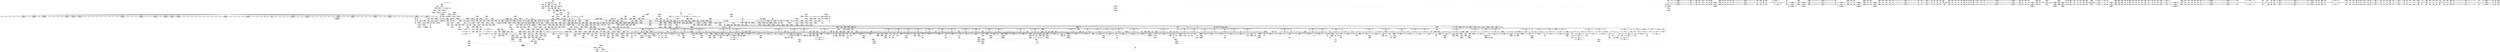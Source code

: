 digraph {
	CE0x4134d30 [shape=record,shape=Mrecord,label="{CE0x4134d30|80:_i32,_112:_i8*,_:_CMRE_24,25_}"]
	CE0x424b960 [shape=record,shape=Mrecord,label="{CE0x424b960|i64*_getelementptr_inbounds_(_4_x_i64_,_4_x_i64_*___llvm_gcov_ctr129,_i64_0,_i64_1)|*Constant*|*SummSink*}"]
	CE0x4178080 [shape=record,shape=Mrecord,label="{CE0x4178080|i64*_getelementptr_inbounds_(_2_x_i64_,_2_x_i64_*___llvm_gcov_ctr109,_i64_0,_i64_1)|*Constant*|*SummSink*}"]
	CE0x4183620 [shape=record,shape=Mrecord,label="{CE0x4183620|i64*_getelementptr_inbounds_(_4_x_i64_,_4_x_i64_*___llvm_gcov_ctr128,_i64_0,_i64_3)|*Constant*|*SummSink*}"]
	CE0x4173b50 [shape=record,shape=Mrecord,label="{CE0x4173b50|i64_5|*Constant*|*SummSink*}"]
	CE0x41871f0 [shape=record,shape=Mrecord,label="{CE0x41871f0|_call_void_mcount()_#3}"]
	CE0x41342e0 [shape=record,shape=Mrecord,label="{CE0x41342e0|current_sid:_tmp5|security/selinux/hooks.c,218|*SummSink*}"]
	CE0x4268bb0 [shape=record,shape=Mrecord,label="{CE0x4268bb0|_call_void_asm_addl_$1,_%gs:$0_,_*m,ri,*m,_dirflag_,_fpsr_,_flags_(i32*___preempt_count,_i32_%sub,_i32*___preempt_count)_#3,_!dbg_!27717,_!srcloc_!27718|./arch/x86/include/asm/preempt.h,77|*SummSink*}"]
	CE0x4185420 [shape=record,shape=Mrecord,label="{CE0x4185420|__preempt_count_add:_val|Function::__preempt_count_add&Arg::val::}"]
	CE0x4176870 [shape=record,shape=Mrecord,label="{CE0x4176870|i64_4|*Constant*|*SummSink*}"]
	CE0x41350f0 [shape=record,shape=Mrecord,label="{CE0x41350f0|current_sid:_tmp1|*SummSource*}"]
	CE0x41df2d0 [shape=record,shape=Mrecord,label="{CE0x41df2d0|task_sid:_tmp25|security/selinux/hooks.c,208|*SummSink*}"]
	CE0x426d070 [shape=record,shape=Mrecord,label="{CE0x426d070|__preempt_count_add:_tmp6|./arch/x86/include/asm/preempt.h,73|*SummSink*}"]
	CE0x4155180 [shape=record,shape=Mrecord,label="{CE0x4155180|i32_10|*Constant*|*SummSource*}"]
	CE0x4195ec0 [shape=record,shape=Mrecord,label="{CE0x4195ec0|i8*_getelementptr_inbounds_(_41_x_i8_,_41_x_i8_*_.str44,_i32_0,_i32_0)|*Constant*|*SummSink*}"]
	CE0x423a340 [shape=record,shape=Mrecord,label="{CE0x423a340|rcu_read_unlock:_tmp18|include/linux/rcupdate.h,933|*SummSink*}"]
	CE0x41c8d40 [shape=record,shape=Mrecord,label="{CE0x41c8d40|kzalloc:_tmp1|*SummSource*}"]
	CE0x41d1450 [shape=record,shape=Mrecord,label="{CE0x41d1450|GLOBAL:_lock_acquire|*Constant*}"]
	CE0x4260c60 [shape=record,shape=Mrecord,label="{CE0x4260c60|__preempt_count_sub:_tmp1}"]
	CE0x41d77b0 [shape=record,shape=Mrecord,label="{CE0x41d77b0|task_sid:_tmp1|*SummSource*}"]
	CE0x41ae2e0 [shape=record,shape=Mrecord,label="{CE0x41ae2e0|i64_6|*Constant*}"]
	CE0x4177560 [shape=record,shape=Mrecord,label="{CE0x4177560|selinux_msg_queue_alloc_security:_ipc_id|security/selinux/hooks.c,5164|*SummSink*}"]
	CE0x41e3670 [shape=record,shape=Mrecord,label="{CE0x41e3670|i64*_getelementptr_inbounds_(_2_x_i64_,_2_x_i64_*___llvm_gcov_ctr182,_i64_0,_i64_0)|*Constant*|*SummSink*}"]
	CE0x42375f0 [shape=record,shape=Mrecord,label="{CE0x42375f0|GLOBAL:_rcu_read_unlock.__warned|Global_var:rcu_read_unlock.__warned|*SummSink*}"]
	CE0x4237310 [shape=record,shape=Mrecord,label="{CE0x4237310|rcu_lock_acquire:_tmp|*SummSink*}"]
	CE0x412dde0 [shape=record,shape=Mrecord,label="{CE0x412dde0|i16_27|*Constant*}"]
	CE0x4132dc0 [shape=record,shape=Mrecord,label="{CE0x4132dc0|i64*_getelementptr_inbounds_(_11_x_i64_,_11_x_i64_*___llvm_gcov_ctr125,_i64_0,_i64_1)|*Constant*|*SummSink*}"]
	CE0x41a9410 [shape=record,shape=Mrecord,label="{CE0x41a9410|i64*_getelementptr_inbounds_(_13_x_i64_,_13_x_i64_*___llvm_gcov_ctr126,_i64_0,_i64_1)|*Constant*|*SummSink*}"]
	CE0x417e370 [shape=record,shape=Mrecord,label="{CE0x417e370|i64*_getelementptr_inbounds_(_9_x_i64_,_9_x_i64_*___llvm_gcov_ctr300,_i64_0,_i64_7)|*Constant*}"]
	CE0x419ff20 [shape=record,shape=Mrecord,label="{CE0x419ff20|current_sid:_sid|security/selinux/hooks.c,220|*SummSink*}"]
	CE0x4138f10 [shape=record,shape=Mrecord,label="{CE0x4138f10|i16_27|*Constant*|*SummSink*}"]
	CE0x41929c0 [shape=record,shape=Mrecord,label="{CE0x41929c0|rcu_read_unlock:_tmp1|*SummSource*}"]
	CE0x41e0400 [shape=record,shape=Mrecord,label="{CE0x41e0400|task_sid:_tmp27|security/selinux/hooks.c,208|*SummSink*}"]
	CE0x413d740 [shape=record,shape=Mrecord,label="{CE0x413d740|selinux_msg_queue_alloc_security:_msq|Function::selinux_msg_queue_alloc_security&Arg::msq::}"]
	CE0x4120910 [shape=record,shape=Mrecord,label="{CE0x4120910|_ret_%struct.task_struct*_%tmp4,_!dbg_!27714|./arch/x86/include/asm/current.h,14|*SummSource*}"]
	CE0x4125360 [shape=record,shape=Mrecord,label="{CE0x4125360|80:_i32,_112:_i8*,_:_CMRE_7,8_}"]
	CE0x419aa20 [shape=record,shape=Mrecord,label="{CE0x419aa20|rcu_lock_release:_tmp4|include/linux/rcupdate.h,423|*SummSource*}"]
	CE0x416f490 [shape=record,shape=Mrecord,label="{CE0x416f490|i8_4|*Constant*|*SummSink*}"]
	CE0x41c62c0 [shape=record,shape=Mrecord,label="{CE0x41c62c0|ipc_alloc_security:_tmp7|security/selinux/hooks.c,5085|*SummSink*}"]
	CE0x414ad80 [shape=record,shape=Mrecord,label="{CE0x414ad80|i64_8|*Constant*|*SummSink*}"]
	CE0x4250d10 [shape=record,shape=Mrecord,label="{CE0x4250d10|i64*_getelementptr_inbounds_(_4_x_i64_,_4_x_i64_*___llvm_gcov_ctr129,_i64_0,_i64_1)|*Constant*|*SummSource*}"]
	CE0x4234dc0 [shape=record,shape=Mrecord,label="{CE0x4234dc0|__rcu_read_lock:_tmp1|*SummSource*}"]
	CE0x411f640 [shape=record,shape=Mrecord,label="{CE0x411f640|selinux_msg_queue_alloc_security:_tmp}"]
	CE0x419ea90 [shape=record,shape=Mrecord,label="{CE0x419ea90|current_sid:_security|security/selinux/hooks.c,218}"]
	CE0x4122250 [shape=record,shape=Mrecord,label="{CE0x4122250|current_sid:_tmp8|security/selinux/hooks.c,218}"]
	CE0x41e9e50 [shape=record,shape=Mrecord,label="{CE0x41e9e50|i64_6|*Constant*|*SummSource*}"]
	CE0x41bfa30 [shape=record,shape=Mrecord,label="{CE0x41bfa30|ipc_alloc_security:_if.end|*SummSink*}"]
	CE0x412a9a0 [shape=record,shape=Mrecord,label="{CE0x412a9a0|selinux_msg_queue_alloc_security:_bb}"]
	CE0x424cba0 [shape=record,shape=Mrecord,label="{CE0x424cba0|i32_1|*Constant*}"]
	CE0x42411d0 [shape=record,shape=Mrecord,label="{CE0x42411d0|__rcu_read_lock:_bb}"]
	CE0x412fac0 [shape=record,shape=Mrecord,label="{CE0x412fac0|80:_i32,_112:_i8*,_:_CMRE_11,12_}"]
	CE0x424bd80 [shape=record,shape=Mrecord,label="{CE0x424bd80|__preempt_count_sub:_sub|./arch/x86/include/asm/preempt.h,77|*SummSource*}"]
	CE0x41e2800 [shape=record,shape=Mrecord,label="{CE0x41e2800|task_sid:_tmp4|*LoadInst*|security/selinux/hooks.c,208|*SummSink*}"]
	CE0x418ec40 [shape=record,shape=Mrecord,label="{CE0x418ec40|current_sid:_if.then|*SummSource*}"]
	CE0x414f4e0 [shape=record,shape=Mrecord,label="{CE0x414f4e0|i64_2|*Constant*|*SummSink*}"]
	CE0x4119b90 [shape=record,shape=Mrecord,label="{CE0x4119b90|get_current:_tmp4|./arch/x86/include/asm/current.h,14}"]
	CE0x41a1590 [shape=record,shape=Mrecord,label="{CE0x41a1590|GLOBAL:_kfree|*Constant*}"]
	CE0x413fed0 [shape=record,shape=Mrecord,label="{CE0x413fed0|80:_i32,_112:_i8*,_:_CMRE_17,18_}"]
	CE0x41e2c30 [shape=record,shape=Mrecord,label="{CE0x41e2c30|i64*_getelementptr_inbounds_(_4_x_i64_,_4_x_i64_*___llvm_gcov_ctr128,_i64_0,_i64_2)|*Constant*|*SummSource*}"]
	CE0x41b7af0 [shape=record,shape=Mrecord,label="{CE0x41b7af0|rcu_read_lock:_tmp4|include/linux/rcupdate.h,882|*SummSource*}"]
	CE0x41f2530 [shape=record,shape=Mrecord,label="{CE0x41f2530|cred_sid:_tmp5|security/selinux/hooks.c,196|*SummSource*}"]
	CE0x41b89c0 [shape=record,shape=Mrecord,label="{CE0x41b89c0|GLOBAL:___llvm_gcov_ctr127|Global_var:__llvm_gcov_ctr127|*SummSource*}"]
	CE0x419f880 [shape=record,shape=Mrecord,label="{CE0x419f880|current_sid:_tmp23|security/selinux/hooks.c,218|*SummSink*}"]
	CE0x41757a0 [shape=record,shape=Mrecord,label="{CE0x41757a0|avc_has_perm:_ssid|Function::avc_has_perm&Arg::ssid::|*SummSource*}"]
	CE0x41ebf90 [shape=record,shape=Mrecord,label="{CE0x41ebf90|_call_void_rcu_read_unlock()_#10,_!dbg_!27748|security/selinux/hooks.c,209}"]
	CE0x417c6f0 [shape=record,shape=Mrecord,label="{CE0x417c6f0|selinux_msg_queue_alloc_security:_tmp17|security/selinux/hooks.c,5169|*SummSource*}"]
	CE0x4290b40 [shape=record,shape=Mrecord,label="{CE0x4290b40|__preempt_count_sub:_sub|./arch/x86/include/asm/preempt.h,77|*SummSink*}"]
	CE0x418ef70 [shape=record,shape=Mrecord,label="{CE0x418ef70|kzalloc:_size|Function::kzalloc&Arg::size::|*SummSource*}"]
	CE0x41483e0 [shape=record,shape=Mrecord,label="{CE0x41483e0|selinux_msg_queue_alloc_security:_security|security/selinux/hooks.c,5161}"]
	CE0x419ebc0 [shape=record,shape=Mrecord,label="{CE0x419ebc0|current_sid:_security|security/selinux/hooks.c,218|*SummSink*}"]
	CE0x4174d20 [shape=record,shape=Mrecord,label="{CE0x4174d20|selinux_msg_queue_alloc_security:_tmp15|security/selinux/hooks.c,5168}"]
	CE0x41e2250 [shape=record,shape=Mrecord,label="{CE0x41e2250|i64*_getelementptr_inbounds_(_2_x_i64_,_2_x_i64_*___llvm_gcov_ctr131,_i64_0,_i64_0)|*Constant*}"]
	CE0x41a2740 [shape=record,shape=Mrecord,label="{CE0x41a2740|i64*_getelementptr_inbounds_(_13_x_i64_,_13_x_i64_*___llvm_gcov_ctr126,_i64_0,_i64_8)|*Constant*|*SummSink*}"]
	CE0x41a2600 [shape=record,shape=Mrecord,label="{CE0x41a2600|i64_4|*Constant*}"]
	CE0x41bfde0 [shape=record,shape=Mrecord,label="{CE0x41bfde0|_ret_i8*_%call,_!dbg_!27715|include/linux/slab.h,578|*SummSink*}"]
	CE0x41c6470 [shape=record,shape=Mrecord,label="{CE0x41c6470|ipc_alloc_security:_tmp8|security/selinux/hooks.c,5085|*SummSink*}"]
	CE0x416ed20 [shape=record,shape=Mrecord,label="{CE0x416ed20|current_sid:_tmp18|security/selinux/hooks.c,218|*SummSource*}"]
	CE0x41941b0 [shape=record,shape=Mrecord,label="{CE0x41941b0|task_sid:_entry|*SummSink*}"]
	CE0x423d5d0 [shape=record,shape=Mrecord,label="{CE0x423d5d0|i64*_getelementptr_inbounds_(_11_x_i64_,_11_x_i64_*___llvm_gcov_ctr132,_i64_0,_i64_10)|*Constant*}"]
	CE0x41f1960 [shape=record,shape=Mrecord,label="{CE0x41f1960|rcu_read_lock:_if.end}"]
	CE0x41c6ff0 [shape=record,shape=Mrecord,label="{CE0x41c6ff0|ipc_alloc_security:_tmp4|security/selinux/hooks.c,5084|*SummSource*}"]
	CE0x412c8f0 [shape=record,shape=Mrecord,label="{CE0x412c8f0|80:_i32,_112:_i8*,_:_CMRE_23,24_}"]
	CE0x41c1800 [shape=record,shape=Mrecord,label="{CE0x41c1800|cred_sid:_tmp2|*SummSource*}"]
	CE0x4151d10 [shape=record,shape=Mrecord,label="{CE0x4151d10|ipc_alloc_security:_tmp12|security/selinux/hooks.c,5093}"]
	CE0x41c3c10 [shape=record,shape=Mrecord,label="{CE0x41c3c10|kmalloc:_tmp3|*SummSource*}"]
	CE0x4268a30 [shape=record,shape=Mrecord,label="{CE0x4268a30|_call_void_asm_addl_$1,_%gs:$0_,_*m,ri,*m,_dirflag_,_fpsr_,_flags_(i32*___preempt_count,_i32_%sub,_i32*___preempt_count)_#3,_!dbg_!27717,_!srcloc_!27718|./arch/x86/include/asm/preempt.h,77|*SummSource*}"]
	CE0x413d910 [shape=record,shape=Mrecord,label="{CE0x413d910|80:_i32,_112:_i8*,_:_CMRE_3,4_}"]
	CE0x411f0b0 [shape=record,shape=Mrecord,label="{CE0x411f0b0|_call_void_mcount()_#3|*SummSink*}"]
	CE0x423cbf0 [shape=record,shape=Mrecord,label="{CE0x423cbf0|rcu_read_unlock:_tmp19|include/linux/rcupdate.h,933|*SummSink*}"]
	CE0x4282ce0 [shape=record,shape=Mrecord,label="{CE0x4282ce0|__rcu_read_unlock:_tmp4|include/linux/rcupdate.h,244|*SummSink*}"]
	CE0x4196ea0 [shape=record,shape=Mrecord,label="{CE0x4196ea0|task_sid:_tmp21|security/selinux/hooks.c,208}"]
	CE0x426d000 [shape=record,shape=Mrecord,label="{CE0x426d000|__preempt_count_add:_tmp6|./arch/x86/include/asm/preempt.h,73|*SummSource*}"]
	CE0x423c9b0 [shape=record,shape=Mrecord,label="{CE0x423c9b0|rcu_read_unlock:_tmp19|include/linux/rcupdate.h,933}"]
	CE0x4174aa0 [shape=record,shape=Mrecord,label="{CE0x4174aa0|selinux_msg_queue_alloc_security:_tmp14|security/selinux/hooks.c,5168|*SummSink*}"]
	CE0x41a2270 [shape=record,shape=Mrecord,label="{CE0x41a2270|kmalloc:_tmp3}"]
	CE0x41d8d30 [shape=record,shape=Mrecord,label="{CE0x41d8d30|task_sid:_do.end}"]
	CE0x412dcc0 [shape=record,shape=Mrecord,label="{CE0x412dcc0|ipc_alloc_security:_entry|*SummSink*}"]
	CE0x4253290 [shape=record,shape=Mrecord,label="{CE0x4253290|_call_void_lock_acquire(%struct.lockdep_map*_%map,_i32_0,_i32_0,_i32_2,_i32_0,_%struct.lockdep_map*_null,_i64_ptrtoint_(i8*_blockaddress(_rcu_lock_acquire,_%__here)_to_i64))_#10,_!dbg_!27716|include/linux/rcupdate.h,418|*SummSink*}"]
	CE0x42303a0 [shape=record,shape=Mrecord,label="{CE0x42303a0|COLLAPSED:_GCMRE___llvm_gcov_ctr132_internal_global_11_x_i64_zeroinitializer:_elem_0:default:}"]
	CE0x41217d0 [shape=record,shape=Mrecord,label="{CE0x41217d0|ipc_alloc_security:_sclass|Function::ipc_alloc_security&Arg::sclass::|*SummSink*}"]
	CE0x41afb40 [shape=record,shape=Mrecord,label="{CE0x41afb40|rcu_read_unlock:_if.end}"]
	CE0x425ac60 [shape=record,shape=Mrecord,label="{CE0x425ac60|__preempt_count_add:_do.end|*SummSink*}"]
	CE0x4178b80 [shape=record,shape=Mrecord,label="{CE0x4178b80|i32_218|*Constant*}"]
	CE0x41c5b40 [shape=record,shape=Mrecord,label="{CE0x41c5b40|ipc_alloc_security:_return|*SummSink*}"]
	CE0x41199f0 [shape=record,shape=Mrecord,label="{CE0x41199f0|i8*_getelementptr_inbounds_(_25_x_i8_,_25_x_i8_*_.str3,_i32_0,_i32_0)|*Constant*|*SummSink*}"]
	CE0x4233ae0 [shape=record,shape=Mrecord,label="{CE0x4233ae0|rcu_read_unlock:_tmp15|include/linux/rcupdate.h,933|*SummSink*}"]
	CE0x41c7b00 [shape=record,shape=Mrecord,label="{CE0x41c7b00|kmalloc:_tmp|*SummSource*}"]
	"CONST[source:0(mediator),value:2(dynamic)][purpose:{subject}]"
	CE0x418ba70 [shape=record,shape=Mrecord,label="{CE0x418ba70|ipc_alloc_security:_tmp2|security/selinux/hooks.c,5083}"]
	CE0x41b14f0 [shape=record,shape=Mrecord,label="{CE0x41b14f0|i32_883|*Constant*|*SummSink*}"]
	CE0x4175730 [shape=record,shape=Mrecord,label="{CE0x4175730|avc_has_perm:_ssid|Function::avc_has_perm&Arg::ssid::}"]
	CE0x41bb620 [shape=record,shape=Mrecord,label="{CE0x41bb620|_ret_void,_!dbg_!27717|include/linux/rcupdate.h,419|*SummSource*}"]
	CE0x426dde0 [shape=record,shape=Mrecord,label="{CE0x426dde0|_ret_void,_!dbg_!27720|./arch/x86/include/asm/preempt.h,78|*SummSink*}"]
	CE0x423ab90 [shape=record,shape=Mrecord,label="{CE0x423ab90|_call_void_lockdep_rcu_suspicious(i8*_getelementptr_inbounds_(_25_x_i8_,_25_x_i8_*_.str45,_i32_0,_i32_0),_i32_934,_i8*_getelementptr_inbounds_(_44_x_i8_,_44_x_i8_*_.str47,_i32_0,_i32_0))_#10,_!dbg_!27726|include/linux/rcupdate.h,933|*SummSink*}"]
	CE0x4148450 [shape=record,shape=Mrecord,label="{CE0x4148450|selinux_msg_queue_alloc_security:_security|security/selinux/hooks.c,5161|*SummSource*}"]
	CE0x4281070 [shape=record,shape=Mrecord,label="{CE0x4281070|_call_void_mcount()_#3|*SummSource*}"]
	CE0x41d3100 [shape=record,shape=Mrecord,label="{CE0x41d3100|i64*_getelementptr_inbounds_(_11_x_i64_,_11_x_i64_*___llvm_gcov_ctr127,_i64_0,_i64_0)|*Constant*}"]
	CE0x424cf20 [shape=record,shape=Mrecord,label="{CE0x424cf20|__preempt_count_add:_tmp5|./arch/x86/include/asm/preempt.h,72|*SummSink*}"]
	CE0x41c8bb0 [shape=record,shape=Mrecord,label="{CE0x41c8bb0|kzalloc:_tmp1}"]
	CE0x416df50 [shape=record,shape=Mrecord,label="{CE0x416df50|i64*_getelementptr_inbounds_(_6_x_i64_,_6_x_i64_*___llvm_gcov_ctr301,_i64_0,_i64_3)|*Constant*|*SummSource*}"]
	CE0x411e9c0 [shape=record,shape=Mrecord,label="{CE0x411e9c0|80:_i32,_112:_i8*,_:_CMRE_39,40_}"]
	CE0x41c1790 [shape=record,shape=Mrecord,label="{CE0x41c1790|cred_sid:_tmp2}"]
	CE0x4153070 [shape=record,shape=Mrecord,label="{CE0x4153070|avc_has_perm:_tsid|Function::avc_has_perm&Arg::tsid::|*SummSink*}"]
	CE0x417d420 [shape=record,shape=Mrecord,label="{CE0x417d420|_call_void_ipc_free_security(%struct.kern_ipc_perm*_%q_perm9)_#10,_!dbg_!27743|security/selinux/hooks.c,5169|*SummSource*}"]
	CE0x41ebcf0 [shape=record,shape=Mrecord,label="{CE0x41ebcf0|_ret_i32_%tmp6,_!dbg_!27716|security/selinux/hooks.c,197|*SummSink*}"]
	CE0x41a0350 [shape=record,shape=Mrecord,label="{CE0x41a0350|0:_i32,_4:_i32,_8:_i32,_12:_i32,_:_CMRE_4,8_|*MultipleSource*|security/selinux/hooks.c,218|security/selinux/hooks.c,218|security/selinux/hooks.c,220}"]
	CE0x4251530 [shape=record,shape=Mrecord,label="{CE0x4251530|i64*_getelementptr_inbounds_(_4_x_i64_,_4_x_i64_*___llvm_gcov_ctr133,_i64_0,_i64_0)|*Constant*|*SummSink*}"]
	CE0x4132730 [shape=record,shape=Mrecord,label="{CE0x4132730|selinux_msg_queue_alloc_security:_tmp6|security/selinux/hooks.c,5159}"]
	CE0x4236dd0 [shape=record,shape=Mrecord,label="{CE0x4236dd0|rcu_read_unlock:_tobool1|include/linux/rcupdate.h,933|*SummSource*}"]
	CE0x41a5e00 [shape=record,shape=Mrecord,label="{CE0x41a5e00|_call_void_mcount()_#3|*SummSource*}"]
	CE0x419cf20 [shape=record,shape=Mrecord,label="{CE0x419cf20|rcu_read_lock:_tmp1|*SummSource*}"]
	CE0x41f0b10 [shape=record,shape=Mrecord,label="{CE0x41f0b10|rcu_read_lock:_if.then}"]
	CE0x4184460 [shape=record,shape=Mrecord,label="{CE0x4184460|_call_void___preempt_count_add(i32_1)_#10,_!dbg_!27711|include/linux/rcupdate.h,239|*SummSource*}"]
	CE0x41a7140 [shape=record,shape=Mrecord,label="{CE0x41a7140|ipc_alloc_security:_call1|security/selinux/hooks.c,5087|*SummSource*}"]
	CE0x4152300 [shape=record,shape=Mrecord,label="{CE0x4152300|current_sid:_do.end}"]
	CE0x4276520 [shape=record,shape=Mrecord,label="{CE0x4276520|i64*_getelementptr_inbounds_(_4_x_i64_,_4_x_i64_*___llvm_gcov_ctr129,_i64_0,_i64_0)|*Constant*}"]
	CE0x416f300 [shape=record,shape=Mrecord,label="{CE0x416f300|i8_4|*Constant*|*SummSource*}"]
	CE0x41ef870 [shape=record,shape=Mrecord,label="{CE0x41ef870|rcu_read_unlock:_do.body|*SummSink*}"]
	CE0x4255fa0 [shape=record,shape=Mrecord,label="{CE0x4255fa0|__preempt_count_add:_tmp|*SummSource*}"]
	CE0x41c6e80 [shape=record,shape=Mrecord,label="{CE0x41c6e80|GLOBAL:___llvm_gcov_ctr301|Global_var:__llvm_gcov_ctr301|*SummSink*}"]
	CE0x41201e0 [shape=record,shape=Mrecord,label="{CE0x41201e0|get_current:_tmp4|./arch/x86/include/asm/current.h,14|*SummSink*}"]
	CE0x4241240 [shape=record,shape=Mrecord,label="{CE0x4241240|__rcu_read_lock:_bb|*SummSource*}"]
	CE0x42657e0 [shape=record,shape=Mrecord,label="{CE0x42657e0|__rcu_read_unlock:_tmp1|*SummSource*}"]
	CE0x413b870 [shape=record,shape=Mrecord,label="{CE0x413b870|80:_i32,_112:_i8*,_:_CMRE_120,128_|*MultipleSource*|Function::selinux_msg_queue_alloc_security&Arg::msq::|security/selinux/hooks.c,5157}"]
	CE0x41bc330 [shape=record,shape=Mrecord,label="{CE0x41bc330|rcu_read_lock:_tmp8|include/linux/rcupdate.h,882|*SummSink*}"]
	CE0x41e17f0 [shape=record,shape=Mrecord,label="{CE0x41e17f0|_ret_void,_!dbg_!27717|include/linux/rcupdate.h,240|*SummSource*}"]
	CE0x41230d0 [shape=record,shape=Mrecord,label="{CE0x41230d0|kzalloc:_tmp2|*SummSource*}"]
	CE0x425afb0 [shape=record,shape=Mrecord,label="{CE0x425afb0|__rcu_read_unlock:_do.end}"]
	CE0x41dd8e0 [shape=record,shape=Mrecord,label="{CE0x41dd8e0|i64*_getelementptr_inbounds_(_13_x_i64_,_13_x_i64_*___llvm_gcov_ctr126,_i64_0,_i64_10)|*Constant*|*SummSource*}"]
	CE0x426d800 [shape=record,shape=Mrecord,label="{CE0x426d800|i64*_getelementptr_inbounds_(_4_x_i64_,_4_x_i64_*___llvm_gcov_ctr135,_i64_0,_i64_3)|*Constant*}"]
	CE0x4190f10 [shape=record,shape=Mrecord,label="{CE0x4190f10|kmalloc:_flags|Function::kmalloc&Arg::flags::|*SummSource*}"]
	CE0x5310900 [shape=record,shape=Mrecord,label="{CE0x5310900|selinux_msg_queue_alloc_security:_tmp|*SummSink*}"]
	CE0x41c35b0 [shape=record,shape=Mrecord,label="{CE0x41c35b0|i64*_getelementptr_inbounds_(_2_x_i64_,_2_x_i64_*___llvm_gcov_ctr131,_i64_0,_i64_1)|*Constant*|*SummSink*}"]
	CE0x417ce50 [shape=record,shape=Mrecord,label="{CE0x417ce50|selinux_msg_queue_alloc_security:_q_perm9|security/selinux/hooks.c,5169|*SummSink*}"]
	CE0x418eb70 [shape=record,shape=Mrecord,label="{CE0x418eb70|current_sid:_if.then}"]
	CE0x412ed80 [shape=record,shape=Mrecord,label="{CE0x412ed80|80:_i32,_112:_i8*,_:_CMRE_68,69_}"]
	CE0x4133fd0 [shape=record,shape=Mrecord,label="{CE0x4133fd0|GLOBAL:___llvm_gcov_ctr125|Global_var:__llvm_gcov_ctr125|*SummSink*}"]
	CE0x42955f0 [shape=record,shape=Mrecord,label="{CE0x42955f0|__preempt_count_add:_tmp3}"]
	CE0x41b84b0 [shape=record,shape=Mrecord,label="{CE0x41b84b0|rcu_lock_acquire:_indirectgoto}"]
	CE0x426e6e0 [shape=record,shape=Mrecord,label="{CE0x426e6e0|__preempt_count_add:_tmp6|./arch/x86/include/asm/preempt.h,73}"]
	CE0x4264060 [shape=record,shape=Mrecord,label="{CE0x4264060|i64*_getelementptr_inbounds_(_4_x_i64_,_4_x_i64_*___llvm_gcov_ctr133,_i64_0,_i64_3)|*Constant*|*SummSource*}"]
	CE0x41d86a0 [shape=record,shape=Mrecord,label="{CE0x41d86a0|rcu_read_lock:_land.lhs.true2|*SummSink*}"]
	CE0x4176b40 [shape=record,shape=Mrecord,label="{CE0x4176b40|selinux_msg_queue_alloc_security:_u|security/selinux/hooks.c,5164}"]
	CE0x41b8c20 [shape=record,shape=Mrecord,label="{CE0x41b8c20|rcu_read_lock:_tmp5|include/linux/rcupdate.h,882}"]
	CE0x41c85e0 [shape=record,shape=Mrecord,label="{CE0x41c85e0|ipc_alloc_security:_tmp9|security/selinux/hooks.c,5087}"]
	CE0x41b4fd0 [shape=record,shape=Mrecord,label="{CE0x41b4fd0|rcu_read_lock:_tmp22|include/linux/rcupdate.h,884}"]
	CE0x4128090 [shape=record,shape=Mrecord,label="{CE0x4128090|80:_i32,_112:_i8*,_:_CMRE_20,21_}"]
	CE0x4237380 [shape=record,shape=Mrecord,label="{CE0x4237380|i64*_getelementptr_inbounds_(_4_x_i64_,_4_x_i64_*___llvm_gcov_ctr130,_i64_0,_i64_1)|*Constant*|*SummSink*}"]
	CE0x4176e20 [shape=record,shape=Mrecord,label="{CE0x4176e20|selinux_msg_queue_alloc_security:_u|security/selinux/hooks.c,5164|*SummSink*}"]
	CE0x419b760 [shape=record,shape=Mrecord,label="{CE0x419b760|i64*_getelementptr_inbounds_(_2_x_i64_,_2_x_i64_*___llvm_gcov_ctr109,_i64_0,_i64_1)|*Constant*|*SummSource*}"]
	CE0x413b530 [shape=record,shape=Mrecord,label="{CE0x413b530|80:_i32,_112:_i8*,_:_CMRE_104,112_|*MultipleSource*|Function::selinux_msg_queue_alloc_security&Arg::msq::|security/selinux/hooks.c,5157}"]
	CE0x414bc20 [shape=record,shape=Mrecord,label="{CE0x414bc20|get_current:_tmp2}"]
	CE0x41bc920 [shape=record,shape=Mrecord,label="{CE0x41bc920|cred_sid:_tmp4|*LoadInst*|security/selinux/hooks.c,196}"]
	CE0x4234a60 [shape=record,shape=Mrecord,label="{CE0x4234a60|rcu_read_unlock:_bb}"]
	CE0x41af880 [shape=record,shape=Mrecord,label="{CE0x41af880|rcu_read_unlock:_do.body|*SummSource*}"]
	CE0x41d52e0 [shape=record,shape=Mrecord,label="{CE0x41d52e0|rcu_read_lock:_tmp|*SummSink*}"]
	CE0x42498d0 [shape=record,shape=Mrecord,label="{CE0x42498d0|i64_1|*Constant*}"]
	CE0x41508b0 [shape=record,shape=Mrecord,label="{CE0x41508b0|_call_void_lockdep_rcu_suspicious(i8*_getelementptr_inbounds_(_25_x_i8_,_25_x_i8_*_.str3,_i32_0,_i32_0),_i32_218,_i8*_getelementptr_inbounds_(_45_x_i8_,_45_x_i8_*_.str12,_i32_0,_i32_0))_#10,_!dbg_!27727|security/selinux/hooks.c,218|*SummSink*}"]
	CE0x41aeaf0 [shape=record,shape=Mrecord,label="{CE0x41aeaf0|rcu_read_lock:_tmp14|include/linux/rcupdate.h,882|*SummSource*}"]
	CE0x41d3220 [shape=record,shape=Mrecord,label="{CE0x41d3220|i64*_getelementptr_inbounds_(_11_x_i64_,_11_x_i64_*___llvm_gcov_ctr127,_i64_0,_i64_0)|*Constant*|*SummSource*}"]
	CE0x4187fe0 [shape=record,shape=Mrecord,label="{CE0x4187fe0|current_sid:_call|security/selinux/hooks.c,218}"]
	CE0x41f35b0 [shape=record,shape=Mrecord,label="{CE0x41f35b0|rcu_read_lock:_land.lhs.true|*SummSink*}"]
	CE0x414abe0 [shape=record,shape=Mrecord,label="{CE0x414abe0|i64_8|*Constant*}"]
	CE0x4141860 [shape=record,shape=Mrecord,label="{CE0x4141860|COLLAPSED:_GCMRE___llvm_gcov_ctr125_internal_global_11_x_i64_zeroinitializer:_elem_0:default:}"]
	CE0x4256590 [shape=record,shape=Mrecord,label="{CE0x4256590|_call_void_mcount()_#3|*SummSink*}"]
	CE0x41ad270 [shape=record,shape=Mrecord,label="{CE0x41ad270|rcu_read_lock:_call3|include/linux/rcupdate.h,882}"]
	CE0x41eb830 [shape=record,shape=Mrecord,label="{CE0x41eb830|cred_sid:_cred|Function::cred_sid&Arg::cred::|*SummSink*}"]
	CE0x41c95c0 [shape=record,shape=Mrecord,label="{CE0x41c95c0|i64*_getelementptr_inbounds_(_2_x_i64_,_2_x_i64_*___llvm_gcov_ctr302,_i64_0,_i64_1)|*Constant*|*SummSink*}"]
	CE0x424b1b0 [shape=record,shape=Mrecord,label="{CE0x424b1b0|_ret_void,_!dbg_!27720|./arch/x86/include/asm/preempt.h,78}"]
	CE0x42489c0 [shape=record,shape=Mrecord,label="{CE0x42489c0|i64_ptrtoint_(i8*_blockaddress(_rcu_lock_acquire,_%__here)_to_i64)|*Constant*|*SummSource*}"]
	CE0x4151510 [shape=record,shape=Mrecord,label="{CE0x4151510|ipc_alloc_security:_retval.0}"]
	CE0x41caa90 [shape=record,shape=Mrecord,label="{CE0x41caa90|cred_sid:_bb|*SummSink*}"]
	CE0x41e0710 [shape=record,shape=Mrecord,label="{CE0x41e0710|task_sid:_call7|security/selinux/hooks.c,208}"]
	CE0x41c3a70 [shape=record,shape=Mrecord,label="{CE0x41c3a70|task_sid:_land.lhs.true2|*SummSource*}"]
	CE0x41927f0 [shape=record,shape=Mrecord,label="{CE0x41927f0|rcu_read_unlock:_tmp1}"]
	CE0x4142bb0 [shape=record,shape=Mrecord,label="{CE0x4142bb0|selinux_msg_queue_alloc_security:_q_perm|security/selinux/hooks.c,5157|*SummSink*}"]
	CE0x41d2d20 [shape=record,shape=Mrecord,label="{CE0x41d2d20|__rcu_read_lock:_tmp3|*SummSource*}"]
	CE0x4172150 [shape=record,shape=Mrecord,label="{CE0x4172150|selinux_msg_queue_alloc_security:_tmp10|security/selinux/hooks.c,5164|*SummSource*}"]
	CE0x419a0c0 [shape=record,shape=Mrecord,label="{CE0x419a0c0|__preempt_count_sub:_bb}"]
	CE0x4132a20 [shape=record,shape=Mrecord,label="{CE0x4132a20|selinux_msg_queue_alloc_security:_tmp7|security/selinux/hooks.c,5159|*SummSink*}"]
	CE0x41a7f10 [shape=record,shape=Mrecord,label="{CE0x41a7f10|ipc_alloc_security:_tmp13|security/selinux/hooks.c,5093|*SummSource*}"]
	CE0x41906a0 [shape=record,shape=Mrecord,label="{CE0x41906a0|current_sid:_tmp15|security/selinux/hooks.c,218|*SummSource*}"]
	CE0x41a4fc0 [shape=record,shape=Mrecord,label="{CE0x41a4fc0|ipc_free_security:_security1|security/selinux/hooks.c,5098|*SummSource*}"]
	CE0x41e16e0 [shape=record,shape=Mrecord,label="{CE0x41e16e0|_ret_void,_!dbg_!27717|include/linux/rcupdate.h,240}"]
	CE0x412f6e0 [shape=record,shape=Mrecord,label="{CE0x412f6e0|selinux_msg_queue_alloc_security:_tmp5|security/selinux/hooks.c,5158}"]
	CE0x41ef400 [shape=record,shape=Mrecord,label="{CE0x41ef400|_call_void_mcount()_#3|*SummSource*}"]
	CE0x423aa60 [shape=record,shape=Mrecord,label="{CE0x423aa60|_call_void_lockdep_rcu_suspicious(i8*_getelementptr_inbounds_(_25_x_i8_,_25_x_i8_*_.str45,_i32_0,_i32_0),_i32_934,_i8*_getelementptr_inbounds_(_44_x_i8_,_44_x_i8_*_.str47,_i32_0,_i32_0))_#10,_!dbg_!27726|include/linux/rcupdate.h,933|*SummSource*}"]
	CE0x412bf10 [shape=record,shape=Mrecord,label="{CE0x412bf10|i64*_getelementptr_inbounds_(_2_x_i64_,_2_x_i64_*___llvm_gcov_ctr98,_i64_0,_i64_1)|*Constant*}"]
	CE0x41460a0 [shape=record,shape=Mrecord,label="{CE0x41460a0|GLOBAL:_get_current|*Constant*|*SummSink*}"]
	CE0x4143bb0 [shape=record,shape=Mrecord,label="{CE0x4143bb0|80:_i32,_112:_i8*,_:_CMRE_60,61_}"]
	CE0x41d65d0 [shape=record,shape=Mrecord,label="{CE0x41d65d0|_ret_i8*_%call,_!dbg_!27714|include/linux/slab.h,429|*SummSource*}"]
	CE0x41c4840 [shape=record,shape=Mrecord,label="{CE0x41c4840|rcu_read_unlock:_tmp1|*SummSink*}"]
	CE0x41ae5b0 [shape=record,shape=Mrecord,label="{CE0x41ae5b0|rcu_read_lock:_tmp13|include/linux/rcupdate.h,882|*SummSource*}"]
	CE0x42366f0 [shape=record,shape=Mrecord,label="{CE0x42366f0|GLOBAL:_rcu_read_unlock.__warned|Global_var:rcu_read_unlock.__warned}"]
	CE0x419f300 [shape=record,shape=Mrecord,label="{CE0x419f300|current_sid:_tmp22|security/selinux/hooks.c,218|*SummSink*}"]
	CE0x4170590 [shape=record,shape=Mrecord,label="{CE0x4170590|selinux_msg_queue_alloc_security:_sid5|security/selinux/hooks.c,5166}"]
	CE0x423a0a0 [shape=record,shape=Mrecord,label="{CE0x423a0a0|rcu_read_unlock:_tmp18|include/linux/rcupdate.h,933}"]
	CE0x414b720 [shape=record,shape=Mrecord,label="{CE0x414b720|current_sid:_tmp14|security/selinux/hooks.c,218}"]
	CE0x427dbc0 [shape=record,shape=Mrecord,label="{CE0x427dbc0|__preempt_count_add:_tmp3|*SummSink*}"]
	CE0x4125070 [shape=record,shape=Mrecord,label="{CE0x4125070|i64*_getelementptr_inbounds_(_9_x_i64_,_9_x_i64_*___llvm_gcov_ctr300,_i64_0,_i64_3)|*Constant*}"]
	CE0x4142540 [shape=record,shape=Mrecord,label="{CE0x4142540|current_sid:_tmp7|security/selinux/hooks.c,218|*SummSink*}"]
	CE0x4120e10 [shape=record,shape=Mrecord,label="{CE0x4120e10|80:_i32,_112:_i8*,_:_CMRE_32,33_}"]
	CE0x41d4330 [shape=record,shape=Mrecord,label="{CE0x41d4330|_call_void_mcount()_#3|*SummSink*}"]
	CE0x4248380 [shape=record,shape=Mrecord,label="{CE0x4248380|%struct.lockdep_map*_null|*Constant*}"]
	CE0x418aa10 [shape=record,shape=Mrecord,label="{CE0x418aa10|COLLAPSED:_GCMRE___llvm_gcov_ctr301_internal_global_6_x_i64_zeroinitializer:_elem_0:default:}"]
	CE0x41f1a70 [shape=record,shape=Mrecord,label="{CE0x41f1a70|rcu_read_lock:_if.end|*SummSource*}"]
	CE0x41a9820 [shape=record,shape=Mrecord,label="{CE0x41a9820|ipc_alloc_security:_if.then}"]
	CE0x41d04a0 [shape=record,shape=Mrecord,label="{CE0x41d04a0|__rcu_read_lock:_tmp6|include/linux/rcupdate.h,240}"]
	CE0x4144800 [shape=record,shape=Mrecord,label="{CE0x4144800|ipc_alloc_security:_perm|Function::ipc_alloc_security&Arg::perm::|*SummSource*}"]
	CE0x41192a0 [shape=record,shape=Mrecord,label="{CE0x41192a0|i64*_getelementptr_inbounds_(_2_x_i64_,_2_x_i64_*___llvm_gcov_ctr98,_i64_0,_i64_0)|*Constant*}"]
	CE0x41e5570 [shape=record,shape=Mrecord,label="{CE0x41e5570|task_sid:_tmp16|security/selinux/hooks.c,208|*SummSink*}"]
	CE0x41a0b90 [shape=record,shape=Mrecord,label="{CE0x41a0b90|current_sid:_tmp24|security/selinux/hooks.c,220|*SummSource*}"]
	CE0x4121070 [shape=record,shape=Mrecord,label="{CE0x4121070|80:_i32,_112:_i8*,_:_CMRE_31,32_}"]
	CE0x4193dd0 [shape=record,shape=Mrecord,label="{CE0x4193dd0|rcu_read_unlock:_tmp12|include/linux/rcupdate.h,933|*SummSink*}"]
	CE0x4192c00 [shape=record,shape=Mrecord,label="{CE0x4192c00|rcu_lock_acquire:_tmp3|*SummSink*}"]
	CE0x419ac40 [shape=record,shape=Mrecord,label="{CE0x419ac40|rcu_lock_release:_tmp4|include/linux/rcupdate.h,423|*SummSink*}"]
	CE0x4190630 [shape=record,shape=Mrecord,label="{CE0x4190630|current_sid:_tmp15|security/selinux/hooks.c,218}"]
	CE0x4173e50 [shape=record,shape=Mrecord,label="{CE0x4173e50|selinux_msg_queue_alloc_security:_tmp12|security/selinux/hooks.c,5168|*SummSink*}"]
	CE0x41c7a90 [shape=record,shape=Mrecord,label="{CE0x41c7a90|COLLAPSED:_GCMRE___llvm_gcov_ctr109_internal_global_2_x_i64_zeroinitializer:_elem_0:default:}"]
	CE0x4121b30 [shape=record,shape=Mrecord,label="{CE0x4121b30|_ret_i32_%retval.0,_!dbg_!27731|security/selinux/hooks.c,5093|*SummSource*}"]
	CE0x41b6500 [shape=record,shape=Mrecord,label="{CE0x41b6500|rcu_read_unlock:_tmp8|include/linux/rcupdate.h,933|*SummSource*}"]
	CE0x41f5780 [shape=record,shape=Mrecord,label="{CE0x41f5780|kmalloc:_tmp1}"]
	CE0x4148a50 [shape=record,shape=Mrecord,label="{CE0x4148a50|selinux_msg_queue_alloc_security:_tmp21|security/selinux/hooks.c,5173}"]
	CE0x427d640 [shape=record,shape=Mrecord,label="{CE0x427d640|_call_void_mcount()_#3}"]
	CE0x4140320 [shape=record,shape=Mrecord,label="{CE0x4140320|80:_i32,_112:_i8*,_:_CMRE_56,57_}"]
	CE0x411a3f0 [shape=record,shape=Mrecord,label="{CE0x411a3f0|selinux_msg_queue_alloc_security:_call2|security/selinux/hooks.c,5157|*SummSink*}"]
	CE0x41ede70 [shape=record,shape=Mrecord,label="{CE0x41ede70|rcu_read_lock:_tmp6|include/linux/rcupdate.h,882|*SummSource*}"]
	CE0x419e340 [shape=record,shape=Mrecord,label="{CE0x419e340|current_sid:_tmp21|security/selinux/hooks.c,218|*SummSink*}"]
	CE0x41725f0 [shape=record,shape=Mrecord,label="{CE0x41725f0|0:_i16,_4:_i32,_:_CMRE_0,2_|*MultipleSource*|security/selinux/hooks.c,5166|security/selinux/hooks.c,5161|security/selinux/hooks.c,5161}"]
	CE0x4188500 [shape=record,shape=Mrecord,label="{CE0x4188500|_call_void_mcount()_#3}"]
	CE0x412e8c0 [shape=record,shape=Mrecord,label="{CE0x412e8c0|80:_i32,_112:_i8*,_:_CMRE_64,65_}"]
	CE0x41b25d0 [shape=record,shape=Mrecord,label="{CE0x41b25d0|rcu_read_lock:_tmp17|include/linux/rcupdate.h,882|*SummSource*}"]
	CE0x41e80c0 [shape=record,shape=Mrecord,label="{CE0x41e80c0|task_sid:_tmp2}"]
	CE0x418eea0 [shape=record,shape=Mrecord,label="{CE0x418eea0|i32_208|*Constant*}"]
	CE0x4141e50 [shape=record,shape=Mrecord,label="{CE0x4141e50|_call_void_mcount()_#3|*SummSource*}"]
	CE0x41bb530 [shape=record,shape=Mrecord,label="{CE0x41bb530|_ret_void,_!dbg_!27717|include/linux/rcupdate.h,419}"]
	CE0x4152710 [shape=record,shape=Mrecord,label="{CE0x4152710|selinux_msg_queue_alloc_security:_tmp3|security/selinux/hooks.c,5158}"]
	CE0x4130db0 [shape=record,shape=Mrecord,label="{CE0x4130db0|GLOBAL:_current_task|Global_var:current_task|*SummSource*}"]
	CE0x4153770 [shape=record,shape=Mrecord,label="{CE0x4153770|avc_has_perm:_requested|Function::avc_has_perm&Arg::requested::}"]
	CE0x417c020 [shape=record,shape=Mrecord,label="{CE0x417c020|selinux_msg_queue_alloc_security:_tmp16|security/selinux/hooks.c,5169|*SummSink*}"]
	CE0x41b9330 [shape=record,shape=Mrecord,label="{CE0x41b9330|_call_void_mcount()_#3|*SummSink*}"]
	CE0x41559b0 [shape=record,shape=Mrecord,label="{CE0x41559b0|selinux_msg_queue_alloc_security:_tmp8|security/selinux/hooks.c,5161}"]
	CE0x413f120 [shape=record,shape=Mrecord,label="{CE0x413f120|i64_3|*Constant*|*SummSource*}"]
	CE0x4118860 [shape=record,shape=Mrecord,label="{CE0x4118860|get_current:_tmp|*SummSource*}"]
	CE0x41e85e0 [shape=record,shape=Mrecord,label="{CE0x41e85e0|GLOBAL:___kmalloc|*Constant*|*SummSink*}"]
	CE0x41426e0 [shape=record,shape=Mrecord,label="{CE0x41426e0|current_sid:_entry|*SummSink*}"]
	CE0x4148250 [shape=record,shape=Mrecord,label="{CE0x4148250|selinux_msg_queue_alloc_security:_tmp9|security/selinux/hooks.c,5161|*SummSource*}"]
	CE0x41d20c0 [shape=record,shape=Mrecord,label="{CE0x41d20c0|rcu_read_unlock:_tmp10|include/linux/rcupdate.h,933|*SummSource*}"]
	CE0x4173c50 [shape=record,shape=Mrecord,label="{CE0x4173c50|selinux_msg_queue_alloc_security:_tmp12|security/selinux/hooks.c,5168}"]
	CE0x411fc20 [shape=record,shape=Mrecord,label="{CE0x411fc20|80:_i32,_112:_i8*,_:_CMRE_34,35_}"]
	CE0x41d55b0 [shape=record,shape=Mrecord,label="{CE0x41d55b0|rcu_read_lock:_tmp1}"]
	CE0x42641f0 [shape=record,shape=Mrecord,label="{CE0x42641f0|i64*_getelementptr_inbounds_(_4_x_i64_,_4_x_i64_*___llvm_gcov_ctr133,_i64_0,_i64_3)|*Constant*|*SummSink*}"]
	CE0x41bdbf0 [shape=record,shape=Mrecord,label="{CE0x41bdbf0|i64*_getelementptr_inbounds_(_13_x_i64_,_13_x_i64_*___llvm_gcov_ctr126,_i64_0,_i64_0)|*Constant*|*SummSource*}"]
	CE0x41efcf0 [shape=record,shape=Mrecord,label="{CE0x41efcf0|rcu_lock_release:_tmp|*SummSource*}"]
	CE0x41c54b0 [shape=record,shape=Mrecord,label="{CE0x41c54b0|ipc_alloc_security:_tmp5|security/selinux/hooks.c,5084}"]
	CE0x426ec40 [shape=record,shape=Mrecord,label="{CE0x426ec40|i64*_getelementptr_inbounds_(_4_x_i64_,_4_x_i64_*___llvm_gcov_ctr134,_i64_0,_i64_3)|*Constant*|*SummSink*}"]
	CE0x4149580 [shape=record,shape=Mrecord,label="{CE0x4149580|_ret_i32_%retval.0,_!dbg_!27746|security/selinux/hooks.c,5173|*SummSource*}"]
	CE0x4171a00 [shape=record,shape=Mrecord,label="{CE0x4171a00|selinux_msg_queue_alloc_security:_sid5|security/selinux/hooks.c,5166|*SummSource*}"]
	CE0x419dbc0 [shape=record,shape=Mrecord,label="{CE0x419dbc0|current_sid:_cred|security/selinux/hooks.c,218|*SummSource*}"]
	CE0x41be260 [shape=record,shape=Mrecord,label="{CE0x41be260|task_sid:_if.end}"]
	CE0x4198b50 [shape=record,shape=Mrecord,label="{CE0x4198b50|current_sid:_call4|security/selinux/hooks.c,218|*SummSink*}"]
	CE0x41be140 [shape=record,shape=Mrecord,label="{CE0x41be140|task_sid:_do.body|*SummSink*}"]
	CE0x41f28b0 [shape=record,shape=Mrecord,label="{CE0x41f28b0|rcu_read_unlock:_tmp14|include/linux/rcupdate.h,933|*SummSource*}"]
	CE0x41a3950 [shape=record,shape=Mrecord,label="{CE0x41a3950|GLOBAL:_kmalloc|*Constant*|*SummSource*}"]
	CE0x41962b0 [shape=record,shape=Mrecord,label="{CE0x41962b0|i64*_getelementptr_inbounds_(_13_x_i64_,_13_x_i64_*___llvm_gcov_ctr126,_i64_0,_i64_9)|*Constant*|*SummSource*}"]
	CE0x412a8e0 [shape=record,shape=Mrecord,label="{CE0x412a8e0|selinux_msg_queue_alloc_security:_if.then8|*SummSink*}"]
	CE0x41ba590 [shape=record,shape=Mrecord,label="{CE0x41ba590|rcu_read_lock:_call|include/linux/rcupdate.h,882}"]
	CE0x4185df0 [shape=record,shape=Mrecord,label="{CE0x4185df0|rcu_read_unlock:_do.end|*SummSink*}"]
	CE0x41f11d0 [shape=record,shape=Mrecord,label="{CE0x41f11d0|__rcu_read_lock:_entry|*SummSink*}"]
	CE0x4149c60 [shape=record,shape=Mrecord,label="{CE0x4149c60|current_sid:_tobool|security/selinux/hooks.c,218|*SummSink*}"]
	CE0x41b33a0 [shape=record,shape=Mrecord,label="{CE0x41b33a0|_call_void_lockdep_rcu_suspicious(i8*_getelementptr_inbounds_(_25_x_i8_,_25_x_i8_*_.str45,_i32_0,_i32_0),_i32_883,_i8*_getelementptr_inbounds_(_42_x_i8_,_42_x_i8_*_.str46,_i32_0,_i32_0))_#10,_!dbg_!27728|include/linux/rcupdate.h,882|*SummSource*}"]
	CE0x4129640 [shape=record,shape=Mrecord,label="{CE0x4129640|80:_i32,_112:_i8*,_:_CMRE_136,144_|*MultipleSource*|Function::selinux_msg_queue_alloc_security&Arg::msq::|security/selinux/hooks.c,5157}"]
	CE0x41e9a40 [shape=record,shape=Mrecord,label="{CE0x41e9a40|__rcu_read_unlock:_tmp5|include/linux/rcupdate.h,244|*SummSource*}"]
	CE0x41406b0 [shape=record,shape=Mrecord,label="{CE0x41406b0|80:_i32,_112:_i8*,_:_CMRE_47,48_}"]
	CE0x414fe60 [shape=record,shape=Mrecord,label="{CE0x414fe60|GLOBAL:___llvm_gcov_ctr300|Global_var:__llvm_gcov_ctr300}"]
	CE0x427e190 [shape=record,shape=Mrecord,label="{CE0x427e190|__rcu_read_unlock:_tmp}"]
	CE0x41deec0 [shape=record,shape=Mrecord,label="{CE0x41deec0|task_sid:_tmp25|security/selinux/hooks.c,208|*SummSource*}"]
	CE0x41b2b20 [shape=record,shape=Mrecord,label="{CE0x41b2b20|rcu_read_lock:_tmp18|include/linux/rcupdate.h,882}"]
	CE0x416e340 [shape=record,shape=Mrecord,label="{CE0x416e340|current_sid:_tmp17|security/selinux/hooks.c,218}"]
	CE0x4140450 [shape=record,shape=Mrecord,label="{CE0x4140450|80:_i32,_112:_i8*,_:_CMRE_45,46_}"]
	CE0x41eacb0 [shape=record,shape=Mrecord,label="{CE0x41eacb0|get_current:_tmp1}"]
	CE0x413af10 [shape=record,shape=Mrecord,label="{CE0x413af10|80:_i32,_112:_i8*,_:_CMRE_100,102_|*MultipleSource*|Function::selinux_msg_queue_alloc_security&Arg::msq::|security/selinux/hooks.c,5157}"]
	CE0x41c0c50 [shape=record,shape=Mrecord,label="{CE0x41c0c50|COLLAPSED:_GCMRE___llvm_gcov_ctr182_internal_global_2_x_i64_zeroinitializer:_elem_0:default:}"]
	CE0x4140740 [shape=record,shape=Mrecord,label="{CE0x4140740|i32_1|*Constant*|*SummSource*}"]
	CE0x4197e40 [shape=record,shape=Mrecord,label="{CE0x4197e40|i32_78|*Constant*|*SummSink*}"]
	CE0x4233fa0 [shape=record,shape=Mrecord,label="{CE0x4233fa0|rcu_read_unlock:_tmp16|include/linux/rcupdate.h,933|*SummSink*}"]
	CE0x41e1c00 [shape=record,shape=Mrecord,label="{CE0x41e1c00|task_sid:_tobool|security/selinux/hooks.c,208|*SummSink*}"]
	CE0x427d1f0 [shape=record,shape=Mrecord,label="{CE0x427d1f0|_call_void_asm_sideeffect_,_memory_,_dirflag_,_fpsr_,_flags_()_#3,_!dbg_!27711,_!srcloc_!27714|include/linux/rcupdate.h,244}"]
	CE0x4153de0 [shape=record,shape=Mrecord,label="{CE0x4153de0|selinux_msg_queue_alloc_security:_tmp7|security/selinux/hooks.c,5159}"]
	CE0x417a070 [shape=record,shape=Mrecord,label="{CE0x417a070|selinux_msg_queue_alloc_security:_tmp18|security/selinux/hooks.c,5172|*SummSource*}"]
	CE0x41ad9a0 [shape=record,shape=Mrecord,label="{CE0x41ad9a0|i64_7|*Constant*}"]
	CE0x41e2fe0 [shape=record,shape=Mrecord,label="{CE0x41e2fe0|i64_0|*Constant*}"]
	CE0x4150180 [shape=record,shape=Mrecord,label="{CE0x4150180|GLOBAL:___llvm_gcov_ctr300|Global_var:__llvm_gcov_ctr300|*SummSink*}"]
	CE0x42339e0 [shape=record,shape=Mrecord,label="{CE0x42339e0|i32_1|*Constant*}"]
	CE0x41a7630 [shape=record,shape=Mrecord,label="{CE0x41a7630|GLOBAL:_task_sid|*Constant*|*SummSource*}"]
	CE0x4282de0 [shape=record,shape=Mrecord,label="{CE0x4282de0|i64*_getelementptr_inbounds_(_4_x_i64_,_4_x_i64_*___llvm_gcov_ctr134,_i64_0,_i64_2)|*Constant*|*SummSource*}"]
	CE0x4131330 [shape=record,shape=Mrecord,label="{CE0x4131330|ipc_free_security:_security|security/selinux/hooks.c,5097|*SummSink*}"]
	CE0x41d6330 [shape=record,shape=Mrecord,label="{CE0x41d6330|task_sid:_tmp7|security/selinux/hooks.c,208|*SummSource*}"]
	CE0x4237460 [shape=record,shape=Mrecord,label="{CE0x4237460|rcu_lock_acquire:_tmp1|*SummSource*}"]
	CE0x4232dc0 [shape=record,shape=Mrecord,label="{CE0x4232dc0|__rcu_read_lock:_tmp4|include/linux/rcupdate.h,239}"]
	CE0x4237ae0 [shape=record,shape=Mrecord,label="{CE0x4237ae0|__rcu_read_lock:_tmp5|include/linux/rcupdate.h,239|*SummSource*}"]
	CE0x41c6c90 [shape=record,shape=Mrecord,label="{CE0x41c6c90|ipc_alloc_security:_tmp3|security/selinux/hooks.c,5084|*SummSink*}"]
	CE0x412eb20 [shape=record,shape=Mrecord,label="{CE0x412eb20|80:_i32,_112:_i8*,_:_CMRE_66,67_}"]
	CE0x41d5200 [shape=record,shape=Mrecord,label="{CE0x41d5200|_call_void_mcount()_#3|*SummSource*}"]
	CE0x4268890 [shape=record,shape=Mrecord,label="{CE0x4268890|i64*_getelementptr_inbounds_(_4_x_i64_,_4_x_i64_*___llvm_gcov_ctr134,_i64_0,_i64_1)|*Constant*|*SummSource*}"]
	CE0x4254430 [shape=record,shape=Mrecord,label="{CE0x4254430|__preempt_count_sub:_entry}"]
	CE0x41a32c0 [shape=record,shape=Mrecord,label="{CE0x41a32c0|kzalloc:_tmp1|*SummSink*}"]
	CE0x4187d30 [shape=record,shape=Mrecord,label="{CE0x4187d30|kzalloc:_entry|*SummSink*}"]
	CE0x41d23e0 [shape=record,shape=Mrecord,label="{CE0x41d23e0|rcu_read_unlock:_tmp11|include/linux/rcupdate.h,933}"]
	CE0x423fe00 [shape=record,shape=Mrecord,label="{CE0x423fe00|_call_void___rcu_read_unlock()_#10,_!dbg_!27734|include/linux/rcupdate.h,937|*SummSource*}"]
	CE0x416e2d0 [shape=record,shape=Mrecord,label="{CE0x416e2d0|i64*_getelementptr_inbounds_(_11_x_i64_,_11_x_i64_*___llvm_gcov_ctr125,_i64_0,_i64_9)|*Constant*|*SummSink*}"]
	CE0x41ab8e0 [shape=record,shape=Mrecord,label="{CE0x41ab8e0|i64_5|*Constant*}"]
	CE0x41e6b80 [shape=record,shape=Mrecord,label="{CE0x41e6b80|task_sid:_tmp19|security/selinux/hooks.c,208|*SummSink*}"]
	CE0x41de740 [shape=record,shape=Mrecord,label="{CE0x41de740|i64*_getelementptr_inbounds_(_13_x_i64_,_13_x_i64_*___llvm_gcov_ctr126,_i64_0,_i64_11)|*Constant*}"]
	CE0x41bbfb0 [shape=record,shape=Mrecord,label="{CE0x41bbfb0|0:_i8,_:_GCMR_rcu_read_lock.__warned_internal_global_i8_0,_section_.data.unlikely_,_align_1:_elem_0:default:}"]
	CE0x41b5e60 [shape=record,shape=Mrecord,label="{CE0x41b5e60|GLOBAL:_rcu_read_lock.__warned|Global_var:rcu_read_lock.__warned|*SummSource*}"]
	CE0x4144b00 [shape=record,shape=Mrecord,label="{CE0x4144b00|GLOBAL:_current_sid.__warned|Global_var:current_sid.__warned}"]
	CE0x412f7f0 [shape=record,shape=Mrecord,label="{CE0x412f7f0|80:_i32,_112:_i8*,_:_CMRE_8,9_}"]
	CE0x4170880 [shape=record,shape=Mrecord,label="{CE0x4170880|i32_3|*Constant*|*SummSink*}"]
	CE0x4185c40 [shape=record,shape=Mrecord,label="{CE0x4185c40|rcu_read_unlock:_do.end}"]
	CE0x4241060 [shape=record,shape=Mrecord,label="{CE0x4241060|_ret_void,_!dbg_!27717|include/linux/rcupdate.h,245|*SummSource*}"]
	CE0x4248190 [shape=record,shape=Mrecord,label="{CE0x4248190|i32_2|*Constant*|*SummSink*}"]
	CE0x425a5f0 [shape=record,shape=Mrecord,label="{CE0x425a5f0|__preempt_count_add:_tmp4|./arch/x86/include/asm/preempt.h,72}"]
	CE0x41ddd90 [shape=record,shape=Mrecord,label="{CE0x41ddd90|task_sid:_tmp23|security/selinux/hooks.c,208|*SummSource*}"]
	CE0x4152dd0 [shape=record,shape=Mrecord,label="{CE0x4152dd0|avc_has_perm:_tsid|Function::avc_has_perm&Arg::tsid::}"]
	CE0x4178870 [shape=record,shape=Mrecord,label="{CE0x4178870|GLOBAL:_lockdep_rcu_suspicious|*Constant*}"]
	CE0x5310a50 [shape=record,shape=Mrecord,label="{CE0x5310a50|i64_1|*Constant*|*SummSink*}"]
	CE0x41d2970 [shape=record,shape=Mrecord,label="{CE0x41d2970|kmalloc:_flags|Function::kmalloc&Arg::flags::}"]
	CE0x4268420 [shape=record,shape=Mrecord,label="{CE0x4268420|__preempt_count_add:_tmp2|*SummSink*}"]
	CE0x4130600 [shape=record,shape=Mrecord,label="{CE0x4130600|current_sid:_tmp8|security/selinux/hooks.c,218|*SummSource*}"]
	CE0x41c96a0 [shape=record,shape=Mrecord,label="{CE0x41c96a0|ipc_free_security:_tmp1|*SummSource*}"]
	CE0x41f1b70 [shape=record,shape=Mrecord,label="{CE0x41f1b70|rcu_read_lock:_if.end|*SummSink*}"]
	CE0x4174920 [shape=record,shape=Mrecord,label="{CE0x4174920|selinux_msg_queue_alloc_security:_tmp14|security/selinux/hooks.c,5168|*SummSource*}"]
	CE0x41e5e20 [shape=record,shape=Mrecord,label="{CE0x41e5e20|i64*_getelementptr_inbounds_(_13_x_i64_,_13_x_i64_*___llvm_gcov_ctr126,_i64_0,_i64_8)|*Constant*|*SummSource*}"]
	CE0x42556f0 [shape=record,shape=Mrecord,label="{CE0x42556f0|__rcu_read_unlock:_tmp7|include/linux/rcupdate.h,245|*SummSink*}"]
	CE0x41c60d0 [shape=record,shape=Mrecord,label="{CE0x41c60d0|ipc_alloc_security:_tmp7|security/selinux/hooks.c,5085|*SummSource*}"]
	CE0x41bfb70 [shape=record,shape=Mrecord,label="{CE0x41bfb70|_ret_i8*_%call,_!dbg_!27715|include/linux/slab.h,578}"]
	CE0x423ff30 [shape=record,shape=Mrecord,label="{CE0x423ff30|_call_void___rcu_read_unlock()_#10,_!dbg_!27734|include/linux/rcupdate.h,937|*SummSink*}"]
	CE0x4278040 [shape=record,shape=Mrecord,label="{CE0x4278040|COLLAPSED:_GCMRE___llvm_gcov_ctr135_internal_global_4_x_i64_zeroinitializer:_elem_0:default:}"]
	CE0x41860f0 [shape=record,shape=Mrecord,label="{CE0x41860f0|ipc_alloc_security:_tmp11|security/selinux/hooks.c,5090}"]
	CE0x41c1020 [shape=record,shape=Mrecord,label="{CE0x41c1020|GLOBAL:_rcu_lock_map|Global_var:rcu_lock_map|*SummSource*}"]
	CE0x41d4110 [shape=record,shape=Mrecord,label="{CE0x41d4110|task_sid:_tmp10|security/selinux/hooks.c,208|*SummSink*}"]
	CE0x4191fd0 [shape=record,shape=Mrecord,label="{CE0x4191fd0|rcu_read_unlock:_call|include/linux/rcupdate.h,933}"]
	CE0x41343e0 [shape=record,shape=Mrecord,label="{CE0x41343e0|80:_i32,_112:_i8*,_:_CMRE_44,45_}"]
	CE0x419f6b0 [shape=record,shape=Mrecord,label="{CE0x419f6b0|current_sid:_tmp23|security/selinux/hooks.c,218|*SummSource*}"]
	CE0x41be3c0 [shape=record,shape=Mrecord,label="{CE0x41be3c0|kzalloc:_bb|*SummSink*}"]
	CE0x41e5060 [shape=record,shape=Mrecord,label="{CE0x41e5060|task_sid:_tmp15|security/selinux/hooks.c,208|*SummSink*}"]
	CE0x41b2260 [shape=record,shape=Mrecord,label="{CE0x41b2260|i64*_getelementptr_inbounds_(_11_x_i64_,_11_x_i64_*___llvm_gcov_ctr127,_i64_0,_i64_9)|*Constant*|*SummSource*}"]
	CE0x414acb0 [shape=record,shape=Mrecord,label="{CE0x414acb0|i64_8|*Constant*|*SummSource*}"]
	CE0x4121730 [shape=record,shape=Mrecord,label="{CE0x4121730|ipc_alloc_security:_sclass|Function::ipc_alloc_security&Arg::sclass::|*SummSource*}"]
	CE0x418ea90 [shape=record,shape=Mrecord,label="{CE0x418ea90|current_sid:_bb|*SummSource*}"]
	CE0x4128900 [shape=record,shape=Mrecord,label="{CE0x4128900|GLOBAL:_current_sid|*Constant*}"]
	CE0x4248540 [shape=record,shape=Mrecord,label="{CE0x4248540|__rcu_read_unlock:_tmp2|*SummSink*}"]
	CE0x4247940 [shape=record,shape=Mrecord,label="{CE0x4247940|i64*_getelementptr_inbounds_(_4_x_i64_,_4_x_i64_*___llvm_gcov_ctr130,_i64_0,_i64_2)|*Constant*|*SummSource*}"]
	CE0x413bb00 [shape=record,shape=Mrecord,label="{CE0x413bb00|selinux_msg_queue_alloc_security:_return|*SummSink*}"]
	CE0x4255890 [shape=record,shape=Mrecord,label="{CE0x4255890|__rcu_read_unlock:_tmp7|include/linux/rcupdate.h,245}"]
	CE0x419d980 [shape=record,shape=Mrecord,label="{CE0x419d980|current_sid:_cred|security/selinux/hooks.c,218}"]
	CE0x41d5d80 [shape=record,shape=Mrecord,label="{CE0x41d5d80|i32_22|*Constant*}"]
	CE0x41d5800 [shape=record,shape=Mrecord,label="{CE0x41d5800|i32_77|*Constant*|*SummSink*}"]
	CE0x42544a0 [shape=record,shape=Mrecord,label="{CE0x42544a0|__preempt_count_sub:_val|Function::__preempt_count_sub&Arg::val::|*SummSink*}"]
	CE0x4282c00 [shape=record,shape=Mrecord,label="{CE0x4282c00|__rcu_read_unlock:_tmp4|include/linux/rcupdate.h,244}"]
	CE0x41b1370 [shape=record,shape=Mrecord,label="{CE0x41b1370|i32_883|*Constant*}"]
	CE0x41964a0 [shape=record,shape=Mrecord,label="{CE0x41964a0|i64*_getelementptr_inbounds_(_13_x_i64_,_13_x_i64_*___llvm_gcov_ctr126,_i64_0,_i64_9)|*Constant*|*SummSink*}"]
	CE0x41946d0 [shape=record,shape=Mrecord,label="{CE0x41946d0|_ret_i32_%call7,_!dbg_!27749|security/selinux/hooks.c,210}"]
	CE0x4174e80 [shape=record,shape=Mrecord,label="{CE0x4174e80|selinux_msg_queue_alloc_security:_tmp15|security/selinux/hooks.c,5168|*SummSource*}"]
	CE0x417a350 [shape=record,shape=Mrecord,label="{CE0x417a350|selinux_msg_queue_alloc_security:_tmp18|security/selinux/hooks.c,5172|*SummSink*}"]
	CE0x41eb520 [shape=record,shape=Mrecord,label="{CE0x41eb520|cred_sid:_entry|*SummSink*}"]
	CE0x41e1620 [shape=record,shape=Mrecord,label="{CE0x41e1620|_call_void_rcu_lock_acquire(%struct.lockdep_map*_rcu_lock_map)_#10,_!dbg_!27711|include/linux/rcupdate.h,881}"]
	CE0x414bd00 [shape=record,shape=Mrecord,label="{CE0x414bd00|get_current:_tmp2|*SummSink*}"]
	CE0x4144290 [shape=record,shape=Mrecord,label="{CE0x4144290|ipc_alloc_security:_sclass|Function::ipc_alloc_security&Arg::sclass::}"]
	CE0x41f4bf0 [shape=record,shape=Mrecord,label="{CE0x41f4bf0|_call_void___rcu_read_lock()_#10,_!dbg_!27710|include/linux/rcupdate.h,879|*SummSource*}"]
	CE0x41b3bd0 [shape=record,shape=Mrecord,label="{CE0x41b3bd0|rcu_read_lock:_tmp19|include/linux/rcupdate.h,882|*SummSource*}"]
	CE0x41397e0 [shape=record,shape=Mrecord,label="{CE0x41397e0|selinux_msg_queue_alloc_security:_bb|*SummSink*}"]
	CE0x41d2900 [shape=record,shape=Mrecord,label="{CE0x41d2900|kmalloc:_size|Function::kmalloc&Arg::size::}"]
	CE0x412e2b0 [shape=record,shape=Mrecord,label="{CE0x412e2b0|selinux_msg_queue_alloc_security:_tobool|security/selinux/hooks.c,5158|*SummSource*}"]
	CE0x41af210 [shape=record,shape=Mrecord,label="{CE0x41af210|rcu_read_lock:_tmp15|include/linux/rcupdate.h,882|*SummSink*}"]
	CE0x42644a0 [shape=record,shape=Mrecord,label="{CE0x42644a0|__rcu_read_unlock:_bb|*SummSink*}"]
	CE0x41d63c0 [shape=record,shape=Mrecord,label="{CE0x41d63c0|task_sid:_tmp9|security/selinux/hooks.c,208}"]
	CE0x42402a0 [shape=record,shape=Mrecord,label="{CE0x42402a0|GLOBAL:___rcu_read_unlock|*Constant*|*SummSource*}"]
	CE0x416fec0 [shape=record,shape=Mrecord,label="{CE0x416fec0|selinux_msg_queue_alloc_security:_sid5|security/selinux/hooks.c,5166|*SummSink*}"]
	CE0x41ba210 [shape=record,shape=Mrecord,label="{CE0x41ba210|_ret_void,_!dbg_!27717|include/linux/rcupdate.h,419|*SummSink*}"]
	CE0x41c3620 [shape=record,shape=Mrecord,label="{CE0x41c3620|cred_sid:_tmp1}"]
	CE0x412cc70 [shape=record,shape=Mrecord,label="{CE0x412cc70|get_current:_tmp1}"]
	CE0x418f470 [shape=record,shape=Mrecord,label="{CE0x418f470|current_sid:_tmp11|security/selinux/hooks.c,218|*SummSink*}"]
	CE0x412deb0 [shape=record,shape=Mrecord,label="{CE0x412deb0|ipc_alloc_security:_task|Function::ipc_alloc_security&Arg::task::}"]
	CE0x41a3a30 [shape=record,shape=Mrecord,label="{CE0x41a3a30|GLOBAL:_kmalloc|*Constant*|*SummSink*}"]
	"CONST[source:0(mediator),value:2(dynamic)][purpose:{object}]"
	CE0x4128b30 [shape=record,shape=Mrecord,label="{CE0x4128b30|GLOBAL:_current_sid|*Constant*|*SummSink*}"]
	CE0x4187c50 [shape=record,shape=Mrecord,label="{CE0x4187c50|kzalloc:_entry|*SummSource*}"]
	"CONST[source:0(mediator),value:0(static)][purpose:{operation}]"
	CE0x4152450 [shape=record,shape=Mrecord,label="{CE0x4152450|i64_0|*Constant*|*SummSource*}"]
	CE0x42396b0 [shape=record,shape=Mrecord,label="{CE0x42396b0|i64*_getelementptr_inbounds_(_11_x_i64_,_11_x_i64_*___llvm_gcov_ctr132,_i64_0,_i64_8)|*Constant*|*SummSink*}"]
	CE0x424c8c0 [shape=record,shape=Mrecord,label="{CE0x424c8c0|GLOBAL:_lock_release|*Constant*|*SummSource*}"]
	CE0x414b390 [shape=record,shape=Mrecord,label="{CE0x414b390|i64*_getelementptr_inbounds_(_6_x_i64_,_6_x_i64_*___llvm_gcov_ctr301,_i64_0,_i64_0)|*Constant*}"]
	CE0x423dd20 [shape=record,shape=Mrecord,label="{CE0x423dd20|rcu_read_unlock:_tmp22|include/linux/rcupdate.h,935|*SummSink*}"]
	CE0x41eb440 [shape=record,shape=Mrecord,label="{CE0x41eb440|cred_sid:_entry|*SummSource*}"]
	CE0x4260340 [shape=record,shape=Mrecord,label="{CE0x4260340|GLOBAL:___preempt_count|Global_var:__preempt_count|*SummSink*}"]
	CE0x416fd20 [shape=record,shape=Mrecord,label="{CE0x416fd20|selinux_msg_queue_alloc_security:_q_perm4|security/selinux/hooks.c,5164}"]
	CE0x4145bb0 [shape=record,shape=Mrecord,label="{CE0x4145bb0|GLOBAL:___llvm_gcov_ctr125|Global_var:__llvm_gcov_ctr125|*SummSource*}"]
	CE0x41793a0 [shape=record,shape=Mrecord,label="{CE0x41793a0|i8*_getelementptr_inbounds_(_45_x_i8_,_45_x_i8_*_.str12,_i32_0,_i32_0)|*Constant*}"]
	CE0x41a7bf0 [shape=record,shape=Mrecord,label="{CE0x41a7bf0|ipc_alloc_security:_tmp13|security/selinux/hooks.c,5093|*SummSink*}"]
	CE0x411eaf0 [shape=record,shape=Mrecord,label="{CE0x411eaf0|80:_i32,_112:_i8*,_:_CMRE_40,41_}"]
	CE0x41c4c50 [shape=record,shape=Mrecord,label="{CE0x41c4c50|GLOBAL:_rcu_lock_map|Global_var:rcu_lock_map|*SummSink*}"]
	CE0x424b070 [shape=record,shape=Mrecord,label="{CE0x424b070|__preempt_count_sub:_entry|*SummSink*}"]
	CE0x424d3b0 [shape=record,shape=Mrecord,label="{CE0x424d3b0|_call_void_mcount()_#3|*SummSink*}"]
	CE0x4262bf0 [shape=record,shape=Mrecord,label="{CE0x4262bf0|rcu_lock_release:_tmp5|include/linux/rcupdate.h,423}"]
	CE0x41f5e40 [shape=record,shape=Mrecord,label="{CE0x41f5e40|__rcu_read_lock:_tmp1|*SummSink*}"]
	CE0x41f49c0 [shape=record,shape=Mrecord,label="{CE0x41f49c0|rcu_read_lock:_entry}"]
	CE0x41879c0 [shape=record,shape=Mrecord,label="{CE0x41879c0|current_sid:_tmp13|security/selinux/hooks.c,218}"]
	CE0x41534b0 [shape=record,shape=Mrecord,label="{CE0x41534b0|avc_has_perm:_tclass|Function::avc_has_perm&Arg::tclass::|*SummSink*}"]
	CE0x41b8f80 [shape=record,shape=Mrecord,label="{CE0x41b8f80|rcu_read_unlock:_tmp5|include/linux/rcupdate.h,933|*SummSource*}"]
	CE0x42957b0 [shape=record,shape=Mrecord,label="{CE0x42957b0|COLLAPSED:_GCMRE___llvm_gcov_ctr129_internal_global_4_x_i64_zeroinitializer:_elem_0:default:}"]
	CE0x41912a0 [shape=record,shape=Mrecord,label="{CE0x41912a0|ipc_alloc_security:_if.end}"]
	CE0x4131f20 [shape=record,shape=Mrecord,label="{CE0x4131f20|current_sid:_tobool|security/selinux/hooks.c,218}"]
	CE0x4129ec0 [shape=record,shape=Mrecord,label="{CE0x4129ec0|kzalloc:_or|include/linux/slab.h,578|*SummSink*}"]
	CE0x41bc8b0 [shape=record,shape=Mrecord,label="{CE0x41bc8b0|i32_1|*Constant*}"]
	CE0x41ad3a0 [shape=record,shape=Mrecord,label="{CE0x41ad3a0|rcu_read_lock:_call3|include/linux/rcupdate.h,882|*SummSource*}"]
	CE0x41c26a0 [shape=record,shape=Mrecord,label="{CE0x41c26a0|i64*_getelementptr_inbounds_(_2_x_i64_,_2_x_i64_*___llvm_gcov_ctr131,_i64_0,_i64_1)|*Constant*}"]
	CE0x41e84c0 [shape=record,shape=Mrecord,label="{CE0x41e84c0|GLOBAL:___kmalloc|*Constant*|*SummSource*}"]
	CE0x41d6fd0 [shape=record,shape=Mrecord,label="{CE0x41d6fd0|_call_void_rcu_read_lock()_#10,_!dbg_!27712|security/selinux/hooks.c,207}"]
	CE0x4147590 [shape=record,shape=Mrecord,label="{CE0x4147590|selinux_msg_queue_alloc_security:_tmp9|security/selinux/hooks.c,5161|*SummSink*}"]
	CE0x4122bd0 [shape=record,shape=Mrecord,label="{CE0x4122bd0|current_sid:_tobool1|security/selinux/hooks.c,218}"]
	CE0x412dc50 [shape=record,shape=Mrecord,label="{CE0x412dc50|ipc_alloc_security:_entry|*SummSource*}"]
	CE0x41e8f70 [shape=record,shape=Mrecord,label="{CE0x41e8f70|task_sid:_tmp12|security/selinux/hooks.c,208|*SummSink*}"]
	CE0x41ab4b0 [shape=record,shape=Mrecord,label="{CE0x41ab4b0|rcu_read_lock:_tobool1|include/linux/rcupdate.h,882}"]
	CE0x41aced0 [shape=record,shape=Mrecord,label="{CE0x41aced0|rcu_read_lock:_tmp12|include/linux/rcupdate.h,882|*SummSink*}"]
	CE0x411f6b0 [shape=record,shape=Mrecord,label="{CE0x411f6b0|COLLAPSED:_GCMRE___llvm_gcov_ctr300_internal_global_9_x_i64_zeroinitializer:_elem_0:default:}"]
	CE0x41f4830 [shape=record,shape=Mrecord,label="{CE0x41f4830|GLOBAL:_rcu_read_lock|*Constant*|*SummSource*}"]
	CE0x41b3c40 [shape=record,shape=Mrecord,label="{CE0x41b3c40|rcu_read_lock:_tmp19|include/linux/rcupdate.h,882|*SummSink*}"]
	CE0x4153340 [shape=record,shape=Mrecord,label="{CE0x4153340|avc_has_perm:_tclass|Function::avc_has_perm&Arg::tclass::|*SummSource*}"]
	CE0x41dfcd0 [shape=record,shape=Mrecord,label="{CE0x41dfcd0|_call_void_rcu_read_unlock()_#10,_!dbg_!27748|security/selinux/hooks.c,209|*SummSink*}"]
	CE0x419dc90 [shape=record,shape=Mrecord,label="{CE0x419dc90|current_sid:_cred|security/selinux/hooks.c,218|*SummSink*}"]
	CE0x41399e0 [shape=record,shape=Mrecord,label="{CE0x41399e0|80:_i32,_112:_i8*,_:_CMRE_72,73_|*MultipleSource*|Function::selinux_msg_queue_alloc_security&Arg::msq::|security/selinux/hooks.c,5157}"]
	CE0x412c230 [shape=record,shape=Mrecord,label="{CE0x412c230|80:_i32,_112:_i8*,_:_CMRE_58,59_}"]
	CE0x41e0870 [shape=record,shape=Mrecord,label="{CE0x41e0870|task_sid:_call7|security/selinux/hooks.c,208|*SummSource*}"]
	CE0x41f4f00 [shape=record,shape=Mrecord,label="{CE0x41f4f00|_call_void___rcu_read_lock()_#10,_!dbg_!27710|include/linux/rcupdate.h,879}"]
	CE0x4171ff0 [shape=record,shape=Mrecord,label="{CE0x4171ff0|selinux_msg_queue_alloc_security:_tmp10|security/selinux/hooks.c,5164}"]
	CE0x41c8210 [shape=record,shape=Mrecord,label="{CE0x41c8210|i64*_getelementptr_inbounds_(_6_x_i64_,_6_x_i64_*___llvm_gcov_ctr301,_i64_0,_i64_4)|*Constant*|*SummSink*}"]
	CE0x423a660 [shape=record,shape=Mrecord,label="{CE0x423a660|_call_void_asm_sideeffect_,_memory_,_dirflag_,_fpsr_,_flags_()_#3,_!dbg_!27711,_!srcloc_!27714|include/linux/rcupdate.h,244|*SummSink*}"]
	CE0x4142410 [shape=record,shape=Mrecord,label="{CE0x4142410|current_sid:_tmp7|security/selinux/hooks.c,218|*SummSource*}"]
	CE0x4148760 [shape=record,shape=Mrecord,label="{CE0x4148760|selinux_msg_queue_alloc_security:_tmp21|security/selinux/hooks.c,5173|*SummSink*}"]
	CE0x414bc90 [shape=record,shape=Mrecord,label="{CE0x414bc90|get_current:_tmp2|*SummSource*}"]
	CE0x41f0240 [shape=record,shape=Mrecord,label="{CE0x41f0240|GLOBAL:___rcu_read_lock|*Constant*|*SummSink*}"]
	CE0x41ece60 [shape=record,shape=Mrecord,label="{CE0x41ece60|_ret_void,_!dbg_!27735|include/linux/rcupdate.h,938|*SummSource*}"]
	CE0x41b8110 [shape=record,shape=Mrecord,label="{CE0x41b8110|_call_void_mcount()_#3}"]
	CE0x424bb70 [shape=record,shape=Mrecord,label="{CE0x424bb70|__preempt_count_sub:_tmp2}"]
	CE0x41e68f0 [shape=record,shape=Mrecord,label="{CE0x41e68f0|task_sid:_tmp19|security/selinux/hooks.c,208}"]
	CE0x41a5480 [shape=record,shape=Mrecord,label="{CE0x41a5480|ipc_free_security:_tmp1|*SummSink*}"]
	CE0x41eede0 [shape=record,shape=Mrecord,label="{CE0x41eede0|cred_sid:_tmp6|security/selinux/hooks.c,197|*SummSource*}"]
	CE0x412d070 [shape=record,shape=Mrecord,label="{CE0x412d070|get_current:_tmp1|*SummSource*}"]
	CE0x419e120 [shape=record,shape=Mrecord,label="{CE0x419e120|current_sid:_tmp21|security/selinux/hooks.c,218}"]
	CE0x4236b90 [shape=record,shape=Mrecord,label="{CE0x4236b90|i64*_getelementptr_inbounds_(_4_x_i64_,_4_x_i64_*___llvm_gcov_ctr135,_i64_0,_i64_3)|*Constant*|*SummSink*}"]
	CE0x41e6430 [shape=record,shape=Mrecord,label="{CE0x41e6430|task_sid:_tmp18|security/selinux/hooks.c,208|*SummSink*}"]
	CE0x41a3bf0 [shape=record,shape=Mrecord,label="{CE0x41a3bf0|kmalloc:_entry|*SummSource*}"]
	CE0x41c6790 [shape=record,shape=Mrecord,label="{CE0x41c6790|ipc_alloc_security:_tmp8|security/selinux/hooks.c,5085|*SummSource*}"]
	CE0x41eafd0 [shape=record,shape=Mrecord,label="{CE0x41eafd0|GLOBAL:_cred_sid|*Constant*}"]
	CE0x425aac0 [shape=record,shape=Mrecord,label="{CE0x425aac0|__preempt_count_add:_do.body}"]
	CE0x41e09a0 [shape=record,shape=Mrecord,label="{CE0x41e09a0|task_sid:_call7|security/selinux/hooks.c,208|*SummSink*}"]
	CE0x41f52c0 [shape=record,shape=Mrecord,label="{CE0x41f52c0|GLOBAL:_task_sid.__warned|Global_var:task_sid.__warned}"]
	CE0x4141bf0 [shape=record,shape=Mrecord,label="{CE0x4141bf0|ipc_alloc_security:_tmp4|security/selinux/hooks.c,5084}"]
	CE0x418a9a0 [shape=record,shape=Mrecord,label="{CE0x418a9a0|ipc_alloc_security:_tmp}"]
	CE0x4175860 [shape=record,shape=Mrecord,label="{CE0x4175860|avc_has_perm:_ssid|Function::avc_has_perm&Arg::ssid::|*SummSink*}"]
	CE0x411faf0 [shape=record,shape=Mrecord,label="{CE0x411faf0|80:_i32,_112:_i8*,_:_CMRE_33,34_}"]
	CE0x41df870 [shape=record,shape=Mrecord,label="{CE0x41df870|i64*_getelementptr_inbounds_(_13_x_i64_,_13_x_i64_*___llvm_gcov_ctr126,_i64_0,_i64_12)|*Constant*}"]
	CE0x4194e10 [shape=record,shape=Mrecord,label="{CE0x4194e10|ipc_alloc_security:_sclass2|security/selinux/hooks.c,5088|*SummSource*}"]
	CE0x41d0fd0 [shape=record,shape=Mrecord,label="{CE0x41d0fd0|rcu_lock_acquire:_tmp5|include/linux/rcupdate.h,418}"]
	CE0x41b8180 [shape=record,shape=Mrecord,label="{CE0x41b8180|_call_void_mcount()_#3|*SummSource*}"]
	CE0x41c07b0 [shape=record,shape=Mrecord,label="{CE0x41c07b0|task_sid:_do.end6|*SummSource*}"]
	CE0x41e9d50 [shape=record,shape=Mrecord,label="{CE0x41e9d50|_call_void___preempt_count_sub(i32_1)_#10,_!dbg_!27715|include/linux/rcupdate.h,244|*SummSource*}"]
	CE0x412b0f0 [shape=record,shape=Mrecord,label="{CE0x412b0f0|80:_i32,_112:_i8*,_:_CMRE_172,176_|*MultipleSource*|Function::selinux_msg_queue_alloc_security&Arg::msq::|security/selinux/hooks.c,5157}"]
	CE0x41747c0 [shape=record,shape=Mrecord,label="{CE0x41747c0|selinux_msg_queue_alloc_security:_tmp14|security/selinux/hooks.c,5168}"]
	CE0x4142600 [shape=record,shape=Mrecord,label="{CE0x4142600|current_sid:_entry}"]
	CE0x411fe40 [shape=record,shape=Mrecord,label="{CE0x411fe40|current_sid:_tmp4|security/selinux/hooks.c,218|*SummSource*}"]
	CE0x41ec070 [shape=record,shape=Mrecord,label="{CE0x41ec070|_call_void_rcu_read_unlock()_#10,_!dbg_!27748|security/selinux/hooks.c,209|*SummSource*}"]
	CE0x41b5fd0 [shape=record,shape=Mrecord,label="{CE0x41b5fd0|GLOBAL:_rcu_read_lock.__warned|Global_var:rcu_read_lock.__warned|*SummSink*}"]
	CE0x41bd5d0 [shape=record,shape=Mrecord,label="{CE0x41bd5d0|_call_void_mcount()_#3|*SummSink*}"]
	CE0x4152610 [shape=record,shape=Mrecord,label="{CE0x4152610|i64_0|*Constant*|*SummSink*}"]
	CE0x4189110 [shape=record,shape=Mrecord,label="{CE0x4189110|current_sid:_tmp2|*SummSink*}"]
	CE0x41a1600 [shape=record,shape=Mrecord,label="{CE0x41a1600|ipc_free_security:_tmp6|security/selinux/hooks.c,5099}"]
	CE0x41d1f50 [shape=record,shape=Mrecord,label="{CE0x41d1f50|rcu_read_unlock:_tmp10|include/linux/rcupdate.h,933}"]
	CE0x4197a60 [shape=record,shape=Mrecord,label="{CE0x4197a60|i64*_getelementptr_inbounds_(_11_x_i64_,_11_x_i64_*___llvm_gcov_ctr125,_i64_0,_i64_10)|*Constant*}"]
	CE0x4152910 [shape=record,shape=Mrecord,label="{CE0x4152910|i64*_getelementptr_inbounds_(_9_x_i64_,_9_x_i64_*___llvm_gcov_ctr300,_i64_0,_i64_3)|*Constant*|*SummSource*}"]
	CE0x41220e0 [shape=record,shape=Mrecord,label="{CE0x41220e0|kzalloc:_bb|*SummSource*}"]
	CE0x417a960 [shape=record,shape=Mrecord,label="{CE0x417a960|selinux_msg_queue_alloc_security:_tmp19|security/selinux/hooks.c,5172}"]
	CE0x419e700 [shape=record,shape=Mrecord,label="{CE0x419e700|i32_22|*Constant*|*SummSource*}"]
	CE0x41c6d70 [shape=record,shape=Mrecord,label="{CE0x41c6d70|GLOBAL:___llvm_gcov_ctr301|Global_var:__llvm_gcov_ctr301|*SummSource*}"]
	CE0x41e9280 [shape=record,shape=Mrecord,label="{CE0x41e9280|task_sid:_tmp13|security/selinux/hooks.c,208|*SummSource*}"]
	CE0x4280fa0 [shape=record,shape=Mrecord,label="{CE0x4280fa0|_call_void_mcount()_#3}"]
	CE0x4128d20 [shape=record,shape=Mrecord,label="{CE0x4128d20|_ret_%struct.task_struct*_%tmp4,_!dbg_!27714|./arch/x86/include/asm/current.h,14|*SummSink*}"]
	CE0x4231650 [shape=record,shape=Mrecord,label="{CE0x4231650|rcu_read_unlock:_land.lhs.true2|*SummSink*}"]
	CE0x418fa30 [shape=record,shape=Mrecord,label="{CE0x418fa30|GLOBAL:_kzalloc|*Constant*|*SummSink*}"]
	CE0x4121630 [shape=record,shape=Mrecord,label="{CE0x4121630|selinux_msg_queue_alloc_security:_tobool|security/selinux/hooks.c,5158|*SummSink*}"]
	CE0x42415e0 [shape=record,shape=Mrecord,label="{CE0x42415e0|rcu_lock_release:_tmp1|*SummSink*}"]
	CE0x4255760 [shape=record,shape=Mrecord,label="{CE0x4255760|__preempt_count_add:_do.end}"]
	CE0x41e8370 [shape=record,shape=Mrecord,label="{CE0x41e8370|GLOBAL:___kmalloc|*Constant*}"]
	CE0x41845d0 [shape=record,shape=Mrecord,label="{CE0x41845d0|_call_void___preempt_count_add(i32_1)_#10,_!dbg_!27711|include/linux/rcupdate.h,239|*SummSink*}"]
	CE0x413b660 [shape=record,shape=Mrecord,label="{CE0x413b660|80:_i32,_112:_i8*,_:_CMRE_112,120_|*MultipleSource*|Function::selinux_msg_queue_alloc_security&Arg::msq::|security/selinux/hooks.c,5157}"]
	CE0x424a9c0 [shape=record,shape=Mrecord,label="{CE0x424a9c0|__rcu_read_unlock:_bb}"]
	CE0x4233200 [shape=record,shape=Mrecord,label="{CE0x4233200|rcu_read_unlock:_tmp9|include/linux/rcupdate.h,933|*SummSink*}"]
	CE0x417b8c0 [shape=record,shape=Mrecord,label="{CE0x417b8c0|i64*_getelementptr_inbounds_(_9_x_i64_,_9_x_i64_*___llvm_gcov_ctr300,_i64_0,_i64_8)|*Constant*|*SummSource*}"]
	CE0x4149ab0 [shape=record,shape=Mrecord,label="{CE0x4149ab0|current_sid:_call|security/selinux/hooks.c,218|*SummSource*}"]
	CE0x41ae680 [shape=record,shape=Mrecord,label="{CE0x41ae680|rcu_read_lock:_tmp13|include/linux/rcupdate.h,882|*SummSink*}"]
	CE0x4138b60 [shape=record,shape=Mrecord,label="{CE0x4138b60|rcu_read_unlock:_if.end|*SummSink*}"]
	CE0x4173a70 [shape=record,shape=Mrecord,label="{CE0x4173a70|i64_5|*Constant*}"]
	CE0x426f130 [shape=record,shape=Mrecord,label="{CE0x426f130|__rcu_read_unlock:_tmp3|*SummSink*}"]
	CE0x41dfc60 [shape=record,shape=Mrecord,label="{CE0x41dfc60|task_sid:_tmp26|security/selinux/hooks.c,208|*SummSink*}"]
	CE0x42699e0 [shape=record,shape=Mrecord,label="{CE0x42699e0|__preempt_count_add:_tmp5|./arch/x86/include/asm/preempt.h,72}"]
	CE0x41c3500 [shape=record,shape=Mrecord,label="{CE0x41c3500|task_sid:_tmp|*SummSink*}"]
	CE0x41d1140 [shape=record,shape=Mrecord,label="{CE0x41d1140|rcu_lock_acquire:_tmp5|include/linux/rcupdate.h,418|*SummSource*}"]
	CE0x41e8e60 [shape=record,shape=Mrecord,label="{CE0x41e8e60|task_sid:_tmp12|security/selinux/hooks.c,208|*SummSource*}"]
	CE0x41ab620 [shape=record,shape=Mrecord,label="{CE0x41ab620|rcu_read_lock:_tobool1|include/linux/rcupdate.h,882|*SummSource*}"]
	CE0x42413c0 [shape=record,shape=Mrecord,label="{CE0x42413c0|__rcu_read_lock:_bb|*SummSink*}"]
	CE0x412d180 [shape=record,shape=Mrecord,label="{CE0x412d180|selinux_msg_queue_alloc_security:_entry|*SummSource*}"]
	CE0x41b11c0 [shape=record,shape=Mrecord,label="{CE0x41b11c0|GLOBAL:_lockdep_rcu_suspicious|*Constant*}"]
	CE0x41359c0 [shape=record,shape=Mrecord,label="{CE0x41359c0|ipc_alloc_security:_bb}"]
	CE0x411fdd0 [shape=record,shape=Mrecord,label="{CE0x411fdd0|current_sid:_tmp4|security/selinux/hooks.c,218}"]
	CE0x41ecc90 [shape=record,shape=Mrecord,label="{CE0x41ecc90|kmalloc:_bb}"]
	CE0x41e5880 [shape=record,shape=Mrecord,label="{CE0x41e5880|task_sid:_tmp17|security/selinux/hooks.c,208|*SummSource*}"]
	CE0x4191c00 [shape=record,shape=Mrecord,label="{CE0x4191c00|ipc_free_security:_tmp}"]
	CE0x41c5cf0 [shape=record,shape=Mrecord,label="{CE0x41c5cf0|kzalloc:_tmp3|*SummSource*}"]
	CE0x41acd60 [shape=record,shape=Mrecord,label="{CE0x41acd60|rcu_read_lock:_tmp12|include/linux/rcupdate.h,882|*SummSource*}"]
	CE0x418d540 [shape=record,shape=Mrecord,label="{CE0x418d540|current_sid:_tmp10|security/selinux/hooks.c,218|*SummSource*}"]
	CE0x4192780 [shape=record,shape=Mrecord,label="{CE0x4192780|i64*_getelementptr_inbounds_(_11_x_i64_,_11_x_i64_*___llvm_gcov_ctr132,_i64_0,_i64_1)|*Constant*|*SummSink*}"]
	CE0x41f1eb0 [shape=record,shape=Mrecord,label="{CE0x41f1eb0|i64*_getelementptr_inbounds_(_4_x_i64_,_4_x_i64_*___llvm_gcov_ctr128,_i64_0,_i64_0)|*Constant*|*SummSource*}"]
	CE0x4234c60 [shape=record,shape=Mrecord,label="{CE0x4234c60|rcu_read_unlock:_bb|*SummSink*}"]
	CE0x418c240 [shape=record,shape=Mrecord,label="{CE0x418c240|current_sid:_tmp9|security/selinux/hooks.c,218}"]
	CE0x41316e0 [shape=record,shape=Mrecord,label="{CE0x41316e0|current_sid:_tmp12|security/selinux/hooks.c,218|*SummSource*}"]
	CE0x4173ae0 [shape=record,shape=Mrecord,label="{CE0x4173ae0|i64_5|*Constant*|*SummSource*}"]
	CE0x41e22c0 [shape=record,shape=Mrecord,label="{CE0x41e22c0|i64*_getelementptr_inbounds_(_2_x_i64_,_2_x_i64_*___llvm_gcov_ctr131,_i64_0,_i64_0)|*Constant*|*SummSource*}"]
	CE0x413d290 [shape=record,shape=Mrecord,label="{CE0x413d290|80:_i32,_112:_i8*,_:_CMRE_36,37_}"]
	CE0x41953b0 [shape=record,shape=Mrecord,label="{CE0x41953b0|ipc_alloc_security:_sid3|security/selinux/hooks.c,5089}"]
	CE0x41ddbf0 [shape=record,shape=Mrecord,label="{CE0x41ddbf0|task_sid:_tmp23|security/selinux/hooks.c,208}"]
	CE0x414b460 [shape=record,shape=Mrecord,label="{CE0x414b460|i64*_getelementptr_inbounds_(_6_x_i64_,_6_x_i64_*___llvm_gcov_ctr301,_i64_0,_i64_0)|*Constant*|*SummSource*}"]
	CE0x41512c0 [shape=record,shape=Mrecord,label="{CE0x41512c0|i32_-12|*Constant*|*SummSink*}"]
	CE0x4240450 [shape=record,shape=Mrecord,label="{CE0x4240450|GLOBAL:___rcu_read_unlock|*Constant*|*SummSink*}"]
	CE0x41b63f0 [shape=record,shape=Mrecord,label="{CE0x41b63f0|rcu_read_lock:_tmp8|include/linux/rcupdate.h,882}"]
	CE0x423f5e0 [shape=record,shape=Mrecord,label="{CE0x423f5e0|rcu_lock_release:_map|Function::rcu_lock_release&Arg::map::}"]
	CE0x4249290 [shape=record,shape=Mrecord,label="{CE0x4249290|rcu_lock_acquire:_tmp6}"]
	CE0x4131bf0 [shape=record,shape=Mrecord,label="{CE0x4131bf0|ipc_free_security:_tmp3}"]
	CE0x4144300 [shape=record,shape=Mrecord,label="{CE0x4144300|ipc_alloc_security:_perm|Function::ipc_alloc_security&Arg::perm::}"]
	CE0x41ee2d0 [shape=record,shape=Mrecord,label="{CE0x41ee2d0|cred_sid:_sid|security/selinux/hooks.c,197|*SummSource*}"]
	CE0x41278c0 [shape=record,shape=Mrecord,label="{CE0x41278c0|_ret_i32_%tmp24,_!dbg_!27742|security/selinux/hooks.c,220|*SummSink*}"]
	CE0x417d5a0 [shape=record,shape=Mrecord,label="{CE0x417d5a0|_call_void_ipc_free_security(%struct.kern_ipc_perm*_%q_perm9)_#10,_!dbg_!27743|security/selinux/hooks.c,5169|*SummSink*}"]
	CE0x4277980 [shape=record,shape=Mrecord,label="{CE0x4277980|i64*_getelementptr_inbounds_(_4_x_i64_,_4_x_i64_*___llvm_gcov_ctr135,_i64_0,_i64_0)|*Constant*}"]
	CE0x4124b10 [shape=record,shape=Mrecord,label="{CE0x4124b10|selinux_msg_queue_alloc_security:_tmp5|security/selinux/hooks.c,5158|*SummSource*}"]
	CE0x418ed10 [shape=record,shape=Mrecord,label="{CE0x418ed10|current_sid:_if.then|*SummSink*}"]
	CE0x417e850 [shape=record,shape=Mrecord,label="{CE0x417e850|_ret_void,_!dbg_!27719|security/selinux/hooks.c,5100}"]
	CE0x427d3e0 [shape=record,shape=Mrecord,label="{CE0x427d3e0|__rcu_read_unlock:_tmp5|include/linux/rcupdate.h,244}"]
	CE0x4232610 [shape=record,shape=Mrecord,label="{CE0x4232610|i64*_getelementptr_inbounds_(_4_x_i64_,_4_x_i64_*___llvm_gcov_ctr130,_i64_0,_i64_2)|*Constant*|*SummSink*}"]
	CE0x4184a00 [shape=record,shape=Mrecord,label="{CE0x4184a00|rcu_read_unlock:_tobool|include/linux/rcupdate.h,933}"]
	CE0x4250c50 [shape=record,shape=Mrecord,label="{CE0x4250c50|__rcu_read_unlock:_do.body|*SummSink*}"]
	CE0x4239e20 [shape=record,shape=Mrecord,label="{CE0x4239e20|rcu_read_unlock:_tmp17|include/linux/rcupdate.h,933|*SummSink*}"]
	CE0x424d1a0 [shape=record,shape=Mrecord,label="{CE0x424d1a0|_call_void_mcount()_#3}"]
	CE0x419fdc0 [shape=record,shape=Mrecord,label="{CE0x419fdc0|current_sid:_sid|security/selinux/hooks.c,220}"]
	CE0x4155300 [shape=record,shape=Mrecord,label="{CE0x4155300|i32_10|*Constant*|*SummSink*}"]
	CE0x4260f50 [shape=record,shape=Mrecord,label="{CE0x4260f50|i64*_getelementptr_inbounds_(_4_x_i64_,_4_x_i64_*___llvm_gcov_ctr129,_i64_0,_i64_2)|*Constant*}"]
	CE0x41b71f0 [shape=record,shape=Mrecord,label="{CE0x41b71f0|i64*_getelementptr_inbounds_(_4_x_i64_,_4_x_i64_*___llvm_gcov_ctr130,_i64_0,_i64_1)|*Constant*|*SummSource*}"]
	CE0x4250bc0 [shape=record,shape=Mrecord,label="{CE0x4250bc0|__rcu_read_unlock:_do.body|*SummSource*}"]
	CE0x41ed590 [shape=record,shape=Mrecord,label="{CE0x41ed590|cred_sid:_security|security/selinux/hooks.c,196}"]
	CE0x41ebe50 [shape=record,shape=Mrecord,label="{CE0x41ebe50|GLOBAL:_rcu_read_unlock|*Constant*}"]
	CE0x419ca30 [shape=record,shape=Mrecord,label="{CE0x419ca30|task_sid:_call3|security/selinux/hooks.c,208|*SummSink*}"]
	CE0x41adf50 [shape=record,shape=Mrecord,label="{CE0x41adf50|rcu_read_unlock:_call3|include/linux/rcupdate.h,933|*SummSink*}"]
	CE0x4197cb0 [shape=record,shape=Mrecord,label="{CE0x4197cb0|i64*_getelementptr_inbounds_(_11_x_i64_,_11_x_i64_*___llvm_gcov_ctr125,_i64_0,_i64_10)|*Constant*|*SummSource*}"]
	CE0x41b1e10 [shape=record,shape=Mrecord,label="{CE0x41b1e10|i8*_getelementptr_inbounds_(_42_x_i8_,_42_x_i8_*_.str46,_i32_0,_i32_0)|*Constant*|*SummSink*}"]
	CE0x423f300 [shape=record,shape=Mrecord,label="{CE0x423f300|_ret_void,_!dbg_!27717|include/linux/rcupdate.h,424|*SummSink*}"]
	CE0x382cfd0 [shape=record,shape=Mrecord,label="{CE0x382cfd0|selinux_msg_queue_alloc_security:_ad|security/selinux/hooks.c, 5153|*SummSink*}"]
	CE0x41ba740 [shape=record,shape=Mrecord,label="{CE0x41ba740|__rcu_read_lock:_tmp7|include/linux/rcupdate.h,240|*SummSink*}"]
	CE0x41a72b0 [shape=record,shape=Mrecord,label="{CE0x41a72b0|ipc_alloc_security:_call1|security/selinux/hooks.c,5087|*SummSink*}"]
	CE0x41a3420 [shape=record,shape=Mrecord,label="{CE0x41a3420|i64*_getelementptr_inbounds_(_2_x_i64_,_2_x_i64_*___llvm_gcov_ctr182,_i64_0,_i64_1)|*Constant*}"]
	CE0x42763c0 [shape=record,shape=Mrecord,label="{CE0x42763c0|__preempt_count_add:_bb|*SummSource*}"]
	CE0x41b7950 [shape=record,shape=Mrecord,label="{CE0x41b7950|rcu_read_lock:_tmp4|include/linux/rcupdate.h,882}"]
	CE0x412e9f0 [shape=record,shape=Mrecord,label="{CE0x412e9f0|80:_i32,_112:_i8*,_:_CMRE_65,66_}"]
	CE0x4143e10 [shape=record,shape=Mrecord,label="{CE0x4143e10|80:_i32,_112:_i8*,_:_CMRE_62,63_}"]
	CE0x41aa200 [shape=record,shape=Mrecord,label="{CE0x41aa200|i32_0|*Constant*}"]
	CE0x4190f80 [shape=record,shape=Mrecord,label="{CE0x4190f80|kzalloc:_call|include/linux/slab.h,578}"]
	CE0x417cb30 [shape=record,shape=Mrecord,label="{CE0x417cb30|selinux_msg_queue_alloc_security:_q_perm9|security/selinux/hooks.c,5169}"]
	CE0x41a6a00 [shape=record,shape=Mrecord,label="{CE0x41a6a00|GLOBAL:_task_sid|*Constant*}"]
	CE0x42529d0 [shape=record,shape=Mrecord,label="{CE0x42529d0|rcu_lock_release:_indirectgoto|*SummSink*}"]
	CE0x4145a80 [shape=record,shape=Mrecord,label="{CE0x4145a80|GLOBAL:___llvm_gcov_ctr125|Global_var:__llvm_gcov_ctr125}"]
	CE0x4149ec0 [shape=record,shape=Mrecord,label="{CE0x4149ec0|ipc_alloc_security:_call|security/selinux/hooks.c,5083}"]
	CE0x42812d0 [shape=record,shape=Mrecord,label="{CE0x42812d0|i64*_getelementptr_inbounds_(_4_x_i64_,_4_x_i64_*___llvm_gcov_ctr135,_i64_0,_i64_0)|*Constant*|*SummSink*}"]
	CE0x41c4b70 [shape=record,shape=Mrecord,label="{CE0x41c4b70|i64*_getelementptr_inbounds_(_11_x_i64_,_11_x_i64_*___llvm_gcov_ctr132,_i64_0,_i64_1)|*Constant*|*SummSource*}"]
	CE0x41b2640 [shape=record,shape=Mrecord,label="{CE0x41b2640|rcu_read_lock:_tmp17|include/linux/rcupdate.h,882|*SummSink*}"]
	CE0x414ea30 [shape=record,shape=Mrecord,label="{CE0x414ea30|selinux_msg_queue_alloc_security:_tmp3|security/selinux/hooks.c,5158|*SummSink*}"]
	CE0x423a7d0 [shape=record,shape=Mrecord,label="{CE0x423a7d0|_call_void___preempt_count_sub(i32_1)_#10,_!dbg_!27715|include/linux/rcupdate.h,244}"]
	CE0x41bb3b0 [shape=record,shape=Mrecord,label="{CE0x41bb3b0|rcu_lock_acquire:_map|Function::rcu_lock_acquire&Arg::map::|*SummSink*}"]
	CE0x412f320 [shape=record,shape=Mrecord,label="{CE0x412f320|selinux_msg_queue_alloc_security:_tmp4|security/selinux/hooks.c,5158|*SummSource*}"]
	CE0x4149f90 [shape=record,shape=Mrecord,label="{CE0x4149f90|ipc_alloc_security:_call|security/selinux/hooks.c,5083|*SummSource*}"]
	CE0x413c5c0 [shape=record,shape=Mrecord,label="{CE0x413c5c0|80:_i32,_112:_i8*,_:_CMRE_57,58_}"]
	CE0x4240960 [shape=record,shape=Mrecord,label="{CE0x4240960|__rcu_read_unlock:_entry|*SummSink*}"]
	CE0x4138430 [shape=record,shape=Mrecord,label="{CE0x4138430|_call_void_mcount()_#3|*SummSource*}"]
	CE0x414f620 [shape=record,shape=Mrecord,label="{CE0x414f620|selinux_msg_queue_alloc_security:_tmp2|security/selinux/hooks.c,5158|*SummSink*}"]
	CE0x4179dd0 [shape=record,shape=Mrecord,label="{CE0x4179dd0|_ret_void,_!dbg_!27719|security/selinux/hooks.c,5100|*SummSink*}"]
	CE0x4149420 [shape=record,shape=Mrecord,label="{CE0x4149420|_ret_i32_%retval.0,_!dbg_!27746|security/selinux/hooks.c,5173}"]
	CE0x418d650 [shape=record,shape=Mrecord,label="{CE0x418d650|ipc_alloc_security:_tmp5|security/selinux/hooks.c,5084|*SummSource*}"]
	CE0x41ecfd0 [shape=record,shape=Mrecord,label="{CE0x41ecfd0|kmalloc:_bb|*SummSink*}"]
	CE0x416f710 [shape=record,shape=Mrecord,label="{CE0x416f710|avc_has_perm:_entry}"]
	CE0x41859e0 [shape=record,shape=Mrecord,label="{CE0x41859e0|rcu_lock_acquire:_tmp2}"]
	CE0x4233840 [shape=record,shape=Mrecord,label="{CE0x4233840|__preempt_count_add:_entry|*SummSink*}"]
	CE0x41337b0 [shape=record,shape=Mrecord,label="{CE0x41337b0|ipc_alloc_security:_bb|*SummSource*}"]
	CE0x424e2b0 [shape=record,shape=Mrecord,label="{CE0x424e2b0|COLLAPSED:_GCMRE___llvm_gcov_ctr130_internal_global_4_x_i64_zeroinitializer:_elem_0:default:}"]
	CE0x41ecd50 [shape=record,shape=Mrecord,label="{CE0x41ecd50|_ret_void,_!dbg_!27735|include/linux/rcupdate.h,938}"]
	CE0x413a0a0 [shape=record,shape=Mrecord,label="{CE0x413a0a0|i64*_getelementptr_inbounds_(_9_x_i64_,_9_x_i64_*___llvm_gcov_ctr300,_i64_0,_i64_0)|*Constant*|*SummSink*}"]
	CE0x4254900 [shape=record,shape=Mrecord,label="{CE0x4254900|_call_void_asm_addl_$1,_%gs:$0_,_*m,ri,*m,_dirflag_,_fpsr_,_flags_(i32*___preempt_count,_i32_%val,_i32*___preempt_count)_#3,_!dbg_!27714,_!srcloc_!27717|./arch/x86/include/asm/preempt.h,72}"]
	CE0x411f4f0 [shape=record,shape=Mrecord,label="{CE0x411f4f0|i64*_getelementptr_inbounds_(_9_x_i64_,_9_x_i64_*___llvm_gcov_ctr300,_i64_0,_i64_0)|*Constant*|*SummSource*}"]
	CE0x418d7c0 [shape=record,shape=Mrecord,label="{CE0x418d7c0|ipc_alloc_security:_tmp5|security/selinux/hooks.c,5084|*SummSink*}"]
	CE0x42631d0 [shape=record,shape=Mrecord,label="{CE0x42631d0|_call_void_lock_release(%struct.lockdep_map*_%map,_i32_1,_i64_ptrtoint_(i8*_blockaddress(_rcu_lock_release,_%__here)_to_i64))_#10,_!dbg_!27716|include/linux/rcupdate.h,423|*SummSink*}"]
	CE0x4199130 [shape=record,shape=Mrecord,label="{CE0x4199130|i8*_null|*Constant*}"]
	CE0x412c150 [shape=record,shape=Mrecord,label="{CE0x412c150|80:_i32,_112:_i8*,_:_CMRE_55,56_}"]
	CE0x412f1c0 [shape=record,shape=Mrecord,label="{CE0x412f1c0|selinux_msg_queue_alloc_security:_tmp4|security/selinux/hooks.c,5158}"]
	CE0x4190a80 [shape=record,shape=Mrecord,label="{CE0x4190a80|GLOBAL:_kzalloc|*Constant*}"]
	CE0x4295f00 [shape=record,shape=Mrecord,label="{CE0x4295f00|__preempt_count_sub:_tmp5|./arch/x86/include/asm/preempt.h,77}"]
	CE0x41d08b0 [shape=record,shape=Mrecord,label="{CE0x41d08b0|rcu_read_unlock:_call|include/linux/rcupdate.h,933|*SummSink*}"]
	CE0x42429b0 [shape=record,shape=Mrecord,label="{CE0x42429b0|i32_0|*Constant*}"]
	CE0x41e1ed0 [shape=record,shape=Mrecord,label="{CE0x41e1ed0|rcu_read_unlock:_tmp3}"]
	CE0x4184090 [shape=record,shape=Mrecord,label="{CE0x4184090|0:_i8,_:_GCMR_rcu_read_unlock.__warned_internal_global_i8_0,_section_.data.unlikely_,_align_1:_elem_0:default:}"]
	CE0x4230640 [shape=record,shape=Mrecord,label="{CE0x4230640|i64*_getelementptr_inbounds_(_4_x_i64_,_4_x_i64_*___llvm_gcov_ctr130,_i64_0,_i64_2)|*Constant*}"]
	CE0x4131ff0 [shape=record,shape=Mrecord,label="{CE0x4131ff0|current_sid:_tobool|security/selinux/hooks.c,218|*SummSource*}"]
	CE0x424c320 [shape=record,shape=Mrecord,label="{CE0x424c320|__preempt_count_sub:_tmp4|./arch/x86/include/asm/preempt.h,77|*SummSource*}"]
	CE0x42317a0 [shape=record,shape=Mrecord,label="{CE0x42317a0|i64*_getelementptr_inbounds_(_11_x_i64_,_11_x_i64_*___llvm_gcov_ctr132,_i64_0,_i64_0)|*Constant*}"]
	CE0x42630a0 [shape=record,shape=Mrecord,label="{CE0x42630a0|_call_void_lock_release(%struct.lockdep_map*_%map,_i32_1,_i64_ptrtoint_(i8*_blockaddress(_rcu_lock_release,_%__here)_to_i64))_#10,_!dbg_!27716|include/linux/rcupdate.h,423|*SummSource*}"]
	CE0x41c6620 [shape=record,shape=Mrecord,label="{CE0x41c6620|ipc_alloc_security:_tmp8|security/selinux/hooks.c,5085}"]
	CE0x42495b0 [shape=record,shape=Mrecord,label="{CE0x42495b0|rcu_lock_acquire:_tmp6|*SummSink*}"]
	CE0x42761b0 [shape=record,shape=Mrecord,label="{CE0x42761b0|__preempt_count_add:_do.body|*SummSource*}"]
	CE0x41deba0 [shape=record,shape=Mrecord,label="{CE0x41deba0|task_sid:_tmp26|security/selinux/hooks.c,208|*SummSource*}"]
	CE0x41b1ce0 [shape=record,shape=Mrecord,label="{CE0x41b1ce0|i8*_getelementptr_inbounds_(_42_x_i8_,_42_x_i8_*_.str46,_i32_0,_i32_0)|*Constant*}"]
	CE0x41b45a0 [shape=record,shape=Mrecord,label="{CE0x41b45a0|rcu_read_lock:_tmp21|include/linux/rcupdate.h,884}"]
	CE0x41bb7a0 [shape=record,shape=Mrecord,label="{CE0x41bb7a0|0:_i8,_:_GCMR_task_sid.__warned_internal_global_i8_0,_section_.data.unlikely_,_align_1:_elem_0:default:}"]
	CE0x4242ae0 [shape=record,shape=Mrecord,label="{CE0x4242ae0|i32_2|*Constant*}"]
	CE0x4277be0 [shape=record,shape=Mrecord,label="{CE0x4277be0|i64*_getelementptr_inbounds_(_4_x_i64_,_4_x_i64_*___llvm_gcov_ctr135,_i64_0,_i64_0)|*Constant*|*SummSource*}"]
	CE0x412b2d0 [shape=record,shape=Mrecord,label="{CE0x412b2d0|80:_i32,_112:_i8*,_:_CMRE_176,184_|*MultipleSource*|Function::selinux_msg_queue_alloc_security&Arg::msq::|security/selinux/hooks.c,5157}"]
	CE0x417e220 [shape=record,shape=Mrecord,label="{CE0x417e220|ipc_free_security:_entry|*SummSink*}"]
	CE0x418d3c0 [shape=record,shape=Mrecord,label="{CE0x418d3c0|current_sid:_tmp10|security/selinux/hooks.c,218}"]
	CE0x41d6c10 [shape=record,shape=Mrecord,label="{CE0x41d6c10|COLLAPSED:_GCMRE___llvm_gcov_ctr127_internal_global_11_x_i64_zeroinitializer:_elem_0:default:}"]
	CE0x426e3d0 [shape=record,shape=Mrecord,label="{CE0x426e3d0|__rcu_read_unlock:_tmp3}"]
	CE0x41f13a0 [shape=record,shape=Mrecord,label="{CE0x41f13a0|_ret_void,_!dbg_!27717|include/linux/rcupdate.h,240|*SummSink*}"]
	CE0x413ef60 [shape=record,shape=Mrecord,label="{CE0x413ef60|i64_2|*Constant*}"]
	CE0x41202a0 [shape=record,shape=Mrecord,label="{CE0x41202a0|%struct.task_struct*_(%struct.task_struct**)*_asm_movq_%gs:$_1:P_,$0_,_r,im,_dirflag_,_fpsr_,_flags_|*SummSource*}"]
	CE0x41a4b90 [shape=record,shape=Mrecord,label="{CE0x41a4b90|ipc_free_security:_tmp5|security/selinux/hooks.c,5097|*SummSource*}"]
	CE0x41938f0 [shape=record,shape=Mrecord,label="{CE0x41938f0|rcu_read_unlock:_tmp11|include/linux/rcupdate.h,933|*SummSink*}"]
	CE0x412a2f0 [shape=record,shape=Mrecord,label="{CE0x412a2f0|80:_i32,_112:_i8*,_:_CMRE_48,49_}"]
	CE0x41417f0 [shape=record,shape=Mrecord,label="{CE0x41417f0|current_sid:_tmp}"]
	CE0x423f1e0 [shape=record,shape=Mrecord,label="{CE0x423f1e0|rcu_lock_release:_entry}"]
	CE0x419bf30 [shape=record,shape=Mrecord,label="{CE0x419bf30|i64_7|*Constant*|*SummSource*}"]
	CE0x4191f60 [shape=record,shape=Mrecord,label="{CE0x4191f60|rcu_read_unlock:_tmp2|*SummSource*}"]
	CE0x41c8650 [shape=record,shape=Mrecord,label="{CE0x41c8650|ipc_alloc_security:_tmp9|security/selinux/hooks.c,5087|*SummSource*}"]
	CE0x41a8e40 [shape=record,shape=Mrecord,label="{CE0x41a8e40|ipc_free_security:_tmp5|security/selinux/hooks.c,5097|*SummSink*}"]
	CE0x417b7b0 [shape=record,shape=Mrecord,label="{CE0x417b7b0|i64*_getelementptr_inbounds_(_9_x_i64_,_9_x_i64_*___llvm_gcov_ctr300,_i64_0,_i64_8)|*Constant*}"]
	CE0x41a9920 [shape=record,shape=Mrecord,label="{CE0x41a9920|ipc_alloc_security:_if.then|*SummSource*}"]
	CE0x4119050 [shape=record,shape=Mrecord,label="{CE0x4119050|GLOBAL:_kfree|*Constant*|*SummSink*}"]
	CE0x41c0f60 [shape=record,shape=Mrecord,label="{CE0x41c0f60|GLOBAL:_rcu_lock_map|Global_var:rcu_lock_map}"]
	CE0x418aa80 [shape=record,shape=Mrecord,label="{CE0x418aa80|ipc_alloc_security:_tmp|*SummSource*}"]
	CE0x41eaaa0 [shape=record,shape=Mrecord,label="{CE0x41eaaa0|task_sid:_do.body}"]
	CE0x414e7b0 [shape=record,shape=Mrecord,label="{CE0x414e7b0|_call_void_mcount()_#3|*SummSink*}"]
	CE0x418dbe0 [shape=record,shape=Mrecord,label="{CE0x418dbe0|current_sid:_do.body|*SummSink*}"]
	CE0x4242e40 [shape=record,shape=Mrecord,label="{CE0x4242e40|rcu_lock_release:___here}"]
	CE0x4145470 [shape=record,shape=Mrecord,label="{CE0x4145470|get_current:_tmp3|*SummSink*}"]
	CE0x4268800 [shape=record,shape=Mrecord,label="{CE0x4268800|i64*_getelementptr_inbounds_(_4_x_i64_,_4_x_i64_*___llvm_gcov_ctr134,_i64_0,_i64_1)|*Constant*}"]
	CE0x41b0b40 [shape=record,shape=Mrecord,label="{CE0x41b0b40|i8*_getelementptr_inbounds_(_25_x_i8_,_25_x_i8_*_.str45,_i32_0,_i32_0)|*Constant*|*SummSource*}"]
	CE0x41d4870 [shape=record,shape=Mrecord,label="{CE0x41d4870|_ret_void,_!dbg_!27735|include/linux/rcupdate.h,884|*SummSource*}"]
	CE0x41472b0 [shape=record,shape=Mrecord,label="{CE0x41472b0|selinux_msg_queue_alloc_security:_tmp8|security/selinux/hooks.c,5161|*SummSource*}"]
	CE0x41794d0 [shape=record,shape=Mrecord,label="{CE0x41794d0|i8*_getelementptr_inbounds_(_45_x_i8_,_45_x_i8_*_.str12,_i32_0,_i32_0)|*Constant*|*SummSink*}"]
	CE0x4249860 [shape=record,shape=Mrecord,label="{CE0x4249860|i64*_getelementptr_inbounds_(_4_x_i64_,_4_x_i64_*___llvm_gcov_ctr128,_i64_0,_i64_1)|*Constant*|*SummSink*}"]
	CE0x4122a70 [shape=record,shape=Mrecord,label="{CE0x4122a70|current_sid:_tmp8|security/selinux/hooks.c,218|*SummSink*}"]
	CE0x419fc20 [shape=record,shape=Mrecord,label="{CE0x419fc20|i32_1|*Constant*}"]
	CE0x41e7410 [shape=record,shape=Mrecord,label="{CE0x41e7410|_call_void_lockdep_rcu_suspicious(i8*_getelementptr_inbounds_(_25_x_i8_,_25_x_i8_*_.str3,_i32_0,_i32_0),_i32_208,_i8*_getelementptr_inbounds_(_41_x_i8_,_41_x_i8_*_.str44,_i32_0,_i32_0))_#10,_!dbg_!27732|security/selinux/hooks.c,208|*SummSink*}"]
	CE0x41b75f0 [shape=record,shape=Mrecord,label="{CE0x41b75f0|rcu_read_unlock:_tmp6|include/linux/rcupdate.h,933|*SummSink*}"]
	CE0x42838d0 [shape=record,shape=Mrecord,label="{CE0x42838d0|__preempt_count_add:_tmp7|./arch/x86/include/asm/preempt.h,73}"]
	CE0x42658f0 [shape=record,shape=Mrecord,label="{CE0x42658f0|__rcu_read_lock:_do.body|*SummSource*}"]
	CE0x4147bc0 [shape=record,shape=Mrecord,label="{CE0x4147bc0|i8_1|*Constant*}"]
	CE0x419c7a0 [shape=record,shape=Mrecord,label="{CE0x419c7a0|task_sid:_call3|security/selinux/hooks.c,208}"]
	CE0x4264740 [shape=record,shape=Mrecord,label="{CE0x4264740|rcu_lock_release:_tmp7|*SummSource*}"]
	CE0x418ca10 [shape=record,shape=Mrecord,label="{CE0x418ca10|current_sid:_do.end|*SummSource*}"]
	CE0x414beb0 [shape=record,shape=Mrecord,label="{CE0x414beb0|_call_void_kfree(i8*_%tmp6)_#10,_!dbg_!27718|security/selinux/hooks.c,5099|*SummSource*}"]
	CE0x41b7130 [shape=record,shape=Mrecord,label="{CE0x41b7130|i64*_getelementptr_inbounds_(_4_x_i64_,_4_x_i64_*___llvm_gcov_ctr130,_i64_0,_i64_1)|*Constant*}"]
	CE0x41d2cb0 [shape=record,shape=Mrecord,label="{CE0x41d2cb0|__rcu_read_lock:_tmp3}"]
	CE0x41d3840 [shape=record,shape=Mrecord,label="{CE0x41d3840|GLOBAL:___llvm_gcov_ctr126|Global_var:__llvm_gcov_ctr126|*SummSink*}"]
	CE0x41f2ff0 [shape=record,shape=Mrecord,label="{CE0x41f2ff0|cred_sid:_sid|security/selinux/hooks.c,197|*SummSink*}"]
	CE0x41c3b30 [shape=record,shape=Mrecord,label="{CE0x41c3b30|task_sid:_land.lhs.true2|*SummSink*}"]
	CE0x418b8d0 [shape=record,shape=Mrecord,label="{CE0x418b8d0|%struct.task_struct*_(%struct.task_struct**)*_asm_movq_%gs:$_1:P_,$0_,_r,im,_dirflag_,_fpsr_,_flags_|*SummSink*}"]
	CE0x41753e0 [shape=record,shape=Mrecord,label="{CE0x41753e0|i64*_getelementptr_inbounds_(_9_x_i64_,_9_x_i64_*___llvm_gcov_ctr300,_i64_0,_i64_6)|*Constant*}"]
	CE0x41c3690 [shape=record,shape=Mrecord,label="{CE0x41c3690|cred_sid:_tmp1|*SummSource*}"]
	CE0x41c9cb0 [shape=record,shape=Mrecord,label="{CE0x41c9cb0|rcu_read_lock:_tmp2|*SummSource*}"]
	CE0x4134060 [shape=record,shape=Mrecord,label="{CE0x4134060|current_sid:_tmp5|security/selinux/hooks.c,218}"]
	CE0x41a9480 [shape=record,shape=Mrecord,label="{CE0x41a9480|task_sid:_tmp1}"]
	CE0x41765d0 [shape=record,shape=Mrecord,label="{CE0x41765d0|i64*_getelementptr_inbounds_(_9_x_i64_,_9_x_i64_*___llvm_gcov_ctr300,_i64_0,_i64_6)|*Constant*|*SummSink*}"]
	CE0x41ac9f0 [shape=record,shape=Mrecord,label="{CE0x41ac9f0|rcu_read_lock:_tmp11|include/linux/rcupdate.h,882|*SummSink*}"]
	CE0x4143360 [shape=record,shape=Mrecord,label="{CE0x4143360|80:_i32,_112:_i8*,_:_CMRE_208,216_|*MultipleSource*|Function::selinux_msg_queue_alloc_security&Arg::msq::|security/selinux/hooks.c,5157}"]
	CE0x41ac700 [shape=record,shape=Mrecord,label="{CE0x41ac700|rcu_read_lock:_tmp11|include/linux/rcupdate.h,882}"]
	CE0x417e580 [shape=record,shape=Mrecord,label="{CE0x417e580|ipc_free_security:_perm|Function::ipc_free_security&Arg::perm::|*SummSource*}"]
	CE0x419ae80 [shape=record,shape=Mrecord,label="{CE0x419ae80|rcu_lock_release:_tmp5|include/linux/rcupdate.h,423|*SummSink*}"]
	CE0x419e250 [shape=record,shape=Mrecord,label="{CE0x419e250|current_sid:_tmp21|security/selinux/hooks.c,218|*SummSource*}"]
	CE0x4253d40 [shape=record,shape=Mrecord,label="{CE0x4253d40|COLLAPSED:_GCMRE___llvm_gcov_ctr133_internal_global_4_x_i64_zeroinitializer:_elem_0:default:}"]
	CE0x418fad0 [shape=record,shape=Mrecord,label="{CE0x418fad0|current_sid:_tmp13|security/selinux/hooks.c,218|*SummSink*}"]
	CE0x412a550 [shape=record,shape=Mrecord,label="{CE0x412a550|80:_i32,_112:_i8*,_:_CMRE_50,51_}"]
	CE0x41c9c40 [shape=record,shape=Mrecord,label="{CE0x41c9c40|rcu_read_lock:_tmp2}"]
	CE0x423d740 [shape=record,shape=Mrecord,label="{CE0x423d740|rcu_read_unlock:_tmp21|include/linux/rcupdate.h,935}"]
	CE0x41789a0 [shape=record,shape=Mrecord,label="{CE0x41789a0|GLOBAL:_lockdep_rcu_suspicious|*Constant*|*SummSource*}"]
	CE0x41732a0 [shape=record,shape=Mrecord,label="{CE0x41732a0|avc_has_perm:_entry|*SummSource*}"]
	CE0x41b40f0 [shape=record,shape=Mrecord,label="{CE0x41b40f0|rcu_read_lock:_tmp20|include/linux/rcupdate.h,882|*SummSource*}"]
	CE0x41701b0 [shape=record,shape=Mrecord,label="{CE0x41701b0|selinux_msg_queue_alloc_security:_call6|security/selinux/hooks.c,5166|*SummSink*}"]
	CE0x4177e90 [shape=record,shape=Mrecord,label="{CE0x4177e90|task_sid:_real_cred|security/selinux/hooks.c,208}"]
	CE0x41c2ff0 [shape=record,shape=Mrecord,label="{CE0x41c2ff0|rcu_read_lock:_tmp3}"]
	CE0x419dfa0 [shape=record,shape=Mrecord,label="{CE0x419dfa0|COLLAPSED:_GCMRE_current_task_external_global_%struct.task_struct*:_elem_0::|security/selinux/hooks.c,218}"]
	CE0x4198df0 [shape=record,shape=Mrecord,label="{CE0x4198df0|GLOBAL:_get_current|*Constant*}"]
	CE0x4243100 [shape=record,shape=Mrecord,label="{CE0x4243100|__rcu_read_lock:_tmp2|*SummSource*}"]
	CE0x41c08c0 [shape=record,shape=Mrecord,label="{CE0x41c08c0|task_sid:_do.end6|*SummSink*}"]
	CE0x4235c50 [shape=record,shape=Mrecord,label="{CE0x4235c50|__preempt_count_add:_val|Function::__preempt_count_add&Arg::val::|*SummSink*}"]
	CE0x4132e30 [shape=record,shape=Mrecord,label="{CE0x4132e30|i64_1|*Constant*}"]
	CE0x4253400 [shape=record,shape=Mrecord,label="{CE0x4253400|i64*_getelementptr_inbounds_(_4_x_i64_,_4_x_i64_*___llvm_gcov_ctr130,_i64_0,_i64_3)|*Constant*}"]
	CE0x41c7110 [shape=record,shape=Mrecord,label="{CE0x41c7110|ipc_free_security:_tmp2|*SummSource*}"]
	CE0x416eba0 [shape=record,shape=Mrecord,label="{CE0x416eba0|current_sid:_tmp18|security/selinux/hooks.c,218}"]
	CE0x41f51f0 [shape=record,shape=Mrecord,label="{CE0x41f51f0|task_sid:_tmp8|security/selinux/hooks.c,208|*SummSource*}"]
	CE0x41f0920 [shape=record,shape=Mrecord,label="{CE0x41f0920|rcu_read_lock:_do.body|*SummSource*}"]
	CE0x41c7f60 [shape=record,shape=Mrecord,label="{CE0x41c7f60|i64*_getelementptr_inbounds_(_6_x_i64_,_6_x_i64_*___llvm_gcov_ctr301,_i64_0,_i64_4)|*Constant*|*SummSource*}"]
	CE0x4125180 [shape=record,shape=Mrecord,label="{CE0x4125180|80:_i32,_112:_i8*,_:_CMRE_5,6_}"]
	CE0x4282f30 [shape=record,shape=Mrecord,label="{CE0x4282f30|i64*_getelementptr_inbounds_(_4_x_i64_,_4_x_i64_*___llvm_gcov_ctr129,_i64_0,_i64_2)|*Constant*|*SummSource*}"]
	CE0x41a5d10 [shape=record,shape=Mrecord,label="{CE0x41a5d10|_call_void_mcount()_#3}"]
	CE0x4122490 [shape=record,shape=Mrecord,label="{CE0x4122490|0:_i8,_:_GCMR_current_sid.__warned_internal_global_i8_0,_section_.data.unlikely_,_align_1:_elem_0:default:}"]
	CE0x416dc90 [shape=record,shape=Mrecord,label="{CE0x416dc90|ipc_alloc_security:_tmp6|security/selinux/hooks.c,5084|*SummSink*}"]
	CE0x41187f0 [shape=record,shape=Mrecord,label="{CE0x41187f0|COLLAPSED:_GCMRE___llvm_gcov_ctr98_internal_global_2_x_i64_zeroinitializer:_elem_0:default:}"]
	CE0x42859b0 [shape=record,shape=Mrecord,label="{CE0x42859b0|i64*_getelementptr_inbounds_(_4_x_i64_,_4_x_i64_*___llvm_gcov_ctr135,_i64_0,_i64_1)|*Constant*|*SummSource*}"]
	CE0x4143f40 [shape=record,shape=Mrecord,label="{CE0x4143f40|80:_i32,_112:_i8*,_:_CMRE_63,64_}"]
	CE0x4275e20 [shape=record,shape=Mrecord,label="{CE0x4275e20|__preempt_count_sub:_tmp7|./arch/x86/include/asm/preempt.h,78}"]
	CE0x4154fd0 [shape=record,shape=Mrecord,label="{CE0x4154fd0|selinux_msg_queue_alloc_security:_type|security/selinux/hooks.c,5163|*SummSink*}"]
	CE0x42554c0 [shape=record,shape=Mrecord,label="{CE0x42554c0|__rcu_read_unlock:_tmp6|include/linux/rcupdate.h,245|*SummSink*}"]
	CE0x41e36e0 [shape=record,shape=Mrecord,label="{CE0x41e36e0|i64*_getelementptr_inbounds_(_2_x_i64_,_2_x_i64_*___llvm_gcov_ctr182,_i64_0,_i64_0)|*Constant*}"]
	CE0x41bd920 [shape=record,shape=Mrecord,label="{CE0x41bd920|task_sid:_do.body5|*SummSource*}"]
	CE0x4140580 [shape=record,shape=Mrecord,label="{CE0x4140580|80:_i32,_112:_i8*,_:_CMRE_46,47_}"]
	CE0x412d6e0 [shape=record,shape=Mrecord,label="{CE0x412d6e0|80:_i32,_112:_i8*,_:_CMRE_71,72_}"]
	CE0x423e8e0 [shape=record,shape=Mrecord,label="{CE0x423e8e0|_call_void_rcu_lock_release(%struct.lockdep_map*_rcu_lock_map)_#10,_!dbg_!27733|include/linux/rcupdate.h,935|*SummSink*}"]
	CE0x41203a0 [shape=record,shape=Mrecord,label="{CE0x41203a0|GLOBAL:_current_task|Global_var:current_task}"]
	CE0x411a5d0 [shape=record,shape=Mrecord,label="{CE0x411a5d0|GLOBAL:_ipc_alloc_security|*Constant*}"]
	CE0x4178e70 [shape=record,shape=Mrecord,label="{CE0x4178e70|i32_218|*Constant*|*SummSource*}"]
	CE0x426e490 [shape=record,shape=Mrecord,label="{CE0x426e490|__rcu_read_unlock:_tmp3|*SummSource*}"]
	CE0x423f290 [shape=record,shape=Mrecord,label="{CE0x423f290|rcu_lock_release:_entry|*SummSink*}"]
	CE0x412a870 [shape=record,shape=Mrecord,label="{CE0x412a870|selinux_msg_queue_alloc_security:_if.then8|*SummSource*}"]
	CE0x417bf40 [shape=record,shape=Mrecord,label="{CE0x417bf40|selinux_msg_queue_alloc_security:_tmp16|security/selinux/hooks.c,5169}"]
	CE0x382d0b0 [shape=record,shape=Mrecord,label="{CE0x382d0b0|selinux_msg_queue_alloc_security:_tmp1|*SummSink*}"]
	CE0x41c5700 [shape=record,shape=Mrecord,label="{CE0x41c5700|rcu_lock_acquire:_entry|*SummSource*}"]
	CE0x4255a00 [shape=record,shape=Mrecord,label="{CE0x4255a00|__rcu_read_unlock:_tmp7|include/linux/rcupdate.h,245|*SummSource*}"]
	CE0x427f540 [shape=record,shape=Mrecord,label="{CE0x427f540|i64*_getelementptr_inbounds_(_4_x_i64_,_4_x_i64_*___llvm_gcov_ctr135,_i64_0,_i64_1)|*Constant*}"]
	CE0x4134c00 [shape=record,shape=Mrecord,label="{CE0x4134c00|80:_i32,_112:_i8*,_:_CMRE_26,27_}"]
	CE0x4194520 [shape=record,shape=Mrecord,label="{CE0x4194520|task_sid:_task|Function::task_sid&Arg::task::|*SummSink*}"]
	CE0x427f6c0 [shape=record,shape=Mrecord,label="{CE0x427f6c0|void_(i32*,_i32,_i32*)*_asm_addl_$1,_%gs:$0_,_*m,ri,*m,_dirflag_,_fpsr_,_flags_}"]
	CE0x4179f90 [shape=record,shape=Mrecord,label="{CE0x4179f90|i64*_getelementptr_inbounds_(_9_x_i64_,_9_x_i64_*___llvm_gcov_ctr300,_i64_0,_i64_7)|*Constant*|*SummSink*}"]
	CE0x4173d80 [shape=record,shape=Mrecord,label="{CE0x4173d80|selinux_msg_queue_alloc_security:_tmp12|security/selinux/hooks.c,5168|*SummSource*}"]
	CE0x4142a80 [shape=record,shape=Mrecord,label="{CE0x4142a80|selinux_msg_queue_alloc_security:_q_perm|security/selinux/hooks.c,5157|*SummSource*}"]
	CE0x418a810 [shape=record,shape=Mrecord,label="{CE0x418a810|i64*_getelementptr_inbounds_(_11_x_i64_,_11_x_i64_*___llvm_gcov_ctr125,_i64_0,_i64_8)|*Constant*|*SummSource*}"]
	CE0x4150ff0 [shape=record,shape=Mrecord,label="{CE0x4150ff0|i32_-12|*Constant*}"]
	CE0x41b2560 [shape=record,shape=Mrecord,label="{CE0x41b2560|rcu_read_lock:_tmp17|include/linux/rcupdate.h,882}"]
	CE0x424b8f0 [shape=record,shape=Mrecord,label="{CE0x424b8f0|__preempt_count_add:_tmp|*SummSink*}"]
	CE0x413bc80 [shape=record,shape=Mrecord,label="{CE0x413bc80|selinux_msg_queue_alloc_security:_if.end}"]
	CE0x41d56d0 [shape=record,shape=Mrecord,label="{CE0x41d56d0|i32_77|*Constant*}"]
	CE0x42361a0 [shape=record,shape=Mrecord,label="{CE0x42361a0|rcu_lock_release:_bb}"]
	CE0x419a050 [shape=record,shape=Mrecord,label="{CE0x419a050|__preempt_count_sub:_do.body}"]
	CE0x4231eb0 [shape=record,shape=Mrecord,label="{CE0x4231eb0|GLOBAL:___llvm_gcov_ctr132|Global_var:__llvm_gcov_ctr132|*SummSource*}"]
	CE0x41a07b0 [shape=record,shape=Mrecord,label="{CE0x41a07b0|i64*_getelementptr_inbounds_(_2_x_i64_,_2_x_i64_*___llvm_gcov_ctr98,_i64_0,_i64_0)|*Constant*|*SummSink*}"]
	CE0x414b8b0 [shape=record,shape=Mrecord,label="{CE0x414b8b0|current_sid:_tmp14|security/selinux/hooks.c,218|*SummSource*}"]
	CE0x418f300 [shape=record,shape=Mrecord,label="{CE0x418f300|current_sid:_tmp11|security/selinux/hooks.c,218|*SummSource*}"]
	CE0x4191130 [shape=record,shape=Mrecord,label="{CE0x4191130|kzalloc:_call|include/linux/slab.h,578|*SummSink*}"]
	CE0x412d4b0 [shape=record,shape=Mrecord,label="{CE0x412d4b0|80:_i32,_112:_i8*,_:_CMRE_69,70_}"]
	CE0x41e4f50 [shape=record,shape=Mrecord,label="{CE0x41e4f50|task_sid:_tmp15|security/selinux/hooks.c,208|*SummSource*}"]
	CE0x41efbf0 [shape=record,shape=Mrecord,label="{CE0x41efbf0|rcu_read_lock:_bb|*SummSink*}"]
	CE0x41a5340 [shape=record,shape=Mrecord,label="{CE0x41a5340|ipc_free_security:_tmp|*SummSink*}"]
	CE0x419aef0 [shape=record,shape=Mrecord,label="{CE0x419aef0|_call_void_lock_release(%struct.lockdep_map*_%map,_i32_1,_i64_ptrtoint_(i8*_blockaddress(_rcu_lock_release,_%__here)_to_i64))_#10,_!dbg_!27716|include/linux/rcupdate.h,423}"]
	CE0x424c6b0 [shape=record,shape=Mrecord,label="{CE0x424c6b0|rcu_lock_release:_tmp6|*SummSource*}"]
	CE0x41d53c0 [shape=record,shape=Mrecord,label="{CE0x41d53c0|i64_1|*Constant*}"]
	CE0x4154540 [shape=record,shape=Mrecord,label="{CE0x4154540|selinux_msg_queue_alloc_security:_q_perm3|security/selinux/hooks.c,5161}"]
	CE0x41f3830 [shape=record,shape=Mrecord,label="{CE0x41f3830|GLOBAL:___llvm_gcov_ctr126|Global_var:__llvm_gcov_ctr126}"]
	CE0x4128c80 [shape=record,shape=Mrecord,label="{CE0x4128c80|_ret_%struct.task_struct*_%tmp4,_!dbg_!27714|./arch/x86/include/asm/current.h,14}"]
	CE0x4230330 [shape=record,shape=Mrecord,label="{CE0x4230330|rcu_read_unlock:_tmp}"]
	CE0x41a42f0 [shape=record,shape=Mrecord,label="{CE0x41a42f0|_ret_i8*_%call,_!dbg_!27714|include/linux/slab.h,429}"]
	CE0x41ae450 [shape=record,shape=Mrecord,label="{CE0x41ae450|rcu_read_lock:_tmp13|include/linux/rcupdate.h,882}"]
	CE0x41a43f0 [shape=record,shape=Mrecord,label="{CE0x41a43f0|task_sid:_bb}"]
	CE0x41f41b0 [shape=record,shape=Mrecord,label="{CE0x41f41b0|task_sid:_if.then|*SummSource*}"]
	CE0x4123480 [shape=record,shape=Mrecord,label="{CE0x4123480|i32_0|*Constant*}"]
	CE0x41b3d90 [shape=record,shape=Mrecord,label="{CE0x41b3d90|rcu_read_lock:_tmp21|include/linux/rcupdate.h,884|*SummSource*}"]
	CE0x41733a0 [shape=record,shape=Mrecord,label="{CE0x41733a0|avc_has_perm:_entry|*SummSink*}"]
	CE0x41b1560 [shape=record,shape=Mrecord,label="{CE0x41b1560|i32_883|*Constant*|*SummSource*}"]
	CE0x412af10 [shape=record,shape=Mrecord,label="{CE0x412af10|80:_i32,_112:_i8*,_:_CMRE_168,172_|*MultipleSource*|Function::selinux_msg_queue_alloc_security&Arg::msq::|security/selinux/hooks.c,5157}"]
	CE0x41c9f60 [shape=record,shape=Mrecord,label="{CE0x41c9f60|ipc_alloc_security:_bb|*SummSink*}"]
	CE0x423e200 [shape=record,shape=Mrecord,label="{CE0x423e200|rcu_read_unlock:_tmp22|include/linux/rcupdate.h,935}"]
	CE0x412b3b0 [shape=record,shape=Mrecord,label="{CE0x412b3b0|selinux_msg_queue_alloc_security:_call|security/selinux/hooks.c,5154}"]
	CE0x41a88f0 [shape=record,shape=Mrecord,label="{CE0x41a88f0|i64*_getelementptr_inbounds_(_2_x_i64_,_2_x_i64_*___llvm_gcov_ctr302,_i64_0,_i64_0)|*Constant*|*SummSink*}"]
	CE0x41a3890 [shape=record,shape=Mrecord,label="{CE0x41a3890|GLOBAL:_kmalloc|*Constant*}"]
	CE0x41791b0 [shape=record,shape=Mrecord,label="{CE0x41791b0|i32_218|*Constant*|*SummSink*}"]
	CE0x419d310 [shape=record,shape=Mrecord,label="{CE0x419d310|task_sid:_bb|*SummSource*}"]
	CE0x41bf2c0 [shape=record,shape=Mrecord,label="{CE0x41bf2c0|ipc_alloc_security:_tmp3|security/selinux/hooks.c,5084}"]
	CE0x4147d80 [shape=record,shape=Mrecord,label="{CE0x4147d80|i8_1|*Constant*|*SummSource*}"]
	CE0x4144f50 [shape=record,shape=Mrecord,label="{CE0x4144f50|80:_i32,_112:_i8*,_:_CMRE_28,29_}"]
	CE0x4135f50 [shape=record,shape=Mrecord,label="{CE0x4135f50|selinux_msg_queue_alloc_security:_type|security/selinux/hooks.c,5163}"]
	CE0x418f830 [shape=record,shape=Mrecord,label="{CE0x418f830|kzalloc:_entry}"]
	CE0x4252850 [shape=record,shape=Mrecord,label="{CE0x4252850|rcu_lock_release:_indirectgoto}"]
	CE0x423dac0 [shape=record,shape=Mrecord,label="{CE0x423dac0|i64*_getelementptr_inbounds_(_11_x_i64_,_11_x_i64_*___llvm_gcov_ctr132,_i64_0,_i64_10)|*Constant*|*SummSink*}"]
	CE0x4186f80 [shape=record,shape=Mrecord,label="{CE0x4186f80|current_sid:_tmp3|*SummSink*}"]
	CE0x41239b0 [shape=record,shape=Mrecord,label="{CE0x41239b0|_call_void_mcount()_#3|*SummSource*}"]
	CE0x4172df0 [shape=record,shape=Mrecord,label="{CE0x4172df0|ipc_alloc_security:_tmp|*SummSink*}"]
	CE0x4139de0 [shape=record,shape=Mrecord,label="{CE0x4139de0|80:_i32,_112:_i8*,_:_CMRE_84,88_|*MultipleSource*|Function::selinux_msg_queue_alloc_security&Arg::msq::|security/selinux/hooks.c,5157}"]
	CE0x412cfc0 [shape=record,shape=Mrecord,label="{CE0x412cfc0|selinux_msg_queue_alloc_security:_if.then|*SummSource*}"]
	CE0x4121cb0 [shape=record,shape=Mrecord,label="{CE0x4121cb0|_ret_i32_%retval.0,_!dbg_!27731|security/selinux/hooks.c,5093|*SummSink*}"]
	CE0x4185a50 [shape=record,shape=Mrecord,label="{CE0x4185a50|rcu_lock_acquire:_tmp2|*SummSource*}"]
	CE0x41a8570 [shape=record,shape=Mrecord,label="{CE0x41a8570|i64*_getelementptr_inbounds_(_2_x_i64_,_2_x_i64_*___llvm_gcov_ctr302,_i64_0,_i64_0)|*Constant*}"]
	CE0x41d8780 [shape=record,shape=Mrecord,label="{CE0x41d8780|rcu_read_lock:_do.end}"]
	CE0x41c5580 [shape=record,shape=Mrecord,label="{CE0x41c5580|_call_void_rcu_lock_acquire(%struct.lockdep_map*_rcu_lock_map)_#10,_!dbg_!27711|include/linux/rcupdate.h,881|*SummSink*}"]
	CE0x41b3570 [shape=record,shape=Mrecord,label="{CE0x41b3570|i64*_getelementptr_inbounds_(_11_x_i64_,_11_x_i64_*___llvm_gcov_ctr127,_i64_0,_i64_9)|*Constant*|*SummSink*}"]
	CE0x413eef0 [shape=record,shape=Mrecord,label="{CE0x413eef0|i64*_getelementptr_inbounds_(_11_x_i64_,_11_x_i64_*___llvm_gcov_ctr125,_i64_0,_i64_6)|*Constant*|*SummSink*}"]
	CE0x417c530 [shape=record,shape=Mrecord,label="{CE0x417c530|selinux_msg_queue_alloc_security:_tmp17|security/selinux/hooks.c,5169}"]
	CE0x5eaf6a0 [shape=record,shape=Mrecord,label="{CE0x5eaf6a0|80:_i32,_112:_i8*,_:_CMRE_0,1_}"]
	CE0x4192e80 [shape=record,shape=Mrecord,label="{CE0x4192e80|_call_void_mcount()_#3}"]
	CE0x41985d0 [shape=record,shape=Mrecord,label="{CE0x41985d0|current_sid:_tmp20|security/selinux/hooks.c,218|*SummSink*}"]
	CE0x4123f70 [shape=record,shape=Mrecord,label="{CE0x4123f70|selinux_msg_queue_alloc_security:_entry}"]
	CE0x411caa0 [shape=record,shape=Mrecord,label="{CE0x411caa0|selinux_msg_queue_alloc_security:_entry|*SummSink*}"]
	CE0x41a3040 [shape=record,shape=Mrecord,label="{CE0x41a3040|i64*_getelementptr_inbounds_(_2_x_i64_,_2_x_i64_*___llvm_gcov_ctr98,_i64_0,_i64_1)|*Constant*}"]
	CE0x41d46f0 [shape=record,shape=Mrecord,label="{CE0x41d46f0|i32_0|*Constant*}"]
	CE0x41dfe50 [shape=record,shape=Mrecord,label="{CE0x41dfe50|task_sid:_tmp27|security/selinux/hooks.c,208}"]
	CE0x413a030 [shape=record,shape=Mrecord,label="{CE0x413a030|selinux_msg_queue_alloc_security:_if.then}"]
	CE0x4251210 [shape=record,shape=Mrecord,label="{CE0x4251210|i64*_getelementptr_inbounds_(_4_x_i64_,_4_x_i64_*___llvm_gcov_ctr134,_i64_0,_i64_0)|*Constant*|*SummSource*}"]
	CE0x41294a0 [shape=record,shape=Mrecord,label="{CE0x41294a0|80:_i32,_112:_i8*,_:_CMRE_128,136_|*MultipleSource*|Function::selinux_msg_queue_alloc_security&Arg::msq::|security/selinux/hooks.c,5157}"]
	CE0x418e8b0 [shape=record,shape=Mrecord,label="{CE0x418e8b0|i64*_getelementptr_inbounds_(_2_x_i64_,_2_x_i64_*___llvm_gcov_ctr109,_i64_0,_i64_0)|*Constant*|*SummSource*}"]
	CE0x4239b20 [shape=record,shape=Mrecord,label="{CE0x4239b20|rcu_read_unlock:_tmp17|include/linux/rcupdate.h,933}"]
	CE0x41ab420 [shape=record,shape=Mrecord,label="{CE0x41ab420|i64_4|*Constant*}"]
	CE0x41c22a0 [shape=record,shape=Mrecord,label="{CE0x41c22a0|rcu_read_lock:_entry|*SummSource*}"]
	CE0x418a4a0 [shape=record,shape=Mrecord,label="{CE0x418a4a0|i1_true|*Constant*|*SummSource*}"]
	CE0x41f1c80 [shape=record,shape=Mrecord,label="{CE0x41f1c80|rcu_read_lock:_do.body}"]
	CE0x423db30 [shape=record,shape=Mrecord,label="{CE0x423db30|rcu_read_unlock:_tmp21|include/linux/rcupdate.h,935|*SummSource*}"]
	CE0x42603b0 [shape=record,shape=Mrecord,label="{CE0x42603b0|void_(i32*,_i32,_i32*)*_asm_addl_$1,_%gs:$0_,_*m,ri,*m,_dirflag_,_fpsr_,_flags_|*SummSink*}"]
	CE0x4143ce0 [shape=record,shape=Mrecord,label="{CE0x4143ce0|80:_i32,_112:_i8*,_:_CMRE_61,62_}"]
	CE0x41f4500 [shape=record,shape=Mrecord,label="{CE0x41f4500|rcu_read_lock:_tobool|include/linux/rcupdate.h,882}"]
	CE0x4192f10 [shape=record,shape=Mrecord,label="{CE0x4192f10|_call_void_mcount()_#3|*SummSink*}"]
	CE0x417bd20 [shape=record,shape=Mrecord,label="{CE0x417bd20|selinux_msg_queue_alloc_security:_tmp20|security/selinux/hooks.c,5173|*SummSink*}"]
	CE0x4139260 [shape=record,shape=Mrecord,label="{CE0x4139260|ipc_alloc_security:_perm|Function::ipc_alloc_security&Arg::perm::|*SummSink*}"]
	CE0x4263b20 [shape=record,shape=Mrecord,label="{CE0x4263b20|i64_ptrtoint_(i8*_blockaddress(_rcu_lock_release,_%__here)_to_i64)|*Constant*|*SummSink*}"]
	CE0x418f1b0 [shape=record,shape=Mrecord,label="{CE0x418f1b0|kzalloc:_flags|Function::kzalloc&Arg::flags::}"]
	CE0x4199cb0 [shape=record,shape=Mrecord,label="{CE0x4199cb0|_call_void___preempt_count_sub(i32_1)_#10,_!dbg_!27715|include/linux/rcupdate.h,244|*SummSink*}"]
	CE0x412e620 [shape=record,shape=Mrecord,label="{CE0x412e620|selinux_msg_queue_alloc_security:_tmp2|security/selinux/hooks.c,5158}"]
	CE0x41afad0 [shape=record,shape=Mrecord,label="{CE0x41afad0|i64*_getelementptr_inbounds_(_11_x_i64_,_11_x_i64_*___llvm_gcov_ctr132,_i64_0,_i64_0)|*Constant*|*SummSink*}"]
	CE0x42830c0 [shape=record,shape=Mrecord,label="{CE0x42830c0|i64*_getelementptr_inbounds_(_4_x_i64_,_4_x_i64_*___llvm_gcov_ctr129,_i64_0,_i64_2)|*Constant*|*SummSink*}"]
	CE0x53109e0 [shape=record,shape=Mrecord,label="{CE0x53109e0|i64_1|*Constant*|*SummSource*}"]
	CE0x4265ce0 [shape=record,shape=Mrecord,label="{CE0x4265ce0|__rcu_read_lock:_do.body|*SummSink*}"]
	CE0x41e12c0 [shape=record,shape=Mrecord,label="{CE0x41e12c0|task_sid:_tmp}"]
	CE0x418dc80 [shape=record,shape=Mrecord,label="{CE0x418dc80|current_sid:_land.lhs.true}"]
	CE0x423ca20 [shape=record,shape=Mrecord,label="{CE0x423ca20|rcu_read_unlock:_tmp19|include/linux/rcupdate.h,933|*SummSource*}"]
	CE0x41ec770 [shape=record,shape=Mrecord,label="{CE0x41ec770|rcu_read_unlock:_entry}"]
	CE0x413a430 [shape=record,shape=Mrecord,label="{CE0x413a430|80:_i32,_112:_i8*,_:_CMRE_15,16_}"]
	CE0x414be20 [shape=record,shape=Mrecord,label="{CE0x414be20|_call_void_kfree(i8*_%tmp6)_#10,_!dbg_!27718|security/selinux/hooks.c,5099}"]
	CE0x423f6a0 [shape=record,shape=Mrecord,label="{CE0x423f6a0|rcu_lock_release:_map|Function::rcu_lock_release&Arg::map::|*SummSource*}"]
	CE0x41e44e0 [shape=record,shape=Mrecord,label="{CE0x41e44e0|rcu_read_unlock:_tmp9|include/linux/rcupdate.h,933}"]
	CE0x41ba670 [shape=record,shape=Mrecord,label="{CE0x41ba670|__rcu_read_lock:_tmp6|include/linux/rcupdate.h,240|*SummSink*}"]
	CE0x41d2370 [shape=record,shape=Mrecord,label="{CE0x41d2370|_call_void_lockdep_rcu_suspicious(i8*_getelementptr_inbounds_(_25_x_i8_,_25_x_i8_*_.str45,_i32_0,_i32_0),_i32_934,_i8*_getelementptr_inbounds_(_44_x_i8_,_44_x_i8_*_.str47,_i32_0,_i32_0))_#10,_!dbg_!27726|include/linux/rcupdate.h,933}"]
	CE0x41d4b60 [shape=record,shape=Mrecord,label="{CE0x41d4b60|cred_sid:_tmp3|*SummSource*}"]
	CE0x42362a0 [shape=record,shape=Mrecord,label="{CE0x42362a0|rcu_lock_release:_bb|*SummSource*}"]
	CE0x419d540 [shape=record,shape=Mrecord,label="{CE0x419d540|i32_78|*Constant*}"]
	CE0x423a1d0 [shape=record,shape=Mrecord,label="{CE0x423a1d0|rcu_read_unlock:_tmp18|include/linux/rcupdate.h,933|*SummSource*}"]
	CE0x416ee90 [shape=record,shape=Mrecord,label="{CE0x416ee90|current_sid:_tmp18|security/selinux/hooks.c,218|*SummSink*}"]
	CE0x4243360 [shape=record,shape=Mrecord,label="{CE0x4243360|i64*_getelementptr_inbounds_(_4_x_i64_,_4_x_i64_*___llvm_gcov_ctr128,_i64_0,_i64_2)|*Constant*}"]
	CE0x41722d0 [shape=record,shape=Mrecord,label="{CE0x41722d0|selinux_msg_queue_alloc_security:_tmp10|security/selinux/hooks.c,5164|*SummSink*}"]
	CE0x41d5ef0 [shape=record,shape=Mrecord,label="{CE0x41d5ef0|task_sid:_tmp6|security/selinux/hooks.c,208|*SummSource*}"]
	CE0x41a6f90 [shape=record,shape=Mrecord,label="{CE0x41a6f90|task_sid:_entry}"]
	CE0x42659f0 [shape=record,shape=Mrecord,label="{CE0x42659f0|__rcu_read_unlock:_tmp|*SummSource*}"]
	CE0x4130e20 [shape=record,shape=Mrecord,label="{CE0x4130e20|i64*_getelementptr_inbounds_(_11_x_i64_,_11_x_i64_*___llvm_gcov_ctr125,_i64_0,_i64_1)|*Constant*}"]
	CE0x4251790 [shape=record,shape=Mrecord,label="{CE0x4251790|rcu_lock_acquire:_tmp7|*SummSource*}"]
	CE0x42605a0 [shape=record,shape=Mrecord,label="{CE0x42605a0|__preempt_count_sub:_tmp1|*SummSource*}"]
	CE0x41aef70 [shape=record,shape=Mrecord,label="{CE0x41aef70|rcu_read_lock:_tmp15|include/linux/rcupdate.h,882}"]
	CE0x411e890 [shape=record,shape=Mrecord,label="{CE0x411e890|80:_i32,_112:_i8*,_:_CMRE_41,42_}"]
	CE0x412a420 [shape=record,shape=Mrecord,label="{CE0x412a420|80:_i32,_112:_i8*,_:_CMRE_49,50_}"]
	CE0x4184920 [shape=record,shape=Mrecord,label="{CE0x4184920|rcu_read_unlock:_tmp4|include/linux/rcupdate.h,933}"]
	CE0x4236a30 [shape=record,shape=Mrecord,label="{CE0x4236a30|i64*_getelementptr_inbounds_(_4_x_i64_,_4_x_i64_*___llvm_gcov_ctr135,_i64_0,_i64_3)|*Constant*|*SummSource*}"]
	CE0x41aba60 [shape=record,shape=Mrecord,label="{CE0x41aba60|rcu_read_lock:_tmp9|include/linux/rcupdate.h,882}"]
	CE0x4136100 [shape=record,shape=Mrecord,label="{CE0x4136100|selinux_msg_queue_alloc_security:_type|security/selinux/hooks.c,5163|*SummSource*}"]
	CE0x4191c70 [shape=record,shape=Mrecord,label="{CE0x4191c70|COLLAPSED:_GCMRE___llvm_gcov_ctr302_internal_global_2_x_i64_zeroinitializer:_elem_0:default:}"]
	"CONST[source:1(input),value:2(dynamic)][purpose:{subject}]"
	CE0x41bacd0 [shape=record,shape=Mrecord,label="{CE0x41bacd0|task_sid:_tmp6|security/selinux/hooks.c,208}"]
	CE0x41b8e70 [shape=record,shape=Mrecord,label="{CE0x41b8e70|rcu_read_unlock:_tmp5|include/linux/rcupdate.h,933}"]
	CE0x41a1290 [shape=record,shape=Mrecord,label="{CE0x41a1290|i64*_getelementptr_inbounds_(_2_x_i64_,_2_x_i64_*___llvm_gcov_ctr182,_i64_0,_i64_0)|*Constant*|*SummSource*}"]
	CE0x41bb900 [shape=record,shape=Mrecord,label="{CE0x41bb900|task_sid:_tobool1|security/selinux/hooks.c,208}"]
	CE0x414c4d0 [shape=record,shape=Mrecord,label="{CE0x414c4d0|selinux_msg_queue_alloc_security:_q_perm4|security/selinux/hooks.c,5164|*SummSink*}"]
	CE0x41c64e0 [shape=record,shape=Mrecord,label="{CE0x41c64e0|i64*_getelementptr_inbounds_(_6_x_i64_,_6_x_i64_*___llvm_gcov_ctr301,_i64_0,_i64_4)|*Constant*}"]
	CE0x418fd60 [shape=record,shape=Mrecord,label="{CE0x418fd60|i64*_getelementptr_inbounds_(_11_x_i64_,_11_x_i64_*___llvm_gcov_ctr125,_i64_0,_i64_8)|*Constant*|*SummSink*}"]
	CE0x41e5440 [shape=record,shape=Mrecord,label="{CE0x41e5440|task_sid:_tmp16|security/selinux/hooks.c,208|*SummSource*}"]
	CE0x41ee240 [shape=record,shape=Mrecord,label="{CE0x41ee240|cred_sid:_sid|security/selinux/hooks.c,197}"]
	CE0x417cc90 [shape=record,shape=Mrecord,label="{CE0x417cc90|selinux_msg_queue_alloc_security:_q_perm9|security/selinux/hooks.c,5169|*SummSource*}"]
	CE0x413eae0 [shape=record,shape=Mrecord,label="{CE0x413eae0|get_current:_tmp4|./arch/x86/include/asm/current.h,14}"]
	CE0x4129ce0 [shape=record,shape=Mrecord,label="{CE0x4129ce0|selinux_msg_queue_alloc_security:_msq|Function::selinux_msg_queue_alloc_security&Arg::msq::|*SummSource*}"]
	CE0x41f48e0 [shape=record,shape=Mrecord,label="{CE0x41f48e0|GLOBAL:_rcu_read_lock|*Constant*|*SummSink*}"]
	CE0x41e7bf0 [shape=record,shape=Mrecord,label="{CE0x41e7bf0|kmalloc:_call|include/linux/slab.h,429|*SummSink*}"]
	CE0x417bc40 [shape=record,shape=Mrecord,label="{CE0x417bc40|selinux_msg_queue_alloc_security:_tmp20|security/selinux/hooks.c,5173}"]
	CE0x4178490 [shape=record,shape=Mrecord,label="{CE0x4178490|i64*_getelementptr_inbounds_(_13_x_i64_,_13_x_i64_*___llvm_gcov_ctr126,_i64_0,_i64_1)|*Constant*|*SummSource*}"]
	CE0x41422e0 [shape=record,shape=Mrecord,label="{CE0x41422e0|current_sid:_tmp7|security/selinux/hooks.c,218}"]
	CE0x4118af0 [shape=record,shape=Mrecord,label="{CE0x4118af0|current_sid:_tmp6|security/selinux/hooks.c,218}"]
	CE0x4233d00 [shape=record,shape=Mrecord,label="{CE0x4233d00|rcu_read_unlock:_tmp16|include/linux/rcupdate.h,933}"]
	CE0x41f3c80 [shape=record,shape=Mrecord,label="{CE0x41f3c80|COLLAPSED:_GCMRE___llvm_gcov_ctr131_internal_global_2_x_i64_zeroinitializer:_elem_0:default:}"]
	CE0x4248460 [shape=record,shape=Mrecord,label="{CE0x4248460|__rcu_read_unlock:_tmp2}"]
	CE0x4118940 [shape=record,shape=Mrecord,label="{CE0x4118940|GLOBAL:_current_task|Global_var:current_task}"]
	CE0x411a070 [shape=record,shape=Mrecord,label="{CE0x411a070|80:_i32,_112:_i8*,_:_CMRE_216,224_|*MultipleSource*|Function::selinux_msg_queue_alloc_security&Arg::msq::|security/selinux/hooks.c,5157}"]
	CE0x41e4020 [shape=record,shape=Mrecord,label="{CE0x41e4020|kzalloc:_tmp|*SummSink*}"]
	CE0x41e4e00 [shape=record,shape=Mrecord,label="{CE0x41e4e00|cred_sid:_tmp|*SummSink*}"]
	CE0x417a0e0 [shape=record,shape=Mrecord,label="{CE0x417a0e0|selinux_msg_queue_alloc_security:_tmp18|security/selinux/hooks.c,5172}"]
	CE0x41a6cb0 [shape=record,shape=Mrecord,label="{CE0x41a6cb0|ipc_alloc_security:_tmp10|security/selinux/hooks.c,5087|*SummSource*}"]
	CE0x4194960 [shape=record,shape=Mrecord,label="{CE0x4194960|_ret_i32_%call7,_!dbg_!27749|security/selinux/hooks.c,210|*SummSink*}"]
	CE0x4178420 [shape=record,shape=Mrecord,label="{CE0x4178420|i64*_getelementptr_inbounds_(_13_x_i64_,_13_x_i64_*___llvm_gcov_ctr126,_i64_0,_i64_1)|*Constant*}"]
	CE0x41af0a0 [shape=record,shape=Mrecord,label="{CE0x41af0a0|rcu_read_lock:_tmp15|include/linux/rcupdate.h,882|*SummSource*}"]
	CE0x4290f90 [shape=record,shape=Mrecord,label="{CE0x4290f90|i64*_getelementptr_inbounds_(_4_x_i64_,_4_x_i64_*___llvm_gcov_ctr135,_i64_0,_i64_2)|*Constant*|*SummSink*}"]
	CE0x41ea540 [shape=record,shape=Mrecord,label="{CE0x41ea540|task_sid:_tmp15|security/selinux/hooks.c,208}"]
	CE0x41b8af0 [shape=record,shape=Mrecord,label="{CE0x41b8af0|GLOBAL:___llvm_gcov_ctr127|Global_var:__llvm_gcov_ctr127|*SummSink*}"]
	CE0x418db20 [shape=record,shape=Mrecord,label="{CE0x418db20|current_sid:_do.body|*SummSource*}"]
	CE0x416d9e0 [shape=record,shape=Mrecord,label="{CE0x416d9e0|ipc_alloc_security:_tmp6|security/selinux/hooks.c,5084}"]
	CE0x4183ed0 [shape=record,shape=Mrecord,label="{CE0x4183ed0|rcu_read_unlock:_tmp8|include/linux/rcupdate.h,933}"]
	CE0x4259f70 [shape=record,shape=Mrecord,label="{CE0x4259f70|__rcu_read_unlock:_do.end|*SummSource*}"]
	CE0x412c7e0 [shape=record,shape=Mrecord,label="{CE0x412c7e0|get_current:_tmp1|*SummSink*}"]
	CE0x41700c0 [shape=record,shape=Mrecord,label="{CE0x41700c0|selinux_msg_queue_alloc_security:_call6|security/selinux/hooks.c,5166|*SummSource*}"]
	CE0x41f34a0 [shape=record,shape=Mrecord,label="{CE0x41f34a0|rcu_read_lock:_land.lhs.true|*SummSource*}"]
	CE0x424df10 [shape=record,shape=Mrecord,label="{CE0x424df10|rcu_lock_release:_tmp2|*SummSource*}"]
	CE0x4265110 [shape=record,shape=Mrecord,label="{CE0x4265110|i64*_getelementptr_inbounds_(_4_x_i64_,_4_x_i64_*___llvm_gcov_ctr134,_i64_0,_i64_2)|*Constant*|*SummSink*}"]
	CE0x418b000 [shape=record,shape=Mrecord,label="{CE0x418b000|i64*_getelementptr_inbounds_(_2_x_i64_,_2_x_i64_*___llvm_gcov_ctr302,_i64_0,_i64_0)|*Constant*|*SummSource*}"]
	CE0x4139b10 [shape=record,shape=Mrecord,label="{CE0x4139b10|80:_i32,_112:_i8*,_:_CMRE_76,80_|*MultipleSource*|Function::selinux_msg_queue_alloc_security&Arg::msq::|security/selinux/hooks.c,5157}"]
	CE0x419ba80 [shape=record,shape=Mrecord,label="{CE0x419ba80|task_sid:_tobool4|security/selinux/hooks.c,208|*SummSource*}"]
	CE0x4145310 [shape=record,shape=Mrecord,label="{CE0x4145310|get_current:_tmp3}"]
	CE0x41bd510 [shape=record,shape=Mrecord,label="{CE0x41bd510|kmalloc:_call|include/linux/slab.h,429}"]
	CE0x41afea0 [shape=record,shape=Mrecord,label="{CE0x41afea0|i64*_getelementptr_inbounds_(_11_x_i64_,_11_x_i64_*___llvm_gcov_ctr127,_i64_0,_i64_8)|*Constant*}"]
	CE0x4234340 [shape=record,shape=Mrecord,label="{CE0x4234340|i64*_getelementptr_inbounds_(_11_x_i64_,_11_x_i64_*___llvm_gcov_ctr132,_i64_0,_i64_8)|*Constant*|*SummSource*}"]
	CE0x4142670 [shape=record,shape=Mrecord,label="{CE0x4142670|current_sid:_entry|*SummSource*}"]
	CE0x41d14c0 [shape=record,shape=Mrecord,label="{CE0x41d14c0|_call_void_lock_acquire(%struct.lockdep_map*_%map,_i32_0,_i32_0,_i32_2,_i32_0,_%struct.lockdep_map*_null,_i64_ptrtoint_(i8*_blockaddress(_rcu_lock_acquire,_%__here)_to_i64))_#10,_!dbg_!27716|include/linux/rcupdate.h,418|*SummSource*}"]
	CE0x382d040 [shape=record,shape=Mrecord,label="{CE0x382d040|selinux_msg_queue_alloc_security:_tmp1|*SummSource*}"]
	CE0x4235ff0 [shape=record,shape=Mrecord,label="{CE0x4235ff0|rcu_read_unlock:_if.then|*SummSink*}"]
	CE0x4264680 [shape=record,shape=Mrecord,label="{CE0x4264680|rcu_lock_release:_tmp7}"]
	CE0x41297e0 [shape=record,shape=Mrecord,label="{CE0x41297e0|80:_i32,_112:_i8*,_:_CMRE_144,152_|*MultipleSource*|Function::selinux_msg_queue_alloc_security&Arg::msq::|security/selinux/hooks.c,5157}"]
	CE0x4240c30 [shape=record,shape=Mrecord,label="{CE0x4240c30|_ret_void,_!dbg_!27717|include/linux/rcupdate.h,245}"]
	CE0x417d740 [shape=record,shape=Mrecord,label="{CE0x417d740|GLOBAL:_ipc_free_security|*Constant*}"]
	CE0x419ce00 [shape=record,shape=Mrecord,label="{CE0x419ce00|task_sid:_tobool4|security/selinux/hooks.c,208}"]
	CE0x426d970 [shape=record,shape=Mrecord,label="{CE0x426d970|__preempt_count_sub:_val|Function::__preempt_count_sub&Arg::val::|*SummSource*}"]
	CE0x4195210 [shape=record,shape=Mrecord,label="{CE0x4195210|i32_10|*Constant*}"]
	CE0x4230bb0 [shape=record,shape=Mrecord,label="{CE0x4230bb0|rcu_read_unlock:_tmp13|include/linux/rcupdate.h,933|*SummSource*}"]
	CE0x41c09e0 [shape=record,shape=Mrecord,label="{CE0x41c09e0|task_sid:_do.body5}"]
	CE0x41c58f0 [shape=record,shape=Mrecord,label="{CE0x41c58f0|_call_void_rcu_lock_acquire(%struct.lockdep_map*_rcu_lock_map)_#10,_!dbg_!27711|include/linux/rcupdate.h,881|*SummSource*}"]
	CE0x41c1870 [shape=record,shape=Mrecord,label="{CE0x41c1870|cred_sid:_tmp2|*SummSink*}"]
	CE0x42637e0 [shape=record,shape=Mrecord,label="{CE0x42637e0|i64_ptrtoint_(i8*_blockaddress(_rcu_lock_release,_%__here)_to_i64)|*Constant*|*SummSource*}"]
	CE0x424bbe0 [shape=record,shape=Mrecord,label="{CE0x424bbe0|__preempt_count_sub:_tmp2|*SummSource*}"]
	CE0x4145920 [shape=record,shape=Mrecord,label="{CE0x4145920|i64_0|*Constant*}"]
	CE0x4265430 [shape=record,shape=Mrecord,label="{CE0x4265430|__rcu_read_lock:_do.end|*SummSink*}"]
	CE0x41f4730 [shape=record,shape=Mrecord,label="{CE0x41f4730|rcu_read_lock:_tobool|include/linux/rcupdate.h,882|*SummSource*}"]
	CE0x41e0ce0 [shape=record,shape=Mrecord,label="{CE0x41e0ce0|i64*_getelementptr_inbounds_(_11_x_i64_,_11_x_i64_*___llvm_gcov_ctr127,_i64_0,_i64_1)|*Constant*|*SummSource*}"]
	CE0x414ba20 [shape=record,shape=Mrecord,label="{CE0x414ba20|current_sid:_tmp14|security/selinux/hooks.c,218|*SummSink*}"]
	CE0x4230a80 [shape=record,shape=Mrecord,label="{CE0x4230a80|rcu_read_unlock:_tmp13|include/linux/rcupdate.h,933}"]
	CE0x4141de0 [shape=record,shape=Mrecord,label="{CE0x4141de0|_call_void_mcount()_#3}"]
	CE0x4241720 [shape=record,shape=Mrecord,label="{CE0x4241720|i64*_getelementptr_inbounds_(_4_x_i64_,_4_x_i64_*___llvm_gcov_ctr133,_i64_0,_i64_1)|*Constant*}"]
	CE0x41ba600 [shape=record,shape=Mrecord,label="{CE0x41ba600|__rcu_read_lock:_tmp6|include/linux/rcupdate.h,240|*SummSource*}"]
	CE0x4183c30 [shape=record,shape=Mrecord,label="{CE0x4183c30|rcu_lock_acquire:_tmp1|*SummSink*}"]
	CE0x41914f0 [shape=record,shape=Mrecord,label="{CE0x41914f0|ipc_alloc_security:_if.then|*SummSink*}"]
	CE0x4129fd0 [shape=record,shape=Mrecord,label="{CE0x4129fd0|kzalloc:_or|include/linux/slab.h,578}"]
	CE0x42516d0 [shape=record,shape=Mrecord,label="{CE0x42516d0|rcu_lock_acquire:_tmp7}"]
	CE0x41461e0 [shape=record,shape=Mrecord,label="{CE0x41461e0|get_current:_tmp|*SummSink*}"]
	CE0x423bd50 [shape=record,shape=Mrecord,label="{CE0x423bd50|i8*_getelementptr_inbounds_(_44_x_i8_,_44_x_i8_*_.str47,_i32_0,_i32_0)|*Constant*|*SummSink*}"]
	CE0x41ecf60 [shape=record,shape=Mrecord,label="{CE0x41ecf60|kmalloc:_bb|*SummSource*}"]
	CE0x419c060 [shape=record,shape=Mrecord,label="{CE0x419c060|i64_7|*Constant*|*SummSink*}"]
	CE0x418c4c0 [shape=record,shape=Mrecord,label="{CE0x418c4c0|current_sid:_tmp9|security/selinux/hooks.c,218|*SummSink*}"]
	CE0x414a0a0 [shape=record,shape=Mrecord,label="{CE0x414a0a0|ipc_alloc_security:_call|security/selinux/hooks.c,5083|*SummSink*}"]
	CE0x41247e0 [shape=record,shape=Mrecord,label="{CE0x41247e0|_call_void_mcount()_#3}"]
	CE0x4233370 [shape=record,shape=Mrecord,label="{CE0x4233370|rcu_read_unlock:_tmp10|include/linux/rcupdate.h,933|*SummSink*}"]
	CE0x41eb130 [shape=record,shape=Mrecord,label="{CE0x41eb130|GLOBAL:_cred_sid|*Constant*|*SummSource*}"]
	CE0x41f5a90 [shape=record,shape=Mrecord,label="{CE0x41f5a90|task_sid:_land.lhs.true|*SummSource*}"]
	CE0x41d7970 [shape=record,shape=Mrecord,label="{CE0x41d7970|task_sid:_tmp1|*SummSink*}"]
	CE0x418e5a0 [shape=record,shape=Mrecord,label="{CE0x418e5a0|current_sid:_tmp11|security/selinux/hooks.c,218}"]
	CE0x4185340 [shape=record,shape=Mrecord,label="{CE0x4185340|_ret_void,_!dbg_!27719|./arch/x86/include/asm/preempt.h,73}"]
	CE0x41c4710 [shape=record,shape=Mrecord,label="{CE0x41c4710|task_sid:_tmp12|security/selinux/hooks.c,208}"]
	CE0x41392d0 [shape=record,shape=Mrecord,label="{CE0x41392d0|i16_27|*Constant*|*SummSource*}"]
	CE0x4151880 [shape=record,shape=Mrecord,label="{CE0x4151880|i64*_getelementptr_inbounds_(_6_x_i64_,_6_x_i64_*___llvm_gcov_ctr301,_i64_0,_i64_5)|*Constant*}"]
	CE0x41d4040 [shape=record,shape=Mrecord,label="{CE0x41d4040|task_sid:_tmp10|security/selinux/hooks.c,208|*SummSource*}"]
	CE0x417e7e0 [shape=record,shape=Mrecord,label="{CE0x417e7e0|i64*_getelementptr_inbounds_(_9_x_i64_,_9_x_i64_*___llvm_gcov_ctr300,_i64_0,_i64_7)|*Constant*|*SummSource*}"]
	CE0x413d3c0 [shape=record,shape=Mrecord,label="{CE0x413d3c0|80:_i32,_112:_i8*,_:_CMRE_37,38_}"]
	CE0x41238b0 [shape=record,shape=Mrecord,label="{CE0x41238b0|_call_void_mcount()_#3}"]
	CE0x424b7d0 [shape=record,shape=Mrecord,label="{CE0x424b7d0|i64*_getelementptr_inbounds_(_4_x_i64_,_4_x_i64_*___llvm_gcov_ctr135,_i64_0,_i64_2)|*Constant*}"]
	CE0x41f0c00 [shape=record,shape=Mrecord,label="{CE0x41f0c00|rcu_read_lock:_if.then|*SummSource*}"]
	CE0x41ea220 [shape=record,shape=Mrecord,label="{CE0x41ea220|task_sid:_tmp14|security/selinux/hooks.c,208|*SummSink*}"]
	CE0x424e320 [shape=record,shape=Mrecord,label="{CE0x424e320|rcu_lock_acquire:_tmp|*SummSource*}"]
	CE0x41a2670 [shape=record,shape=Mrecord,label="{CE0x41a2670|task_sid:_tobool1|security/selinux/hooks.c,208|*SummSink*}"]
	CE0x4144cf0 [shape=record,shape=Mrecord,label="{CE0x4144cf0|80:_i32,_112:_i8*,_:_CMRE_29,30_}"]
	CE0x42601b0 [shape=record,shape=Mrecord,label="{CE0x42601b0|GLOBAL:___preempt_count|Global_var:__preempt_count|*SummSource*}"]
	CE0x411a560 [shape=record,shape=Mrecord,label="{CE0x411a560|GLOBAL:_ipc_alloc_security|*Constant*|*SummSource*}"]
	CE0x41d0de0 [shape=record,shape=Mrecord,label="{CE0x41d0de0|rcu_lock_acquire:_tmp5|include/linux/rcupdate.h,418|*SummSink*}"]
	CE0x4249170 [shape=record,shape=Mrecord,label="{CE0x4249170|i64*_getelementptr_inbounds_(_4_x_i64_,_4_x_i64_*___llvm_gcov_ctr130,_i64_0,_i64_3)|*Constant*|*SummSource*}"]
	CE0x4186380 [shape=record,shape=Mrecord,label="{CE0x4186380|ipc_alloc_security:_tmp11|security/selinux/hooks.c,5090|*SummSink*}"]
	CE0x419bdb0 [shape=record,shape=Mrecord,label="{CE0x419bdb0|i64_7|*Constant*}"]
	CE0x411f5d0 [shape=record,shape=Mrecord,label="{CE0x411f5d0|selinux_msg_queue_alloc_security:_tmp|*SummSource*}"]
	CE0x4134170 [shape=record,shape=Mrecord,label="{CE0x4134170|current_sid:_tmp5|security/selinux/hooks.c,218|*SummSource*}"]
	CE0x412a040 [shape=record,shape=Mrecord,label="{CE0x412a040|kzalloc:_or|include/linux/slab.h,578|*SummSource*}"]
	CE0x423c390 [shape=record,shape=Mrecord,label="{CE0x423c390|i64*_getelementptr_inbounds_(_11_x_i64_,_11_x_i64_*___llvm_gcov_ctr132,_i64_0,_i64_9)|*Constant*|*SummSink*}"]
	CE0x41c50d0 [shape=record,shape=Mrecord,label="{CE0x41c50d0|task_sid:_do.end|*SummSink*}"]
	CE0x41a57f0 [shape=record,shape=Mrecord,label="{CE0x41a57f0|i64*_getelementptr_inbounds_(_2_x_i64_,_2_x_i64_*___llvm_gcov_ctr302,_i64_0,_i64_1)|*Constant*|*SummSource*}"]
	CE0x4237100 [shape=record,shape=Mrecord,label="{CE0x4237100|rcu_read_unlock:_tmp9|include/linux/rcupdate.h,933|*SummSource*}"]
	CE0x41d0e50 [shape=record,shape=Mrecord,label="{CE0x41d0e50|_call_void_lock_acquire(%struct.lockdep_map*_%map,_i32_0,_i32_0,_i32_2,_i32_0,_%struct.lockdep_map*_null,_i64_ptrtoint_(i8*_blockaddress(_rcu_lock_acquire,_%__here)_to_i64))_#10,_!dbg_!27716|include/linux/rcupdate.h,418}"]
	CE0x4197380 [shape=record,shape=Mrecord,label="{CE0x4197380|task_sid:_tmp22|security/selinux/hooks.c,208}"]
	CE0x4193c60 [shape=record,shape=Mrecord,label="{CE0x4193c60|rcu_read_unlock:_tmp12|include/linux/rcupdate.h,933|*SummSource*}"]
	CE0x412ffd0 [shape=record,shape=Mrecord,label="{CE0x412ffd0|80:_i32,_112:_i8*,_:_CMRE_51,52_}"]
	CE0x41eb760 [shape=record,shape=Mrecord,label="{CE0x41eb760|cred_sid:_cred|Function::cred_sid&Arg::cred::|*SummSource*}"]
	CE0x413e740 [shape=record,shape=Mrecord,label="{CE0x413e740|GLOBAL:_current_sid.__warned|Global_var:current_sid.__warned|*SummSink*}"]
	CE0x4190af0 [shape=record,shape=Mrecord,label="{CE0x4190af0|ipc_alloc_security:_tmp1}"]
	CE0x41838d0 [shape=record,shape=Mrecord,label="{CE0x41838d0|GLOBAL:___llvm_gcov_ctr132|Global_var:__llvm_gcov_ctr132}"]
	CE0x4255150 [shape=record,shape=Mrecord,label="{CE0x4255150|rcu_lock_acquire:_bb|*SummSink*}"]
	CE0x4268ef0 [shape=record,shape=Mrecord,label="{CE0x4268ef0|_call_void_mcount()_#3}"]
	CE0x41abbd0 [shape=record,shape=Mrecord,label="{CE0x41abbd0|i64*_getelementptr_inbounds_(_11_x_i64_,_11_x_i64_*___llvm_gcov_ctr127,_i64_0,_i64_8)|*Constant*|*SummSink*}"]
	CE0x416fd90 [shape=record,shape=Mrecord,label="{CE0x416fd90|selinux_msg_queue_alloc_security:_q_perm4|security/selinux/hooks.c,5164|*SummSource*}"]
	CE0x414ae40 [shape=record,shape=Mrecord,label="{CE0x414ae40|kzalloc:_size|Function::kzalloc&Arg::size::}"]
	CE0x4262770 [shape=record,shape=Mrecord,label="{CE0x4262770|__rcu_read_lock:_do.end|*SummSource*}"]
	CE0x4251130 [shape=record,shape=Mrecord,label="{CE0x4251130|i64*_getelementptr_inbounds_(_4_x_i64_,_4_x_i64_*___llvm_gcov_ctr129,_i64_0,_i64_1)|*Constant*}"]
	CE0x41ca920 [shape=record,shape=Mrecord,label="{CE0x41ca920|cred_sid:_bb|*SummSource*}"]
	CE0x4193f50 [shape=record,shape=Mrecord,label="{CE0x4193f50|ipc_alloc_security:_sclass2|security/selinux/hooks.c,5088|*SummSink*}"]
	CE0x5310970 [shape=record,shape=Mrecord,label="{CE0x5310970|i64_1|*Constant*}"]
	CE0x4255070 [shape=record,shape=Mrecord,label="{CE0x4255070|rcu_lock_acquire:_tmp}"]
	CE0x4151d80 [shape=record,shape=Mrecord,label="{CE0x4151d80|ipc_alloc_security:_tmp12|security/selinux/hooks.c,5093|*SummSource*}"]
	CE0x4155040 [shape=record,shape=Mrecord,label="{CE0x4155040|i32_10|*Constant*}"]
	CE0x419feb0 [shape=record,shape=Mrecord,label="{CE0x419feb0|i64*_getelementptr_inbounds_(_2_x_i64_,_2_x_i64_*___llvm_gcov_ctr98,_i64_0,_i64_0)|*Constant*|*SummSource*}"]
	CE0x427e200 [shape=record,shape=Mrecord,label="{CE0x427e200|COLLAPSED:_GCMRE___llvm_gcov_ctr134_internal_global_4_x_i64_zeroinitializer:_elem_0:default:}"]
	CE0x41aa5f0 [shape=record,shape=Mrecord,label="{CE0x41aa5f0|__rcu_read_lock:_tmp5|include/linux/rcupdate.h,239|*SummSink*}"]
	CE0x41f3cf0 [shape=record,shape=Mrecord,label="{CE0x41f3cf0|cred_sid:_tmp|*SummSource*}"]
	CE0x4183940 [shape=record,shape=Mrecord,label="{CE0x4183940|rcu_read_unlock:_tmp4|include/linux/rcupdate.h,933|*SummSource*}"]
	CE0x41d05f0 [shape=record,shape=Mrecord,label="{CE0x41d05f0|rcu_read_unlock:_tobool|include/linux/rcupdate.h,933|*SummSource*}"]
	CE0x412a650 [shape=record,shape=Mrecord,label="{CE0x412a650|selinux_msg_queue_alloc_security:_ad|security/selinux/hooks.c, 5153}"]
	CE0x412dbe0 [shape=record,shape=Mrecord,label="{CE0x412dbe0|ipc_alloc_security:_entry}"]
	CE0x419eb50 [shape=record,shape=Mrecord,label="{CE0x419eb50|current_sid:_security|security/selinux/hooks.c,218|*SummSource*}"]
	CE0x41a5130 [shape=record,shape=Mrecord,label="{CE0x41a5130|ipc_free_security:_security1|security/selinux/hooks.c,5098|*SummSink*}"]
	CE0x41e30b0 [shape=record,shape=Mrecord,label="{CE0x41e30b0|task_sid:_tmp5|security/selinux/hooks.c,208|*SummSource*}"]
	CE0x41ea110 [shape=record,shape=Mrecord,label="{CE0x41ea110|task_sid:_tmp14|security/selinux/hooks.c,208|*SummSource*}"]
	CE0x41c3090 [shape=record,shape=Mrecord,label="{CE0x41c3090|rcu_read_lock:_tmp3|*SummSource*}"]
	CE0x41c7a20 [shape=record,shape=Mrecord,label="{CE0x41c7a20|kmalloc:_tmp}"]
	CE0x41c7180 [shape=record,shape=Mrecord,label="{CE0x41c7180|ipc_free_security:_tmp2|*SummSink*}"]
	CE0x4252910 [shape=record,shape=Mrecord,label="{CE0x4252910|rcu_lock_release:_indirectgoto|*SummSource*}"]
	CE0x41e89f0 [shape=record,shape=Mrecord,label="{CE0x41e89f0|GLOBAL:_task_sid.__warned|Global_var:task_sid.__warned|*SummSink*}"]
	CE0x41e5cc0 [shape=record,shape=Mrecord,label="{CE0x41e5cc0|i64*_getelementptr_inbounds_(_13_x_i64_,_13_x_i64_*___llvm_gcov_ctr126,_i64_0,_i64_8)|*Constant*}"]
	CE0x412f480 [shape=record,shape=Mrecord,label="{CE0x412f480|selinux_msg_queue_alloc_security:_tmp4|security/selinux/hooks.c,5158|*SummSink*}"]
	CE0x423f7b0 [shape=record,shape=Mrecord,label="{CE0x423f7b0|rcu_lock_release:_map|Function::rcu_lock_release&Arg::map::|*SummSink*}"]
	CE0x41398a0 [shape=record,shape=Mrecord,label="{CE0x41398a0|i64*_getelementptr_inbounds_(_9_x_i64_,_9_x_i64_*___llvm_gcov_ctr300,_i64_0,_i64_0)|*Constant*}"]
	CE0x41eb330 [shape=record,shape=Mrecord,label="{CE0x41eb330|cred_sid:_entry}"]
	CE0x41219a0 [shape=record,shape=Mrecord,label="{CE0x41219a0|_ret_i32_%retval.0,_!dbg_!27731|security/selinux/hooks.c,5093}"]
	CE0x41e81a0 [shape=record,shape=Mrecord,label="{CE0x41e81a0|task_sid:_tmp2|*SummSink*}"]
	CE0x4123ba0 [shape=record,shape=Mrecord,label="{CE0x4123ba0|selinux_msg_queue_alloc_security:_msq|Function::selinux_msg_queue_alloc_security&Arg::msq::|*SummSink*}"]
	CE0x41efae0 [shape=record,shape=Mrecord,label="{CE0x41efae0|rcu_read_lock:_bb|*SummSource*}"]
	CE0x418f0f0 [shape=record,shape=Mrecord,label="{CE0x418f0f0|kzalloc:_size|Function::kzalloc&Arg::size::|*SummSink*}"]
	CE0x41a0d20 [shape=record,shape=Mrecord,label="{CE0x41a0d20|current_sid:_tmp24|security/selinux/hooks.c,220|*SummSink*}"]
	CE0x4254680 [shape=record,shape=Mrecord,label="{CE0x4254680|i64*_getelementptr_inbounds_(_4_x_i64_,_4_x_i64_*___llvm_gcov_ctr130,_i64_0,_i64_0)|*Constant*}"]
	CE0x41c74b0 [shape=record,shape=Mrecord,label="{CE0x41c74b0|rcu_read_unlock:_tmp4|include/linux/rcupdate.h,933|*SummSink*}"]
	CE0x414aff0 [shape=record,shape=Mrecord,label="{CE0x414aff0|_call_void_mcount()_#3|*SummSink*}"]
	CE0x41f1080 [shape=record,shape=Mrecord,label="{CE0x41f1080|rcu_read_unlock:_tmp6|include/linux/rcupdate.h,933|*SummSource*}"]
	CE0x424ad30 [shape=record,shape=Mrecord,label="{CE0x424ad30|__rcu_read_unlock:_bb|*SummSource*}"]
	CE0x41b91e0 [shape=record,shape=Mrecord,label="{CE0x41b91e0|_call_void_mcount()_#3|*SummSource*}"]
	CE0x4151580 [shape=record,shape=Mrecord,label="{CE0x4151580|ipc_alloc_security:_retval.0|*SummSource*}"]
	CE0x417e120 [shape=record,shape=Mrecord,label="{CE0x417e120|ipc_free_security:_entry}"]
	CE0x41e1330 [shape=record,shape=Mrecord,label="{CE0x41e1330|COLLAPSED:_GCMRE___llvm_gcov_ctr126_internal_global_13_x_i64_zeroinitializer:_elem_0:default:}"]
	CE0x41a9270 [shape=record,shape=Mrecord,label="{CE0x41a9270|_call_void_kfree(i8*_%tmp6)_#10,_!dbg_!27718|security/selinux/hooks.c,5099|*SummSink*}"]
	CE0x42404c0 [shape=record,shape=Mrecord,label="{CE0x42404c0|_ret_void,_!dbg_!27717|include/linux/rcupdate.h,245|*SummSink*}"]
	CE0x418f8a0 [shape=record,shape=Mrecord,label="{CE0x418f8a0|GLOBAL:_kzalloc|*Constant*|*SummSource*}"]
	CE0x424c720 [shape=record,shape=Mrecord,label="{CE0x424c720|rcu_lock_release:_tmp6|*SummSink*}"]
	CE0x413bb70 [shape=record,shape=Mrecord,label="{CE0x413bb70|selinux_msg_queue_alloc_security:_if.end10}"]
	CE0x41842c0 [shape=record,shape=Mrecord,label="{CE0x41842c0|GLOBAL:___preempt_count_add|*Constant*}"]
	CE0x4118fe0 [shape=record,shape=Mrecord,label="{CE0x4118fe0|i64_1|*Constant*}"]
	CE0x41c4b00 [shape=record,shape=Mrecord,label="{CE0x41c4b00|i64*_getelementptr_inbounds_(_11_x_i64_,_11_x_i64_*___llvm_gcov_ctr132,_i64_0,_i64_1)|*Constant*}"]
	CE0x4130ba0 [shape=record,shape=Mrecord,label="{CE0x4130ba0|GLOBAL:_current_task|Global_var:current_task|*SummSink*}"]
	CE0x42483f0 [shape=record,shape=Mrecord,label="{CE0x42483f0|%struct.lockdep_map*_null|*Constant*|*SummSource*}"]
	CE0x4185ce0 [shape=record,shape=Mrecord,label="{CE0x4185ce0|rcu_read_unlock:_do.end|*SummSource*}"]
	CE0x41c2710 [shape=record,shape=Mrecord,label="{CE0x41c2710|i64*_getelementptr_inbounds_(_2_x_i64_,_2_x_i64_*___llvm_gcov_ctr131,_i64_0,_i64_1)|*Constant*|*SummSource*}"]
	CE0x412f9d0 [shape=record,shape=Mrecord,label="{CE0x412f9d0|80:_i32,_112:_i8*,_:_CMRE_10,11_}"]
	CE0x41c4360 [shape=record,shape=Mrecord,label="{CE0x41c4360|task_sid:_tmp11|security/selinux/hooks.c,208|*SummSource*}"]
	CE0x416ea00 [shape=record,shape=Mrecord,label="{CE0x416ea00|current_sid:_tmp19|security/selinux/hooks.c,218|*SummSource*}"]
	CE0x413ba90 [shape=record,shape=Mrecord,label="{CE0x413ba90|selinux_msg_queue_alloc_security:_return|*SummSource*}"]
	CE0x41ef0e0 [shape=record,shape=Mrecord,label="{CE0x41ef0e0|rcu_read_lock:_tmp3|*SummSink*}"]
	CE0x41ef9f0 [shape=record,shape=Mrecord,label="{CE0x41ef9f0|rcu_read_lock:_bb}"]
	CE0x418f5e0 [shape=record,shape=Mrecord,label="{CE0x418f5e0|current_sid:_tmp12|security/selinux/hooks.c,218}"]
	CE0x41a5990 [shape=record,shape=Mrecord,label="{CE0x41a5990|ipc_alloc_security:_tmp3|security/selinux/hooks.c,5084|*SummSource*}"]
	CE0x4134510 [shape=record,shape=Mrecord,label="{CE0x4134510|80:_i32,_112:_i8*,_:_CMRE_42,43_}"]
	CE0x413fe30 [shape=record,shape=Mrecord,label="{CE0x413fe30|80:_i32,_112:_i8*,_:_CMRE_16,17_}"]
	CE0x41c70a0 [shape=record,shape=Mrecord,label="{CE0x41c70a0|ipc_free_security:_tmp2}"]
	CE0x4185ac0 [shape=record,shape=Mrecord,label="{CE0x4185ac0|rcu_lock_acquire:_tmp2|*SummSink*}"]
	CE0x41c3f30 [shape=record,shape=Mrecord,label="{CE0x41c3f30|_call_void_mcount()_#3}"]
	CE0x41df5e0 [shape=record,shape=Mrecord,label="{CE0x41df5e0|task_sid:_tmp26|security/selinux/hooks.c,208}"]
	CE0x41d4c30 [shape=record,shape=Mrecord,label="{CE0x41d4c30|cred_sid:_tmp3|*SummSink*}"]
	CE0x41b2dc0 [shape=record,shape=Mrecord,label="{CE0x41b2dc0|rcu_read_lock:_tmp18|include/linux/rcupdate.h,882|*SummSink*}"]
	CE0x41766b0 [shape=record,shape=Mrecord,label="{CE0x41766b0|i64_4|*Constant*|*SummSource*}"]
	CE0x41ea010 [shape=record,shape=Mrecord,label="{CE0x41ea010|task_sid:_tmp14|security/selinux/hooks.c,208}"]
	CE0x41250e0 [shape=record,shape=Mrecord,label="{CE0x41250e0|80:_i32,_112:_i8*,_:_CMRE_4,5_}"]
	CE0x42328f0 [shape=record,shape=Mrecord,label="{CE0x42328f0|rcu_lock_acquire:_tmp4|include/linux/rcupdate.h,418|*SummSource*}"]
	CE0x416f9b0 [shape=record,shape=Mrecord,label="{CE0x416f9b0|selinux_msg_queue_alloc_security:_tmp11|security/selinux/hooks.c,5166|*SummSink*}"]
	CE0x4237090 [shape=record,shape=Mrecord,label="{CE0x4237090|i64*_getelementptr_inbounds_(_11_x_i64_,_11_x_i64_*___llvm_gcov_ctr132,_i64_0,_i64_8)|*Constant*}"]
	CE0x41eda30 [shape=record,shape=Mrecord,label="{CE0x41eda30|rcu_read_lock:_tmp5|include/linux/rcupdate.h,882|*SummSink*}"]
	CE0x41dfbf0 [shape=record,shape=Mrecord,label="{CE0x41dfbf0|i64*_getelementptr_inbounds_(_13_x_i64_,_13_x_i64_*___llvm_gcov_ctr126,_i64_0,_i64_12)|*Constant*|*SummSink*}"]
	CE0x419f090 [shape=record,shape=Mrecord,label="{CE0x419f090|current_sid:_tmp22|security/selinux/hooks.c,218}"]
	CE0x419c5a0 [shape=record,shape=Mrecord,label="{CE0x419c5a0|_call_void_mcount()_#3|*SummSource*}"]
	CE0x417ddc0 [shape=record,shape=Mrecord,label="{CE0x417ddc0|GLOBAL:_ipc_free_security|*Constant*|*SummSource*}"]
	CE0x41ba390 [shape=record,shape=Mrecord,label="{CE0x41ba390|rcu_read_lock:_call|include/linux/rcupdate.h,882|*SummSink*}"]
	CE0x41a1140 [shape=record,shape=Mrecord,label="{CE0x41a1140|get_current:_bb|*SummSink*}"]
	CE0x414a7a0 [shape=record,shape=Mrecord,label="{CE0x414a7a0|i64*_getelementptr_inbounds_(_11_x_i64_,_11_x_i64_*___llvm_gcov_ctr125,_i64_0,_i64_6)|*Constant*}"]
	CE0x4150840 [shape=record,shape=Mrecord,label="{CE0x4150840|_call_void_lockdep_rcu_suspicious(i8*_getelementptr_inbounds_(_25_x_i8_,_25_x_i8_*_.str3,_i32_0,_i32_0),_i32_218,_i8*_getelementptr_inbounds_(_45_x_i8_,_45_x_i8_*_.str12,_i32_0,_i32_0))_#10,_!dbg_!27727|security/selinux/hooks.c,218|*SummSource*}"]
	CE0x412f8e0 [shape=record,shape=Mrecord,label="{CE0x412f8e0|80:_i32,_112:_i8*,_:_CMRE_9,10_}"]
	CE0x4132d30 [shape=record,shape=Mrecord,label="{CE0x4132d30|current_sid:_tmp|*SummSink*}"]
	CE0x41874e0 [shape=record,shape=Mrecord,label="{CE0x41874e0|kzalloc:_flags|Function::kzalloc&Arg::flags::|*SummSink*}"]
	"CONST[source:2(external),value:2(dynamic)][purpose:{subject}]"
	CE0x423c130 [shape=record,shape=Mrecord,label="{CE0x423c130|i64*_getelementptr_inbounds_(_11_x_i64_,_11_x_i64_*___llvm_gcov_ctr132,_i64_0,_i64_9)|*Constant*}"]
	CE0x4123140 [shape=record,shape=Mrecord,label="{CE0x4123140|kzalloc:_tmp2|*SummSink*}"]
	CE0x41c1f70 [shape=record,shape=Mrecord,label="{CE0x41c1f70|GLOBAL:_rcu_lock_acquire|*Constant*|*SummSink*}"]
	CE0x423dba0 [shape=record,shape=Mrecord,label="{CE0x423dba0|rcu_read_unlock:_tmp21|include/linux/rcupdate.h,935|*SummSink*}"]
	CE0x41b69d0 [shape=record,shape=Mrecord,label="{CE0x41b69d0|i64_3|*Constant*}"]
	CE0x4175040 [shape=record,shape=Mrecord,label="{CE0x4175040|selinux_msg_queue_alloc_security:_tmp15|security/selinux/hooks.c,5168|*SummSink*}"]
	CE0x41d0840 [shape=record,shape=Mrecord,label="{CE0x41d0840|rcu_read_unlock:_call|include/linux/rcupdate.h,933|*SummSource*}"]
	CE0x41400f0 [shape=record,shape=Mrecord,label="{CE0x41400f0|80:_i32,_112:_i8*,_:_CMRE_19,20_}"]
	CE0x423f9f0 [shape=record,shape=Mrecord,label="{CE0x423f9f0|GLOBAL:___rcu_read_unlock|*Constant*}"]
	CE0x413b2f0 [shape=record,shape=Mrecord,label="{CE0x413b2f0|selinux_msg_queue_alloc_security:_bb|*SummSource*}"]
	CE0x4199420 [shape=record,shape=Mrecord,label="{CE0x4199420|i8*_null|*Constant*|*SummSink*}"]
	CE0x4235a10 [shape=record,shape=Mrecord,label="{CE0x4235a10|GLOBAL:___preempt_count_add|*Constant*|*SummSink*}"]
	CE0x4236100 [shape=record,shape=Mrecord,label="{CE0x4236100|rcu_read_unlock:_land.lhs.true}"]
	CE0x4153fa0 [shape=record,shape=Mrecord,label="{CE0x4153fa0|selinux_msg_queue_alloc_security:_tmp7|security/selinux/hooks.c,5159|*SummSource*}"]
	CE0x41728e0 [shape=record,shape=Mrecord,label="{CE0x41728e0|i32_32768|*Constant*|*SummSource*}"]
	CE0x41ec7e0 [shape=record,shape=Mrecord,label="{CE0x41ec7e0|rcu_read_unlock:_entry|*SummSink*}"]
	CE0x4149990 [shape=record,shape=Mrecord,label="{CE0x4149990|current_sid:_land.lhs.true2|*SummSource*}"]
	CE0x4131dc0 [shape=record,shape=Mrecord,label="{CE0x4131dc0|ipc_free_security:_tmp3|*SummSink*}"]
	CE0x41a9fb0 [shape=record,shape=Mrecord,label="{CE0x41a9fb0|rcu_read_unlock:_tmp7|include/linux/rcupdate.h,933|*SummSink*}"]
	CE0x4131cb0 [shape=record,shape=Mrecord,label="{CE0x4131cb0|ipc_free_security:_tmp3|*SummSource*}"]
	CE0x4260bf0 [shape=record,shape=Mrecord,label="{CE0x4260bf0|i64_1|*Constant*}"]
	CE0x41515f0 [shape=record,shape=Mrecord,label="{CE0x41515f0|ipc_alloc_security:_retval.0|*SummSink*}"]
	CE0x4124560 [shape=record,shape=Mrecord,label="{CE0x4124560|i32_0|*Constant*|*SummSource*}"]
	CE0x41a9df0 [shape=record,shape=Mrecord,label="{CE0x41a9df0|rcu_read_unlock:_tmp7|include/linux/rcupdate.h,933|*SummSource*}"]
	CE0x41299c0 [shape=record,shape=Mrecord,label="{CE0x41299c0|80:_i32,_112:_i8*,_:_CMRE_152,160_|*MultipleSource*|Function::selinux_msg_queue_alloc_security&Arg::msq::|security/selinux/hooks.c,5157}"]
	CE0x41a5ba0 [shape=record,shape=Mrecord,label="{CE0x41a5ba0|ipc_alloc_security:_tobool|security/selinux/hooks.c,5084|*SummSource*}"]
	CE0x412c5d0 [shape=record,shape=Mrecord,label="{CE0x412c5d0|selinux_msg_queue_alloc_security:_if.end10|*SummSource*}"]
	CE0x4139650 [shape=record,shape=Mrecord,label="{CE0x4139650|GLOBAL:_ipc_alloc_security|*Constant*|*SummSink*}"]
	CE0x41b6d80 [shape=record,shape=Mrecord,label="{CE0x41b6d80|rcu_read_unlock:_land.lhs.true|*SummSource*}"]
	CE0x4184c50 [shape=record,shape=Mrecord,label="{CE0x4184c50|i64_1|*Constant*}"]
	CE0x4123c10 [shape=record,shape=Mrecord,label="{CE0x4123c10|selinux_msg_queue_alloc_security:_q_perm|security/selinux/hooks.c,5157}"]
	CE0x4179460 [shape=record,shape=Mrecord,label="{CE0x4179460|i8*_getelementptr_inbounds_(_45_x_i8_,_45_x_i8_*_.str12,_i32_0,_i32_0)|*Constant*|*SummSource*}"]
	CE0x419e5d0 [shape=record,shape=Mrecord,label="{CE0x419e5d0|i32_22|*Constant*}"]
	CE0x41d62c0 [shape=record,shape=Mrecord,label="{CE0x41d62c0|task_sid:_tmp7|security/selinux/hooks.c,208|*SummSink*}"]
	CE0x4231530 [shape=record,shape=Mrecord,label="{CE0x4231530|rcu_read_unlock:_land.lhs.true2|*SummSource*}"]
	CE0x4192710 [shape=record,shape=Mrecord,label="{CE0x4192710|rcu_read_unlock:_tmp|*SummSink*}"]
	CE0x41be350 [shape=record,shape=Mrecord,label="{CE0x41be350|kzalloc:_bb}"]
	CE0x41f09e0 [shape=record,shape=Mrecord,label="{CE0x41f09e0|rcu_read_lock:_do.body|*SummSink*}"]
	CE0x41ed690 [shape=record,shape=Mrecord,label="{CE0x41ed690|cred_sid:_security|security/selinux/hooks.c,196|*SummSink*}"]
	CE0x4256d40 [shape=record,shape=Mrecord,label="{CE0x4256d40|__preempt_count_add:_tmp}"]
	CE0x4130280 [shape=record,shape=Mrecord,label="{CE0x4130280|80:_i32,_112:_i8*,_:_CMRE_53,54_}"]
	CE0x419d7c0 [shape=record,shape=Mrecord,label="{CE0x419d7c0|i32_78|*Constant*|*SummSource*}"]
	CE0x4255340 [shape=record,shape=Mrecord,label="{CE0x4255340|__rcu_read_unlock:_tmp6|include/linux/rcupdate.h,245|*SummSource*}"]
	CE0x4248880 [shape=record,shape=Mrecord,label="{CE0x4248880|i64_ptrtoint_(i8*_blockaddress(_rcu_lock_acquire,_%__here)_to_i64)|*Constant*}"]
	CE0x411a210 [shape=record,shape=Mrecord,label="{CE0x411a210|selinux_msg_queue_alloc_security:_call2|security/selinux/hooks.c,5157|*SummSource*}"]
	CE0x41c0be0 [shape=record,shape=Mrecord,label="{CE0x41c0be0|kzalloc:_tmp}"]
	CE0x4130d40 [shape=record,shape=Mrecord,label="{CE0x4130d40|%struct.task_struct*_(%struct.task_struct**)*_asm_movq_%gs:$_1:P_,$0_,_r,im,_dirflag_,_fpsr_,_flags_}"]
	CE0x418cd10 [shape=record,shape=Mrecord,label="{CE0x418cd10|i64*_getelementptr_inbounds_(_11_x_i64_,_11_x_i64_*___llvm_gcov_ctr125,_i64_0,_i64_0)|*Constant*|*SummSource*}"]
	CE0x41957f0 [shape=record,shape=Mrecord,label="{CE0x41957f0|GLOBAL:_lockdep_rcu_suspicious|*Constant*}"]
	CE0x41deac0 [shape=record,shape=Mrecord,label="{CE0x41deac0|i64*_getelementptr_inbounds_(_13_x_i64_,_13_x_i64_*___llvm_gcov_ctr126,_i64_0,_i64_11)|*Constant*|*SummSink*}"]
	CE0x4233e30 [shape=record,shape=Mrecord,label="{CE0x4233e30|rcu_read_unlock:_tmp16|include/linux/rcupdate.h,933|*SummSource*}"]
	CE0x41e4570 [shape=record,shape=Mrecord,label="{CE0x41e4570|rcu_read_unlock:_tobool1|include/linux/rcupdate.h,933}"]
	CE0x41c1920 [shape=record,shape=Mrecord,label="{CE0x41c1920|_call_void_rcu_read_lock()_#10,_!dbg_!27712|security/selinux/hooks.c,207|*SummSource*}"]
	CE0x41c8b40 [shape=record,shape=Mrecord,label="{CE0x41c8b40|i64_1|*Constant*}"]
	CE0x41e8300 [shape=record,shape=Mrecord,label="{CE0x41e8300|GLOBAL:_rcu_read_lock|*Constant*}"]
	CE0x41ca780 [shape=record,shape=Mrecord,label="{CE0x41ca780|i64*_getelementptr_inbounds_(_2_x_i64_,_2_x_i64_*___llvm_gcov_ctr131,_i64_0,_i64_0)|*Constant*|*SummSink*}"]
	CE0x41bcbf0 [shape=record,shape=Mrecord,label="{CE0x41bcbf0|GLOBAL:_rcu_lock_acquire|*Constant*|*SummSource*}"]
	CE0x41773e0 [shape=record,shape=Mrecord,label="{CE0x41773e0|selinux_msg_queue_alloc_security:_ipc_id|security/selinux/hooks.c,5164|*SummSource*}"]
	CE0x4174190 [shape=record,shape=Mrecord,label="{CE0x4174190|selinux_msg_queue_alloc_security:_tmp13|security/selinux/hooks.c,5168}"]
	CE0x419bbb0 [shape=record,shape=Mrecord,label="{CE0x419bbb0|task_sid:_tobool4|security/selinux/hooks.c,208|*SummSink*}"]
	CE0x4255e80 [shape=record,shape=Mrecord,label="{CE0x4255e80|rcu_lock_acquire:_bb}"]
	CE0x41b3f70 [shape=record,shape=Mrecord,label="{CE0x41b3f70|rcu_read_lock:_tmp20|include/linux/rcupdate.h,882}"]
	CE0x4148bd0 [shape=record,shape=Mrecord,label="{CE0x4148bd0|selinux_msg_queue_alloc_security:_tmp21|security/selinux/hooks.c,5173|*SummSource*}"]
	CE0x41adcb0 [shape=record,shape=Mrecord,label="{CE0x41adcb0|rcu_read_unlock:_call3|include/linux/rcupdate.h,933}"]
	CE0x41c9970 [shape=record,shape=Mrecord,label="{CE0x41c9970|%struct.ipc_security_struct*_null|*Constant*|*SummSource*}"]
	CE0x41e5720 [shape=record,shape=Mrecord,label="{CE0x41e5720|task_sid:_tmp17|security/selinux/hooks.c,208}"]
	CE0x4193390 [shape=record,shape=Mrecord,label="{CE0x4193390|rcu_lock_acquire:_indirectgoto|*SummSink*}"]
	CE0x41b8440 [shape=record,shape=Mrecord,label="{CE0x41b8440|rcu_lock_acquire:_bb|*SummSource*}"]
	CE0x424af60 [shape=record,shape=Mrecord,label="{CE0x424af60|__preempt_count_sub:_entry|*SummSource*}"]
	CE0x41e7b50 [shape=record,shape=Mrecord,label="{CE0x41e7b50|kmalloc:_call|include/linux/slab.h,429|*SummSource*}"]
	CE0x41ea700 [shape=record,shape=Mrecord,label="{CE0x41ea700|_call_void_mcount()_#3|*SummSource*}"]
	CE0x41c06f0 [shape=record,shape=Mrecord,label="{CE0x41c06f0|task_sid:_do.end6}"]
	CE0x411f9c0 [shape=record,shape=Mrecord,label="{CE0x411f9c0|80:_i32,_112:_i8*,_:_CMRE_35,36_}"]
	CE0x417b240 [shape=record,shape=Mrecord,label="{CE0x417b240|selinux_msg_queue_alloc_security:_retval.0|*SummSink*}"]
	CE0x4188890 [shape=record,shape=Mrecord,label="{CE0x4188890|i64_4|*Constant*}"]
	CE0x41d1770 [shape=record,shape=Mrecord,label="{CE0x41d1770|i64*_getelementptr_inbounds_(_4_x_i64_,_4_x_i64_*___llvm_gcov_ctr134,_i64_0,_i64_2)|*Constant*}"]
	CE0x41bf150 [shape=record,shape=Mrecord,label="{CE0x41bf150|GLOBAL:___llvm_gcov_ctr301|Global_var:__llvm_gcov_ctr301}"]
	CE0x4183330 [shape=record,shape=Mrecord,label="{CE0x4183330|i64*_getelementptr_inbounds_(_4_x_i64_,_4_x_i64_*___llvm_gcov_ctr128,_i64_0,_i64_3)|*Constant*|*SummSource*}"]
	CE0x41bd3a0 [shape=record,shape=Mrecord,label="{CE0x41bd3a0|task_sid:_if.end|*SummSink*}"]
	CE0x41744b0 [shape=record,shape=Mrecord,label="{CE0x41744b0|selinux_msg_queue_alloc_security:_tmp13|security/selinux/hooks.c,5168|*SummSink*}"]
	CE0x425a6d0 [shape=record,shape=Mrecord,label="{CE0x425a6d0|__preempt_count_add:_tmp4|./arch/x86/include/asm/preempt.h,72|*SummSink*}"]
	CE0x41e2da0 [shape=record,shape=Mrecord,label="{CE0x41e2da0|i64_3|*Constant*}"]
	CE0x4240620 [shape=record,shape=Mrecord,label="{CE0x4240620|__rcu_read_unlock:_entry}"]
	CE0x41af450 [shape=record,shape=Mrecord,label="{CE0x41af450|rcu_read_lock:_tmp16|include/linux/rcupdate.h,882}"]
	CE0x41acc30 [shape=record,shape=Mrecord,label="{CE0x41acc30|rcu_read_lock:_tmp12|include/linux/rcupdate.h,882}"]
	CE0x4260450 [shape=record,shape=Mrecord,label="{CE0x4260450|__rcu_read_unlock:_do.end|*SummSink*}"]
	CE0x424b6e0 [shape=record,shape=Mrecord,label="{CE0x424b6e0|__preempt_count_sub:_tmp2|*SummSink*}"]
	CE0x4119960 [shape=record,shape=Mrecord,label="{CE0x4119960|i8*_getelementptr_inbounds_(_25_x_i8_,_25_x_i8_*_.str3,_i32_0,_i32_0)|*Constant*|*SummSource*}"]
	CE0x4122cb0 [shape=record,shape=Mrecord,label="{CE0x4122cb0|current_sid:_tobool1|security/selinux/hooks.c,218|*SummSource*}"]
	CE0x41a4e20 [shape=record,shape=Mrecord,label="{CE0x41a4e20|ipc_free_security:_tmp6|security/selinux/hooks.c,5099|*SummSink*}"]
	CE0x423da10 [shape=record,shape=Mrecord,label="{CE0x423da10|i64*_getelementptr_inbounds_(_11_x_i64_,_11_x_i64_*___llvm_gcov_ctr132,_i64_0,_i64_10)|*Constant*|*SummSource*}"]
	CE0x41dd990 [shape=record,shape=Mrecord,label="{CE0x41dd990|i64*_getelementptr_inbounds_(_13_x_i64_,_13_x_i64_*___llvm_gcov_ctr126,_i64_0,_i64_10)|*Constant*|*SummSink*}"]
	CE0x4191050 [shape=record,shape=Mrecord,label="{CE0x4191050|kzalloc:_call|include/linux/slab.h,578|*SummSource*}"]
	CE0x423fd90 [shape=record,shape=Mrecord,label="{CE0x423fd90|_call_void___rcu_read_unlock()_#10,_!dbg_!27734|include/linux/rcupdate.h,937}"]
	CE0x42307b0 [shape=record,shape=Mrecord,label="{CE0x42307b0|rcu_lock_acquire:_tmp3}"]
	CE0x41d4ef0 [shape=record,shape=Mrecord,label="{CE0x41d4ef0|task_sid:_tmp3|*SummSink*}"]
	CE0x42636d0 [shape=record,shape=Mrecord,label="{CE0x42636d0|i64_ptrtoint_(i8*_blockaddress(_rcu_lock_release,_%__here)_to_i64)|*Constant*}"]
	CE0x41bfcd0 [shape=record,shape=Mrecord,label="{CE0x41bfcd0|_ret_i8*_%call,_!dbg_!27715|include/linux/slab.h,578|*SummSource*}"]
	CE0x4136470 [shape=record,shape=Mrecord,label="{CE0x4136470|0:_i8,_8:_i32,_24:_%struct.selinux_audit_data*,_:_SCMRE_0,1_|*MultipleSource*|security/selinux/hooks.c, 5153|security/selinux/hooks.c,5163}"]
	CE0x41d4760 [shape=record,shape=Mrecord,label="{CE0x41d4760|_ret_void,_!dbg_!27735|include/linux/rcupdate.h,884}"]
	CE0x41f5fb0 [shape=record,shape=Mrecord,label="{CE0x41f5fb0|%struct.task_struct*_(%struct.task_struct**)*_asm_movq_%gs:$_1:P_,$0_,_r,im,_dirflag_,_fpsr_,_flags_}"]
	CE0x41ed800 [shape=record,shape=Mrecord,label="{CE0x41ed800|cred_sid:_security|security/selinux/hooks.c,196|*SummSource*}"]
	CE0x417b080 [shape=record,shape=Mrecord,label="{CE0x417b080|selinux_msg_queue_alloc_security:_retval.0|*SummSource*}"]
	CE0x417aae0 [shape=record,shape=Mrecord,label="{CE0x417aae0|selinux_msg_queue_alloc_security:_tmp19|security/selinux/hooks.c,5172|*SummSource*}"]
	CE0x41e42d0 [shape=record,shape=Mrecord,label="{CE0x41e42d0|rcu_read_unlock:_tmp8|include/linux/rcupdate.h,933|*SummSink*}"]
	CE0x42417e0 [shape=record,shape=Mrecord,label="{CE0x42417e0|i64*_getelementptr_inbounds_(_4_x_i64_,_4_x_i64_*___llvm_gcov_ctr133,_i64_0,_i64_1)|*Constant*|*SummSource*}"]
	CE0x41e59b0 [shape=record,shape=Mrecord,label="{CE0x41e59b0|task_sid:_tmp17|security/selinux/hooks.c,208|*SummSink*}"]
	CE0x41d5190 [shape=record,shape=Mrecord,label="{CE0x41d5190|_call_void_mcount()_#3}"]
	CE0x423cfc0 [shape=record,shape=Mrecord,label="{CE0x423cfc0|rcu_read_unlock:_tmp20|include/linux/rcupdate.h,933|*SummSource*}"]
	CE0x4230d20 [shape=record,shape=Mrecord,label="{CE0x4230d20|rcu_read_unlock:_tmp13|include/linux/rcupdate.h,933|*SummSink*}"]
	CE0x41d9120 [shape=record,shape=Mrecord,label="{CE0x41d9120|get_current:_tmp2}"]
	CE0x41e2510 [shape=record,shape=Mrecord,label="{CE0x41e2510|task_sid:_tmp4|*LoadInst*|security/selinux/hooks.c,208}"]
	CE0x4251ac0 [shape=record,shape=Mrecord,label="{CE0x4251ac0|i8*_undef|*Constant*}"]
	CE0x41ec630 [shape=record,shape=Mrecord,label="{CE0x41ec630|rcu_read_unlock:_entry|*SummSource*}"]
	CE0x418a340 [shape=record,shape=Mrecord,label="{CE0x418a340|i1_true|*Constant*}"]
	CE0x41244f0 [shape=record,shape=Mrecord,label="{CE0x41244f0|i32_0|*Constant*|*SummSink*}"]
	CE0x41c39a0 [shape=record,shape=Mrecord,label="{CE0x41c39a0|task_sid:_land.lhs.true2}"]
	CE0x41f22b0 [shape=record,shape=Mrecord,label="{CE0x41f22b0|rcu_read_lock:_do.end|*SummSink*}"]
	CE0x424a050 [shape=record,shape=Mrecord,label="{CE0x424a050|rcu_lock_acquire:___here|*SummSink*}"]
	CE0x41c7620 [shape=record,shape=Mrecord,label="{CE0x41c7620|rcu_read_unlock:_tobool1|include/linux/rcupdate.h,933|*SummSink*}"]
	CE0x41c8960 [shape=record,shape=Mrecord,label="{CE0x41c8960|ipc_alloc_security:_tmp9|security/selinux/hooks.c,5087|*SummSink*}"]
	CE0x41b3100 [shape=record,shape=Mrecord,label="{CE0x41b3100|i8_1|*Constant*}"]
	CE0x4152780 [shape=record,shape=Mrecord,label="{CE0x4152780|selinux_msg_queue_alloc_security:_tmp3|security/selinux/hooks.c,5158|*SummSource*}"]
	CE0x41ec960 [shape=record,shape=Mrecord,label="{CE0x41ec960|_ret_void,_!dbg_!27735|include/linux/rcupdate.h,938|*SummSink*}"]
	CE0x4138ac0 [shape=record,shape=Mrecord,label="{CE0x4138ac0|rcu_read_unlock:_if.end|*SummSource*}"]
	CE0x41ac310 [shape=record,shape=Mrecord,label="{CE0x41ac310|rcu_read_lock:_tmp10|include/linux/rcupdate.h,882|*SummSource*}"]
	CE0x4281de0 [shape=record,shape=Mrecord,label="{CE0x4281de0|__preempt_count_sub:_do.end|*SummSink*}"]
	CE0x4154370 [shape=record,shape=Mrecord,label="{CE0x4154370|selinux_msg_queue_alloc_security:_q_perm3|security/selinux/hooks.c,5161|*SummSink*}"]
	CE0x4147860 [shape=record,shape=Mrecord,label="{CE0x4147860|current_sid:_tmp16|security/selinux/hooks.c,218}"]
	CE0x4197000 [shape=record,shape=Mrecord,label="{CE0x4197000|task_sid:_tmp21|security/selinux/hooks.c,208|*SummSource*}"]
	CE0x41a1060 [shape=record,shape=Mrecord,label="{CE0x41a1060|get_current:_bb|*SummSource*}"]
	CE0x414f690 [shape=record,shape=Mrecord,label="{CE0x414f690|selinux_msg_queue_alloc_security:_tmp2|security/selinux/hooks.c,5158|*SummSource*}"]
	CE0x4186080 [shape=record,shape=Mrecord,label="{CE0x4186080|ipc_alloc_security:_security|security/selinux/hooks.c,5090|*SummSource*}"]
	CE0x4171d20 [shape=record,shape=Mrecord,label="{CE0x4171d20|selinux_msg_queue_alloc_security:_key|security/selinux/hooks.c,5164|*SummSink*}"]
	CE0x4144e20 [shape=record,shape=Mrecord,label="{CE0x4144e20|80:_i32,_112:_i8*,_:_CMRE_27,28_}"]
	CE0x41e6350 [shape=record,shape=Mrecord,label="{CE0x41e6350|task_sid:_tmp18|security/selinux/hooks.c,208}"]
	CE0x423dec0 [shape=record,shape=Mrecord,label="{CE0x423dec0|_call_void_rcu_lock_release(%struct.lockdep_map*_rcu_lock_map)_#10,_!dbg_!27733|include/linux/rcupdate.h,935}"]
	CE0x4235be0 [shape=record,shape=Mrecord,label="{CE0x4235be0|__preempt_count_add:_entry}"]
	CE0x41f4110 [shape=record,shape=Mrecord,label="{CE0x41f4110|task_sid:_if.then}"]
	CE0x423d130 [shape=record,shape=Mrecord,label="{CE0x423d130|rcu_read_unlock:_tmp20|include/linux/rcupdate.h,933|*SummSink*}"]
	CE0x42485d0 [shape=record,shape=Mrecord,label="{CE0x42485d0|_call_void_mcount()_#3|*SummSource*}"]
	CE0x41c8ad0 [shape=record,shape=Mrecord,label="{CE0x41c8ad0|i64*_getelementptr_inbounds_(_2_x_i64_,_2_x_i64_*___llvm_gcov_ctr182,_i64_0,_i64_1)|*Constant*|*SummSink*}"]
	CE0x41eab60 [shape=record,shape=Mrecord,label="{CE0x41eab60|task_sid:_do.body|*SummSource*}"]
	CE0x4149700 [shape=record,shape=Mrecord,label="{CE0x4149700|_ret_i32_%retval.0,_!dbg_!27746|security/selinux/hooks.c,5173|*SummSink*}"]
	CE0x41f27d0 [shape=record,shape=Mrecord,label="{CE0x41f27d0|rcu_read_unlock:_tmp14|include/linux/rcupdate.h,933}"]
	CE0x41f03d0 [shape=record,shape=Mrecord,label="{CE0x41f03d0|__rcu_read_lock:_entry|*SummSource*}"]
	CE0x41af580 [shape=record,shape=Mrecord,label="{CE0x41af580|rcu_read_lock:_tmp16|include/linux/rcupdate.h,882|*SummSource*}"]
	CE0x4124cd0 [shape=record,shape=Mrecord,label="{CE0x4124cd0|selinux_msg_queue_alloc_security:_tmp5|security/selinux/hooks.c,5158|*SummSink*}"]
	CE0x418bb80 [shape=record,shape=Mrecord,label="{CE0x418bb80|ipc_alloc_security:_tmp2|security/selinux/hooks.c,5083|*SummSource*}"]
	CE0x427baa0 [shape=record,shape=Mrecord,label="{CE0x427baa0|__preempt_count_sub:_do.end|*SummSource*}"]
	CE0x4251360 [shape=record,shape=Mrecord,label="{CE0x4251360|__rcu_read_unlock:_tmp1|*SummSink*}"]
	CE0x419c450 [shape=record,shape=Mrecord,label="{CE0x419c450|kmalloc:_tmp2}"]
	CE0x424e800 [shape=record,shape=Mrecord,label="{CE0x424e800|COLLAPSED:_GCMRE___llvm_gcov_ctr128_internal_global_4_x_i64_zeroinitializer:_elem_0:default:}"]
	CE0x419d280 [shape=record,shape=Mrecord,label="{CE0x419d280|i64*_getelementptr_inbounds_(_11_x_i64_,_11_x_i64_*___llvm_gcov_ctr127,_i64_0,_i64_1)|*Constant*}"]
	CE0x42956c0 [shape=record,shape=Mrecord,label="{CE0x42956c0|__preempt_count_add:_tmp3|*SummSource*}"]
	CE0x4232b70 [shape=record,shape=Mrecord,label="{CE0x4232b70|rcu_lock_acquire:_tmp4|include/linux/rcupdate.h,418|*SummSink*}"]
	CE0x4190710 [shape=record,shape=Mrecord,label="{CE0x4190710|current_sid:_tmp15|security/selinux/hooks.c,218|*SummSink*}"]
	CE0x41e88b0 [shape=record,shape=Mrecord,label="{CE0x41e88b0|task_sid:_tmp9|security/selinux/hooks.c,208|*SummSource*}"]
	CE0x41882c0 [shape=record,shape=Mrecord,label="{CE0x41882c0|ipc_alloc_security:_tmp1|*SummSink*}"]
	CE0x417aeb0 [shape=record,shape=Mrecord,label="{CE0x417aeb0|i64*_getelementptr_inbounds_(_9_x_i64_,_9_x_i64_*___llvm_gcov_ctr300,_i64_0,_i64_8)|*Constant*|*SummSink*}"]
	CE0x4121480 [shape=record,shape=Mrecord,label="{CE0x4121480|i64*_getelementptr_inbounds_(_11_x_i64_,_11_x_i64_*___llvm_gcov_ctr125,_i64_0,_i64_0)|*Constant*|*SummSink*}"]
	CE0x414af00 [shape=record,shape=Mrecord,label="{CE0x414af00|_call_void_mcount()_#3|*SummSource*}"]
	CE0x41d2a40 [shape=record,shape=Mrecord,label="{CE0x41d2a40|kmalloc:_size|Function::kmalloc&Arg::size::|*SummSource*}"]
	CE0x424a2a0 [shape=record,shape=Mrecord,label="{CE0x424a2a0|__rcu_read_lock:_tmp2}"]
	CE0x4262840 [shape=record,shape=Mrecord,label="{CE0x4262840|i64*_getelementptr_inbounds_(_4_x_i64_,_4_x_i64_*___llvm_gcov_ctr134,_i64_0,_i64_1)|*Constant*|*SummSink*}"]
	CE0x41c4dd0 [shape=record,shape=Mrecord,label="{CE0x41c4dd0|rcu_lock_acquire:_map|Function::rcu_lock_acquire&Arg::map::}"]
	CE0x41ad510 [shape=record,shape=Mrecord,label="{CE0x41ad510|rcu_read_lock:_call3|include/linux/rcupdate.h,882|*SummSink*}"]
	CE0x418cc70 [shape=record,shape=Mrecord,label="{CE0x418cc70|i64*_getelementptr_inbounds_(_11_x_i64_,_11_x_i64_*___llvm_gcov_ctr125,_i64_0,_i64_0)|*Constant*}"]
	CE0x426eef0 [shape=record,shape=Mrecord,label="{CE0x426eef0|__rcu_read_unlock:_tmp6|include/linux/rcupdate.h,245}"]
	CE0x4124970 [shape=record,shape=Mrecord,label="{CE0x4124970|i32_1|*Constant*}"]
	CE0x413f040 [shape=record,shape=Mrecord,label="{CE0x413f040|i64_3|*Constant*}"]
	CE0x41a7970 [shape=record,shape=Mrecord,label="{CE0x41a7970|ipc_alloc_security:_tmp12|security/selinux/hooks.c,5093|*SummSink*}"]
	CE0x427d710 [shape=record,shape=Mrecord,label="{CE0x427d710|_call_void_mcount()_#3|*SummSource*}"]
	CE0x41d5350 [shape=record,shape=Mrecord,label="{CE0x41d5350|i64*_getelementptr_inbounds_(_11_x_i64_,_11_x_i64_*___llvm_gcov_ctr127,_i64_0,_i64_1)|*Constant*|*SummSink*}"]
	CE0x4233750 [shape=record,shape=Mrecord,label="{CE0x4233750|__preempt_count_add:_entry|*SummSource*}"]
	CE0x41ca7f0 [shape=record,shape=Mrecord,label="{CE0x41ca7f0|cred_sid:_bb}"]
	CE0x416e700 [shape=record,shape=Mrecord,label="{CE0x416e700|current_sid:_tmp17|security/selinux/hooks.c,218|*SummSource*}"]
	CE0x41b90f0 [shape=record,shape=Mrecord,label="{CE0x41b90f0|rcu_read_unlock:_tmp5|include/linux/rcupdate.h,933|*SummSink*}"]
	CE0x41f3760 [shape=record,shape=Mrecord,label="{CE0x41f3760|i64_2|*Constant*}"]
	CE0x4196b00 [shape=record,shape=Mrecord,label="{CE0x4196b00|task_sid:_tmp20|security/selinux/hooks.c,208|*SummSink*}"]
	CE0x41507d0 [shape=record,shape=Mrecord,label="{CE0x41507d0|_call_void_lockdep_rcu_suspicious(i8*_getelementptr_inbounds_(_25_x_i8_,_25_x_i8_*_.str3,_i32_0,_i32_0),_i32_218,_i8*_getelementptr_inbounds_(_45_x_i8_,_45_x_i8_*_.str12,_i32_0,_i32_0))_#10,_!dbg_!27727|security/selinux/hooks.c,218}"]
	CE0x412ad30 [shape=record,shape=Mrecord,label="{CE0x412ad30|80:_i32,_112:_i8*,_:_CMRE_160,168_|*MultipleSource*|Function::selinux_msg_queue_alloc_security&Arg::msq::|security/selinux/hooks.c,5157}"]
	CE0x42562e0 [shape=record,shape=Mrecord,label="{CE0x42562e0|__preempt_count_sub:_tmp7|./arch/x86/include/asm/preempt.h,78|*SummSink*}"]
	CE0x4184330 [shape=record,shape=Mrecord,label="{CE0x4184330|_call_void___preempt_count_add(i32_1)_#10,_!dbg_!27711|include/linux/rcupdate.h,239}"]
	CE0x419a2b0 [shape=record,shape=Mrecord,label="{CE0x419a2b0|__preempt_count_sub:_bb|*SummSource*}"]
	CE0x41c9900 [shape=record,shape=Mrecord,label="{CE0x41c9900|ipc_alloc_security:_tobool|security/selinux/hooks.c,5084}"]
	CE0x41ef710 [shape=record,shape=Mrecord,label="{CE0x41ef710|cred_sid:_tmp6|security/selinux/hooks.c,197|*SummSink*}"]
	CE0x41c2b60 [shape=record,shape=Mrecord,label="{CE0x41c2b60|task_sid:_tobool|security/selinux/hooks.c,208}"]
	CE0x41407b0 [shape=record,shape=Mrecord,label="{CE0x41407b0|i32_1|*Constant*|*SummSink*}"]
	CE0x41798d0 [shape=record,shape=Mrecord,label="{CE0x41798d0|i64*_getelementptr_inbounds_(_9_x_i64_,_9_x_i64_*___llvm_gcov_ctr300,_i64_0,_i64_6)|*Constant*|*SummSource*}"]
	CE0x41f42c0 [shape=record,shape=Mrecord,label="{CE0x41f42c0|task_sid:_if.then|*SummSink*}"]
	CE0x41bcd70 [shape=record,shape=Mrecord,label="{CE0x41bcd70|rcu_lock_acquire:_entry}"]
	CE0x41e2050 [shape=record,shape=Mrecord,label="{CE0x41e2050|rcu_read_unlock:_tmp3|*SummSink*}"]
	CE0x411a380 [shape=record,shape=Mrecord,label="{CE0x411a380|ipc_alloc_security:_task|Function::ipc_alloc_security&Arg::task::|*SummSink*}"]
	CE0x41c9fd0 [shape=record,shape=Mrecord,label="{CE0x41c9fd0|ipc_alloc_security:_if.end|*SummSource*}"]
	CE0x413ffc0 [shape=record,shape=Mrecord,label="{CE0x413ffc0|80:_i32,_112:_i8*,_:_CMRE_18,19_}"]
	CE0x4147430 [shape=record,shape=Mrecord,label="{CE0x4147430|selinux_msg_queue_alloc_security:_tmp8|security/selinux/hooks.c,5161|*SummSink*}"]
	CE0x41dda00 [shape=record,shape=Mrecord,label="{CE0x41dda00|task_sid:_tmp22|security/selinux/hooks.c,208|*SummSink*}"]
	CE0x412b840 [shape=record,shape=Mrecord,label="{CE0x412b840|80:_i32,_112:_i8*,_:_CMRE_1,2_}"]
	CE0x426d3e0 [shape=record,shape=Mrecord,label="{CE0x426d3e0|__preempt_count_add:_tmp7|./arch/x86/include/asm/preempt.h,73|*SummSink*}"]
	CE0x4177f30 [shape=record,shape=Mrecord,label="{CE0x4177f30|task_sid:_real_cred|security/selinux/hooks.c,208|*SummSource*}"]
	CE0x41890a0 [shape=record,shape=Mrecord,label="{CE0x41890a0|current_sid:_tmp2|*SummSource*}"]
	CE0x41f32e0 [shape=record,shape=Mrecord,label="{CE0x41f32e0|cred_sid:_tmp6|security/selinux/hooks.c,197}"]
	CE0x419c900 [shape=record,shape=Mrecord,label="{CE0x419c900|task_sid:_call3|security/selinux/hooks.c,208|*SummSource*}"]
	CE0x423ee40 [shape=record,shape=Mrecord,label="{CE0x423ee40|GLOBAL:_rcu_lock_release|*Constant*|*SummSink*}"]
	CE0x423e740 [shape=record,shape=Mrecord,label="{CE0x423e740|GLOBAL:_rcu_lock_release|*Constant*}"]
	CE0x4131850 [shape=record,shape=Mrecord,label="{CE0x4131850|current_sid:_tmp12|security/selinux/hooks.c,218|*SummSink*}"]
	CE0x41943e0 [shape=record,shape=Mrecord,label="{CE0x41943e0|task_sid:_task|Function::task_sid&Arg::task::}"]
	CE0x41c6d00 [shape=record,shape=Mrecord,label="{CE0x41c6d00|i64*_getelementptr_inbounds_(_6_x_i64_,_6_x_i64_*___llvm_gcov_ctr301,_i64_0,_i64_3)|*Constant*}"]
	CE0x41c2a00 [shape=record,shape=Mrecord,label="{CE0x41c2a00|task_sid:_call|security/selinux/hooks.c,208}"]
	CE0x4283520 [shape=record,shape=Mrecord,label="{CE0x4283520|__preempt_count_sub:_tmp6|./arch/x86/include/asm/preempt.h,78|*SummSink*}"]
	CE0x4249300 [shape=record,shape=Mrecord,label="{CE0x4249300|i64*_getelementptr_inbounds_(_4_x_i64_,_4_x_i64_*___llvm_gcov_ctr130,_i64_0,_i64_3)|*Constant*|*SummSink*}"]
	CE0x41418d0 [shape=record,shape=Mrecord,label="{CE0x41418d0|current_sid:_tmp|*SummSource*}"]
	CE0x41c3850 [shape=record,shape=Mrecord,label="{CE0x41c3850|cred_sid:_tmp1|*SummSink*}"]
	CE0x41e6a50 [shape=record,shape=Mrecord,label="{CE0x41e6a50|task_sid:_tmp19|security/selinux/hooks.c,208|*SummSource*}"]
	CE0x41c5dc0 [shape=record,shape=Mrecord,label="{CE0x41c5dc0|kzalloc:_tmp3|*SummSink*}"]
	CE0x4144660 [shape=record,shape=Mrecord,label="{CE0x4144660|ipc_alloc_security:_task|Function::ipc_alloc_security&Arg::task::|*SummSource*}"]
	CE0x414ffc0 [shape=record,shape=Mrecord,label="{CE0x414ffc0|GLOBAL:___llvm_gcov_ctr300|Global_var:__llvm_gcov_ctr300|*SummSource*}"]
	CE0x41a6990 [shape=record,shape=Mrecord,label="{CE0x41a6990|ipc_alloc_security:_tmp10|security/selinux/hooks.c,5087|*SummSink*}"]
	CE0x424e8f0 [shape=record,shape=Mrecord,label="{CE0x424e8f0|__rcu_read_lock:_do.end}"]
	CE0x41c5a60 [shape=record,shape=Mrecord,label="{CE0x41c5a60|ipc_alloc_security:_return|*SummSource*}"]
	CE0x41a5f10 [shape=record,shape=Mrecord,label="{CE0x41a5f10|_call_void_mcount()_#3|*SummSink*}"]
	CE0x41a85e0 [shape=record,shape=Mrecord,label="{CE0x41a85e0|ipc_free_security:_bb|*SummSource*}"]
	CE0x4129e20 [shape=record,shape=Mrecord,label="{CE0x4129e20|i32_32768|*Constant*|*SummSink*}"]
	CE0x41e1f40 [shape=record,shape=Mrecord,label="{CE0x41e1f40|rcu_read_unlock:_tmp3|*SummSource*}"]
	CE0x41ee4b0 [shape=record,shape=Mrecord,label="{CE0x41ee4b0|rcu_read_lock:_tmp6|include/linux/rcupdate.h,882|*SummSink*}"]
	CE0x4173080 [shape=record,shape=Mrecord,label="{CE0x4173080|i32_(i32,_i32,_i16,_i32,_%struct.common_audit_data*)*_bitcast_(i32_(i32,_i32,_i16,_i32,_%struct.common_audit_data.495*)*_avc_has_perm_to_i32_(i32,_i32,_i16,_i32,_%struct.common_audit_data*)*)|*Constant*|*SummSink*}"]
	CE0x42427a0 [shape=record,shape=Mrecord,label="{CE0x42427a0|GLOBAL:_lock_acquire|*Constant*|*SummSink*}"]
	CE0x4254780 [shape=record,shape=Mrecord,label="{CE0x4254780|i64*_getelementptr_inbounds_(_4_x_i64_,_4_x_i64_*___llvm_gcov_ctr130,_i64_0,_i64_0)|*Constant*|*SummSource*}"]
	CE0x4142890 [shape=record,shape=Mrecord,label="{CE0x4142890|_ret_i32_%tmp24,_!dbg_!27742|security/selinux/hooks.c,220}"]
	CE0x42424d0 [shape=record,shape=Mrecord,label="{CE0x42424d0|GLOBAL:_lock_acquire|*Constant*|*SummSource*}"]
	CE0x41bade0 [shape=record,shape=Mrecord,label="{CE0x41bade0|task_sid:_tmp7|security/selinux/hooks.c,208}"]
	CE0x424d900 [shape=record,shape=Mrecord,label="{CE0x424d900|i64*_getelementptr_inbounds_(_4_x_i64_,_4_x_i64_*___llvm_gcov_ctr128,_i64_0,_i64_0)|*Constant*}"]
	CE0x4276450 [shape=record,shape=Mrecord,label="{CE0x4276450|__preempt_count_add:_bb|*SummSink*}"]
	CE0x41e8130 [shape=record,shape=Mrecord,label="{CE0x41e8130|task_sid:_tmp2|*SummSource*}"]
	CE0x41c6b80 [shape=record,shape=Mrecord,label="{CE0x41c6b80|task_sid:_tmp3}"]
	CE0x41c2cd0 [shape=record,shape=Mrecord,label="{CE0x41c2cd0|task_sid:_call|security/selinux/hooks.c,208|*SummSource*}"]
	CE0x4145d80 [shape=record,shape=Mrecord,label="{CE0x4145d80|GLOBAL:_get_current|*Constant*}"]
	CE0x41ef8e0 [shape=record,shape=Mrecord,label="{CE0x41ef8e0|rcu_read_lock:_if.then|*SummSink*}"]
	CE0x426ce70 [shape=record,shape=Mrecord,label="{CE0x426ce70|i64_1|*Constant*}"]
	CE0x417e940 [shape=record,shape=Mrecord,label="{CE0x417e940|_ret_void,_!dbg_!27719|security/selinux/hooks.c,5100|*SummSource*}"]
	CE0x41206f0 [shape=record,shape=Mrecord,label="{CE0x41206f0|get_current:_entry|*SummSource*}"]
	CE0x41aaa00 [shape=record,shape=Mrecord,label="{CE0x41aaa00|_call_void_asm_addl_$1,_%gs:$0_,_*m,ri,*m,_dirflag_,_fpsr_,_flags_(i32*___preempt_count,_i32_%val,_i32*___preempt_count)_#3,_!dbg_!27714,_!srcloc_!27717|./arch/x86/include/asm/preempt.h,72|*SummSink*}"]
	CE0x4197610 [shape=record,shape=Mrecord,label="{CE0x4197610|i64*_getelementptr_inbounds_(_13_x_i64_,_13_x_i64_*___llvm_gcov_ctr126,_i64_0,_i64_10)|*Constant*}"]
	CE0x419b5d0 [shape=record,shape=Mrecord,label="{CE0x419b5d0|kmalloc:_tmp1|*SummSink*}"]
	CE0x42654c0 [shape=record,shape=Mrecord,label="{CE0x42654c0|__rcu_read_lock:_do.body}"]
	CE0x41b3230 [shape=record,shape=Mrecord,label="{CE0x41b3230|_call_void_lockdep_rcu_suspicious(i8*_getelementptr_inbounds_(_25_x_i8_,_25_x_i8_*_.str45,_i32_0,_i32_0),_i32_883,_i8*_getelementptr_inbounds_(_42_x_i8_,_42_x_i8_*_.str46,_i32_0,_i32_0))_#10,_!dbg_!27728|include/linux/rcupdate.h,882}"]
	CE0x41c4200 [shape=record,shape=Mrecord,label="{CE0x41c4200|task_sid:_tmp11|security/selinux/hooks.c,208}"]
	CE0x41ac480 [shape=record,shape=Mrecord,label="{CE0x41ac480|rcu_read_lock:_tmp10|include/linux/rcupdate.h,882|*SummSink*}"]
	CE0x413a9f0 [shape=record,shape=Mrecord,label="{CE0x413a9f0|80:_i32,_112:_i8*,_:_CMRE_88,92_|*MultipleSource*|Function::selinux_msg_queue_alloc_security&Arg::msq::|security/selinux/hooks.c,5157}"]
	CE0x4186e70 [shape=record,shape=Mrecord,label="{CE0x4186e70|current_sid:_tmp3|*SummSource*}"]
	CE0x41881c0 [shape=record,shape=Mrecord,label="{CE0x41881c0|current_sid:_tmp3}"]
	CE0x4247eb0 [shape=record,shape=Mrecord,label="{CE0x4247eb0|i64*_getelementptr_inbounds_(_4_x_i64_,_4_x_i64_*___llvm_gcov_ctr128,_i64_0,_i64_1)|*Constant*|*SummSource*}"]
	CE0x41493b0 [shape=record,shape=Mrecord,label="{CE0x41493b0|current_sid:_land.lhs.true2|*SummSink*}"]
	CE0x41a3de0 [shape=record,shape=Mrecord,label="{CE0x41a3de0|get_current:_bb}"]
	CE0x419a720 [shape=record,shape=Mrecord,label="{CE0x419a720|i64*_getelementptr_inbounds_(_4_x_i64_,_4_x_i64_*___llvm_gcov_ctr133,_i64_0,_i64_2)|*Constant*|*SummSource*}"]
	CE0x42829c0 [shape=record,shape=Mrecord,label="{CE0x42829c0|__preempt_count_add:_tmp2}"]
	CE0x41b4c40 [shape=record,shape=Mrecord,label="{CE0x41b4c40|rcu_read_lock:_tmp21|include/linux/rcupdate.h,884|*SummSink*}"]
	CE0x41e52e0 [shape=record,shape=Mrecord,label="{CE0x41e52e0|task_sid:_tmp16|security/selinux/hooks.c,208}"]
	CE0x4176000 [shape=record,shape=Mrecord,label="{CE0x4176000|selinux_msg_queue_alloc_security:_tobool7|security/selinux/hooks.c,5168}"]
	CE0x418a610 [shape=record,shape=Mrecord,label="{CE0x418a610|i1_true|*Constant*|*SummSink*}"]
	CE0x41ea690 [shape=record,shape=Mrecord,label="{CE0x41ea690|_call_void_mcount()_#3}"]
	CE0x41e29a0 [shape=record,shape=Mrecord,label="{CE0x41e29a0|i64*_getelementptr_inbounds_(_4_x_i64_,_4_x_i64_*___llvm_gcov_ctr128,_i64_0,_i64_2)|*Constant*|*SummSink*}"]
	CE0x419a130 [shape=record,shape=Mrecord,label="{CE0x419a130|__preempt_count_sub:_do.body|*SummSink*}"]
	CE0x4171c40 [shape=record,shape=Mrecord,label="{CE0x4171c40|selinux_msg_queue_alloc_security:_key|security/selinux/hooks.c,5164}"]
	CE0x41d6ba0 [shape=record,shape=Mrecord,label="{CE0x41d6ba0|rcu_read_lock:_tmp}"]
	CE0x4191ce0 [shape=record,shape=Mrecord,label="{CE0x4191ce0|ipc_free_security:_tmp|*SummSource*}"]
	CE0x4125270 [shape=record,shape=Mrecord,label="{CE0x4125270|80:_i32,_112:_i8*,_:_CMRE_6,7_}"]
	CE0x41d0a70 [shape=record,shape=Mrecord,label="{CE0x41d0a70|_ret_void,_!dbg_!27719|./arch/x86/include/asm/preempt.h,73|*SummSource*}"]
	CE0x41a9100 [shape=record,shape=Mrecord,label="{CE0x41a9100|ipc_free_security:_tmp4|*LoadInst*|security/selinux/hooks.c,5097|*SummSink*}"]
	CE0x4133e00 [shape=record,shape=Mrecord,label="{CE0x4133e00|selinux_msg_queue_alloc_security:_call1|security/selinux/hooks.c,5157|*SummSink*}"]
	CE0x4122de0 [shape=record,shape=Mrecord,label="{CE0x4122de0|current_sid:_tobool1|security/selinux/hooks.c,218|*SummSink*}"]
	CE0x419e900 [shape=record,shape=Mrecord,label="{CE0x419e900|i32_22|*Constant*|*SummSink*}"]
	CE0x41ec3f0 [shape=record,shape=Mrecord,label="{CE0x41ec3f0|GLOBAL:_rcu_read_unlock|*Constant*|*SummSink*}"]
	CE0x41f0fa0 [shape=record,shape=Mrecord,label="{CE0x41f0fa0|rcu_read_unlock:_tmp6|include/linux/rcupdate.h,933}"]
	CE0x424e580 [shape=record,shape=Mrecord,label="{CE0x424e580|i64*_getelementptr_inbounds_(_4_x_i64_,_4_x_i64_*___llvm_gcov_ctr130,_i64_0,_i64_0)|*Constant*|*SummSink*}"]
	CE0x41ee950 [shape=record,shape=Mrecord,label="{CE0x41ee950|rcu_read_lock:_tmp7|include/linux/rcupdate.h,882|*SummSink*}"]
	CE0x42414a0 [shape=record,shape=Mrecord,label="{CE0x42414a0|__rcu_read_lock:_tmp}"]
	CE0x4250e20 [shape=record,shape=Mrecord,label="{CE0x4250e20|i64*_getelementptr_inbounds_(_4_x_i64_,_4_x_i64_*___llvm_gcov_ctr134,_i64_0,_i64_0)|*Constant*}"]
	CE0x4142fe0 [shape=record,shape=Mrecord,label="{CE0x4142fe0|80:_i32,_112:_i8*,_:_CMRE_192,200_|*MultipleSource*|Function::selinux_msg_queue_alloc_security&Arg::msq::|security/selinux/hooks.c,5157}"]
	CE0x41b7010 [shape=record,shape=Mrecord,label="{CE0x41b7010|rcu_read_unlock:_land.lhs.true2}"]
	CE0x419c170 [shape=record,shape=Mrecord,label="{CE0x419c170|i64_6|*Constant*}"]
	CE0x42628b0 [shape=record,shape=Mrecord,label="{CE0x42628b0|__rcu_read_unlock:_tmp1}"]
	CE0x4120680 [shape=record,shape=Mrecord,label="{CE0x4120680|get_current:_entry}"]
	CE0x4230410 [shape=record,shape=Mrecord,label="{CE0x4230410|rcu_read_unlock:_tmp|*SummSource*}"]
	CE0x4254890 [shape=record,shape=Mrecord,label="{CE0x4254890|void_(i32*,_i32,_i32*)*_asm_addl_$1,_%gs:$0_,_*m,ri,*m,_dirflag_,_fpsr_,_flags_}"]
	CE0x417af20 [shape=record,shape=Mrecord,label="{CE0x417af20|selinux_msg_queue_alloc_security:_retval.0}"]
	CE0x4242c40 [shape=record,shape=Mrecord,label="{CE0x4242c40|i32_2|*Constant*|*SummSource*}"]
	CE0x4175c50 [shape=record,shape=Mrecord,label="{CE0x4175c50|_ret_i32_%retval.0,_!dbg_!27728|security/selinux/avc.c,775|*SummSink*}"]
	CE0x41e2690 [shape=record,shape=Mrecord,label="{CE0x41e2690|task_sid:_tmp4|*LoadInst*|security/selinux/hooks.c,208|*SummSource*}"]
	CE0x41a2fd0 [shape=record,shape=Mrecord,label="{CE0x41a2fd0|get_current:_tmp3}"]
	CE0x41b8850 [shape=record,shape=Mrecord,label="{CE0x41b8850|GLOBAL:___llvm_gcov_ctr127|Global_var:__llvm_gcov_ctr127}"]
	CE0x41aa970 [shape=record,shape=Mrecord,label="{CE0x41aa970|__rcu_read_lock:_tmp5|include/linux/rcupdate.h,239}"]
	CE0x4119d20 [shape=record,shape=Mrecord,label="{CE0x4119d20|get_current:_tmp}"]
	CE0x41d3dc0 [shape=record,shape=Mrecord,label="{CE0x41d3dc0|i64_5|*Constant*}"]
	CE0x4260040 [shape=record,shape=Mrecord,label="{CE0x4260040|GLOBAL:___preempt_count|Global_var:__preempt_count}"]
	CE0x41a9200 [shape=record,shape=Mrecord,label="{CE0x41a9200|ipc_free_security:_tmp6|security/selinux/hooks.c,5099|*SummSource*}"]
	CE0x41e9120 [shape=record,shape=Mrecord,label="{CE0x41e9120|task_sid:_tmp13|security/selinux/hooks.c,208}"]
	CE0x412c690 [shape=record,shape=Mrecord,label="{CE0x412c690|selinux_msg_queue_alloc_security:_if.end10|*SummSink*}"]
	CE0x41d3730 [shape=record,shape=Mrecord,label="{CE0x41d3730|task_sid:_tmp5|security/selinux/hooks.c,208|*SummSink*}"]
	CE0x423ce40 [shape=record,shape=Mrecord,label="{CE0x423ce40|rcu_read_unlock:_tmp20|include/linux/rcupdate.h,933}"]
	CE0x423ea50 [shape=record,shape=Mrecord,label="{CE0x423ea50|rcu_lock_release:_entry|*SummSource*}"]
	CE0x41c0cf0 [shape=record,shape=Mrecord,label="{CE0x41c0cf0|rcu_read_lock:_call|include/linux/rcupdate.h,882|*SummSource*}"]
	CE0x4199260 [shape=record,shape=Mrecord,label="{CE0x4199260|i8*_null|*Constant*|*SummSource*}"]
	CE0x4235e10 [shape=record,shape=Mrecord,label="{CE0x4235e10|rcu_read_unlock:_if.then}"]
	CE0x4243170 [shape=record,shape=Mrecord,label="{CE0x4243170|__rcu_read_lock:_tmp2|*SummSink*}"]
	CE0x4232e30 [shape=record,shape=Mrecord,label="{CE0x4232e30|__rcu_read_lock:_tmp4|include/linux/rcupdate.h,239|*SummSource*}"]
	CE0x41c6bf0 [shape=record,shape=Mrecord,label="{CE0x41c6bf0|task_sid:_tmp3|*SummSource*}"]
	CE0x4142930 [shape=record,shape=Mrecord,label="{CE0x4142930|_ret_i32_%tmp24,_!dbg_!27742|security/selinux/hooks.c,220|*SummSource*}"]
	CE0x4138540 [shape=record,shape=Mrecord,label="{CE0x4138540|_call_void_mcount()_#3|*SummSink*}"]
	CE0x41b4cb0 [shape=record,shape=Mrecord,label="{CE0x41b4cb0|rcu_read_lock:_tmp22|include/linux/rcupdate.h,884|*SummSink*}"]
	CE0x4187a30 [shape=record,shape=Mrecord,label="{CE0x4187a30|current_sid:_tmp13|security/selinux/hooks.c,218|*SummSource*}"]
	CE0x4186a30 [shape=record,shape=Mrecord,label="{CE0x4186a30|ipc_alloc_security:_security|security/selinux/hooks.c,5090|*SummSink*}"]
	CE0x41d1670 [shape=record,shape=Mrecord,label="{CE0x41d1670|i64*_getelementptr_inbounds_(_4_x_i64_,_4_x_i64_*___llvm_gcov_ctr134,_i64_0,_i64_0)|*Constant*|*SummSink*}"]
	CE0x41bdb20 [shape=record,shape=Mrecord,label="{CE0x41bdb20|i64*_getelementptr_inbounds_(_13_x_i64_,_13_x_i64_*___llvm_gcov_ctr126,_i64_0,_i64_0)|*Constant*}"]
	CE0x41ea810 [shape=record,shape=Mrecord,label="{CE0x41ea810|_call_void_mcount()_#3|*SummSink*}"]
	CE0x423fae0 [shape=record,shape=Mrecord,label="{CE0x423fae0|_ret_void,_!dbg_!27717|include/linux/rcupdate.h,424}"]
	CE0x4265c70 [shape=record,shape=Mrecord,label="{CE0x4265c70|__rcu_read_unlock:_tmp|*SummSink*}"]
	CE0x41bda00 [shape=record,shape=Mrecord,label="{CE0x41bda00|task_sid:_do.body5|*SummSink*}"]
	CE0x4187410 [shape=record,shape=Mrecord,label="{CE0x4187410|kzalloc:_flags|Function::kzalloc&Arg::flags::|*SummSource*}"]
	CE0x41a4a10 [shape=record,shape=Mrecord,label="{CE0x41a4a10|ipc_free_security:_tmp5|security/selinux/hooks.c,5097}"]
	CE0x4275530 [shape=record,shape=Mrecord,label="{CE0x4275530|__preempt_count_sub:_tmp5|./arch/x86/include/asm/preempt.h,77|*SummSource*}"]
	CE0x41f2d30 [shape=record,shape=Mrecord,label="{CE0x41f2d30|rcu_read_unlock:_tmp15|include/linux/rcupdate.h,933}"]
	CE0x41e7cb0 [shape=record,shape=Mrecord,label="{CE0x41e7cb0|rcu_read_lock:_land.lhs.true2|*SummSource*}"]
	CE0x41c4f50 [shape=record,shape=Mrecord,label="{CE0x41c4f50|rcu_lock_acquire:_map|Function::rcu_lock_acquire&Arg::map::|*SummSource*}"]
	CE0x41d6700 [shape=record,shape=Mrecord,label="{CE0x41d6700|_ret_i8*_%call,_!dbg_!27714|include/linux/slab.h,429|*SummSink*}"]
	CE0x41b2c50 [shape=record,shape=Mrecord,label="{CE0x41b2c50|rcu_read_lock:_tmp18|include/linux/rcupdate.h,882|*SummSource*}"]
	CE0x411cb90 [shape=record,shape=Mrecord,label="{CE0x411cb90|selinux_msg_queue_alloc_security:_if.end|*SummSink*}"]
	CE0x41a0aa0 [shape=record,shape=Mrecord,label="{CE0x41a0aa0|current_sid:_tmp24|security/selinux/hooks.c,220}"]
	CE0x41e93b0 [shape=record,shape=Mrecord,label="{CE0x41e93b0|task_sid:_tmp13|security/selinux/hooks.c,208|*SummSink*}"]
	CE0x412e0a0 [shape=record,shape=Mrecord,label="{CE0x412e0a0|selinux_msg_queue_alloc_security:_tobool|security/selinux/hooks.c,5158}"]
	CE0x413f230 [shape=record,shape=Mrecord,label="{CE0x413f230|i64_3|*Constant*|*SummSink*}"]
	CE0x4250f40 [shape=record,shape=Mrecord,label="{CE0x4250f40|__preempt_count_add:_tmp1|*SummSink*}"]
	CE0x4133bc0 [shape=record,shape=Mrecord,label="{CE0x4133bc0|selinux_msg_queue_alloc_security:_call1|security/selinux/hooks.c,5157}"]
	CE0x41f1720 [shape=record,shape=Mrecord,label="{CE0x41f1720|i64*_getelementptr_inbounds_(_4_x_i64_,_4_x_i64_*___llvm_gcov_ctr128,_i64_0,_i64_3)|*Constant*}"]
	CE0x41b08f0 [shape=record,shape=Mrecord,label="{CE0x41b08f0|i8*_getelementptr_inbounds_(_25_x_i8_,_25_x_i8_*_.str45,_i32_0,_i32_0)|*Constant*}"]
	CE0x41f5610 [shape=record,shape=Mrecord,label="{CE0x41f5610|i64_1|*Constant*}"]
	CE0x4196240 [shape=record,shape=Mrecord,label="{CE0x4196240|i64*_getelementptr_inbounds_(_13_x_i64_,_13_x_i64_*___llvm_gcov_ctr126,_i64_0,_i64_9)|*Constant*}"]
	CE0x4142e00 [shape=record,shape=Mrecord,label="{CE0x4142e00|80:_i32,_112:_i8*,_:_CMRE_184,192_|*MultipleSource*|Function::selinux_msg_queue_alloc_security&Arg::msq::|security/selinux/hooks.c,5157}"]
	CE0x413ad70 [shape=record,shape=Mrecord,label="{CE0x413ad70|80:_i32,_112:_i8*,_:_CMRE_96,100_|*MultipleSource*|Function::selinux_msg_queue_alloc_security&Arg::msq::|security/selinux/hooks.c,5157}"]
	CE0x4192b00 [shape=record,shape=Mrecord,label="{CE0x4192b00|rcu_lock_acquire:_tmp3|*SummSource*}"]
	CE0x417bcb0 [shape=record,shape=Mrecord,label="{CE0x417bcb0|selinux_msg_queue_alloc_security:_tmp20|security/selinux/hooks.c,5173|*SummSource*}"]
	CE0x414f320 [shape=record,shape=Mrecord,label="{CE0x414f320|i64*_getelementptr_inbounds_(_2_x_i64_,_2_x_i64_*___llvm_gcov_ctr98,_i64_0,_i64_1)|*Constant*|*SummSource*}"]
	CE0x419a910 [shape=record,shape=Mrecord,label="{CE0x419a910|i64*_getelementptr_inbounds_(_4_x_i64_,_4_x_i64_*___llvm_gcov_ctr133,_i64_0,_i64_2)|*Constant*|*SummSink*}"]
	CE0x4247520 [shape=record,shape=Mrecord,label="{CE0x4247520|i64*_getelementptr_inbounds_(_4_x_i64_,_4_x_i64_*___llvm_gcov_ctr133,_i64_0,_i64_1)|*Constant*|*SummSink*}"]
	CE0x4151950 [shape=record,shape=Mrecord,label="{CE0x4151950|i64*_getelementptr_inbounds_(_6_x_i64_,_6_x_i64_*___llvm_gcov_ctr301,_i64_0,_i64_5)|*Constant*|*SummSource*}"]
	CE0x41a7c60 [shape=record,shape=Mrecord,label="{CE0x41a7c60|ipc_free_security:_bb}"]
	CE0x41b7830 [shape=record,shape=Mrecord,label="{CE0x41b7830|rcu_read_unlock:_tmp7|include/linux/rcupdate.h,933}"]
	CE0x41d0a00 [shape=record,shape=Mrecord,label="{CE0x41d0a00|_call_void_asm_sideeffect_,_memory_,_dirflag_,_fpsr_,_flags_()_#3,_!dbg_!27714,_!srcloc_!27715|include/linux/rcupdate.h,239|*SummSource*}"]
	CE0x425a660 [shape=record,shape=Mrecord,label="{CE0x425a660|__preempt_count_add:_tmp4|./arch/x86/include/asm/preempt.h,72|*SummSource*}"]
	CE0x41bcec0 [shape=record,shape=Mrecord,label="{CE0x41bcec0|cred_sid:_tmp4|*LoadInst*|security/selinux/hooks.c,196|*SummSource*}"]
	CE0x4231b10 [shape=record,shape=Mrecord,label="{CE0x4231b10|i64*_getelementptr_inbounds_(_4_x_i64_,_4_x_i64_*___llvm_gcov_ctr129,_i64_0,_i64_3)|*Constant*}"]
	CE0x41a3d70 [shape=record,shape=Mrecord,label="{CE0x41a3d70|i64*_getelementptr_inbounds_(_2_x_i64_,_2_x_i64_*___llvm_gcov_ctr98,_i64_0,_i64_0)|*Constant*}"]
	CE0x419a470 [shape=record,shape=Mrecord,label="{CE0x419a470|__preempt_count_sub:_bb|*SummSink*}"]
	CE0x413d160 [shape=record,shape=Mrecord,label="{CE0x413d160|80:_i32,_112:_i8*,_:_CMRE_38,39_}"]
	CE0x41a3490 [shape=record,shape=Mrecord,label="{CE0x41a3490|i64*_getelementptr_inbounds_(_2_x_i64_,_2_x_i64_*___llvm_gcov_ctr182,_i64_0,_i64_1)|*Constant*|*SummSource*}"]
	CE0x41c9ab0 [shape=record,shape=Mrecord,label="{CE0x41c9ab0|%struct.ipc_security_struct*_null|*Constant*|*SummSink*}"]
	CE0x41f45d0 [shape=record,shape=Mrecord,label="{CE0x41f45d0|rcu_read_lock:_tobool|include/linux/rcupdate.h,882|*SummSink*}"]
	CE0x411ff10 [shape=record,shape=Mrecord,label="{CE0x411ff10|current_sid:_tmp4|security/selinux/hooks.c,218|*SummSink*}"]
	CE0x42509b0 [shape=record,shape=Mrecord,label="{CE0x42509b0|__rcu_read_unlock:_do.body}"]
	CE0x41214f0 [shape=record,shape=Mrecord,label="{CE0x41214f0|current_sid:_bb}"]
	CE0x4153c80 [shape=record,shape=Mrecord,label="{CE0x4153c80|avc_has_perm:_auditdata|Function::avc_has_perm&Arg::auditdata::|*SummSource*}"]
	CE0x4186890 [shape=record,shape=Mrecord,label="{CE0x4186890|ipc_alloc_security:_security|security/selinux/hooks.c,5090}"]
	CE0x419d5f0 [shape=record,shape=Mrecord,label="{CE0x419d5f0|_ret_%struct.task_struct*_%tmp4,_!dbg_!27714|./arch/x86/include/asm/current.h,14}"]
	CE0x4139c90 [shape=record,shape=Mrecord,label="{CE0x4139c90|80:_i32,_112:_i8*,_:_CMRE_80,84_|*MultipleSource*|Function::selinux_msg_queue_alloc_security&Arg::msq::|security/selinux/hooks.c,5157}"]
	CE0x4196c90 [shape=record,shape=Mrecord,label="{CE0x4196c90|task_sid:_tmp22|security/selinux/hooks.c,208|*SummSource*}"]
	CE0x41aec60 [shape=record,shape=Mrecord,label="{CE0x41aec60|rcu_read_lock:_tmp14|include/linux/rcupdate.h,882|*SummSink*}"]
	CE0x4147b50 [shape=record,shape=Mrecord,label="{CE0x4147b50|current_sid:_tmp16|security/selinux/hooks.c,218|*SummSink*}"]
	CE0x4281200 [shape=record,shape=Mrecord,label="{CE0x4281200|__preempt_count_sub:_do.body|*SummSource*}"]
	CE0x42539f0 [shape=record,shape=Mrecord,label="{CE0x42539f0|i64*_getelementptr_inbounds_(_4_x_i64_,_4_x_i64_*___llvm_gcov_ctr133,_i64_0,_i64_0)|*Constant*|*SummSource*}"]
	CE0x41958c0 [shape=record,shape=Mrecord,label="{CE0x41958c0|i32_208|*Constant*}"]
	CE0x41f2a20 [shape=record,shape=Mrecord,label="{CE0x41f2a20|rcu_read_unlock:_tmp14|include/linux/rcupdate.h,933|*SummSink*}"]
	CE0x42300a0 [shape=record,shape=Mrecord,label="{CE0x42300a0|i64*_getelementptr_inbounds_(_11_x_i64_,_11_x_i64_*___llvm_gcov_ctr132,_i64_0,_i64_0)|*Constant*|*SummSource*}"]
	CE0x41e13a0 [shape=record,shape=Mrecord,label="{CE0x41e13a0|task_sid:_tmp|*SummSource*}"]
	CE0x41e66c0 [shape=record,shape=Mrecord,label="{CE0x41e66c0|i8*_getelementptr_inbounds_(_41_x_i8_,_41_x_i8_*_.str44,_i32_0,_i32_0)|*Constant*}"]
	CE0x41f3400 [shape=record,shape=Mrecord,label="{CE0x41f3400|rcu_read_lock:_land.lhs.true}"]
	CE0x41b3b60 [shape=record,shape=Mrecord,label="{CE0x41b3b60|rcu_read_lock:_tmp19|include/linux/rcupdate.h,882}"]
	CE0x41ba4c0 [shape=record,shape=Mrecord,label="{CE0x41ba4c0|i64_2|*Constant*}"]
	CE0x4253cd0 [shape=record,shape=Mrecord,label="{CE0x4253cd0|rcu_lock_release:_tmp}"]
	CE0x4276610 [shape=record,shape=Mrecord,label="{CE0x4276610|i64*_getelementptr_inbounds_(_4_x_i64_,_4_x_i64_*___llvm_gcov_ctr129,_i64_0,_i64_0)|*Constant*|*SummSource*}"]
	CE0x4254e70 [shape=record,shape=Mrecord,label="{CE0x4254e70|rcu_lock_release:_tmp1|*SummSource*}"]
	CE0x412aad0 [shape=record,shape=Mrecord,label="{CE0x412aad0|selinux_msg_queue_alloc_security:_if.then8}"]
	CE0x41281c0 [shape=record,shape=Mrecord,label="{CE0x41281c0|80:_i32,_112:_i8*,_:_CMRE_21,22_}"]
	CE0x41d87f0 [shape=record,shape=Mrecord,label="{CE0x41d87f0|task_sid:_land.lhs.true|*SummSink*}"]
	CE0x423c1a0 [shape=record,shape=Mrecord,label="{CE0x423c1a0|i64*_getelementptr_inbounds_(_11_x_i64_,_11_x_i64_*___llvm_gcov_ctr132,_i64_0,_i64_9)|*Constant*|*SummSource*}"]
	CE0x423fc50 [shape=record,shape=Mrecord,label="{CE0x423fc50|_ret_void,_!dbg_!27717|include/linux/rcupdate.h,424|*SummSource*}"]
	CE0x413a160 [shape=record,shape=Mrecord,label="{CE0x413a160|80:_i32,_112:_i8*,_:_CMRE_12,13_}"]
	CE0x41e1cf0 [shape=record,shape=Mrecord,label="{CE0x41e1cf0|rcu_read_unlock:_tmp2|*SummSink*}"]
	CE0x4134e60 [shape=record,shape=Mrecord,label="{CE0x4134e60|80:_i32,_112:_i8*,_:_CMRE_25,26_}"]
	CE0x4249f40 [shape=record,shape=Mrecord,label="{CE0x4249f40|rcu_lock_acquire:___here|*SummSource*}"]
	CE0x41bcff0 [shape=record,shape=Mrecord,label="{CE0x41bcff0|cred_sid:_tmp4|*LoadInst*|security/selinux/hooks.c,196|*SummSink*}"]
	CE0x4132470 [shape=record,shape=Mrecord,label="{CE0x4132470|selinux_msg_queue_alloc_security:_tmp1}"]
	CE0x4177c00 [shape=record,shape=Mrecord,label="{CE0x4177c00|i32_77|*Constant*|*SummSource*}"]
	CE0x412c020 [shape=record,shape=Mrecord,label="{CE0x412c020|80:_i32,_112:_i8*,_:_CMRE_54,55_}"]
	CE0x417c230 [shape=record,shape=Mrecord,label="{CE0x417c230|selinux_msg_queue_alloc_security:_tmp17|security/selinux/hooks.c,5169|*SummSink*}"]
	CE0x4277fd0 [shape=record,shape=Mrecord,label="{CE0x4277fd0|__preempt_count_sub:_tmp}"]
	CE0x413d5d0 [shape=record,shape=Mrecord,label="{CE0x413d5d0|i32_0|*Constant*}"]
	CE0x41a7000 [shape=record,shape=Mrecord,label="{CE0x41a7000|ipc_alloc_security:_call1|security/selinux/hooks.c,5087}"]
	CE0x4295390 [shape=record,shape=Mrecord,label="{CE0x4295390|_call_void_mcount()_#3|*SummSink*}"]
	CE0x41a7da0 [shape=record,shape=Mrecord,label="{CE0x41a7da0|ipc_alloc_security:_tmp13|security/selinux/hooks.c,5093}"]
	CE0x4176640 [shape=record,shape=Mrecord,label="{CE0x4176640|i64_4|*Constant*}"]
	CE0x41c1170 [shape=record,shape=Mrecord,label="{CE0x41c1170|_call_void_mcount()_#3|*SummSink*}"]
	CE0x426d8b0 [shape=record,shape=Mrecord,label="{CE0x426d8b0|__preempt_count_sub:_val|Function::__preempt_count_sub&Arg::val::}"]
	CE0x4150520 [shape=record,shape=Mrecord,label="{CE0x4150520|i8_1|*Constant*|*SummSink*}"]
	CE0x4266490 [shape=record,shape=Mrecord,label="{CE0x4266490|void_(i32*,_i32,_i32*)*_asm_addl_$1,_%gs:$0_,_*m,ri,*m,_dirflag_,_fpsr_,_flags_|*SummSource*}"]
	CE0x4152390 [shape=record,shape=Mrecord,label="{CE0x4152390|selinux_msg_queue_alloc_security:_tmp9|security/selinux/hooks.c,5161}"]
	CE0x424c990 [shape=record,shape=Mrecord,label="{CE0x424c990|GLOBAL:_lock_release|*Constant*|*SummSink*}"]
	CE0x412a6c0 [shape=record,shape=Mrecord,label="{CE0x412a6c0|selinux_msg_queue_alloc_security:_ad|security/selinux/hooks.c, 5153|*SummSource*}"]
	CE0x4177220 [shape=record,shape=Mrecord,label="{CE0x4177220|selinux_msg_queue_alloc_security:_ipc_id|security/selinux/hooks.c,5164}"]
	CE0x4197d60 [shape=record,shape=Mrecord,label="{CE0x4197d60|i64*_getelementptr_inbounds_(_11_x_i64_,_11_x_i64_*___llvm_gcov_ctr125,_i64_0,_i64_10)|*Constant*|*SummSink*}"]
	CE0x4151f90 [shape=record,shape=Mrecord,label="{CE0x4151f90|current_sid:_if.end}"]
	CE0x41d7600 [shape=record,shape=Mrecord,label="{CE0x41d7600|rcu_read_lock:_land.lhs.true2}"]
	CE0x4281530 [shape=record,shape=Mrecord,label="{CE0x4281530|__preempt_count_sub:_do.end}"]
	CE0x4149b50 [shape=record,shape=Mrecord,label="{CE0x4149b50|current_sid:_call|security/selinux/hooks.c,218|*SummSink*}"]
	CE0x4195b60 [shape=record,shape=Mrecord,label="{CE0x4195b60|i8*_getelementptr_inbounds_(_41_x_i8_,_41_x_i8_*_.str44,_i32_0,_i32_0)|*Constant*|*SummSource*}"]
	CE0x4194450 [shape=record,shape=Mrecord,label="{CE0x4194450|task_sid:_task|Function::task_sid&Arg::task::|*SummSource*}"]
	CE0x4262d60 [shape=record,shape=Mrecord,label="{CE0x4262d60|rcu_lock_release:_tmp5|include/linux/rcupdate.h,423|*SummSource*}"]
	CE0x42484d0 [shape=record,shape=Mrecord,label="{CE0x42484d0|__rcu_read_unlock:_tmp2|*SummSource*}"]
	CE0x424c390 [shape=record,shape=Mrecord,label="{CE0x424c390|__preempt_count_sub:_tmp4|./arch/x86/include/asm/preempt.h,77|*SummSink*}"]
	CE0x4190b60 [shape=record,shape=Mrecord,label="{CE0x4190b60|ipc_alloc_security:_tmp1|*SummSource*}"]
	CE0x41b85e0 [shape=record,shape=Mrecord,label="{CE0x41b85e0|rcu_lock_acquire:_indirectgoto|*SummSource*}"]
	CE0x426bf50 [shape=record,shape=Mrecord,label="{CE0x426bf50|__preempt_count_sub:_tmp|*SummSource*}"]
	CE0x41c5990 [shape=record,shape=Mrecord,label="{CE0x41c5990|ipc_alloc_security:_return}"]
	CE0x419b6f0 [shape=record,shape=Mrecord,label="{CE0x419b6f0|i64*_getelementptr_inbounds_(_2_x_i64_,_2_x_i64_*___llvm_gcov_ctr109,_i64_0,_i64_1)|*Constant*}"]
	CE0x41b7bc0 [shape=record,shape=Mrecord,label="{CE0x41b7bc0|rcu_read_lock:_tmp4|include/linux/rcupdate.h,882|*SummSink*}"]
	CE0x41deb30 [shape=record,shape=Mrecord,label="{CE0x41deb30|task_sid:_tmp24|security/selinux/hooks.c,208|*SummSink*}"]
	CE0x4268540 [shape=record,shape=Mrecord,label="{CE0x4268540|__preempt_count_sub:_tmp3}"]
	CE0x41f1160 [shape=record,shape=Mrecord,label="{CE0x41f1160|__rcu_read_lock:_entry}"]
	CE0x41e7620 [shape=record,shape=Mrecord,label="{CE0x41e7620|i8*_getelementptr_inbounds_(_25_x_i8_,_25_x_i8_*_.str3,_i32_0,_i32_0)|*Constant*}"]
	CE0x41dfff0 [shape=record,shape=Mrecord,label="{CE0x41dfff0|task_sid:_tmp27|security/selinux/hooks.c,208|*SummSource*}"]
	CE0x41ee0c0 [shape=record,shape=Mrecord,label="{CE0x41ee0c0|cred_sid:_tmp5|security/selinux/hooks.c,196|*SummSink*}"]
	CE0x41b6e90 [shape=record,shape=Mrecord,label="{CE0x41b6e90|rcu_read_unlock:_land.lhs.true|*SummSink*}"]
	CE0x426e570 [shape=record,shape=Mrecord,label="{CE0x426e570|i64*_getelementptr_inbounds_(_4_x_i64_,_4_x_i64_*___llvm_gcov_ctr129,_i64_0,_i64_3)|*Constant*|*SummSource*}"]
	CE0x4295880 [shape=record,shape=Mrecord,label="{CE0x4295880|__preempt_count_sub:_tmp|*SummSink*}"]
	CE0x4145ee0 [shape=record,shape=Mrecord,label="{CE0x4145ee0|GLOBAL:_get_current|*Constant*|*SummSource*}"]
	CE0x4177e20 [shape=record,shape=Mrecord,label="{CE0x4177e20|task_sid:_tobool|security/selinux/hooks.c,208|*SummSource*}"]
	CE0x4260d50 [shape=record,shape=Mrecord,label="{CE0x4260d50|__preempt_count_add:_tmp1|*SummSource*}"]
	CE0x41ac1e0 [shape=record,shape=Mrecord,label="{CE0x41ac1e0|rcu_read_lock:_tmp10|include/linux/rcupdate.h,882}"]
	CE0x4234b50 [shape=record,shape=Mrecord,label="{CE0x4234b50|rcu_read_unlock:_bb|*SummSource*}"]
	CE0x41940d0 [shape=record,shape=Mrecord,label="{CE0x41940d0|task_sid:_entry|*SummSource*}"]
	CE0x41b4b20 [shape=record,shape=Mrecord,label="{CE0x41b4b20|i64*_getelementptr_inbounds_(_11_x_i64_,_11_x_i64_*___llvm_gcov_ctr127,_i64_0,_i64_10)|*Constant*|*SummSource*}"]
	"CONST[source:1(input),value:2(dynamic)][purpose:{object}]"
	CE0x4150f80 [shape=record,shape=Mrecord,label="{CE0x4150f80|i64*_getelementptr_inbounds_(_6_x_i64_,_6_x_i64_*___llvm_gcov_ctr301,_i64_0,_i64_5)|*Constant*|*SummSink*}"]
	CE0x41282f0 [shape=record,shape=Mrecord,label="{CE0x41282f0|80:_i32,_112:_i8*,_:_CMRE_22,23_}"]
	CE0x41adde0 [shape=record,shape=Mrecord,label="{CE0x41adde0|rcu_read_unlock:_call3|include/linux/rcupdate.h,933|*SummSource*}"]
	CE0x4144c30 [shape=record,shape=Mrecord,label="{CE0x4144c30|GLOBAL:_current_sid.__warned|Global_var:current_sid.__warned|*SummSource*}"]
	CE0x41e6dd0 [shape=record,shape=Mrecord,label="{CE0x41e6dd0|i8_1|*Constant*}"]
	CE0x4198160 [shape=record,shape=Mrecord,label="{CE0x4198160|current_sid:_tmp20|security/selinux/hooks.c,218|*SummSource*}"]
	CE0x426dbb0 [shape=record,shape=Mrecord,label="{CE0x426dbb0|i64*_getelementptr_inbounds_(_4_x_i64_,_4_x_i64_*___llvm_gcov_ctr134,_i64_0,_i64_3)|*Constant*|*SummSource*}"]
	CE0x4123060 [shape=record,shape=Mrecord,label="{CE0x4123060|kzalloc:_tmp2}"]
	CE0x41a7740 [shape=record,shape=Mrecord,label="{CE0x41a7740|GLOBAL:_task_sid|*Constant*|*SummSink*}"]
	CE0x424df80 [shape=record,shape=Mrecord,label="{CE0x424df80|rcu_lock_release:_tmp2|*SummSink*}"]
	CE0x4152f00 [shape=record,shape=Mrecord,label="{CE0x4152f00|avc_has_perm:_tsid|Function::avc_has_perm&Arg::tsid::|*SummSource*}"]
	CE0x424a7b0 [shape=record,shape=Mrecord,label="{CE0x424a7b0|i8*_undef|*Constant*}"]
	CE0x41989e0 [shape=record,shape=Mrecord,label="{CE0x41989e0|current_sid:_call4|security/selinux/hooks.c,218|*SummSource*}"]
	CE0x41f1570 [shape=record,shape=Mrecord,label="{CE0x41f1570|_call_void_asm_sideeffect_,_memory_,_dirflag_,_fpsr_,_flags_()_#3,_!dbg_!27714,_!srcloc_!27715|include/linux/rcupdate.h,239|*SummSink*}"]
	CE0x4118e00 [shape=record,shape=Mrecord,label="{CE0x4118e00|current_sid:_tmp6|security/selinux/hooks.c,218|*SummSink*}"]
	CE0x416db20 [shape=record,shape=Mrecord,label="{CE0x416db20|ipc_alloc_security:_tmp6|security/selinux/hooks.c,5084|*SummSource*}"]
	CE0x41c6060 [shape=record,shape=Mrecord,label="{CE0x41c6060|ipc_alloc_security:_tmp7|security/selinux/hooks.c,5085}"]
	CE0x41c9d20 [shape=record,shape=Mrecord,label="{CE0x41c9d20|rcu_read_lock:_tmp2|*SummSink*}"]
	CE0x41a8780 [shape=record,shape=Mrecord,label="{CE0x41a8780|ipc_free_security:_bb|*SummSink*}"]
	CE0x41d8010 [shape=record,shape=Mrecord,label="{CE0x41d8010|task_sid:_real_cred|security/selinux/hooks.c,208|*SummSink*}"]
	CE0x41d0c60 [shape=record,shape=Mrecord,label="{CE0x41d0c60|_ret_void,_!dbg_!27719|./arch/x86/include/asm/preempt.h,73|*SummSink*}"]
	CE0x41eb260 [shape=record,shape=Mrecord,label="{CE0x41eb260|GLOBAL:_cred_sid|*Constant*|*SummSink*}"]
	CE0x41bd2b0 [shape=record,shape=Mrecord,label="{CE0x41bd2b0|task_sid:_if.end|*SummSource*}"]
	CE0x41f5a20 [shape=record,shape=Mrecord,label="{CE0x41f5a20|task_sid:_land.lhs.true}"]
	CE0x41a0f30 [shape=record,shape=Mrecord,label="{CE0x41a0f30|get_current:_bb}"]
	CE0x41c1a70 [shape=record,shape=Mrecord,label="{CE0x41c1a70|_call_void_rcu_read_lock()_#10,_!dbg_!27712|security/selinux/hooks.c,207|*SummSink*}"]
	CE0x4134640 [shape=record,shape=Mrecord,label="{CE0x4134640|80:_i32,_112:_i8*,_:_CMRE_43,44_}"]
	CE0x426b0a0 [shape=record,shape=Mrecord,label="{CE0x426b0a0|__preempt_count_sub:_tmp3|*SummSink*}"]
	CE0x4123cc0 [shape=record,shape=Mrecord,label="{CE0x4123cc0|selinux_msg_queue_alloc_security:_call|security/selinux/hooks.c,5154|*SummSource*}"]
	CE0x4184b70 [shape=record,shape=Mrecord,label="{CE0x4184b70|rcu_lock_release:_tmp|*SummSink*}"]
	CE0x41b5ce0 [shape=record,shape=Mrecord,label="{CE0x41b5ce0|rcu_read_lock:_tobool1|include/linux/rcupdate.h,882|*SummSink*}"]
	CE0x4199880 [shape=record,shape=Mrecord,label="{CE0x4199880|rcu_lock_release:_tmp3|*SummSink*}"]
	CE0x41f21b0 [shape=record,shape=Mrecord,label="{CE0x41f21b0|rcu_read_lock:_do.end|*SummSource*}"]
	CE0x418c3c0 [shape=record,shape=Mrecord,label="{CE0x418c3c0|current_sid:_tmp9|security/selinux/hooks.c,218|*SummSource*}"]
	CE0x41bf630 [shape=record,shape=Mrecord,label="{CE0x41bf630|ipc_free_security:_security|security/selinux/hooks.c,5097}"]
	CE0x4232020 [shape=record,shape=Mrecord,label="{CE0x4232020|GLOBAL:___llvm_gcov_ctr132|Global_var:__llvm_gcov_ctr132|*SummSink*}"]
	CE0x4247e40 [shape=record,shape=Mrecord,label="{CE0x4247e40|i64*_getelementptr_inbounds_(_4_x_i64_,_4_x_i64_*___llvm_gcov_ctr128,_i64_0,_i64_1)|*Constant*}"]
	CE0x4236540 [shape=record,shape=Mrecord,label="{CE0x4236540|i64*_getelementptr_inbounds_(_4_x_i64_,_4_x_i64_*___llvm_gcov_ctr133,_i64_0,_i64_0)|*Constant*}"]
	CE0x419c4c0 [shape=record,shape=Mrecord,label="{CE0x419c4c0|kmalloc:_tmp2|*SummSource*}"]
	CE0x41f4cd0 [shape=record,shape=Mrecord,label="{CE0x41f4cd0|_call_void___rcu_read_lock()_#10,_!dbg_!27710|include/linux/rcupdate.h,879|*SummSink*}"]
	CE0x414fb10 [shape=record,shape=Mrecord,label="{CE0x414fb10|i64*_getelementptr_inbounds_(_9_x_i64_,_9_x_i64_*___llvm_gcov_ctr300,_i64_0,_i64_3)|*Constant*|*SummSink*}"]
	CE0x41c4490 [shape=record,shape=Mrecord,label="{CE0x41c4490|task_sid:_tmp11|security/selinux/hooks.c,208|*SummSink*}"]
	CE0x4249ea0 [shape=record,shape=Mrecord,label="{CE0x4249ea0|rcu_lock_acquire:___here}"]
	CE0x427b000 [shape=record,shape=Mrecord,label="{CE0x427b000|__preempt_count_sub:_tmp5|./arch/x86/include/asm/preempt.h,77|*SummSink*}"]
	CE0x4194830 [shape=record,shape=Mrecord,label="{CE0x4194830|_ret_i32_%call7,_!dbg_!27749|security/selinux/hooks.c,210|*SummSource*}"]
	CE0x4240690 [shape=record,shape=Mrecord,label="{CE0x4240690|__rcu_read_unlock:_entry|*SummSource*}"]
	CE0x41ac880 [shape=record,shape=Mrecord,label="{CE0x41ac880|rcu_read_lock:_tmp11|include/linux/rcupdate.h,882|*SummSource*}"]
	CE0x4187b10 [shape=record,shape=Mrecord,label="{CE0x4187b10|i32_208|*Constant*|*SummSource*}"]
	CE0x412cb00 [shape=record,shape=Mrecord,label="{CE0x412cb00|selinux_msg_queue_alloc_security:_if.then|*SummSink*}"]
	CE0x4263340 [shape=record,shape=Mrecord,label="{CE0x4263340|i64*_getelementptr_inbounds_(_4_x_i64_,_4_x_i64_*___llvm_gcov_ctr133,_i64_0,_i64_3)|*Constant*}"]
	CE0x41a5730 [shape=record,shape=Mrecord,label="{CE0x41a5730|i64*_getelementptr_inbounds_(_2_x_i64_,_2_x_i64_*___llvm_gcov_ctr302,_i64_0,_i64_1)|*Constant*}"]
	CE0x418ddc0 [shape=record,shape=Mrecord,label="{CE0x418ddc0|current_sid:_land.lhs.true|*SummSink*}"]
	CE0x41eba60 [shape=record,shape=Mrecord,label="{CE0x41eba60|_ret_i32_%tmp6,_!dbg_!27716|security/selinux/hooks.c,197}"]
	CE0x426e9a0 [shape=record,shape=Mrecord,label="{CE0x426e9a0|i64*_getelementptr_inbounds_(_4_x_i64_,_4_x_i64_*___llvm_gcov_ctr134,_i64_0,_i64_3)|*Constant*}"]
	CE0x412d810 [shape=record,shape=Mrecord,label="{CE0x412d810|selinux_msg_queue_alloc_security:_call2|security/selinux/hooks.c,5157}"]
	CE0x41f5180 [shape=record,shape=Mrecord,label="{CE0x41f5180|task_sid:_tmp8|security/selinux/hooks.c,208|*SummSink*}"]
	CE0x423a030 [shape=record,shape=Mrecord,label="{CE0x423a030|i32_934|*Constant*}"]
	CE0x41f2090 [shape=record,shape=Mrecord,label="{CE0x41f2090|__rcu_read_lock:_tmp|*SummSink*}"]
	CE0x4172750 [shape=record,shape=Mrecord,label="{CE0x4172750|0:_i16,_4:_i32,_:_CMRE_4,8_|*MultipleSource*|security/selinux/hooks.c,5166|security/selinux/hooks.c,5161|security/selinux/hooks.c,5161}"]
	CE0x41855b0 [shape=record,shape=Mrecord,label="{CE0x41855b0|__preempt_count_add:_val|Function::__preempt_count_add&Arg::val::|*SummSource*}"]
	CE0x41d2740 [shape=record,shape=Mrecord,label="{CE0x41d2740|kmalloc:_entry|*SummSink*}"]
	CE0x41c5c50 [shape=record,shape=Mrecord,label="{CE0x41c5c50|kzalloc:_tmp3}"]
	CE0x41de1a0 [shape=record,shape=Mrecord,label="{CE0x41de1a0|task_sid:_tmp23|security/selinux/hooks.c,208|*SummSink*}"]
	CE0x419a9b0 [shape=record,shape=Mrecord,label="{CE0x419a9b0|rcu_lock_release:_tmp4|include/linux/rcupdate.h,423}"]
	CE0x41797a0 [shape=record,shape=Mrecord,label="{CE0x41797a0|i64*_getelementptr_inbounds_(_11_x_i64_,_11_x_i64_*___llvm_gcov_ctr125,_i64_0,_i64_9)|*Constant*}"]
	CE0x4176ca0 [shape=record,shape=Mrecord,label="{CE0x4176ca0|selinux_msg_queue_alloc_security:_u|security/selinux/hooks.c,5164|*SummSource*}"]
	CE0x424c2b0 [shape=record,shape=Mrecord,label="{CE0x424c2b0|__preempt_count_sub:_tmp4|./arch/x86/include/asm/preempt.h,77}"]
	CE0x41f3f80 [shape=record,shape=Mrecord,label="{CE0x41f3f80|i64*_getelementptr_inbounds_(_13_x_i64_,_13_x_i64_*___llvm_gcov_ctr126,_i64_0,_i64_0)|*Constant*|*SummSink*}"]
	CE0x426e670 [shape=record,shape=Mrecord,label="{CE0x426e670|i64*_getelementptr_inbounds_(_4_x_i64_,_4_x_i64_*___llvm_gcov_ctr129,_i64_0,_i64_3)|*Constant*|*SummSink*}"]
	CE0x4153b30 [shape=record,shape=Mrecord,label="{CE0x4153b30|avc_has_perm:_auditdata|Function::avc_has_perm&Arg::auditdata::}"]
	CE0x41d6c80 [shape=record,shape=Mrecord,label="{CE0x41d6c80|rcu_read_lock:_tmp|*SummSource*}"]
	CE0x4195060 [shape=record,shape=Mrecord,label="{CE0x4195060|ipc_alloc_security:_sid3|security/selinux/hooks.c,5089|*SummSource*}"]
	CE0x418cb00 [shape=record,shape=Mrecord,label="{CE0x418cb00|current_sid:_do.end|*SummSink*}"]
	CE0x4147f60 [shape=record,shape=Mrecord,label="{CE0x4147f60|selinux_msg_queue_alloc_security:_security|security/selinux/hooks.c,5161|*SummSink*}"]
	CE0x4236820 [shape=record,shape=Mrecord,label="{CE0x4236820|GLOBAL:_rcu_read_unlock.__warned|Global_var:rcu_read_unlock.__warned|*SummSource*}"]
	CE0x41b05e0 [shape=record,shape=Mrecord,label="{CE0x41b05e0|_call_void_lockdep_rcu_suspicious(i8*_getelementptr_inbounds_(_25_x_i8_,_25_x_i8_*_.str45,_i32_0,_i32_0),_i32_883,_i8*_getelementptr_inbounds_(_42_x_i8_,_42_x_i8_*_.str46,_i32_0,_i32_0))_#10,_!dbg_!27728|include/linux/rcupdate.h,882|*SummSink*}"]
	CE0x4172580 [shape=record,shape=Mrecord,label="{CE0x4172580|selinux_msg_queue_alloc_security:_tmp11|security/selinux/hooks.c,5166}"]
	CE0x4153690 [shape=record,shape=Mrecord,label="{CE0x4153690|_ret_i32_%retval.0,_!dbg_!27728|security/selinux/avc.c,775}"]
	CE0x41d8b30 [shape=record,shape=Mrecord,label="{CE0x41d8b30|__rcu_read_lock:_tmp7|include/linux/rcupdate.h,240|*SummSource*}"]
	CE0x4248b20 [shape=record,shape=Mrecord,label="{CE0x4248b20|i64_ptrtoint_(i8*_blockaddress(_rcu_lock_acquire,_%__here)_to_i64)|*Constant*|*SummSink*}"]
	CE0x41f5f40 [shape=record,shape=Mrecord,label="{CE0x41f5f40|_call_void_mcount()_#3}"]
	CE0x4263030 [shape=record,shape=Mrecord,label="{CE0x4263030|GLOBAL:_lock_release|*Constant*}"]
	CE0x423b4b0 [shape=record,shape=Mrecord,label="{CE0x423b4b0|i32_934|*Constant*|*SummSource*}"]
	CE0x41742f0 [shape=record,shape=Mrecord,label="{CE0x41742f0|selinux_msg_queue_alloc_security:_tmp13|security/selinux/hooks.c,5168|*SummSource*}"]
	CE0x4254ac0 [shape=record,shape=Mrecord,label="{CE0x4254ac0|_call_void_asm_addl_$1,_%gs:$0_,_*m,ri,*m,_dirflag_,_fpsr_,_flags_(i32*___preempt_count,_i32_%val,_i32*___preempt_count)_#3,_!dbg_!27714,_!srcloc_!27717|./arch/x86/include/asm/preempt.h,72|*SummSource*}"]
	CE0x4178a10 [shape=record,shape=Mrecord,label="{CE0x4178a10|GLOBAL:_lockdep_rcu_suspicious|*Constant*|*SummSink*}"]
	CE0x426dc20 [shape=record,shape=Mrecord,label="{CE0x426dc20|_ret_void,_!dbg_!27720|./arch/x86/include/asm/preempt.h,78|*SummSource*}"]
	CE0x41dea10 [shape=record,shape=Mrecord,label="{CE0x41dea10|i64*_getelementptr_inbounds_(_13_x_i64_,_13_x_i64_*___llvm_gcov_ctr126,_i64_0,_i64_11)|*Constant*|*SummSource*}"]
	CE0x41a4e90 [shape=record,shape=Mrecord,label="{CE0x41a4e90|ipc_free_security:_security1|security/selinux/hooks.c,5098}"]
	CE0x41b5470 [shape=record,shape=Mrecord,label="{CE0x41b5470|rcu_read_lock:_tmp22|include/linux/rcupdate.h,884|*SummSource*}"]
	CE0x417cac0 [shape=record,shape=Mrecord,label="{CE0x417cac0|ipc_free_security:_perm|Function::ipc_free_security&Arg::perm::|*SummSink*}"]
	CE0x4290cb0 [shape=record,shape=Mrecord,label="{CE0x4290cb0|_call_void_asm_addl_$1,_%gs:$0_,_*m,ri,*m,_dirflag_,_fpsr_,_flags_(i32*___preempt_count,_i32_%sub,_i32*___preempt_count)_#3,_!dbg_!27717,_!srcloc_!27718|./arch/x86/include/asm/preempt.h,77}"]
	CE0x42958f0 [shape=record,shape=Mrecord,label="{CE0x42958f0|i64*_getelementptr_inbounds_(_4_x_i64_,_4_x_i64_*___llvm_gcov_ctr135,_i64_0,_i64_1)|*Constant*|*SummSink*}"]
	CE0x413d810 [shape=record,shape=Mrecord,label="{CE0x413d810|80:_i32,_112:_i8*,_:_CMRE_2,3_}"]
	CE0x41d8710 [shape=record,shape=Mrecord,label="{CE0x41d8710|i64*_getelementptr_inbounds_(_11_x_i64_,_11_x_i64_*___llvm_gcov_ctr127,_i64_0,_i64_0)|*Constant*|*SummSink*}"]
	CE0x41c5060 [shape=record,shape=Mrecord,label="{CE0x41c5060|task_sid:_bb|*SummSink*}"]
	CE0x418eb00 [shape=record,shape=Mrecord,label="{CE0x418eb00|current_sid:_bb|*SummSink*}"]
	CE0x4173810 [shape=record,shape=Mrecord,label="{CE0x4173810|selinux_msg_queue_alloc_security:_tmp11|security/selinux/hooks.c,5166|*SummSource*}"]
	CE0x41977c0 [shape=record,shape=Mrecord,label="{CE0x41977c0|current_sid:_tmp19|security/selinux/hooks.c,218}"]
	CE0x4249540 [shape=record,shape=Mrecord,label="{CE0x4249540|rcu_lock_acquire:_tmp6|*SummSource*}"]
	CE0x41ee660 [shape=record,shape=Mrecord,label="{CE0x41ee660|rcu_read_lock:_tmp7|include/linux/rcupdate.h,882}"]
	CE0x41289d0 [shape=record,shape=Mrecord,label="{CE0x41289d0|GLOBAL:_current_sid|*Constant*|*SummSource*}"]
	CE0x423e370 [shape=record,shape=Mrecord,label="{CE0x423e370|rcu_read_unlock:_tmp22|include/linux/rcupdate.h,935|*SummSource*}"]
	CE0x4191ef0 [shape=record,shape=Mrecord,label="{CE0x4191ef0|rcu_read_unlock:_tmp2}"]
	CE0x4249940 [shape=record,shape=Mrecord,label="{CE0x4249940|__rcu_read_lock:_tmp1}"]
	CE0x419d9f0 [shape=record,shape=Mrecord,label="{CE0x419d9f0|current_sid:_sid|security/selinux/hooks.c,220|*SummSource*}"]
	CE0x41889c0 [shape=record,shape=Mrecord,label="{CE0x41889c0|i64_5|*Constant*}"]
	CE0x41ed340 [shape=record,shape=Mrecord,label="{CE0x41ed340|i64*_getelementptr_inbounds_(_2_x_i64_,_2_x_i64_*___llvm_gcov_ctr109,_i64_0,_i64_0)|*Constant*}"]
	CE0x41c2400 [shape=record,shape=Mrecord,label="{CE0x41c2400|rcu_read_lock:_entry|*SummSink*}"]
	CE0x4138390 [shape=record,shape=Mrecord,label="{CE0x4138390|_call_void_mcount()_#3}"]
	CE0x41bbad0 [shape=record,shape=Mrecord,label="{CE0x41bbad0|task_sid:_tobool1|security/selinux/hooks.c,208|*SummSource*}"]
	CE0x41d89c0 [shape=record,shape=Mrecord,label="{CE0x41d89c0|__rcu_read_lock:_tmp7|include/linux/rcupdate.h,240}"]
	CE0x41abe10 [shape=record,shape=Mrecord,label="{CE0x41abe10|rcu_read_lock:_tmp9|include/linux/rcupdate.h,882|*SummSink*}"]
	CE0x418da50 [shape=record,shape=Mrecord,label="{CE0x418da50|current_sid:_do.body}"]
	CE0x41d4ac0 [shape=record,shape=Mrecord,label="{CE0x41d4ac0|cred_sid:_tmp3}"]
	CE0x412e690 [shape=record,shape=Mrecord,label="{CE0x412e690|i64_2|*Constant*}"]
	CE0x4170700 [shape=record,shape=Mrecord,label="{CE0x4170700|i32_3|*Constant*|*SummSource*}"]
	CE0x41af7f0 [shape=record,shape=Mrecord,label="{CE0x41af7f0|rcu_read_unlock:_do.body}"]
	CE0x41b6a40 [shape=record,shape=Mrecord,label="{CE0x41b6a40|GLOBAL:_rcu_read_lock.__warned|Global_var:rcu_read_lock.__warned}"]
	CE0x4130ef0 [shape=record,shape=Mrecord,label="{CE0x4130ef0|i64*_getelementptr_inbounds_(_11_x_i64_,_11_x_i64_*___llvm_gcov_ctr125,_i64_0,_i64_1)|*Constant*|*SummSource*}"]
	CE0x41bdd30 [shape=record,shape=Mrecord,label="{CE0x41bdd30|GLOBAL:_rcu_lock_acquire|*Constant*}"]
	CE0x41e63c0 [shape=record,shape=Mrecord,label="{CE0x41e63c0|task_sid:_tmp18|security/selinux/hooks.c,208|*SummSource*}"]
	CE0x423bc30 [shape=record,shape=Mrecord,label="{CE0x423bc30|i8*_getelementptr_inbounds_(_44_x_i8_,_44_x_i8_*_.str47,_i32_0,_i32_0)|*Constant*}"]
	CE0x4232880 [shape=record,shape=Mrecord,label="{CE0x4232880|rcu_lock_acquire:_tmp4|include/linux/rcupdate.h,418}"]
	CE0x42542f0 [shape=record,shape=Mrecord,label="{CE0x42542f0|GLOBAL:___preempt_count_sub|*Constant*|*SummSink*}"]
	CE0x41e6f30 [shape=record,shape=Mrecord,label="{CE0x41e6f30|_call_void_lockdep_rcu_suspicious(i8*_getelementptr_inbounds_(_25_x_i8_,_25_x_i8_*_.str3,_i32_0,_i32_0),_i32_208,_i8*_getelementptr_inbounds_(_41_x_i8_,_41_x_i8_*_.str44,_i32_0,_i32_0))_#10,_!dbg_!27732|security/selinux/hooks.c,208}"]
	CE0x427f920 [shape=record,shape=Mrecord,label="{CE0x427f920|__preempt_count_sub:_sub|./arch/x86/include/asm/preempt.h,77}"]
	CE0x42363b0 [shape=record,shape=Mrecord,label="{CE0x42363b0|rcu_lock_release:_bb|*SummSink*}"]
	CE0x41ebbc0 [shape=record,shape=Mrecord,label="{CE0x41ebbc0|_ret_i32_%tmp6,_!dbg_!27716|security/selinux/hooks.c,197|*SummSource*}"]
	CE0x4176210 [shape=record,shape=Mrecord,label="{CE0x4176210|selinux_msg_queue_alloc_security:_tobool7|security/selinux/hooks.c,5168|*SummSource*}"]
	CE0x4283d70 [shape=record,shape=Mrecord,label="{CE0x4283d70|__preempt_count_add:_tmp5|./arch/x86/include/asm/preempt.h,72|*SummSource*}"]
	CE0x4188600 [shape=record,shape=Mrecord,label="{CE0x4188600|_call_void_mcount()_#3|*SummSource*}"]
	CE0x418e2e0 [shape=record,shape=Mrecord,label="{CE0x418e2e0|current_sid:_tmp10|security/selinux/hooks.c,218|*SummSink*}"]
	CE0x41c2e10 [shape=record,shape=Mrecord,label="{CE0x41c2e10|GLOBAL:___rcu_read_lock|*Constant*}"]
	CE0x41bd120 [shape=record,shape=Mrecord,label="{CE0x41bd120|cred_sid:_tmp5|security/selinux/hooks.c,196}"]
	CE0x42524e0 [shape=record,shape=Mrecord,label="{CE0x42524e0|i8*_undef|*Constant*|*SummSink*}"]
	CE0x414a920 [shape=record,shape=Mrecord,label="{CE0x414a920|i64*_getelementptr_inbounds_(_11_x_i64_,_11_x_i64_*___llvm_gcov_ctr125,_i64_0,_i64_6)|*Constant*|*SummSource*}"]
	CE0x42762f0 [shape=record,shape=Mrecord,label="{CE0x42762f0|__preempt_count_add:_bb}"]
	CE0x41a3f70 [shape=record,shape=Mrecord,label="{CE0x41a3f70|get_current:_tmp}"]
	CE0x41edd40 [shape=record,shape=Mrecord,label="{CE0x41edd40|rcu_read_lock:_tmp6|include/linux/rcupdate.h,882}"]
	CE0x4235ee0 [shape=record,shape=Mrecord,label="{CE0x4235ee0|rcu_read_unlock:_if.then|*SummSource*}"]
	CE0x4197dd0 [shape=record,shape=Mrecord,label="{CE0x4197dd0|current_sid:_tmp19|security/selinux/hooks.c,218|*SummSink*}"]
	CE0x41b4840 [shape=record,shape=Mrecord,label="{CE0x41b4840|i64*_getelementptr_inbounds_(_11_x_i64_,_11_x_i64_*___llvm_gcov_ctr127,_i64_0,_i64_10)|*Constant*}"]
	CE0x416f170 [shape=record,shape=Mrecord,label="{CE0x416f170|i8_4|*Constant*}"]
	CE0x4276240 [shape=record,shape=Mrecord,label="{CE0x4276240|__preempt_count_add:_do.body|*SummSink*}"]
	CE0x41dda70 [shape=record,shape=Mrecord,label="{CE0x41dda70|task_sid:_tmp24|security/selinux/hooks.c,208|*SummSource*}"]
	CE0x4252390 [shape=record,shape=Mrecord,label="{CE0x4252390|i8*_undef|*Constant*|*SummSource*}"]
	CE0x4193780 [shape=record,shape=Mrecord,label="{CE0x4193780|rcu_read_unlock:_tmp11|include/linux/rcupdate.h,933|*SummSource*}"]
	CE0x419c530 [shape=record,shape=Mrecord,label="{CE0x419c530|kmalloc:_tmp2|*SummSink*}"]
	CE0x413bc10 [shape=record,shape=Mrecord,label="{CE0x413bc10|selinux_msg_queue_alloc_security:_if.end|*SummSource*}"]
	CE0x41e7060 [shape=record,shape=Mrecord,label="{CE0x41e7060|_call_void_lockdep_rcu_suspicious(i8*_getelementptr_inbounds_(_25_x_i8_,_25_x_i8_*_.str3,_i32_0,_i32_0),_i32_208,_i8*_getelementptr_inbounds_(_41_x_i8_,_41_x_i8_*_.str44,_i32_0,_i32_0))_#10,_!dbg_!27732|security/selinux/hooks.c,208|*SummSource*}"]
	CE0x41ab870 [shape=record,shape=Mrecord,label="{CE0x41ab870|rcu_read_lock:_tmp9|include/linux/rcupdate.h,882|*SummSource*}"]
	CE0x412d5b0 [shape=record,shape=Mrecord,label="{CE0x412d5b0|80:_i32,_112:_i8*,_:_CMRE_70,71_}"]
	CE0x41a8ff0 [shape=record,shape=Mrecord,label="{CE0x41a8ff0|ipc_free_security:_tmp4|*LoadInst*|security/selinux/hooks.c,5097|*SummSource*}"]
	CE0x42834b0 [shape=record,shape=Mrecord,label="{CE0x42834b0|__preempt_count_sub:_tmp6|./arch/x86/include/asm/preempt.h,78|*SummSource*}"]
	CE0x417dfe0 [shape=record,shape=Mrecord,label="{CE0x417dfe0|GLOBAL:_ipc_free_security|*Constant*|*SummSink*}"]
	CE0x41a62a0 [shape=record,shape=Mrecord,label="{CE0x41a62a0|i64*_getelementptr_inbounds_(_6_x_i64_,_6_x_i64_*___llvm_gcov_ctr301,_i64_0,_i64_3)|*Constant*|*SummSink*}"]
	CE0x419d3d0 [shape=record,shape=Mrecord,label="{CE0x419d3d0|get_current:_entry}"]
	CE0x41923f0 [shape=record,shape=Mrecord,label="{CE0x41923f0|_call_void_asm_sideeffect_,_memory_,_dirflag_,_fpsr_,_flags_()_#3,_!dbg_!27714,_!srcloc_!27715|include/linux/rcupdate.h,239}"]
	CE0x41de4b0 [shape=record,shape=Mrecord,label="{CE0x41de4b0|task_sid:_tmp24|security/selinux/hooks.c,208}"]
	CE0x4248670 [shape=record,shape=Mrecord,label="{CE0x4248670|%struct.lockdep_map*_null|*Constant*|*SummSink*}"]
	CE0x417e470 [shape=record,shape=Mrecord,label="{CE0x417e470|ipc_free_security:_perm|Function::ipc_free_security&Arg::perm::}"]
	CE0x41e2ed0 [shape=record,shape=Mrecord,label="{CE0x41e2ed0|task_sid:_tmp5|security/selinux/hooks.c,208}"]
	CE0x41b21f0 [shape=record,shape=Mrecord,label="{CE0x41b21f0|i64*_getelementptr_inbounds_(_11_x_i64_,_11_x_i64_*___llvm_gcov_ctr127,_i64_0,_i64_9)|*Constant*}"]
	CE0x41b0e00 [shape=record,shape=Mrecord,label="{CE0x41b0e00|i8*_getelementptr_inbounds_(_25_x_i8_,_25_x_i8_*_.str45,_i32_0,_i32_0)|*Constant*|*SummSink*}"]
	CE0x4141f10 [shape=record,shape=Mrecord,label="{CE0x4141f10|_call_void_mcount()_#3|*SummSink*}"]
	CE0x413cfc0 [shape=record,shape=Mrecord,label="{CE0x413cfc0|_call_void_mcount()_#3|*SummSource*}"]
	CE0x42685e0 [shape=record,shape=Mrecord,label="{CE0x42685e0|__preempt_count_sub:_tmp3|*SummSource*}"]
	CE0x416e140 [shape=record,shape=Mrecord,label="{CE0x416e140|i64*_getelementptr_inbounds_(_11_x_i64_,_11_x_i64_*___llvm_gcov_ctr125,_i64_0,_i64_9)|*Constant*|*SummSource*}"]
	CE0x41f0360 [shape=record,shape=Mrecord,label="{CE0x41f0360|GLOBAL:___rcu_read_lock|*Constant*|*SummSource*}"]
	CE0x4264180 [shape=record,shape=Mrecord,label="{CE0x4264180|rcu_lock_release:_tmp6}"]
	CE0x4175a70 [shape=record,shape=Mrecord,label="{CE0x4175a70|_ret_i32_%retval.0,_!dbg_!27728|security/selinux/avc.c,775|*SummSource*}"]
	CE0x41e9dc0 [shape=record,shape=Mrecord,label="{CE0x41e9dc0|_call_void_asm_sideeffect_,_memory_,_dirflag_,_fpsr_,_flags_()_#3,_!dbg_!27711,_!srcloc_!27714|include/linux/rcupdate.h,244|*SummSource*}"]
	CE0x4120760 [shape=record,shape=Mrecord,label="{CE0x4120760|get_current:_entry|*SummSink*}"]
	CE0x424dea0 [shape=record,shape=Mrecord,label="{CE0x424dea0|rcu_lock_release:_tmp2}"]
	CE0x4154700 [shape=record,shape=Mrecord,label="{CE0x4154700|selinux_msg_queue_alloc_security:_q_perm3|security/selinux/hooks.c,5161|*SummSource*}"]
	CE0x41d8e30 [shape=record,shape=Mrecord,label="{CE0x41d8e30|task_sid:_do.end|*SummSource*}"]
	CE0x41a24f0 [shape=record,shape=Mrecord,label="{CE0x41a24f0|task_sid:_tmp9|security/selinux/hooks.c,208|*SummSink*}"]
	CE0x4196930 [shape=record,shape=Mrecord,label="{CE0x4196930|task_sid:_tmp20|security/selinux/hooks.c,208}"]
	CE0x4171cb0 [shape=record,shape=Mrecord,label="{CE0x4171cb0|selinux_msg_queue_alloc_security:_key|security/selinux/hooks.c,5164|*SummSource*}"]
	CE0x4187280 [shape=record,shape=Mrecord,label="{CE0x4187280|ipc_alloc_security:_tmp2|security/selinux/hooks.c,5083|*SummSink*}"]
	CE0x4186010 [shape=record,shape=Mrecord,label="{CE0x4186010|ipc_alloc_security:_sid3|security/selinux/hooks.c,5089|*SummSink*}"]
	CE0x41c3cd0 [shape=record,shape=Mrecord,label="{CE0x41c3cd0|kmalloc:_tmp3|*SummSink*}"]
	CE0x4132ea0 [shape=record,shape=Mrecord,label="{CE0x4132ea0|current_sid:_tmp1}"]
	CE0x426cee0 [shape=record,shape=Mrecord,label="{CE0x426cee0|__preempt_count_add:_tmp1}"]
	CE0x4196a90 [shape=record,shape=Mrecord,label="{CE0x4196a90|task_sid:_tmp20|security/selinux/hooks.c,208|*SummSource*}"]
	CE0x412cc00 [shape=record,shape=Mrecord,label="{CE0x412cc00|i64*_getelementptr_inbounds_(_2_x_i64_,_2_x_i64_*___llvm_gcov_ctr98,_i64_0,_i64_1)|*Constant*|*SummSink*}"]
	CE0x41861e0 [shape=record,shape=Mrecord,label="{CE0x41861e0|ipc_alloc_security:_tmp11|security/selinux/hooks.c,5090|*SummSource*}"]
	CE0x4189030 [shape=record,shape=Mrecord,label="{CE0x4189030|current_sid:_tmp2}"]
	CE0x4242ef0 [shape=record,shape=Mrecord,label="{CE0x4242ef0|rcu_lock_release:___here|*SummSource*}"]
	CE0x416e770 [shape=record,shape=Mrecord,label="{CE0x416e770|current_sid:_tmp17|security/selinux/hooks.c,218|*SummSink*}"]
	CE0x427d260 [shape=record,shape=Mrecord,label="{CE0x427d260|__rcu_read_unlock:_tmp5|include/linux/rcupdate.h,244|*SummSink*}"]
	CE0x41479e0 [shape=record,shape=Mrecord,label="{CE0x41479e0|current_sid:_tmp16|security/selinux/hooks.c,218|*SummSource*}"]
	CE0x423bca0 [shape=record,shape=Mrecord,label="{CE0x423bca0|i8*_getelementptr_inbounds_(_44_x_i8_,_44_x_i8_*_.str47,_i32_0,_i32_0)|*Constant*|*SummSource*}"]
	CE0x41d2e30 [shape=record,shape=Mrecord,label="{CE0x41d2e30|__rcu_read_lock:_tmp3|*SummSink*}"]
	CE0x4235a80 [shape=record,shape=Mrecord,label="{CE0x4235a80|GLOBAL:___preempt_count_add|*Constant*|*SummSource*}"]
	CE0x41a4360 [shape=record,shape=Mrecord,label="{CE0x41a4360|kmalloc:_flags|Function::kmalloc&Arg::flags::|*SummSink*}"]
	CE0x423f060 [shape=record,shape=Mrecord,label="{CE0x423f060|GLOBAL:_rcu_lock_release|*Constant*|*SummSource*}"]
	CE0x424a580 [shape=record,shape=Mrecord,label="{CE0x424a580|rcu_lock_release:_tmp7|*SummSink*}"]
	CE0x4173510 [shape=record,shape=Mrecord,label="{CE0x4173510|avc_has_perm:_requested|Function::avc_has_perm&Arg::requested::|*SummSink*}"]
	CE0x426d5b0 [shape=record,shape=Mrecord,label="{CE0x426d5b0|GLOBAL:___preempt_count|Global_var:__preempt_count}"]
	CE0x4178010 [shape=record,shape=Mrecord,label="{CE0x4178010|kmalloc:_tmp|*SummSink*}"]
	CE0x41a6b40 [shape=record,shape=Mrecord,label="{CE0x41a6b40|ipc_alloc_security:_tmp10|security/selinux/hooks.c,5087}"]
	CE0x423e7b0 [shape=record,shape=Mrecord,label="{CE0x423e7b0|_call_void_rcu_lock_release(%struct.lockdep_map*_rcu_lock_map)_#10,_!dbg_!27733|include/linux/rcupdate.h,935|*SummSource*}"]
	CE0x41ef360 [shape=record,shape=Mrecord,label="{CE0x41ef360|_call_void_mcount()_#3}"]
	CE0x41713e0 [shape=record,shape=Mrecord,label="{CE0x41713e0|i32_(i32,_i32,_i16,_i32,_%struct.common_audit_data*)*_bitcast_(i32_(i32,_i32,_i16,_i32,_%struct.common_audit_data.495*)*_avc_has_perm_to_i32_(i32,_i32,_i16,_i32,_%struct.common_audit_data*)*)|*Constant*|*SummSource*}"]
	CE0x4194ce0 [shape=record,shape=Mrecord,label="{CE0x4194ce0|ipc_alloc_security:_sclass2|security/selinux/hooks.c,5088}"]
	CE0x427f730 [shape=record,shape=Mrecord,label="{CE0x427f730|i32_0|*Constant*}"]
	CE0x412b550 [shape=record,shape=Mrecord,label="{CE0x412b550|selinux_msg_queue_alloc_security:_call|security/selinux/hooks.c,5154|*SummSink*}"]
	CE0x414c310 [shape=record,shape=Mrecord,label="{CE0x414c310|current_sid:_land.lhs.true2}"]
	CE0x4120f40 [shape=record,shape=Mrecord,label="{CE0x4120f40|80:_i32,_112:_i8*,_:_CMRE_30,31_}"]
	CE0x417e190 [shape=record,shape=Mrecord,label="{CE0x417e190|ipc_free_security:_entry|*SummSource*}"]
	CE0x41ee7e0 [shape=record,shape=Mrecord,label="{CE0x41ee7e0|rcu_read_lock:_tmp7|include/linux/rcupdate.h,882|*SummSource*}"]
	CE0x41d1850 [shape=record,shape=Mrecord,label="{CE0x41d1850|_call_void_mcount()_#3|*SummSink*}"]
	CE0x41327a0 [shape=record,shape=Mrecord,label="{CE0x41327a0|selinux_msg_queue_alloc_security:_tmp6|security/selinux/hooks.c,5159|*SummSource*}"]
	CE0x4171280 [shape=record,shape=Mrecord,label="{CE0x4171280|i32_(i32,_i32,_i16,_i32,_%struct.common_audit_data*)*_bitcast_(i32_(i32,_i32,_i16,_i32,_%struct.common_audit_data.495*)*_avc_has_perm_to_i32_(i32,_i32,_i16,_i32,_%struct.common_audit_data*)*)|*Constant*}"]
	CE0x41ae9c0 [shape=record,shape=Mrecord,label="{CE0x41ae9c0|rcu_read_lock:_tmp14|include/linux/rcupdate.h,882}"]
	CE0x4197130 [shape=record,shape=Mrecord,label="{CE0x4197130|task_sid:_tmp21|security/selinux/hooks.c,208|*SummSink*}"]
	CE0x423b770 [shape=record,shape=Mrecord,label="{CE0x423b770|i32_934|*Constant*|*SummSink*}"]
	CE0x414bdb0 [shape=record,shape=Mrecord,label="{CE0x414bdb0|GLOBAL:_kfree|*Constant*|*SummSource*}"]
	CE0x419ef10 [shape=record,shape=Mrecord,label="{CE0x419ef10|COLLAPSED:_CMRE:_elem_0::|security/selinux/hooks.c,218}"]
	CE0x41ed260 [shape=record,shape=Mrecord,label="{CE0x41ed260|i64*_getelementptr_inbounds_(_2_x_i64_,_2_x_i64_*___llvm_gcov_ctr109,_i64_0,_i64_0)|*Constant*|*SummSink*}"]
	CE0x41c2070 [shape=record,shape=Mrecord,label="{CE0x41c2070|rcu_lock_acquire:_entry|*SummSink*}"]
	CE0x425ab30 [shape=record,shape=Mrecord,label="{CE0x425ab30|__preempt_count_add:_do.end|*SummSource*}"]
	CE0x41e8920 [shape=record,shape=Mrecord,label="{CE0x41e8920|GLOBAL:_task_sid.__warned|Global_var:task_sid.__warned|*SummSource*}"]
	CE0x4199780 [shape=record,shape=Mrecord,label="{CE0x4199780|rcu_lock_release:_tmp3|*SummSource*}"]
	CE0x4251890 [shape=record,shape=Mrecord,label="{CE0x4251890|rcu_lock_acquire:_tmp7|*SummSink*}"]
	CE0x4193b30 [shape=record,shape=Mrecord,label="{CE0x4193b30|rcu_read_unlock:_tmp12|include/linux/rcupdate.h,933}"]
	CE0x4283a90 [shape=record,shape=Mrecord,label="{CE0x4283a90|__preempt_count_add:_tmp7|./arch/x86/include/asm/preempt.h,73|*SummSource*}"]
	CE0x41bf970 [shape=record,shape=Mrecord,label="{CE0x41bf970|i64*_getelementptr_inbounds_(_6_x_i64_,_6_x_i64_*___llvm_gcov_ctr301,_i64_0,_i64_0)|*Constant*|*SummSink*}"]
	CE0x417a3c0 [shape=record,shape=Mrecord,label="{CE0x417a3c0|selinux_msg_queue_alloc_security:_tmp19|security/selinux/hooks.c,5172|*SummSink*}"]
	CE0x41eb6f0 [shape=record,shape=Mrecord,label="{CE0x41eb6f0|cred_sid:_cred|Function::cred_sid&Arg::cred::}"]
	CE0x41311f0 [shape=record,shape=Mrecord,label="{CE0x41311f0|ipc_free_security:_security|security/selinux/hooks.c,5097|*SummSource*}"]
	CE0x4254360 [shape=record,shape=Mrecord,label="{CE0x4254360|GLOBAL:___preempt_count_sub|*Constant*|*SummSource*}"]
	CE0x41c8f90 [shape=record,shape=Mrecord,label="{CE0x41c8f90|ipc_alloc_security:_tobool|security/selinux/hooks.c,5084|*SummSink*}"]
	CE0x4143110 [shape=record,shape=Mrecord,label="{CE0x4143110|80:_i32,_112:_i8*,_:_CMRE_200,208_|*MultipleSource*|Function::selinux_msg_queue_alloc_security&Arg::msq::|security/selinux/hooks.c,5157}"]
	CE0x412c360 [shape=record,shape=Mrecord,label="{CE0x412c360|80:_i32,_112:_i8*,_:_CMRE_59,60_}"]
	CE0x4184a70 [shape=record,shape=Mrecord,label="{CE0x4184a70|rcu_read_unlock:_tobool|include/linux/rcupdate.h,933|*SummSink*}"]
	CE0x41af6f0 [shape=record,shape=Mrecord,label="{CE0x41af6f0|rcu_read_lock:_tmp16|include/linux/rcupdate.h,882|*SummSink*}"]
	CE0x41bef50 [shape=record,shape=Mrecord,label="{CE0x41bef50|i32_32768|*Constant*}"]
	CE0x4175900 [shape=record,shape=Mrecord,label="{CE0x4175900|avc_has_perm:_auditdata|Function::avc_has_perm&Arg::auditdata::|*SummSink*}"]
	CE0x414e290 [shape=record,shape=Mrecord,label="{CE0x414e290|get_current:_tmp4|./arch/x86/include/asm/current.h,14|*SummSource*}"]
	CE0x41f2e60 [shape=record,shape=Mrecord,label="{CE0x41f2e60|rcu_read_unlock:_tmp15|include/linux/rcupdate.h,933|*SummSource*}"]
	CE0x419f200 [shape=record,shape=Mrecord,label="{CE0x419f200|current_sid:_tmp22|security/selinux/hooks.c,218|*SummSource*}"]
	CE0x4134860 [shape=record,shape=Mrecord,label="{CE0x4134860|_call_void_mcount()_#3|*SummSink*}"]
	CE0x41b4260 [shape=record,shape=Mrecord,label="{CE0x41b4260|rcu_read_lock:_tmp20|include/linux/rcupdate.h,882|*SummSink*}"]
	CE0x419d100 [shape=record,shape=Mrecord,label="{CE0x419d100|rcu_read_lock:_tmp1|*SummSink*}"]
	CE0x4132810 [shape=record,shape=Mrecord,label="{CE0x4132810|selinux_msg_queue_alloc_security:_tmp6|security/selinux/hooks.c,5159|*SummSink*}"]
	CE0x41bc190 [shape=record,shape=Mrecord,label="{CE0x41bc190|rcu_read_lock:_tmp8|include/linux/rcupdate.h,882|*SummSource*}"]
	CE0x41ec5c0 [shape=record,shape=Mrecord,label="{CE0x41ec5c0|GLOBAL:_rcu_read_unlock|*Constant*|*SummSource*}"]
	CE0x4130150 [shape=record,shape=Mrecord,label="{CE0x4130150|80:_i32,_112:_i8*,_:_CMRE_52,53_}"]
	CE0x41996c0 [shape=record,shape=Mrecord,label="{CE0x41996c0|rcu_lock_release:_tmp3}"]
	CE0x41baa70 [shape=record,shape=Mrecord,label="{CE0x41baa70|task_sid:_tmp8|security/selinux/hooks.c,208}"]
	CE0x4118ca0 [shape=record,shape=Mrecord,label="{CE0x4118ca0|current_sid:_tmp6|security/selinux/hooks.c,218|*SummSource*}"]
	CE0x4242fc0 [shape=record,shape=Mrecord,label="{CE0x4242fc0|rcu_lock_release:___here|*SummSink*}"]
	CE0x41b1da0 [shape=record,shape=Mrecord,label="{CE0x41b1da0|i8*_getelementptr_inbounds_(_42_x_i8_,_42_x_i8_*_.str46,_i32_0,_i32_0)|*Constant*|*SummSource*}"]
	CE0x4197fc0 [shape=record,shape=Mrecord,label="{CE0x4197fc0|current_sid:_tmp20|security/selinux/hooks.c,218}"]
	CE0x413a340 [shape=record,shape=Mrecord,label="{CE0x413a340|80:_i32,_112:_i8*,_:_CMRE_14,15_}"]
	CE0x4170600 [shape=record,shape=Mrecord,label="{CE0x4170600|i32_3|*Constant*}"]
	CE0x41f4950 [shape=record,shape=Mrecord,label="{CE0x41f4950|_ret_void,_!dbg_!27735|include/linux/rcupdate.h,884|*SummSink*}"]
	CE0x424d260 [shape=record,shape=Mrecord,label="{CE0x424d260|_call_void_mcount()_#3|*SummSource*}"]
	CE0x4152170 [shape=record,shape=Mrecord,label="{CE0x4152170|current_sid:_if.end|*SummSink*}"]
	CE0x41b8720 [shape=record,shape=Mrecord,label="{CE0x41b8720|i64_0|*Constant*}"]
	CE0x4282c70 [shape=record,shape=Mrecord,label="{CE0x4282c70|__rcu_read_unlock:_tmp4|include/linux/rcupdate.h,244|*SummSource*}"]
	CE0x4175e00 [shape=record,shape=Mrecord,label="{CE0x4175e00|selinux_msg_queue_alloc_security:_tobool7|security/selinux/hooks.c,5168|*SummSink*}"]
	CE0x4232ea0 [shape=record,shape=Mrecord,label="{CE0x4232ea0|__rcu_read_lock:_tmp4|include/linux/rcupdate.h,239|*SummSink*}"]
	CE0x41d3ef0 [shape=record,shape=Mrecord,label="{CE0x41d3ef0|task_sid:_tmp10|security/selinux/hooks.c,208}"]
	CE0x41d61b0 [shape=record,shape=Mrecord,label="{CE0x41d61b0|task_sid:_tmp6|security/selinux/hooks.c,208|*SummSink*}"]
	CE0x41b8d30 [shape=record,shape=Mrecord,label="{CE0x41b8d30|rcu_read_lock:_tmp5|include/linux/rcupdate.h,882|*SummSource*}"]
	CE0x4184cc0 [shape=record,shape=Mrecord,label="{CE0x4184cc0|rcu_lock_release:_tmp1}"]
	CE0x4236b20 [shape=record,shape=Mrecord,label="{CE0x4236b20|__preempt_count_sub:_tmp6|./arch/x86/include/asm/preempt.h,78}"]
	CE0x413a250 [shape=record,shape=Mrecord,label="{CE0x413a250|80:_i32,_112:_i8*,_:_CMRE_13,14_}"]
	CE0x41ded20 [shape=record,shape=Mrecord,label="{CE0x41ded20|task_sid:_tmp25|security/selinux/hooks.c,208}"]
	CE0x41affd0 [shape=record,shape=Mrecord,label="{CE0x41affd0|i64*_getelementptr_inbounds_(_11_x_i64_,_11_x_i64_*___llvm_gcov_ctr127,_i64_0,_i64_8)|*Constant*|*SummSource*}"]
	CE0x41d38b0 [shape=record,shape=Mrecord,label="{CE0x41d38b0|GLOBAL:___llvm_gcov_ctr126|Global_var:__llvm_gcov_ctr126|*SummSource*}"]
	CE0x417bfb0 [shape=record,shape=Mrecord,label="{CE0x417bfb0|selinux_msg_queue_alloc_security:_tmp16|security/selinux/hooks.c,5169|*SummSource*}"]
	CE0x418dd20 [shape=record,shape=Mrecord,label="{CE0x418dd20|current_sid:_land.lhs.true|*SummSource*}"]
	CE0x425da50 [shape=record,shape=Mrecord,label="{CE0x425da50|__preempt_count_sub:_tmp1|*SummSink*}"]
	CE0x41d9400 [shape=record,shape=Mrecord,label="{CE0x41d9400|__rcu_read_lock:_tmp|*SummSource*}"]
	CE0x41c9630 [shape=record,shape=Mrecord,label="{CE0x41c9630|ipc_free_security:_tmp1}"]
	CE0x41f5840 [shape=record,shape=Mrecord,label="{CE0x41f5840|kmalloc:_tmp1|*SummSource*}"]
	CE0x412e760 [shape=record,shape=Mrecord,label="{CE0x412e760|i64_2|*Constant*|*SummSource*}"]
	CE0x41e1af0 [shape=record,shape=Mrecord,label="{CE0x41e1af0|task_sid:_call|security/selinux/hooks.c,208|*SummSink*}"]
	CE0x425add0 [shape=record,shape=Mrecord,label="{CE0x425add0|i64*_getelementptr_inbounds_(_4_x_i64_,_4_x_i64_*___llvm_gcov_ctr129,_i64_0,_i64_0)|*Constant*|*SummSink*}"]
	CE0x41a8eb0 [shape=record,shape=Mrecord,label="{CE0x41a8eb0|ipc_free_security:_tmp4|*LoadInst*|security/selinux/hooks.c,5097}"]
	CE0x41538e0 [shape=record,shape=Mrecord,label="{CE0x41538e0|avc_has_perm:_requested|Function::avc_has_perm&Arg::requested::|*SummSource*}"]
	CE0x413abd0 [shape=record,shape=Mrecord,label="{CE0x413abd0|80:_i32,_112:_i8*,_:_CMRE_92,96_|*MultipleSource*|Function::selinux_msg_queue_alloc_security&Arg::msq::|security/selinux/hooks.c,5157}"]
	CE0x41c5170 [shape=record,shape=Mrecord,label="{CE0x41c5170|ipc_alloc_security:_tmp4|security/selinux/hooks.c,5084|*SummSink*}"]
	CE0x4170000 [shape=record,shape=Mrecord,label="{CE0x4170000|selinux_msg_queue_alloc_security:_call6|security/selinux/hooks.c,5166}"]
	CE0x4252cc0 [shape=record,shape=Mrecord,label="{CE0x4252cc0|GLOBAL:___preempt_count_sub|*Constant*}"]
	CE0x426cd40 [shape=record,shape=Mrecord,label="{CE0x426cd40|i64*_getelementptr_inbounds_(_4_x_i64_,_4_x_i64_*___llvm_gcov_ctr135,_i64_0,_i64_2)|*Constant*|*SummSource*}"]
	CE0x4152060 [shape=record,shape=Mrecord,label="{CE0x4152060|current_sid:_if.end|*SummSource*}"]
	CE0x418c590 [shape=record,shape=Mrecord,label="{CE0x418c590|i64*_getelementptr_inbounds_(_11_x_i64_,_11_x_i64_*___llvm_gcov_ctr125,_i64_0,_i64_8)|*Constant*}"]
	CE0x424e210 [shape=record,shape=Mrecord,label="{CE0x424e210|i64*_getelementptr_inbounds_(_4_x_i64_,_4_x_i64_*___llvm_gcov_ctr133,_i64_0,_i64_2)|*Constant*}"]
	CE0x41b4bd0 [shape=record,shape=Mrecord,label="{CE0x41b4bd0|i64*_getelementptr_inbounds_(_11_x_i64_,_11_x_i64_*___llvm_gcov_ctr127,_i64_0,_i64_10)|*Constant*|*SummSink*}"]
	CE0x4135310 [shape=record,shape=Mrecord,label="{CE0x4135310|current_sid:_tmp1|*SummSink*}"]
	CE0x41a3b30 [shape=record,shape=Mrecord,label="{CE0x41a3b30|kmalloc:_entry}"]
	CE0x41bfee0 [shape=record,shape=Mrecord,label="{CE0x41bfee0|%struct.ipc_security_struct*_null|*Constant*}"]
	CE0x4265720 [shape=record,shape=Mrecord,label="{CE0x4265720|i64*_getelementptr_inbounds_(_4_x_i64_,_4_x_i64_*___llvm_gcov_ctr128,_i64_0,_i64_0)|*Constant*|*SummSink*}"]
	CE0x42373f0 [shape=record,shape=Mrecord,label="{CE0x42373f0|rcu_lock_acquire:_tmp1}"]
	CE0x4150320 [shape=record,shape=Mrecord,label="{CE0x4150320|i64_0|*Constant*}"]
	CE0x417d2e0 [shape=record,shape=Mrecord,label="{CE0x417d2e0|_call_void_ipc_free_security(%struct.kern_ipc_perm*_%q_perm9)_#10,_!dbg_!27743|security/selinux/hooks.c,5169}"]
	CE0x4239b90 [shape=record,shape=Mrecord,label="{CE0x4239b90|rcu_read_unlock:_tmp17|include/linux/rcupdate.h,933|*SummSource*}"]
	CE0x41e9f30 [shape=record,shape=Mrecord,label="{CE0x41e9f30|i64_6|*Constant*|*SummSink*}"]
	CE0x4119710 [shape=record,shape=Mrecord,label="{CE0x4119710|i8*_getelementptr_inbounds_(_25_x_i8_,_25_x_i8_*_.str3,_i32_0,_i32_0)|*Constant*}"]
	CE0x4198860 [shape=record,shape=Mrecord,label="{CE0x4198860|current_sid:_call4|security/selinux/hooks.c,218}"]
	CE0x4133140 [shape=record,shape=Mrecord,label="{CE0x4133140|selinux_msg_queue_alloc_security:_return}"]
	CE0x41dfb40 [shape=record,shape=Mrecord,label="{CE0x41dfb40|i64*_getelementptr_inbounds_(_13_x_i64_,_13_x_i64_*___llvm_gcov_ctr126,_i64_0,_i64_12)|*Constant*|*SummSource*}"]
	CE0x4133cf0 [shape=record,shape=Mrecord,label="{CE0x4133cf0|selinux_msg_queue_alloc_security:_call1|security/selinux/hooks.c,5157|*SummSource*}"]
	CE0x42683b0 [shape=record,shape=Mrecord,label="{CE0x42683b0|__preempt_count_add:_tmp2|*SummSource*}"]
	CE0x4153210 [shape=record,shape=Mrecord,label="{CE0x4153210|avc_has_perm:_tclass|Function::avc_has_perm&Arg::tclass::}"]
	CE0x41a4190 [shape=record,shape=Mrecord,label="{CE0x41a4190|kmalloc:_size|Function::kmalloc&Arg::size::|*SummSink*}"]
	CE0x4275fa0 [shape=record,shape=Mrecord,label="{CE0x4275fa0|__preempt_count_sub:_tmp7|./arch/x86/include/asm/preempt.h,78|*SummSource*}"]
	CE0x41453b0 [shape=record,shape=Mrecord,label="{CE0x41453b0|get_current:_tmp3|*SummSource*}"]
	CE0x41e3e60 [shape=record,shape=Mrecord,label="{CE0x41e3e60|kzalloc:_tmp|*SummSource*}"]
	CE0x41f3c10 [shape=record,shape=Mrecord,label="{CE0x41f3c10|cred_sid:_tmp}"]
	CE0x412ec50 [shape=record,shape=Mrecord,label="{CE0x412ec50|80:_i32,_112:_i8*,_:_CMRE_67,68_}"]
	CE0x419f530 [shape=record,shape=Mrecord,label="{CE0x419f530|current_sid:_tmp23|security/selinux/hooks.c,218}"]
	CE0x4151120 [shape=record,shape=Mrecord,label="{CE0x4151120|i32_-12|*Constant*|*SummSource*}"]
	CE0x418f220 [shape=record,shape=Mrecord,label="{CE0x418f220|i32_208|*Constant*|*SummSink*}"]
	CE0x41f3760 -> CE0x41e2ed0
	CE0x414e290 -> CE0x413eae0
	CE0x41d53c0 -> CE0x41af450
	CE0x42654c0 -> CE0x4265ce0
	CE0x41b4840 -> CE0x41b4bd0
	CE0x4124b10 -> CE0x412f6e0
	CE0x41e1330 -> CE0x4196930
	CE0x4151950 -> CE0x4151880
	"CONST[source:1(input),value:2(dynamic)][purpose:{object}]" -> CE0x4143360
	CE0x4123480 -> CE0x41244f0
	CE0x4118940 -> CE0x419dfa0
	CE0x414a7a0 -> CE0x41879c0
	CE0x41c8b40 -> CE0x41c6b80
	CE0x414ffc0 -> CE0x414fe60
	"CONST[source:1(input),value:2(dynamic)][purpose:{object}]" -> CE0x4143e10
	CE0x417c530 -> CE0x417c230
	CE0x418a4a0 -> CE0x418a340
	CE0x41398a0 -> CE0x411f640
	"CONST[source:1(input),value:2(dynamic)][purpose:{object}]" -> CE0x413a250
	CE0x41a3950 -> CE0x41a3890
	CE0x42957b0 -> CE0x42829c0
	CE0x42498d0 -> CE0x42373f0
	CE0x42628b0 -> CE0x427e200
	CE0x41d6c10 -> CE0x41ac700
	CE0x41c4b00 -> CE0x4192780
	CE0x418ba70 -> CE0x4187280
	CE0x41eede0 -> CE0x41f32e0
	CE0x4283d70 -> CE0x42699e0
	CE0x41b85e0 -> CE0x41b84b0
	CE0x41afb40 -> CE0x4138b60
	CE0x41e4570 -> CE0x41e44e0
	CE0x426e3d0 -> CE0x426f130
	CE0x414b390 -> CE0x418a9a0
	CE0x42699e0 -> CE0x42957b0
	CE0x41e36e0 -> CE0x41e3670
	CE0x41d05f0 -> CE0x4184a00
	CE0x41c4200 -> CE0x41c4710
	CE0x4184c50 -> CE0x41996c0
	CE0x412d810 -> CE0x417af20
	CE0x424e2b0 -> CE0x4232880
	CE0x419d540 -> CE0x4197e40
	CE0x423fd90 -> CE0x423ff30
	CE0x41f4730 -> CE0x41f4500
	CE0x41ab870 -> CE0x41aba60
	CE0x41bf2c0 -> CE0x41c6c90
	CE0x41af7f0 -> CE0x41ef870
	CE0x412e690 -> CE0x412e620
	CE0x4254680 -> CE0x4255070
	CE0x41202a0 -> CE0x4130d40
	CE0x41946d0 -> CE0x4194960
	CE0x412a650 -> CE0x4176b40
	CE0x41d0e50 -> CE0x4253290
	CE0x41d55b0 -> CE0x419d100
	CE0x41d6c10 -> CE0x41b2560
	CE0x4191fd0 -> CE0x4184a00
	CE0x41ece60 -> CE0x41ecd50
	CE0x4132ea0 -> CE0x4141860
	CE0x4176640 -> CE0x4173c50
	CE0x424bbe0 -> CE0x424bb70
	CE0x4243100 -> CE0x424a2a0
	CE0x423d740 -> CE0x423dba0
	CE0x424d900 -> CE0x42414a0
	CE0x4253d40 -> CE0x4264180
	CE0x423e200 -> CE0x42303a0
	CE0x426e3d0 -> CE0x427e200
	CE0x4145bb0 -> CE0x4145a80
	"CONST[source:1(input),value:2(dynamic)][purpose:{object}]" -> CE0x413b870
	CE0x41206f0 -> CE0x419d3d0
	"CONST[source:1(input),value:2(dynamic)][purpose:{object}]" -> CE0x4134e60
	"CONST[source:1(input),value:2(dynamic)][purpose:{object}]" -> CE0x412c020
	CE0x41f5840 -> CE0x41f5780
	"CONST[source:1(input),value:2(dynamic)][purpose:{object}]" -> CE0x413b660
	CE0x5310970 -> CE0x4148a50
	CE0x41c9970 -> CE0x41bfee0
	CE0x41deba0 -> CE0x41df5e0
	"CONST[source:1(input),value:2(dynamic)][purpose:{object}]" -> CE0x41400f0
	CE0x427baa0 -> CE0x4281530
	CE0x4151880 -> CE0x4151d10
	CE0x4141de0 -> CE0x4141f10
	CE0x414af00 -> CE0x41871f0
	CE0x41ed800 -> CE0x41ed590
	CE0x41ebf90 -> CE0x41dfcd0
	CE0x41e1330 -> CE0x41c4710
	CE0x412d810 -> CE0x412e0a0
	CE0x41b33a0 -> CE0x41b3230
	CE0x41b4fd0 -> CE0x41b4cb0
	CE0x413bc10 -> CE0x413bc80
	CE0x4188600 -> CE0x4188500
	CE0x41b5e60 -> CE0x41b6a40
	CE0x4278040 -> CE0x424bb70
	CE0x41f2e60 -> CE0x41f2d30
	CE0x423f1e0 -> CE0x423f290
	CE0x4254680 -> CE0x424e580
	CE0x424d900 -> CE0x4265720
	CE0x4250e20 -> CE0x427e190
	CE0x41422e0 -> CE0x4141860
	CE0x4184920 -> CE0x41c74b0
	CE0x4264680 -> CE0x4253d40
	CE0x4153690 -> CE0x4170000
	CE0x426d800 -> CE0x4236b20
	CE0x41c7a20 -> CE0x41f5780
	CE0x4276520 -> CE0x4256d40
	"CONST[source:1(input),value:2(dynamic)][purpose:{object}]" -> CE0x4142e00
	CE0x41b3230 -> CE0x41b05e0
	CE0x41acc30 -> CE0x41aced0
	CE0x41c8650 -> CE0x41c85e0
	CE0x41df5e0 -> CE0x41dfe50
	CE0x4176640 -> CE0x4176870
	CE0x41c26a0 -> CE0x41c1790
	CE0x42516d0 -> CE0x4251890
	CE0x41c70a0 -> CE0x4131bf0
	CE0x41239b0 -> CE0x41f5f40
	CE0x41247e0 -> CE0x411f0b0
	CE0x4268ef0 -> CE0x41d1850
	CE0x4152450 -> CE0x4145920
	CE0x423cfc0 -> CE0x423ce40
	CE0x4250d10 -> CE0x4251130
	CE0x41838d0 -> CE0x41b8e70
	CE0x41871f0 -> CE0x414aff0
	CE0x41e1330 -> CE0x41e12c0
	CE0x414beb0 -> CE0x414be20
	CE0x41879c0 -> CE0x414b720
	CE0x41c6620 -> CE0x41c6470
	CE0x4234b50 -> CE0x4234a60
	CE0x418c3c0 -> CE0x418c240
	CE0x41de4b0 -> CE0x41deb30
	CE0x4260bf0 -> CE0x4295f00
	CE0x41e1330 -> CE0x41e6350
	CE0x41c5cf0 -> CE0x41c5c50
	CE0x413f040 -> CE0x413f230
	CE0x4282c00 -> CE0x427d3e0
	CE0x4190f80 -> CE0x41bfb70
	CE0x411a5d0 -> CE0x4139650
	CE0x42414a0 -> CE0x41f2090
	CE0x41d5d80 -> CE0x419e900
	CE0x4145a80 -> CE0x4133fd0
	CE0x4183ed0 -> CE0x41e42d0
	CE0x414ae40 -> CE0x41d2900
	CE0x41d46f0 -> CE0x419ce00
	CE0x41f5610 -> CE0x5310a50
	CE0x412e2b0 -> CE0x412e0a0
	CE0x42601b0 -> CE0x426d5b0
	CE0x41ab8e0 -> CE0x41aba60
	CE0x41753e0 -> CE0x41765d0
	CE0x4144300 -> CE0x4139260
	CE0x414b460 -> CE0x414b390
	CE0x41b1da0 -> CE0x41b1ce0
	CE0x419dbc0 -> CE0x419d980
	CE0x41aef70 -> CE0x41af210
	CE0x416f9b0 -> "CONST[source:0(mediator),value:2(dynamic)][purpose:{object}]"
	CE0x41c7a20 -> CE0x4178010
	CE0x41b4b20 -> CE0x41b4840
	CE0x419c170 -> CE0x41e9f30
	CE0x4185420 -> CE0x4235c50
	CE0x411fdd0 -> CE0x411ff10
	"CONST[source:1(input),value:2(dynamic)][purpose:{object}]" -> CE0x4120f40
	CE0x4155180 -> CE0x4195210
	CE0x423c130 -> CE0x423c390
	CE0x41d3220 -> CE0x41d3100
	CE0x41797a0 -> CE0x416e340
	CE0x4172580 -> CE0x4152dd0
	CE0x4231530 -> CE0x41b7010
	CE0x424b1b0 -> CE0x423a7d0
	"CONST[source:1(input),value:2(dynamic)][purpose:{object}]" -> CE0x412d5b0
	CE0x412e760 -> CE0x41ba4c0
	CE0x418f5e0 -> CE0x4131850
	CE0x4242e40 -> CE0x4242fc0
	CE0x41ed340 -> CE0x41ed260
	CE0x418f8a0 -> CE0x4190a80
	CE0x41dd8e0 -> CE0x4197610
	CE0x41dfff0 -> CE0x41dfe50
	CE0x41ac880 -> CE0x41ac700
	CE0x4138f10 -> "CONST[source:0(mediator),value:2(dynamic)][purpose:{object}]"
	CE0x41ded20 -> CE0x41df2d0
	CE0x414b720 -> CE0x414ba20
	CE0x419d5f0 -> CE0x4128d20
	CE0x41c1800 -> CE0x41c1790
	CE0x42498d0 -> CE0x41aa970
	CE0x4190630 -> CE0x4147860
	CE0x419d3d0 -> CE0x4120760
	CE0x416ea00 -> CE0x41977c0
	CE0x413ba90 -> CE0x4133140
	CE0x424e800 -> CE0x4232dc0
	CE0x419c900 -> CE0x419c7a0
	CE0x4196c90 -> CE0x4197380
	"CONST[source:1(input),value:2(dynamic)][purpose:{object}]" -> CE0x411a070
	CE0x41e2ed0 -> CE0x41d3730
	CE0x41d53c0 -> CE0x41927f0
	CE0x423fae0 -> CE0x423dec0
	CE0x418c590 -> CE0x4190630
	CE0x418dc80 -> CE0x418ddc0
	CE0x418f830 -> CE0x4187d30
	CE0x41b8720 -> CE0x41ae9c0
	CE0x424af60 -> CE0x4254430
	CE0x41c0f60 -> CE0x41c4dd0
	CE0x4268800 -> CE0x4248460
	CE0x41bb530 -> CE0x41ba210
	CE0x41d6ba0 -> CE0x41d55b0
	CE0x41f3830 -> CE0x41c4200
	CE0x41b7950 -> CE0x41b8c20
	CE0x41a7f10 -> CE0x41a7da0
	CE0x4247e40 -> CE0x424a2a0
	CE0x4122cb0 -> CE0x4122bd0
	CE0x4145920 -> CE0x4141bf0
	CE0x4173ae0 -> CE0x41ab8e0
	CE0x41c1020 -> CE0x41c0f60
	"CONST[source:1(input),value:2(dynamic)][purpose:{object}]" -> CE0x412ed80
	CE0x427f730 -> CE0x41244f0
	CE0x41f1a70 -> CE0x41f1960
	CE0x4141860 -> CE0x4190630
	CE0x424c2b0 -> CE0x4295f00
	CE0x41e2fe0 -> CE0x41c4200
	CE0x4193b30 -> CE0x42303a0
	CE0x41a4b90 -> CE0x41a4a10
	CE0x419e120 -> CE0x419ea90
	CE0x4275fa0 -> CE0x4275e20
	CE0x41e2da0 -> CE0x41e2ed0
	CE0x427e200 -> CE0x4248460
	CE0x4178490 -> CE0x4178420
	CE0x41eba60 -> CE0x41ebcf0
	CE0x41c6b80 -> CE0x41e1330
	CE0x41483e0 -> CE0x4147f60
	CE0x4184c50 -> CE0x4255890
	CE0x418bb80 -> CE0x418ba70
	"CONST[source:1(input),value:2(dynamic)][purpose:{object}]" -> CE0x4130280
	CE0x41e8300 -> CE0x41f48e0
	CE0x419a9b0 -> CE0x4262bf0
	CE0x41c4b70 -> CE0x41c4b00
	CE0x41890a0 -> CE0x4189030
	CE0x41e22c0 -> CE0x41e2250
	CE0x41e1330 -> CE0x41df5e0
	CE0x4152450 -> CE0x4150320
	CE0x41b7950 -> CE0x41b7bc0
	CE0x414a920 -> CE0x414a7a0
	CE0x41be260 -> CE0x41bd3a0
	CE0x424e2b0 -> CE0x4249290
	CE0x42303a0 -> CE0x41d23e0
	CE0x4176b40 -> CE0x4177220
	CE0x4234a60 -> CE0x4234c60
	CE0x41793a0 -> CE0x41794d0
	CE0x418d650 -> CE0x41c54b0
	CE0x41d14c0 -> CE0x41d0e50
	CE0x41923f0 -> CE0x41f1570
	CE0x41ee7e0 -> CE0x41ee660
	CE0x426e9a0 -> CE0x426eef0
	CE0x41c8bb0 -> CE0x41a32c0
	CE0x4132730 -> CE0x4153de0
	CE0x423ce40 -> CE0x42303a0
	CE0x411f640 -> CE0x5310900
	CE0x41e63c0 -> CE0x41e6350
	CE0x41f0360 -> CE0x41c2e10
	CE0x41eacb0 -> CE0x412c7e0
	CE0x42630a0 -> CE0x419aef0
	CE0x41a5990 -> CE0x41bf2c0
	CE0x4134060 -> CE0x41342e0
	CE0x426ce70 -> CE0x42955f0
	"CONST[source:1(input),value:2(dynamic)][purpose:{object}]" -> CE0x412ad30
	CE0x41a8570 -> CE0x41a88f0
	CE0x411f4f0 -> CE0x41398a0
	CE0x416f300 -> CE0x416f170
	CE0x41ac700 -> CE0x41acc30
	CE0x41c8b40 -> CE0x41ded20
	CE0x4290cb0 -> CE0x4268bb0
	CE0x4144290 -> CE0x41217d0
	CE0x4121730 -> CE0x4144290
	CE0x4185a50 -> CE0x41859e0
	CE0x4277980 -> CE0x4277fd0
	CE0x4239b20 -> CE0x423a0a0
	CE0x412a650 -> CE0x382cfd0
	CE0x41b21f0 -> CE0x41b3570
	CE0x41c3f30 -> CE0x41bd5d0
	CE0x4141860 -> CE0x41977c0
	CE0x4242ef0 -> CE0x4242e40
	CE0x413d740 -> CE0x4123c10
	CE0x419f6b0 -> CE0x419f530
	CE0x4282c00 -> CE0x4282ce0
	CE0x417cc90 -> CE0x417cb30
	CE0x414f320 -> CE0x41a3040
	CE0x4173ae0 -> CE0x41889c0
	CE0x41e0710 -> CE0x41e09a0
	CE0x41c96a0 -> CE0x41c9630
	CE0x41d53c0 -> CE0x41b7830
	CE0x41b2c50 -> CE0x41b2b20
	CE0x41c6060 -> CE0x41c62c0
	CE0x418e5a0 -> CE0x418f470
	CE0x41b11c0 -> CE0x4178a10
	CE0x4123480 -> CE0x41a4e90
	CE0x423d5d0 -> CE0x423dac0
	CE0x425a660 -> CE0x425a5f0
	CE0x419e120 -> CE0x419e340
	"CONST[source:1(input),value:2(dynamic)][purpose:{object}]" -> CE0x412e8c0
	CE0x418aa80 -> CE0x418a9a0
	CE0x424cba0 -> CE0x41407b0
	CE0x4198860 -> CE0x419d980
	CE0x41d63c0 -> CE0x41a24f0
	CE0x416eba0 -> CE0x416ee90
	CE0x41929c0 -> CE0x41927f0
	CE0x414bc20 -> CE0x4145310
	CE0x41192a0 -> CE0x4119d20
	CE0x4231eb0 -> CE0x41838d0
	CE0x41943e0 -> CE0x4177e90
	CE0x5310970 -> CE0x417c530
	CE0x4175a70 -> CE0x4153690
	CE0x41e80c0 -> CE0x41c6b80
	CE0x41bb900 -> CE0x41a2670
	CE0x4254890 -> CE0x42603b0
	CE0x41ecf60 -> CE0x41ecc90
	CE0x41a7000 -> CE0x41a72b0
	CE0x41d3dc0 -> CE0x41d3ef0
	CE0x4124970 -> CE0x4153770
	CE0x4231b10 -> CE0x426e670
	"CONST[source:1(input),value:2(dynamic)][purpose:{object}]" -> CE0x412fac0
	CE0x4155040 -> CE0x4155300
	CE0x4142670 -> CE0x4142600
	CE0x41f5610 -> CE0x41f5780
	CE0x41af450 -> CE0x41af6f0
	CE0x4256d40 -> CE0x424b8f0
	CE0x41c70a0 -> CE0x41c7180
	CE0x41422e0 -> CE0x4142540
	CE0x41a2270 -> CE0x41c3cd0
	CE0x41c4710 -> CE0x41e9120
	CE0x41f1720 -> CE0x41d04a0
	CE0x41d3dc0 -> CE0x4173b50
	CE0x4185c40 -> CE0x4185df0
	CE0x41ef400 -> CE0x41ef360
	CE0x41ad9a0 -> CE0x419c060
	CE0x41d2370 -> CE0x423ab90
	CE0x41affd0 -> CE0x41afea0
	CE0x41996c0 -> CE0x4199880
	CE0x4235be0 -> CE0x4233840
	CE0x417cb30 -> CE0x417ce50
	CE0x41a2fd0 -> CE0x41187f0
	"CONST[source:1(input),value:2(dynamic)][purpose:{object}]" -> CE0x41282f0
	CE0x4119960 -> CE0x41e7620
	CE0x41d4870 -> CE0x41d4760
	CE0x4230640 -> CE0x4232610
	CE0x41a1060 -> CE0x41a0f30
	CE0x4170000 -> CE0x417af20
	CE0x4255890 -> CE0x427e200
	CE0x41de740 -> CE0x41de4b0
	CE0x427d710 -> CE0x427d640
	CE0x42328f0 -> CE0x4232880
	"CONST[source:1(input),value:2(dynamic)][purpose:{object}]" -> CE0x413d810
	CE0x413eae0 -> CE0x419d5f0
	CE0x41219a0 -> CE0x4121cb0
	CE0x416d9e0 -> CE0x418aa10
	CE0x41bcec0 -> CE0x41bc920
	CE0x41e9e50 -> CE0x419c170
	CE0x4255e80 -> CE0x4255150
	CE0x41a9920 -> CE0x41a9820
	CE0x41d63c0 -> CE0x41bb900
	CE0x4132470 -> CE0x411f6b0
	CE0x53109e0 -> CE0x4132e30
	CE0x41b40f0 -> CE0x41b3f70
	CE0x41316e0 -> CE0x418f5e0
	CE0x41e0870 -> CE0x41e0710
	CE0x41239b0 -> CE0x41238b0
	CE0x41efcf0 -> CE0x4253cd0
	CE0x41e8130 -> CE0x41e80c0
	CE0x41e9a40 -> CE0x427d3e0
	CE0x41398a0 -> CE0x413a0a0
	CE0x41eb330 -> CE0x41eb520
	CE0x426d970 -> CE0x426d8b0
	CE0x4236540 -> CE0x4253cd0
	CE0x4232e30 -> CE0x4232dc0
	CE0x4281530 -> CE0x4281de0
	CE0x4266490 -> CE0x4254890
	"CONST[source:1(input),value:2(dynamic)][purpose:{object}]" -> CE0x4139c90
	CE0x41b69d0 -> CE0x41b7950
	CE0x418a9a0 -> CE0x4190af0
	CE0x41c8b40 -> CE0x41dfe50
	CE0x41d1f50 -> CE0x4233370
	CE0x41350f0 -> CE0x4132ea0
	CE0x417a960 -> CE0x417a3c0
	CE0x418b000 -> CE0x41a8570
	CE0x41bacd0 -> CE0x41bade0
	CE0x4141e50 -> CE0x4141de0
	CE0x423dec0 -> CE0x423e8e0
	CE0x426dc20 -> CE0x424b1b0
	CE0x423c1a0 -> CE0x423c130
	CE0x4141860 -> CE0x41879c0
	CE0x4249940 -> CE0x424e800
	CE0x42429b0 -> CE0x41244f0
	CE0x4251790 -> CE0x42516d0
	CE0x41962b0 -> CE0x4196240
	CE0x42498d0 -> CE0x41d0fd0
	CE0x41ae2e0 -> CE0x41ae450
	CE0x41eab60 -> CE0x41eaaa0
	CE0x419ba80 -> CE0x419ce00
	CE0x41c8b40 -> CE0x5310a50
	CE0x4188890 -> CE0x418c240
	CE0x419c170 -> CE0x41ea010
	"CONST[source:1(input),value:2(dynamic)][purpose:{object}]" -> CE0x412d6e0
	CE0x416fd20 -> CE0x414c4d0
	CE0x41ad3a0 -> CE0x41ad270
	CE0x41c1920 -> CE0x41d6fd0
	CE0x413cfc0 -> CE0x41247e0
	CE0x417e850 -> CE0x4179dd0
	CE0x419d980 -> CE0x419dc90
	CE0x41d2d20 -> CE0x41d2cb0
	CE0x4173a70 -> CE0x4173c50
	CE0x41f21b0 -> CE0x41d8780
	CE0x41e52e0 -> CE0x41e5570
	CE0x423d5d0 -> CE0x423d740
	"CONST[source:1(input),value:2(dynamic)][purpose:{object}]" -> CE0x413b530
	CE0x41214f0 -> CE0x418eb00
	CE0x41a6b40 -> CE0x41a6990
	CE0x4130d40 -> CE0x418b8d0
	CE0x41912a0 -> CE0x41bfa30
	CE0x4282de0 -> CE0x41d1770
	CE0x41ac700 -> CE0x41ac9f0
	CE0x41d5190 -> CE0x41c1170
	CE0x4264180 -> CE0x4264680
	CE0x41d23e0 -> CE0x4193b30
	CE0x4188500 -> CE0x4134860
	CE0x41aa200 -> CE0x41ee240
	CE0x41b63f0 -> CE0x41bc330
	CE0x41b3d90 -> CE0x41b45a0
	CE0x4144290 -> CE0x41725f0
	CE0x41eb440 -> CE0x41eb330
	CE0x413b660 -> CE0x41559b0
	CE0x41713e0 -> CE0x4171280
	CE0x41559b0 -> CE0x4147430
	CE0x4253400 -> CE0x4249290
	CE0x41c07b0 -> CE0x41c06f0
	CE0x4197000 -> CE0x4196ea0
	CE0x41d6c10 -> CE0x41b45a0
	CE0x41453b0 -> CE0x4145310
	CE0x41d0a00 -> CE0x41923f0
	CE0x41de4b0 -> CE0x41ded20
	CE0x423c9b0 -> CE0x423cbf0
	CE0x4260bf0 -> CE0x4268540
	CE0x41479e0 -> CE0x4147860
	CE0x41a1600 -> CE0x41a4e20
	CE0x419aef0 -> CE0x42631d0
	CE0x41d2cb0 -> CE0x424e800
	CE0x418e8b0 -> CE0x41ed340
	CE0x41d53c0 -> CE0x41b4fd0
	CE0x4151d10 -> CE0x41a7970
	CE0x41a3b30 -> CE0x41d2740
	CE0x4283a90 -> CE0x42838d0
	CE0x41b8e70 -> CE0x41b90f0
	CE0x41ec070 -> CE0x41ebf90
	CE0x41766b0 -> CE0x4188890
	CE0x4281070 -> CE0x4280fa0
	CE0x4237ae0 -> CE0x41aa970
	CE0x41e12c0 -> CE0x41c3500
	CE0x41efae0 -> CE0x41ef9f0
	CE0x41ede70 -> CE0x41edd40
	CE0x4249ea0 -> CE0x424a050
	CE0x4171ff0 -> CE0x4136470
	CE0x41afea0 -> CE0x41abbd0
	CE0x4174190 -> CE0x41744b0
	CE0x42762f0 -> CE0x4276450
	CE0x41b63f0 -> CE0x41ab4b0
	CE0x412f6e0 -> CE0x4124cd0
	CE0x4119b90 -> CE0x41201e0
	CE0x41b3100 -> CE0x41bbfb0
	CE0x413f120 -> CE0x41e2da0
	CE0x41f0920 -> CE0x41f1c80
	CE0x424c8c0 -> CE0x4263030
	CE0x4153c80 -> CE0x4153b30
	CE0x4123480 -> CE0x419d980
	"CONST[source:1(input),value:2(dynamic)][purpose:{object}]" -> CE0x413c5c0
	CE0x4176000 -> CE0x4175e00
	CE0x417e190 -> CE0x417e120
	CE0x41957f0 -> CE0x4178a10
	CE0x4237090 -> CE0x42396b0
	CE0x412b3b0 -> CE0x412b550
	CE0x414abe0 -> CE0x414ad80
	CE0x41747c0 -> CE0x4174d20
	CE0x41e44e0 -> CE0x41d1f50
	CE0x41bdbf0 -> CE0x41bdb20
	CE0x41d0fd0 -> CE0x41d0de0
	CE0x41bc8b0 -> CE0x41ee240
	CE0x417e470 -> CE0x41bf630
	CE0x41bf2c0 -> CE0x4141bf0
	CE0x4171ff0 -> CE0x41722d0
	CE0x4152910 -> CE0x4125070
	CE0x41859e0 -> CE0x42307b0
	CE0x4132e30 -> CE0x41a7da0
	CE0x41f5a20 -> CE0x41d87f0
	CE0x41aa970 -> CE0x41aa5f0
	CE0x412a6c0 -> CE0x412a650
	CE0x41d89c0 -> CE0x41ba740
	CE0x4251130 -> CE0x42829c0
	CE0x4153770 -> CE0x4173510
	CE0x4123480 -> CE0x41953b0
	CE0x41a42f0 -> CE0x41d6700
	CE0x4184cc0 -> CE0x4253d40
	CE0x417af20 -> CE0x417b240
	CE0x42373f0 -> CE0x4183c30
	CE0x4147d80 -> CE0x4147bc0
	CE0x418cc70 -> CE0x4121480
	CE0x417bfb0 -> CE0x417bf40
	CE0x41ea540 -> CE0x41e52e0
	CE0x41ae5b0 -> CE0x41ae450
	CE0x41187f0 -> CE0x4119d20
	CE0x41c39a0 -> CE0x41c3b30
	CE0x419a720 -> CE0x424e210
	CE0x426e490 -> CE0x426e3d0
	CE0x4191ce0 -> CE0x4191c00
	CE0x41a6f90 -> CE0x41941b0
	CE0x41f3c80 -> CE0x41c1790
	CE0x41aeaf0 -> CE0x41ae9c0
	CE0x41e1ed0 -> CE0x42303a0
	CE0x41bdb20 -> CE0x41e12c0
	CE0x41b6500 -> CE0x4183ed0
	CE0x4241720 -> CE0x424dea0
	CE0x411fe40 -> CE0x411fdd0
	CE0x42307b0 -> CE0x424e2b0
	CE0x4123480 -> CE0x419ea90
	CE0x42838d0 -> CE0x42957b0
	CE0x4131bf0 -> CE0x4191c70
	"CONST[source:1(input),value:2(dynamic)][purpose:{object}]" -> CE0x412eb20
	CE0x42411d0 -> CE0x42413c0
	CE0x424b7d0 -> CE0x424c2b0
	CE0x427d3e0 -> CE0x427e200
	CE0x41af580 -> CE0x41af450
	CE0x41d2cb0 -> CE0x41d2e30
	CE0x4255fa0 -> CE0x4256d40
	CE0x41bc920 -> CE0x41bcff0
	CE0x4184c50 -> CE0x427d3e0
	CE0x425aac0 -> CE0x4276240
	CE0x41773e0 -> CE0x4177220
	CE0x41c5c50 -> CE0x41c5dc0
	CE0x424b7d0 -> CE0x4290f90
	CE0x424e800 -> CE0x42414a0
	CE0x41d53c0 -> CE0x41acc30
	CE0x412e760 -> CE0x413ef60
	CE0x418eea0 -> CE0x418f220
	CE0x4153de0 -> CE0x411f6b0
	CE0x4176b40 -> CE0x4176e20
	CE0x4242c40 -> CE0x4242ae0
	CE0x4255890 -> CE0x42556f0
	CE0x4260f50 -> CE0x42830c0
	CE0x4122bd0 -> CE0x4122de0
	CE0x414f320 -> CE0x412bf10
	CE0x41a2600 -> CE0x41d3ef0
	CE0x4152710 -> CE0x412f1c0
	CE0x4178b80 -> CE0x41791b0
	CE0x42509b0 -> CE0x4250c50
	CE0x418f5e0 -> CE0x4141860
	CE0x418eb70 -> CE0x418ed10
	CE0x41797a0 -> CE0x416e2d0
	CE0x414be20 -> CE0x41a9270
	CE0x4237090 -> CE0x4239b20
	CE0x41977c0 -> CE0x4197dd0
	CE0x4132e30 -> CE0x4145310
	CE0x4154700 -> CE0x4154540
	CE0x41dfe50 -> CE0x41e0400
	CE0x4178870 -> CE0x4178a10
	CE0x41e1330 -> CE0x4197380
	CE0x412f6e0 -> CE0x411f6b0
	CE0x41a3f70 -> CE0x41461e0
	CE0x4197fc0 -> CE0x4141860
	CE0x412dde0 -> CE0x4144290
	CE0x4130600 -> CE0x4122250
	CE0x41a7da0 -> CE0x41a7bf0
	CE0x4249540 -> CE0x4249290
	CE0x41e7620 -> CE0x41199f0
	CE0x41ba600 -> CE0x41d04a0
	CE0x41407b0 -> "CONST[source:0(mediator),value:0(static)][purpose:{operation}]"
	CE0x414b8b0 -> CE0x414b720
	CE0x411f6b0 -> CE0x417a0e0
	CE0x41b7830 -> CE0x41a9fb0
	CE0x426e9a0 -> CE0x426ec40
	CE0x4122250 -> CE0x4122bd0
	CE0x4190f80 -> CE0x4191130
	CE0x41bb900 -> CE0x41d3ef0
	CE0x419e250 -> CE0x419e120
	CE0x412e620 -> CE0x414f620
	CE0x4188890 -> CE0x4176870
	CE0x41337b0 -> CE0x41359c0
	CE0x414abe0 -> CE0x414ae40
	CE0x41b8850 -> CE0x41b8c20
	CE0x423da10 -> CE0x423d5d0
	CE0x4120910 -> CE0x4128c80
	CE0x4191c70 -> CE0x41c70a0
	CE0x4132e30 -> CE0x416d9e0
	CE0x41f4830 -> CE0x41e8300
	CE0x41ad270 -> CE0x41ad510
	CE0x41f3c80 -> CE0x41f3c10
	CE0x417c530 -> CE0x411f6b0
	CE0x419fc20 -> CE0x41953b0
	CE0x419ce00 -> CE0x419bbb0
	CE0x424dea0 -> CE0x424df80
	CE0x41b8720 -> CE0x41b8c20
	CE0x41e1f40 -> CE0x41e1ed0
	CE0x41d5d80 -> CE0x41ed590
	CE0x4232dc0 -> CE0x41aa970
	CE0x424d260 -> CE0x424d1a0
	CE0x41d1770 -> CE0x4265110
	CE0x419f200 -> CE0x419f090
	CE0x4151580 -> CE0x4151510
	CE0x42601b0 -> CE0x4260040
	CE0x41187f0 -> CE0x41d9120
	CE0x4150ff0 -> CE0x4151510
	CE0x4147bc0 -> CE0x4122490
	CE0x42424d0 -> CE0x41d1450
	CE0x424a2a0 -> CE0x4243170
	CE0x4253d40 -> CE0x4253cd0
	"CONST[source:1(input),value:2(dynamic)][purpose:{object}]" -> CE0x412c230
	CE0x424a7b0 -> CE0x42524e0
	CE0x4171cb0 -> CE0x4171c40
	CE0x417e7e0 -> CE0x417e370
	CE0x416e700 -> CE0x416e340
	CE0x417e470 -> CE0x41a4e90
	CE0x4197380 -> CE0x41ddbf0
	CE0x4183ed0 -> CE0x41e4570
	CE0x41d53c0 -> CE0x41ee660
	CE0x4173ae0 -> CE0x4173a70
	CE0x41ba4c0 -> CE0x41b7950
	CE0x4153fa0 -> CE0x4153de0
	"CONST[source:1(input),value:2(dynamic)][purpose:{object}]" -> CE0x41399e0
	CE0x418f1b0 -> CE0x4129fd0
	CE0x41d53c0 -> CE0x423ce40
	CE0x41d4ac0 -> CE0x41f3c80
	CE0x4153210 -> CE0x41534b0
	CE0x4176210 -> CE0x4176000
	CE0x41a4a10 -> CE0x41a8e40
	CE0x41c5c50 -> CE0x41c0c50
	CE0x412d180 -> CE0x4123f70
	CE0x423f6a0 -> CE0x423f5e0
	CE0x4264680 -> CE0x424a580
	CE0x418c590 -> CE0x418fd60
	CE0x4174d20 -> CE0x4175040
	CE0x41e6350 -> CE0x41e6430
	CE0x4172750 -> CE0x4172580
	CE0x419c5a0 -> CE0x41c3f30
	CE0x4150840 -> CE0x41507d0
	CE0x41bd920 -> CE0x41c09e0
	CE0x41d53c0 -> CE0x4233d00
	CE0x4278040 -> CE0x4277fd0
	CE0x41e6a50 -> CE0x41e68f0
	CE0x41ef9f0 -> CE0x41efbf0
	CE0x41c5a60 -> CE0x41c5990
	CE0x41aa970 -> CE0x424e800
	CE0x4197610 -> CE0x4197380
	CE0x4138ac0 -> CE0x41afb40
	CE0x41c8b40 -> CE0x41c5c50
	CE0x4144b00 -> CE0x4122250
	CE0x412dc50 -> CE0x412dbe0
	CE0x41a6b40 -> CE0x418aa10
	CE0x41c9630 -> CE0x41a5480
	CE0x419e5d0 -> CE0x419e900
	CE0x41327a0 -> CE0x4132730
	CE0x42366f0 -> CE0x42375f0
	CE0x4251210 -> CE0x4250e20
	CE0x418aa10 -> CE0x418a9a0
	CE0x41977c0 -> CE0x4197fc0
	CE0x419f530 -> CE0x419f880
	CE0x413d5d0 -> CE0x4176000
	CE0x411f6b0 -> CE0x4132730
	CE0x414bc20 -> CE0x414bd00
	CE0x41d2900 -> CE0x41a4190
	CE0x4254900 -> CE0x41aaa00
	"CONST[source:1(input),value:2(dynamic)][purpose:{object}]" -> CE0x4120e10
	CE0x4276610 -> CE0x4276520
	CE0x4151510 -> CE0x41219a0
	CE0x41881c0 -> CE0x4141860
	CE0x53109e0 -> CE0x41c8b40
	CE0x41b3f70 -> CE0x41d6c10
	CE0x41bd120 -> CE0x41ee240
	CE0x4278040 -> CE0x4236b20
	"CONST[source:2(external),value:2(dynamic)][purpose:{subject}]" -> CE0x4130db0
	CE0x41700c0 -> CE0x4170000
	CE0x4234340 -> CE0x4237090
	CE0x41d53c0 -> CE0x423a0a0
	CE0x41ea540 -> CE0x41e5060
	CE0x42683b0 -> CE0x42829c0
	CE0x4194830 -> CE0x41946d0
	CE0x4282f30 -> CE0x4260f50
	CE0x41f5610 -> CE0x41a2270
	CE0x42539f0 -> CE0x4236540
	CE0x53109e0 -> CE0x5310970
	CE0x427e190 -> CE0x4265c70
	CE0x4132e30 -> CE0x4190af0
	CE0x4260d50 -> CE0x426cee0
	CE0x4132e30 -> CE0x418f5e0
	CE0x42303a0 -> CE0x41f0fa0
	CE0x4177220 -> CE0x4177560
	CE0x41b21f0 -> CE0x41b3b60
	CE0x4153690 -> CE0x4175c50
	CE0x4232880 -> CE0x4232b70
	CE0x41a7140 -> CE0x41a7000
	CE0x41c6d00 -> CE0x41a62a0
	CE0x41a57f0 -> CE0x41a5730
	CE0x42366f0 -> CE0x4183ed0
	CE0x4187410 -> CE0x418f1b0
	CE0x41d2970 -> CE0x4172750
	CE0x41d77b0 -> CE0x41a9480
	CE0x418ca10 -> CE0x4152300
	CE0x41ba590 -> CE0x41ba390
	CE0x4233750 -> CE0x4235be0
	CE0x41d46f0 -> CE0x4177e90
	CE0x42489c0 -> CE0x4248880
	CE0x419f530 -> CE0x419fdc0
	CE0x412d070 -> CE0x41eacb0
	CE0x41e13a0 -> CE0x41e12c0
	CE0x41b08f0 -> CE0x41b0e00
	CE0x41a7630 -> CE0x41a6a00
	CE0x426eef0 -> CE0x4255890
	CE0x41d6c10 -> CE0x41d6ba0
	CE0x41d65d0 -> CE0x41a42f0
	CE0x41aba60 -> CE0x41abe10
	CE0x41ea110 -> CE0x41ea010
	CE0x4250e20 -> CE0x41d1670
	CE0x4282c70 -> CE0x4282c00
	CE0x41a3bf0 -> CE0x41a3b30
	CE0x413bc80 -> CE0x411cb90
	CE0x41f3830 -> CE0x41d3840
	CE0x41f1c80 -> CE0x41f09e0
	CE0x41ab4b0 -> CE0x41b5ce0
	CE0x42339e0 -> CE0x4185420
	CE0x4124560 -> CE0x427f730
	CE0x423fc50 -> CE0x423fae0
	CE0x41d53c0 -> CE0x423e200
	CE0x419a2b0 -> CE0x419a0c0
	CE0x417e370 -> CE0x4179f90
	CE0x4132e30 -> CE0x41bf2c0
	CE0x42361a0 -> CE0x42363b0
	CE0x4235ee0 -> CE0x4235e10
	CE0x423bc30 -> CE0x423bd50
	CE0x414c310 -> CE0x41493b0
	CE0x42483f0 -> CE0x4248380
	CE0x41baa70 -> CE0x41f5180
	CE0x419dfa0 -> CE0x41e2510
	CE0x4147860 -> CE0x4147b50
	CE0x4142a80 -> CE0x4123c10
	CE0x4128c80 -> CE0x4128d20
	CE0x424bd80 -> CE0x427f920
	CE0x41d89c0 -> CE0x424e800
	CE0x414a7a0 -> CE0x413eef0
	CE0x41ad9a0 -> CE0x4230a80
	CE0x41187f0 -> CE0x41a3f70
	CE0x41bcd70 -> CE0x41c2070
	CE0x418aa10 -> CE0x41c85e0
	CE0x413d5d0 -> CE0x4170590
	CE0x42829c0 -> CE0x4268420
	CE0x41a3d70 -> CE0x41a07b0
	CE0x41f32e0 -> CE0x41eba60
	CE0x4176000 -> CE0x4173c50
	CE0x41219a0 -> CE0x412d810
	"CONST[source:1(input),value:2(dynamic)][purpose:{object}]" -> CE0x412b840
	CE0x4241720 -> CE0x4247520
	CE0x423aa60 -> CE0x41d2370
	CE0x41b7830 -> CE0x42303a0
	CE0x4141860 -> CE0x4189030
	CE0x41a0350 -> CE0x41a0aa0
	CE0x41a0f30 -> CE0x41a1140
	CE0x41e9280 -> CE0x41e9120
	CE0x412deb0 -> CE0x411a380
	CE0x418aa10 -> CE0x41c54b0
	CE0x41c9c40 -> CE0x41c9d20
	CE0x41757a0 -> CE0x4175730
	CE0x4123480 -> CE0x419fdc0
	CE0x419fdc0 -> CE0x419ff20
	"CONST[source:1(input),value:2(dynamic)][purpose:{object}]" -> CE0x4130150
	CE0x41f32e0 -> CE0x41ef710
	CE0x4118fe0 -> CE0x5310a50
	CE0x4240c30 -> CE0x423fd90
	CE0x427e200 -> CE0x4282c00
	CE0x4149ec0 -> CE0x414a0a0
	CE0x4118860 -> CE0x41a3f70
	CE0x41e3e60 -> CE0x41c0be0
	CE0x423fe00 -> CE0x423fd90
	CE0x4132e30 -> CE0x41422e0
	CE0x4195210 -> CE0x41a4e90
	CE0x41e52e0 -> CE0x41e5720
	CE0x42658f0 -> CE0x42654c0
	CE0x419e700 -> CE0x419e5d0
	CE0x41d53c0 -> CE0x41c2ff0
	CE0x41b25d0 -> CE0x41b2560
	CE0x417bc40 -> CE0x4148a50
	CE0x41742f0 -> CE0x4174190
	CE0x41a5ba0 -> CE0x41c9900
	CE0x4249170 -> CE0x4253400
	CE0x413b2f0 -> CE0x412a9a0
	CE0x4184c50 -> CE0x426e3d0
	CE0x4196240 -> CE0x4196930
	CE0x4264180 -> CE0x424c720
	CE0x411f6b0 -> CE0x411f640
	CE0x41e8920 -> CE0x41f52c0
	CE0x418a810 -> CE0x418c590
	CE0x419fc20 -> CE0x41407b0
	CE0x41bc190 -> CE0x41b63f0
	CE0x41c6060 -> CE0x41c6620
	CE0x4190af0 -> CE0x41882c0
	CE0x419bdb0 -> CE0x419c060
	CE0x53109e0 -> CE0x41d53c0
	CE0x41d6330 -> CE0x41bade0
	CE0x41bf150 -> CE0x4141bf0
	CE0x412e0a0 -> CE0x4121630
	CE0x41b8850 -> CE0x41ae9c0
	CE0x42303a0 -> CE0x423d740
	CE0x4140740 -> CE0x424cba0
	CE0x414e290 -> CE0x4119b90
	CE0x41acd60 -> CE0x41acc30
	CE0x41538e0 -> CE0x4153770
	"CONST[source:1(input),value:2(dynamic)][purpose:{object}]" -> CE0x413abd0
	CE0x41baa70 -> CE0x41e1330
	CE0x413a030 -> CE0x412cb00
	"CONST[source:1(input),value:2(dynamic)][purpose:{object}]" -> CE0x4142fe0
	CE0x41c26a0 -> CE0x41c35b0
	CE0x41b8d30 -> CE0x41b8c20
	CE0x4154540 -> CE0x41483e0
	CE0x4191050 -> CE0x4190f80
	CE0x4144b00 -> CE0x413e740
	CE0x416ed20 -> CE0x416eba0
	CE0x41bacd0 -> CE0x41d61b0
	CE0x4263340 -> CE0x42641f0
	CE0x41906a0 -> CE0x4190630
	CE0x426d000 -> CE0x426e6e0
	CE0x41e2fe0 -> CE0x41bacd0
	CE0x419d5f0 -> CE0x4198860
	CE0x417bcb0 -> CE0x417bc40
	CE0x41bbfb0 -> CE0x41b63f0
	CE0x41c6bf0 -> CE0x41c6b80
	CE0x4184c50 -> CE0x42628b0
	CE0x4236540 -> CE0x4251530
	CE0x4152dd0 -> CE0x4153070
	CE0x4252cc0 -> CE0x42542f0
	CE0x41747c0 -> CE0x4174aa0
	CE0x382d040 -> CE0x4132470
	CE0x417e580 -> CE0x417e470
	"CONST[source:1(input),value:2(dynamic)][purpose:{object}]" -> CE0x412ffd0
	CE0x41996c0 -> CE0x4253d40
	CE0x4260c60 -> CE0x4278040
	CE0x41d20c0 -> CE0x41d1f50
	"CONST[source:1(input),value:2(dynamic)][purpose:{object}]" -> CE0x412a420
	CE0x4185340 -> CE0x41d0c60
	CE0x4197610 -> CE0x41dd990
	CE0x41de740 -> CE0x41deac0
	CE0x4184a00 -> CE0x4184920
	CE0x4255a00 -> CE0x4255890
	CE0x41e5440 -> CE0x41e52e0
	CE0x41b3f70 -> CE0x41b4260
	CE0x414bdb0 -> CE0x41a1590
	CE0x41b45a0 -> CE0x41b4c40
	CE0x419aa20 -> CE0x419a9b0
	CE0x426d5b0 -> CE0x4260340
	CE0x426ce70 -> CE0x42838d0
	CE0x42307b0 -> CE0x4192c00
	CE0x4141860 -> CE0x416e340
	CE0x4251ac0 -> CE0x42524e0
	"CONST[source:0(mediator),value:2(dynamic)][purpose:{subject}]" -> CE0x4123cc0
	CE0x4177e90 -> CE0x41e2510
	CE0x41ddd90 -> CE0x41ddbf0
	CE0x4252390 -> CE0x424a7b0
	CE0x4254430 -> CE0x424b070
	"CONST[source:1(input),value:2(dynamic)][purpose:{object}]" -> CE0x4143bb0
	CE0x4173c50 -> CE0x4174190
	CE0x414bc90 -> CE0x414bc20
	CE0x4131ff0 -> CE0x4131f20
	CE0x41df5e0 -> CE0x41dfc60
	CE0x414b720 -> CE0x4141860
	CE0x4193b30 -> CE0x4193dd0
	"CONST[source:1(input),value:2(dynamic)][purpose:{object}]" -> CE0x41294a0
	CE0x41206f0 -> CE0x4120680
	CE0x419ea90 -> CE0x419f090
	CE0x41766b0 -> CE0x41a2600
	CE0x41ab4b0 -> CE0x41aba60
	CE0x41a9820 -> CE0x41914f0
	CE0x417cb30 -> CE0x417e470
	CE0x4253400 -> CE0x4249300
	CE0x4196ea0 -> CE0x4197130
	CE0x4236b20 -> CE0x4275e20
	CE0x41c2b60 -> CE0x41e2ed0
	CE0x41c9cb0 -> CE0x41c9c40
	CE0x419feb0 -> CE0x41192a0
	CE0x412dde0 -> CE0x4153210
	CE0x41b7af0 -> CE0x41b7950
	CE0x413d5d0 -> CE0x4135f50
	"CONST[source:1(input),value:2(dynamic)][purpose:{object}]" -> CE0x413d160
	CE0x41311f0 -> CE0x41bf630
	CE0x419eb50 -> CE0x419ea90
	CE0x41ee2d0 -> CE0x41ee240
	CE0x4196240 -> CE0x41964a0
	CE0x41bade0 -> CE0x41baa70
	CE0x4260bf0 -> CE0x4275e20
	CE0x418db20 -> CE0x418da50
	CE0x426e6e0 -> CE0x42838d0
	CE0x427f6c0 -> CE0x42603b0
	CE0x4253d40 -> CE0x419a9b0
	CE0x41d46f0 -> CE0x41c2b60
	CE0x41e9dc0 -> CE0x427d1f0
	"CONST[source:1(input),value:2(dynamic)][purpose:{object}]" -> CE0x413fe30
	CE0x41f28b0 -> CE0x41f27d0
	CE0x42498d0 -> CE0x41d89c0
	CE0x41d8e30 -> CE0x41d8d30
	CE0x424e8f0 -> CE0x4265430
	CE0x41ec630 -> CE0x41ec770
	CE0x41927f0 -> CE0x41c4840
	CE0x424dea0 -> CE0x41996c0
	CE0x53109e0 -> CE0x41f5610
	CE0x41bf150 -> CE0x41c6e80
	CE0x4194ce0 -> CE0x4193f50
	CE0x41d4ac0 -> CE0x41d4c30
	CE0x4243360 -> CE0x4232dc0
	CE0x4151880 -> CE0x4150f80
	CE0x413f120 -> CE0x41b69d0
	CE0x42303a0 -> CE0x4191ef0
	CE0x41a1060 -> CE0x41a3de0
	CE0x41e66c0 -> CE0x4195ec0
	CE0x4194e10 -> CE0x4194ce0
	CE0x41f03d0 -> CE0x41f1160
	CE0x412f1c0 -> CE0x412f6e0
	CE0x41d53c0 -> CE0x41b3f70
	CE0x4119d20 -> CE0x412cc70
	CE0x424e2b0 -> CE0x4255070
	CE0x41dfb40 -> CE0x41df870
	CE0x416e340 -> CE0x416eba0
	CE0x423ca20 -> CE0x423c9b0
	"CONST[source:1(input),value:2(dynamic)][purpose:{object}]" -> CE0x412f7f0
	CE0x42955f0 -> CE0x42957b0
	"CONST[source:1(input),value:2(dynamic)][purpose:{object}]" -> CE0x413ffc0
	CE0x417d420 -> CE0x417d2e0
	CE0x41c8b40 -> CE0x41c8bb0
	CE0x4147d80 -> CE0x41b3100
	CE0x42417e0 -> CE0x4241720
	CE0x41e68f0 -> CE0x41e1330
	CE0x4118af0 -> CE0x4118e00
	CE0x4178420 -> CE0x41e80c0
	"CONST[source:1(input),value:2(dynamic)][purpose:{object}]" -> CE0x4143ce0
	CE0x41a5730 -> CE0x41c70a0
	CE0x4191ef0 -> CE0x41e1ed0
	CE0x412e760 -> CE0x41f3760
	CE0x417d740 -> CE0x417dfe0
	CE0x4170590 -> CE0x4172580
	CE0x41889c0 -> CE0x4173b50
	CE0x427e190 -> CE0x42628b0
	CE0x41e17f0 -> CE0x41e16e0
	CE0x4134170 -> CE0x4134060
	CE0x414fe60 -> CE0x4174190
	CE0x41eb6f0 -> CE0x41ed590
	CE0x41aef70 -> CE0x41af450
	CE0x413d5d0 -> CE0x417cb30
	CE0x42659f0 -> CE0x427e190
	CE0x423a1d0 -> CE0x423a0a0
	CE0x41af450 -> CE0x41d6c10
	CE0x4195b60 -> CE0x41e66c0
	CE0x41e7060 -> CE0x41e6f30
	"CONST[source:1(input),value:2(dynamic)][purpose:{object}]" -> CE0x412c150
	CE0x411f640 -> CE0x4132470
	CE0x41e1330 -> CE0x41e80c0
	CE0x4131f20 -> CE0x4149c60
	CE0x4250bc0 -> CE0x42509b0
	CE0x4152450 -> CE0x41e2fe0
	CE0x417a960 -> CE0x411f6b0
	CE0x5310970 -> CE0x5310a50
	CE0x416f710 -> CE0x41733a0
	CE0x4150320 -> CE0x4152710
	CE0x41a5e00 -> CE0x41a5d10
	CE0x4152390 -> CE0x4170590
	CE0x4268540 -> CE0x4278040
	CE0x417a070 -> CE0x417a0e0
	CE0x413d5d0 -> CE0x416fd20
	CE0x41ac1e0 -> CE0x41ac700
	CE0x4237100 -> CE0x41e44e0
	CE0x42838d0 -> CE0x426d3e0
	CE0x41859e0 -> CE0x4185ac0
	"CONST[source:1(input),value:2(dynamic)][purpose:{object}]" -> CE0x4129ce0
	CE0x412e0a0 -> CE0x412e620
	CE0x414b390 -> CE0x41bf970
	CE0x42317a0 -> CE0x4230330
	CE0x5310970 -> CE0x4174d20
	"CONST[source:1(input),value:2(dynamic)][purpose:{object}]" -> CE0x4125270
	CE0x4133140 -> CE0x413bb00
	CE0x417e940 -> CE0x417e850
	CE0x4178e70 -> CE0x4178b80
	CE0x418aa10 -> CE0x4151d10
	CE0x41e5880 -> CE0x41e5720
	CE0x41ec5c0 -> CE0x41ebe50
	CE0x4176ca0 -> CE0x4176b40
	CE0x425afb0 -> CE0x4260450
	CE0x41a3f70 -> CE0x41eacb0
	CE0x41453b0 -> CE0x41a2fd0
	CE0x41f41b0 -> CE0x41f4110
	CE0x4124560 -> CE0x4123480
	CE0x41c3620 -> CE0x41f3c80
	CE0x41a8eb0 -> CE0x41a4a10
	CE0x41d53c0 -> CE0x41e1ed0
	CE0x4256d40 -> CE0x426cee0
	CE0x4264060 -> CE0x4263340
	CE0x41c8b40 -> CE0x41ddbf0
	CE0x418ec40 -> CE0x418eb70
	CE0x4142890 -> CE0x412b3b0
	CE0x41e2c30 -> CE0x4243360
	CE0x42303a0 -> CE0x41f2d30
	CE0x424bb70 -> CE0x4268540
	CE0x4132e30 -> CE0x4147860
	CE0x4118940 -> CE0x413eae0
	CE0x423a030 -> CE0x423b770
	CE0x4263340 -> CE0x4264180
	CE0x4240c30 -> CE0x42404c0
	"CONST[source:1(input),value:2(dynamic)][purpose:{object}]" -> CE0x411e890
	CE0x41ae2e0 -> CE0x41e9f30
	CE0x41c9c40 -> CE0x41c2ff0
	CE0x41bd2b0 -> CE0x41be260
	CE0x41e4570 -> CE0x41c7620
	CE0x4173c50 -> CE0x4173e50
	CE0x4186080 -> CE0x4186890
	CE0x41d6ba0 -> CE0x41d52e0
	CE0x41392d0 -> CE0x412dde0
	CE0x4148250 -> CE0x4152390
	CE0x419ce00 -> CE0x41ea010
	CE0x4276520 -> CE0x425add0
	CE0x41f1160 -> CE0x41f11d0
	CE0x41927f0 -> CE0x42303a0
	CE0x4195210 -> CE0x4186890
	CE0x41b0b40 -> CE0x41b08f0
	CE0x4184c50 -> CE0x4184cc0
	"CONST[source:1(input),value:2(dynamic)][purpose:{object}]" -> CE0x413fed0
	CE0x4247eb0 -> CE0x4247e40
	CE0x41b7010 -> CE0x4231650
	CE0x412bf10 -> CE0x412cc00
	CE0x4254ac0 -> CE0x4254900
	CE0x4260bf0 -> CE0x5310a50
	CE0x426d8b0 -> CE0x42544a0
	CE0x42957b0 -> CE0x425a5f0
	CE0x4196ea0 -> CE0x41e1330
	CE0x41f0fa0 -> CE0x41b75f0
	CE0x4183940 -> CE0x4184920
	CE0x412b550 -> "CONST[source:1(input),value:2(dynamic)][purpose:{subject}]"
	CE0x41b3100 -> CE0x4150520
	CE0x4240620 -> CE0x4240960
	CE0x412e690 -> CE0x414f4e0
	CE0x41c09e0 -> CE0x41bda00
	CE0x41f1080 -> CE0x41f0fa0
	CE0x4123c10 -> CE0x4144300
	CE0x41c7b00 -> CE0x41c7a20
	CE0x41aba60 -> CE0x41ac1e0
	CE0x42402a0 -> CE0x423f9f0
	CE0x5310970 -> CE0x4153de0
	CE0x41766b0 -> CE0x41ab420
	CE0x41d5ef0 -> CE0x41bacd0
	"CONST[source:1(input),value:2(dynamic)][purpose:{object}]" -> CE0x41406b0
	CE0x412d070 -> CE0x412cc70
	CE0x41c0f60 -> CE0x41c4c50
	CE0x41a3420 -> CE0x4123060
	CE0x41359c0 -> CE0x41c9f60
	CE0x41b2b20 -> CE0x41b2dc0
	CE0x418d3c0 -> CE0x418e2e0
	CE0x41a3040 -> CE0x41d9120
	CE0x426dbb0 -> CE0x426e9a0
	CE0x4184330 -> CE0x41845d0
	CE0x41c0c50 -> CE0x41c0be0
	CE0x4123060 -> CE0x41c5c50
	CE0x41f3830 -> CE0x41bacd0
	CE0x423f5e0 -> CE0x423f7b0
	CE0x41d7600 -> CE0x41d86a0
	CE0x41a2600 -> CE0x4176870
	CE0x412e760 -> CE0x412e690
	CE0x4190a80 -> CE0x418fa30
	CE0x423db30 -> CE0x423d740
	CE0x4144300 -> CE0x4186890
	CE0x41ae9c0 -> CE0x41aef70
	CE0x41c8d40 -> CE0x41c8bb0
	CE0x4140740 -> CE0x41bc8b0
	CE0x4187fe0 -> CE0x4131f20
	CE0x41edd40 -> CE0x41ee660
	CE0x41ecc90 -> CE0x41ecfd0
	CE0x423c9b0 -> CE0x423ce40
	CE0x41bc920 -> CE0x41bd120
	"CONST[source:1(input),value:2(dynamic)][purpose:{object}]" -> CE0x413a430
	CE0x41e2da0 -> CE0x413f230
	"CONST[source:1(input),value:2(dynamic)][purpose:{object}]" -> CE0x413d3c0
	CE0x41d6fd0 -> CE0x41c1a70
	CE0x41e9120 -> CE0x41e1330
	CE0x4184c50 -> CE0x4264680
	CE0x41a0b90 -> CE0x41a0aa0
	CE0x41bef50 -> CE0x4129fd0
	CE0x41f27d0 -> CE0x41f2d30
	CE0x411f6b0 -> CE0x417bf40
	CE0x41ab420 -> CE0x41aba60
	CE0x41f51f0 -> CE0x41baa70
	CE0x4275530 -> CE0x4295f00
	CE0x419f090 -> CE0x419f530
	CE0x41838d0 -> CE0x41d1f50
	"CONST[source:1(input),value:2(dynamic)][purpose:{object}]" -> CE0x411faf0
	CE0x41d9120 -> CE0x41a2fd0
	CE0x4142930 -> CE0x4142890
	CE0x41d04a0 -> CE0x41d89c0
	CE0x4190f10 -> CE0x41d2970
	CE0x4144800 -> CE0x4144300
	CE0x4145a80 -> CE0x418d3c0
	CE0x41b71f0 -> CE0x41b7130
	CE0x419d540 -> CE0x419d980
	CE0x4128900 -> CE0x4128b30
	CE0x41e1330 -> CE0x41e52e0
	CE0x41a7c60 -> CE0x41a8780
	CE0x4259f70 -> CE0x425afb0
	CE0x418ea90 -> CE0x41214f0
	CE0x419b6f0 -> CE0x419c450
	CE0x41ee240 -> CE0x41f32e0
	CE0x4295f00 -> CE0x427b000
	CE0x412a040 -> CE0x4129fd0
	CE0x41b8850 -> CE0x41b8af0
	CE0x41d55b0 -> CE0x41d6c10
	CE0x423e200 -> CE0x423dd20
	CE0x41c58f0 -> CE0x41e1620
	CE0x42628b0 -> CE0x4251360
	CE0x4123480 -> CE0x4151510
	CE0x4151120 -> CE0x4150ff0
	CE0x412dbe0 -> CE0x412dcc0
	CE0x412a650 -> CE0x4153b30
	CE0x4123480 -> CE0x4194ce0
	CE0x4230bb0 -> CE0x4230a80
	CE0x424a9c0 -> CE0x42644a0
	CE0x426e6e0 -> CE0x426d070
	CE0x41c2b60 -> CE0x41e1c00
	CE0x41bd120 -> CE0x41ee0c0
	CE0x41c60d0 -> CE0x41c6060
	CE0x4148bd0 -> CE0x4148a50
	CE0x41d6c10 -> CE0x41edd40
	CE0x413d5d0 -> CE0x412e0a0
	CE0x4145920 -> CE0x4152610
	CE0x4145a80 -> CE0x4134060
	CE0x41943e0 -> CE0x4194520
	CE0x41ddbf0 -> CE0x41de1a0
	CE0x41220e0 -> CE0x41be350
	CE0x41789a0 -> CE0x4178870
	CE0x41d8b30 -> CE0x41d89c0
	CE0x41aa200 -> CE0x41ed590
	CE0x412a870 -> CE0x412aad0
	CE0x4119710 -> CE0x41199f0
	CE0x41c2a00 -> CE0x41e1af0
	CE0x4248880 -> CE0x4248b20
	CE0x424e210 -> CE0x419a9b0
	CE0x419b760 -> CE0x419b6f0
	CE0x41d3100 -> CE0x41d6ba0
	CE0x4199130 -> CE0x413b660
	"CONST[source:1(input),value:2(dynamic)][purpose:{object}]" -> CE0x4121070
	CE0x4177f30 -> CE0x4177e90
	CE0x41a9200 -> CE0x41a1600
	CE0x4249290 -> CE0x42516d0
	"CONST[source:1(input),value:2(dynamic)][purpose:{object}]" -> CE0x412f8e0
	CE0x418ba70 -> CE0x41953b0
	CE0x4191c00 -> CE0x41c9630
	CE0x4195210 -> CE0x41bf630
	CE0x427e200 -> CE0x427e190
	CE0x42761b0 -> CE0x425aac0
	CE0x41c6790 -> CE0x41c6620
	CE0x418ef70 -> CE0x414ae40
	CE0x41c2a00 -> CE0x41c2b60
	CE0x41a6cb0 -> CE0x41a6b40
	CE0x412cfc0 -> CE0x413a030
	CE0x4236100 -> CE0x41b6e90
	"CONST[source:1(input),value:2(dynamic)][purpose:{object}]" -> CE0x4129640
	CE0x4170600 -> CE0x4170880
	CE0x423e740 -> CE0x423ee40
	CE0x412a9a0 -> CE0x41397e0
	CE0x411a560 -> CE0x411a5d0
	CE0x4196a90 -> CE0x4196930
	CE0x41ae450 -> CE0x41ae680
	CE0x4132ea0 -> CE0x4135310
	CE0x4118fe0 -> CE0x41a2fd0
	CE0x41d53c0 -> CE0x5310a50
	CE0x419a9b0 -> CE0x419ac40
	CE0x423fae0 -> CE0x423f300
	CE0x4249f40 -> CE0x4249ea0
	CE0x41b1370 -> CE0x41b14f0
	CE0x41dea10 -> CE0x41de740
	CE0x4124560 -> CE0x413d5d0
	CE0x427f730 -> CE0x427f920
	CE0x41a3040 -> CE0x412cc00
	CE0x41ea010 -> CE0x41ea220
	CE0x424c320 -> CE0x424c2b0
	CE0x41c2cd0 -> CE0x41c2a00
	CE0x424df10 -> CE0x424dea0
	CE0x412b3b0 -> CE0x4175730
	CE0x4149f90 -> CE0x4149ec0
	CE0x419e700 -> CE0x41d5d80
	CE0x4179460 -> CE0x41793a0
	CE0x419dfa0 -> CE0x4119b90
	CE0x41ee660 -> CE0x41ee950
	CE0x4275e20 -> CE0x42562e0
	CE0x41b8440 -> CE0x4255e80
	CE0x4132e30 -> CE0x41c6620
	CE0x41a3d70 -> CE0x41a3f70
	CE0x41c54b0 -> CE0x418d7c0
	CE0x41e7b50 -> CE0x41bd510
	CE0x41a0aa0 -> CE0x4142890
	CE0x419c450 -> CE0x41a2270
	CE0x41c8b40 -> CE0x4196ea0
	CE0x41d6c80 -> CE0x41d6ba0
	CE0x41aa200 -> CE0x41f4500
	CE0x41bdd30 -> CE0x41c1f70
	CE0x424e210 -> CE0x419a910
	CE0x4130e20 -> CE0x4132dc0
	CE0x53109e0 -> CE0x4260bf0
	CE0x4148450 -> CE0x41483e0
	CE0x42339e0 -> CE0x41407b0
	CE0x5310970 -> CE0x412f6e0
	CE0x4233d00 -> CE0x4233fa0
	"CONST[source:1(input),value:2(dynamic)][purpose:{object}]" -> CE0x4140450
	CE0x4130db0 -> CE0x41203a0
	CE0x427d640 -> CE0x4256590
	CE0x41eb6f0 -> CE0x41eb830
	CE0x4268a30 -> CE0x4290cb0
	"CONST[source:1(input),value:2(dynamic)][purpose:{object}]" -> CE0x4134510
	CE0x41b84b0 -> CE0x4193390
	"CONST[source:1(input),value:2(dynamic)][purpose:{object}]" -> CE0x41281c0
	CE0x41a4e90 -> CE0x41a5130
	CE0x4119b90 -> CE0x4128c80
	CE0x41ebe50 -> CE0x41ec3f0
	CE0x418cc70 -> CE0x41417f0
	CE0x4170000 -> CE0x4176000
	CE0x41df870 -> CE0x41dfbf0
	CE0x4153de0 -> CE0x4132a20
	CE0x41bbad0 -> CE0x41bb900
	"CONST[source:1(input),value:2(dynamic)][purpose:{object}]" -> CE0x4134d30
	"CONST[source:1(input),value:2(dynamic)][purpose:{object}]" -> CE0x5eaf6a0
	CE0x42300a0 -> CE0x42317a0
	"CONST[source:1(input),value:2(dynamic)][purpose:{object}]" -> CE0x413ad70
	CE0x41a3420 -> CE0x41c8ad0
	CE0x41483e0 -> CE0x41559b0
	CE0x4120680 -> CE0x4120760
	CE0x4122490 -> CE0x4122250
	CE0x42657e0 -> CE0x42628b0
	CE0x41838d0 -> CE0x4232020
	CE0x41e1620 -> CE0x41c5580
	CE0x41559b0 -> CE0x4152390
	CE0x4235a80 -> CE0x41842c0
	CE0x41289d0 -> CE0x4128900
	CE0x41e7cb0 -> CE0x41d7600
	"CONST[source:1(input),value:2(dynamic)][purpose:{object}]" -> CE0x41299c0
	CE0x41b2560 -> CE0x41b2640
	CE0x41940d0 -> CE0x41a6f90
	CE0x41b7130 -> CE0x41859e0
	CE0x423b4b0 -> CE0x423a030
	CE0x4234dc0 -> CE0x4249940
	CE0x41c06f0 -> CE0x41c08c0
	"CONST[source:1(input),value:2(dynamic)][purpose:{object}]" -> CE0x411f9c0
	CE0x4135f50 -> CE0x4154fd0
	CE0x418d3c0 -> CE0x418e5a0
	CE0x41946d0 -> CE0x41a7000
	CE0x4155040 -> CE0x41483e0
	CE0x41f5f40 -> CE0x414e7b0
	CE0x418ba70 -> CE0x41860f0
	CE0x41bfee0 -> CE0x41c9900
	CE0x41c4360 -> CE0x41c4200
	CE0x41c6b80 -> CE0x41d4ef0
	CE0x413b660 -> CE0x41a8eb0
	CE0x4248460 -> CE0x426e3d0
	"CONST[source:1(input),value:2(dynamic)][purpose:{object}]" -> CE0x412ec50
	CE0x41e9120 -> CE0x41e93b0
	CE0x4230330 -> CE0x41927f0
	CE0x4171280 -> CE0x4173080
	CE0x4124970 -> CE0x4170590
	"CONST[source:1(input),value:2(dynamic)][purpose:{object}]" -> CE0x412e9f0
	CE0x4147d80 -> CE0x41e6dd0
	CE0x4150320 -> CE0x4152610
	CE0x4172580 -> CE0x416f9b0
	CE0x41ab8e0 -> CE0x4173b50
	CE0x425a5f0 -> CE0x425a6d0
	CE0x41ecd50 -> CE0x41ec960
	CE0x4171c40 -> CE0x4171d20
	CE0x41a8ff0 -> CE0x41a8eb0
	CE0x41d3ef0 -> CE0x41d4110
	CE0x41d2900 -> CE0x41bd510
	CE0x416e340 -> CE0x416e770
	"CONST[source:1(input),value:2(dynamic)][purpose:{object}]" -> CE0x4143f40
	CE0x4255340 -> CE0x426eef0
	CE0x42317a0 -> CE0x41afad0
	CE0x41b8180 -> CE0x41b8110
	CE0x4193780 -> CE0x41d23e0
	CE0x4187b10 -> CE0x418eea0
	CE0x4239b90 -> CE0x4239b20
	CE0x41ea690 -> CE0x41ea810
	CE0x41eb130 -> CE0x41eafd0
	CE0x41acc30 -> CE0x41d6c10
	CE0x4262bf0 -> CE0x419ae80
	CE0x4260bf0 -> CE0x4260c60
	CE0x41ab420 -> CE0x4176870
	CE0x417e470 -> CE0x417cac0
	CE0x4230a80 -> CE0x4230d20
	CE0x4252850 -> CE0x42529d0
	CE0x41e1ed0 -> CE0x41e2050
	CE0x411fdd0 -> CE0x4134060
	"CONST[source:1(input),value:2(dynamic)][purpose:{object}]" -> CE0x412c8f0
	CE0x426cd40 -> CE0x424b7d0
	CE0x4260f50 -> CE0x425a5f0
	CE0x41a1290 -> CE0x41e36e0
	CE0x4232dc0 -> CE0x4232ea0
	CE0x424c2b0 -> CE0x424c390
	"CONST[source:1(input),value:2(dynamic)][purpose:{object}]" -> CE0x413d290
	CE0x4125070 -> CE0x414fb10
	CE0x41a9480 -> CE0x41e1330
	CE0x417aae0 -> CE0x417a960
	CE0x419ea90 -> CE0x419ebc0
	CE0x4152390 -> CE0x4147590
	CE0x41bdb20 -> CE0x41f3f80
	CE0x4140740 -> CE0x419fc20
	CE0x4230330 -> CE0x4192710
	CE0x4141bf0 -> CE0x41c5170
	CE0x41a3890 -> CE0x41a3a30
	CE0x41ded20 -> CE0x41e1330
	CE0x4242ae0 -> CE0x4248190
	CE0x418a340 -> CE0x418a610
	CE0x4199130 -> CE0x4199420
	CE0x42303a0 -> CE0x423c9b0
	CE0x412cc70 -> CE0x412c7e0
	CE0x41bade0 -> CE0x41d62c0
	CE0x41c8b40 -> CE0x41e68f0
	CE0x41e5720 -> CE0x41e59b0
	CE0x41bfb70 -> CE0x4149ec0
	CE0x4132e30 -> CE0x41a6b40
	CE0x41bfee0 -> CE0x41c9ab0
	CE0x41ab420 -> CE0x41e44e0
	CE0x41c8bb0 -> CE0x41c0c50
	CE0x423f060 -> CE0x423e740
	CE0x418ba70 -> CE0x41c9900
	CE0x423a0a0 -> CE0x423a340
	CE0x4183330 -> CE0x41f1720
	CE0x41ec770 -> CE0x41ec7e0
	CE0x41879c0 -> CE0x418fad0
	CE0x42955f0 -> CE0x427dbc0
	CE0x4173d80 -> CE0x4173c50
	CE0x418a9a0 -> CE0x4172df0
	CE0x4239b20 -> CE0x4239e20
	CE0x4142600 -> CE0x41426e0
	CE0x41d5200 -> CE0x41d5190
	"CONST[source:1(input),value:2(dynamic)][purpose:{object}]" -> CE0x4144cf0
	CE0x4145d80 -> CE0x41460a0
	CE0x41b6a40 -> CE0x41b5fd0
	CE0x424cba0 -> CE0x426d8b0
	CE0x41d9400 -> CE0x42414a0
	CE0x41b8850 -> CE0x41ac1e0
	CE0x417bf40 -> CE0x417c020
	"CONST[source:1(input),value:2(dynamic)][purpose:{object}]" -> CE0x412a550
	CE0x4172150 -> CE0x4171ff0
	CE0x41a2270 -> CE0x41c7a90
	CE0x41c4dd0 -> CE0x41bb3b0
	CE0x41d9120 -> CE0x414bd00
	CE0x41b89c0 -> CE0x41b8850
	CE0x41d46f0 -> CE0x41244f0
	CE0x423c130 -> CE0x423c9b0
	CE0x419dfa0 -> CE0x413eae0
	CE0x4123480 -> CE0x4131f20
	CE0x41e2250 -> CE0x41ca780
	CE0x419fc20 -> CE0x419fdc0
	CE0x4184c50 -> CE0x5310a50
	CE0x4262bf0 -> CE0x4253d40
	CE0x413d5d0 -> CE0x4154540
	CE0x4248460 -> CE0x4248540
	CE0x418cd10 -> CE0x418cc70
	CE0x41a4fc0 -> CE0x41a4e90
	CE0x41d38b0 -> CE0x41f3830
	CE0x41a85e0 -> CE0x41a7c60
	CE0x41f5fb0 -> CE0x418b8d0
	"CONST[source:1(input),value:2(dynamic)][purpose:{object}]" -> CE0x4140580
	CE0x419dfa0 -> CE0x419dfa0
	CE0x427f920 -> CE0x4290b40
	"CONST[source:1(input),value:2(dynamic)][purpose:{object}]" -> CE0x4139b10
	CE0x416fd20 -> CE0x4171c40
	CE0x4177e20 -> CE0x41c2b60
	CE0x426d8b0 -> CE0x427f920
	CE0x417c6f0 -> CE0x417c530
	CE0x4231b10 -> CE0x426e6e0
	CE0x416f170 -> CE0x4136470
	CE0x41d3ef0 -> CE0x41c4200
	CE0x4132e30 -> CE0x414b720
	CE0x41ae2e0 -> CE0x4230a80
	CE0x41c8b40 -> CE0x41e5720
	CE0x41b1ce0 -> CE0x41b1e10
	CE0x41860f0 -> CE0x4186380
	CE0x41d0fd0 -> CE0x424e2b0
	CE0x414bc90 -> CE0x41d9120
	CE0x418f1b0 -> CE0x41874e0
	CE0x42498d0 -> CE0x42307b0
	CE0x41f0fa0 -> CE0x41b7830
	CE0x41953b0 -> CE0x4186010
	CE0x41c3a70 -> CE0x41c39a0
	CE0x41a5d10 -> CE0x41a5f10
	CE0x4195060 -> CE0x41953b0
	CE0x41b1560 -> CE0x41b1370
	CE0x426cee0 -> CE0x42957b0
	CE0x4241240 -> CE0x42411d0
	CE0x4147860 -> CE0x4141860
	CE0x4123060 -> CE0x4123140
	CE0x416d9e0 -> CE0x416dc90
	CE0x41c8b40 -> CE0x41baa70
	CE0x41c6ff0 -> CE0x4141bf0
	CE0x41ba4c0 -> CE0x4184920
	CE0x41b5470 -> CE0x41b4fd0
	CE0x41c3690 -> CE0x41c3620
	CE0x41958c0 -> CE0x418f220
	CE0x4142410 -> CE0x41422e0
	CE0x41e2690 -> CE0x41e2510
	CE0x426cee0 -> CE0x4250f40
	CE0x41b8110 -> CE0x4192f10
	CE0x41d23e0 -> CE0x41938f0
	CE0x419a0c0 -> CE0x419a470
	CE0x419cf20 -> CE0x41d55b0
	CE0x418aa10 -> CE0x41c6060
	CE0x419bf30 -> CE0x419bdb0
	CE0x53109e0 -> CE0x4184c50
	"CONST[source:2(external),value:2(dynamic)][purpose:{subject}]" -> CE0x419dfa0
	CE0x4136100 -> CE0x4135f50
	CE0x41f3830 -> CE0x41ea540
	CE0x4230a80 -> CE0x41f27d0
	CE0x4275e20 -> CE0x4278040
	CE0x41bf630 -> CE0x41a8eb0
	CE0x41ee240 -> CE0x41f2ff0
	CE0x423ce40 -> CE0x423d130
	CE0x4132e30 -> CE0x4131bf0
	CE0x41e16e0 -> CE0x41f4f00
	CE0x423f9f0 -> CE0x4240450
	CE0x4199260 -> CE0x4199130
	CE0x42605a0 -> CE0x4260c60
	CE0x41a9480 -> CE0x41d7970
	CE0x41a7da0 -> CE0x418aa10
	CE0x41f4bf0 -> CE0x41f4f00
	CE0x42859b0 -> CE0x427f540
	CE0x42414a0 -> CE0x4249940
	CE0x41842c0 -> CE0x4235a10
	CE0x41d53c0 -> CE0x41c3620
	CE0x41f5780 -> CE0x41c7a90
	CE0x41b2b20 -> CE0x41d6c10
	CE0x53109e0 -> CE0x42498d0
	"CONST[source:1(input),value:2(dynamic)][purpose:{object}]" -> CE0x41343e0
	CE0x4190630 -> CE0x4190710
	CE0x4149ec0 -> CE0x418ba70
	CE0x419fdc0 -> CE0x41a0aa0
	CE0x41f3400 -> CE0x41f35b0
	CE0x41ba590 -> CE0x41f4500
	CE0x41ad270 -> CE0x41ae450
	CE0x41418d0 -> CE0x41417f0
	CE0x4155180 -> CE0x4155040
	CE0x411f6b0 -> CE0x41747c0
	CE0x41e1330 -> CE0x41bade0
	CE0x41b8720 -> CE0x41d1f50
	CE0x41b6d80 -> CE0x4236100
	CE0x426e570 -> CE0x4231b10
	CE0x41e16e0 -> CE0x41f13a0
	CE0x41bfcd0 -> CE0x41bfb70
	CE0x4174920 -> CE0x41747c0
	CE0x41c6620 -> CE0x418aa10
	CE0x41aa200 -> CE0x4184a00
	CE0x41c7a90 -> CE0x41c7a20
	CE0x419b6f0 -> CE0x4178080
	CE0x412f1c0 -> CE0x412f480
	CE0x424ad30 -> CE0x424a9c0
	CE0x4197a60 -> CE0x41977c0
	CE0x42516d0 -> CE0x424e2b0
	CE0x4198df0 -> CE0x41460a0
	CE0x41c3c10 -> CE0x41a2270
	"CONST[source:1(input),value:2(dynamic)][purpose:{object}]" -> CE0x412d4b0
	CE0x4141860 -> CE0x418e5a0
	CE0x41bd510 -> CE0x41a42f0
	CE0x42484d0 -> CE0x4248460
	CE0x4132e30 -> CE0x416eba0
	CE0x4197fc0 -> CE0x41985d0
	CE0x413ef60 -> CE0x411fdd0
	CE0x41a3490 -> CE0x41a3420
	CE0x4241060 -> CE0x4240c30
	CE0x41bb530 -> CE0x41e1620
	CE0x41f4f00 -> CE0x41f4cd0
	CE0x4132e30 -> CE0x4132ea0
	CE0x417e850 -> CE0x417d2e0
	CE0x416e140 -> CE0x41797a0
	CE0x41ed590 -> CE0x41bc920
	CE0x4184920 -> CE0x41b8e70
	CE0x424c6b0 -> CE0x4264180
	CE0x41f3c10 -> CE0x41c3620
	CE0x4277980 -> CE0x42812d0
	CE0x41c7110 -> CE0x41c70a0
	CE0x41c3090 -> CE0x41c2ff0
	CE0x4140740 -> CE0x42339e0
	CE0x419dfa0 -> CE0x419f090
	CE0x417b8c0 -> CE0x417b7b0
	CE0x41c6d70 -> CE0x41bf150
	CE0x4190af0 -> CE0x418aa10
	CE0x41d2970 -> CE0x41725f0
	CE0x424d1a0 -> CE0x424d3b0
	CE0x41a1590 -> CE0x4119050
	CE0x42956c0 -> CE0x42955f0
	CE0x41472b0 -> CE0x41559b0
	"CONST[source:1(input),value:2(dynamic)][purpose:{object}]" -> CE0x413a340
	CE0x41af880 -> CE0x41af7f0
	CE0x4198860 -> CE0x4198b50
	CE0x4123480 -> CE0x41bf630
	CE0x42303a0 -> CE0x4239b20
	"CONST[source:1(input),value:2(dynamic)][purpose:{object}]" -> CE0x413a160
	CE0x424e800 -> CE0x41d04a0
	CE0x413d5d0 -> CE0x41483e0
	CE0x417bc40 -> CE0x417bd20
	CE0x4132e30 -> CE0x5310a50
	CE0x412deb0 -> CE0x41943e0
	CE0x41d04a0 -> CE0x41ba670
	CE0x41417f0 -> CE0x4132d30
	CE0x4195210 -> CE0x4155300
	CE0x4149ab0 -> CE0x4187fe0
	CE0x41e0710 -> CE0x41946d0
	CE0x424a2a0 -> CE0x41d2cb0
	CE0x419d280 -> CE0x41d5350
	CE0x419d280 -> CE0x41c9c40
	CE0x41adcb0 -> CE0x4230a80
	CE0x419feb0 -> CE0x41a3d70
	CE0x41203a0 -> CE0x419dfa0
	CE0x41f1eb0 -> CE0x424d900
	CE0x41a43f0 -> CE0x41c5060
	CE0x42362a0 -> CE0x42361a0
	"CONST[source:1(input),value:2(dynamic)][purpose:{object}]" -> CE0x411fc20
	CE0x4132e30 -> CE0x4197fc0
	CE0x41b3bd0 -> CE0x41b3b60
	CE0x41bfb70 -> CE0x41bfde0
	CE0x4152450 -> CE0x41b8720
	CE0x423e370 -> CE0x423e200
	CE0x4255760 -> CE0x425ac60
	CE0x42763c0 -> CE0x42762f0
	CE0x4145ee0 -> CE0x4145d80
	CE0x4119d20 -> CE0x41461e0
	CE0x4150320 -> CE0x4174190
	CE0x4263030 -> CE0x424c990
	CE0x4148a50 -> CE0x411f6b0
	CE0x4131cb0 -> CE0x4131bf0
	"CONST[source:1(input),value:2(dynamic)][purpose:{object}]" -> CE0x4139de0
	CE0x4277fd0 -> CE0x4295880
	CE0x41be350 -> CE0x41be3c0
	CE0x427d3e0 -> CE0x427d260
	CE0x41bf630 -> CE0x4131330
	CE0x41c64e0 -> CE0x41c85e0
	CE0x4253cd0 -> CE0x4184cc0
	CE0x4173a70 -> CE0x4173b50
	CE0x4171c40 -> CE0x4171ff0
	CE0x419dfa0 -> CE0x419e120
	CE0x4237460 -> CE0x42373f0
	CE0x41c0f60 -> CE0x423f5e0
	CE0x412dde0 -> CE0x4138f10
	CE0x4151510 -> CE0x41515f0
	"CONST[source:1(input),value:2(dynamic)][purpose:{object}]" -> CE0x411eaf0
	CE0x41b2560 -> CE0x41b2b20
	CE0x41f5780 -> CE0x419b5d0
	CE0x419f090 -> CE0x419f300
	CE0x41e1330 -> CE0x41de4b0
	CE0x41c2ff0 -> CE0x41ef0e0
	CE0x53109e0 -> CE0x426ce70
	CE0x41b8720 -> CE0x4152610
	CE0x41a2fd0 -> CE0x4145470
	CE0x41ebbc0 -> CE0x41eba60
	CE0x41203a0 -> CE0x4130ba0
	CE0x41861e0 -> CE0x41860f0
	CE0x41c7a90 -> CE0x419c450
	CE0x41e8370 -> CE0x41e85e0
	CE0x41e2510 -> CE0x41e2800
	CE0x42957b0 -> CE0x4256d40
	CE0x4149420 -> CE0x4149700
	CE0x41b69d0 -> CE0x413f230
	"CONST[source:1(input),value:2(dynamic)][purpose:{object}]" -> CE0x4128090
	CE0x41a7000 -> CE0x4172750
	CE0x4123f70 -> CE0x411caa0
	CE0x4133bc0 -> CE0x412deb0
	CE0x4173810 -> CE0x4172580
	CE0x419c7a0 -> CE0x419ce00
	CE0x42498d0 -> CE0x42516d0
	CE0x4177e90 -> CE0x41d8010
	CE0x41b3100 -> CE0x4184090
	CE0x41b7130 -> CE0x4237380
	CE0x4187b10 -> CE0x41958c0
	CE0x41eb760 -> CE0x41eb6f0
	CE0x4185ce0 -> CE0x4185c40
	CE0x4149580 -> CE0x4149420
	CE0x4124970 -> CE0x412a650
	CE0x417e370 -> CE0x417a0e0
	CE0x418dd20 -> CE0x418dc80
	CE0x41c4200 -> CE0x41c4490
	CE0x41a3de0 -> CE0x41a1140
	CE0x4191c00 -> CE0x41a5340
	CE0x41c5700 -> CE0x41bcd70
	CE0x413d740 -> CE0x417cb30
	CE0x41b8720 -> CE0x41ac1e0
	CE0x419a050 -> CE0x419a130
	CE0x4124560 -> CE0x41d46f0
	CE0x419d9f0 -> CE0x419fdc0
	CE0x4170590 -> CE0x416fec0
	CE0x413f120 -> CE0x413f040
	CE0x41f3760 -> CE0x414f4e0
	CE0x41b8720 -> CE0x41f27d0
	CE0x41e68f0 -> CE0x41e6b80
	CE0x4236b20 -> CE0x4283520
	CE0x41c2e10 -> CE0x41f0240
	CE0x4147bc0 -> CE0x4150520
	CE0x41ae9c0 -> CE0x41aec60
	CE0x41f2d30 -> CE0x4233ae0
	CE0x425a5f0 -> CE0x42699e0
	CE0x41deec0 -> CE0x41ded20
	CE0x413d5d0 -> CE0x4176b40
	CE0x41b2260 -> CE0x41b21f0
	CE0x41b8f80 -> CE0x41b8e70
	CE0x41e0ce0 -> CE0x419d280
	CE0x41e88b0 -> CE0x41d63c0
	CE0x4133cf0 -> CE0x4133bc0
	CE0x4253d40 -> CE0x424dea0
	CE0x4193c60 -> CE0x4193b30
	CE0x4145310 -> CE0x41187f0
	CE0x42636d0 -> CE0x4263b20
	CE0x41d2a40 -> CE0x41d2900
	CE0x411f5d0 -> CE0x411f640
	CE0x41eba60 -> CE0x41e0710
	CE0x418eea0 -> CE0x418f1b0
	CE0x41d2900 -> CE0x4172750
	CE0x41ad9a0 -> CE0x41ae450
	CE0x4152780 -> CE0x4152710
	CE0x4132e30 -> CE0x41881c0
	CE0x4280fa0 -> CE0x4295390
	CE0x41f4110 -> CE0x41f42c0
	CE0x41ca920 -> CE0x41ca7f0
	CE0x4254780 -> CE0x4254680
	CE0x41e6350 -> CE0x41e68f0
	CE0x41187f0 -> CE0x414bc20
	CE0x41e12c0 -> CE0x41a9480
	CE0x41d4760 -> CE0x41f4950
	CE0x41a6a00 -> CE0x41a7740
	CE0x41f3c10 -> CE0x41e4e00
	CE0x41eaaa0 -> CE0x41be140
	CE0x41bb7a0 -> CE0x41d63c0
	CE0x41ed340 -> CE0x41c7a20
	CE0x42485d0 -> CE0x4268ef0
	CE0x413d5d0 -> CE0x41244f0
	CE0x42637e0 -> CE0x42636d0
	CE0x41afea0 -> CE0x41b2560
	CE0x4175730 -> CE0x4175860
	CE0x41bb620 -> CE0x41bb530
	CE0x41bef50 -> CE0x4129e20
	CE0x418ba70 -> CE0x4194ce0
	"CONST[source:1(input),value:2(dynamic)][purpose:{object}]" -> CE0x4134640
	CE0x42834b0 -> CE0x4236b20
	CE0x41d56d0 -> CE0x4177e90
	CE0x427f540 -> CE0x424bb70
	CE0x41ddbf0 -> CE0x41e1330
	CE0x413eae0 -> CE0x41201e0
	CE0x41c22a0 -> CE0x41f49c0
	"CONST[source:1(input),value:2(dynamic)][purpose:{object}]" -> CE0x412f9d0
	CE0x41f2d30 -> CE0x4233d00
	CE0x416df50 -> CE0x41c6d00
	CE0x41d6c10 -> CE0x41b3b60
	CE0x4249290 -> CE0x42495b0
	CE0x418f300 -> CE0x418e5a0
	CE0x417a0e0 -> CE0x417a350
	CE0x4141860 -> CE0x4118af0
	CE0x4191ef0 -> CE0x41e1cf0
	CE0x41d1770 -> CE0x4282c00
	CE0x41d53c0 -> CE0x41d55b0
	CE0x41732a0 -> CE0x416f710
	CE0x4197380 -> CE0x41dda00
	CE0x4122bd0 -> CE0x418c240
	CE0x41bcbf0 -> CE0x41bdd30
	CE0x4262d60 -> CE0x4262bf0
	CE0x4145920 -> CE0x418d3c0
	CE0x412cc70 -> CE0x41187f0
	CE0x4185340 -> CE0x4184330
	CE0x4145ee0 -> CE0x4198df0
	CE0x4184090 -> CE0x4183ed0
	CE0x4251130 -> CE0x424b960
	CE0x423e7b0 -> CE0x423dec0
	"CONST[source:1(input),value:2(dynamic)][purpose:{object}]" -> CE0x4125360
	CE0x419d980 -> CE0x419e120
	CE0x4266490 -> CE0x427f6c0
	"CONST[source:1(input),value:2(dynamic)][purpose:{object}]" -> CE0x411e9c0
	CE0x4152f00 -> CE0x4152dd0
	CE0x41c3620 -> CE0x41c3850
	CE0x4153340 -> CE0x4153210
	CE0x4198160 -> CE0x4197fc0
	CE0x41f3cf0 -> CE0x41f3c10
	CE0x4124970 -> CE0x41407b0
	CE0x411a210 -> CE0x412d810
	CE0x4150ff0 -> CE0x41512c0
	CE0x419e5d0 -> CE0x419ea90
	CE0x41b4fd0 -> CE0x41d6c10
	CE0x4145310 -> CE0x4145470
	CE0x4148a50 -> CE0x4148760
	CE0x4174190 -> CE0x41747c0
	CE0x41c2ff0 -> CE0x41d6c10
	CE0x41d1450 -> CE0x42427a0
	CE0x423d740 -> CE0x423e200
	CE0x41e6dd0 -> CE0x41bb7a0
	CE0x414fe60 -> CE0x4150180
	CE0x423a0a0 -> CE0x42303a0
	CE0x412aad0 -> CE0x412a8e0
	CE0x41f52c0 -> CE0x41e89f0
	CE0x412bf10 -> CE0x414bc20
	CE0x41838d0 -> CE0x41f27d0
	CE0x4268540 -> CE0x426b0a0
	CE0x4199780 -> CE0x41996c0
	CE0x41c0c50 -> CE0x4123060
	CE0x4151d80 -> CE0x4151d10
	CE0x4151d10 -> CE0x41a7da0
	CE0x41192a0 -> CE0x41a07b0
	CE0x4191f60 -> CE0x4191ef0
	CE0x4138430 -> CE0x4138390
	CE0x41c9900 -> CE0x41bf2c0
	CE0x41c8b40 -> CE0x41e9120
	CE0x418d540 -> CE0x418d3c0
	CE0x41c85e0 -> CE0x41a6b40
	CE0x4254e70 -> CE0x4184cc0
	CE0x4141bf0 -> CE0x41c54b0
	CE0x4260c60 -> CE0x425da50
	CE0x419c7a0 -> CE0x419ca30
	CE0x411f6b0 -> CE0x412f1c0
	CE0x426ce70 -> CE0x5310a50
	CE0x412c5d0 -> CE0x413bb70
	CE0x41ef360 -> CE0x41d4330
	"CONST[source:1(input),value:2(dynamic)][purpose:{object}]" -> CE0x4144e20
	CE0x41c9630 -> CE0x4191c70
	CE0x417e120 -> CE0x417e220
	CE0x41753e0 -> CE0x417bf40
	CE0x41f5a90 -> CE0x41f5a20
	CE0x4184cc0 -> CE0x42415e0
	CE0x4277be0 -> CE0x4277980
	CE0x4131bf0 -> CE0x4131dc0
	CE0x412a650 -> CE0x4135f50
	CE0x419ef10 -> CE0x41bc920
	CE0x41af0a0 -> CE0x41aef70
	CE0x4264740 -> CE0x4264680
	CE0x4184a00 -> CE0x4184a70
	CE0x4295f00 -> CE0x4278040
	CE0x41855b0 -> CE0x4185420
	CE0x41c1790 -> CE0x41d4ac0
	CE0x4132e30 -> CE0x412cc70
	CE0x4197a60 -> CE0x4197d60
	CE0x41c1790 -> CE0x41c1870
	CE0x41f52c0 -> CE0x41d63c0
	CE0x4260040 -> CE0x4260340
	"CONST[source:1(input),value:2(dynamic)][purpose:{object}]" -> CE0x4134c00
	CE0x413ef60 -> CE0x414f4e0
	CE0x41a4a10 -> CE0x41a1600
	CE0x4124560 -> CE0x41aa200
	CE0x5310970 -> CE0x4132470
	CE0x419bf30 -> CE0x41ad9a0
	CE0x413d740 -> CE0x4154540
	CE0x41d0a70 -> CE0x4185340
	CE0x419d310 -> CE0x41a43f0
	CE0x41e9d50 -> CE0x423a7d0
	CE0x4132e30 -> CE0x41c9630
	CE0x4240690 -> CE0x4240620
	CE0x41f0b10 -> CE0x41ef8e0
	CE0x41c4f50 -> CE0x41c4dd0
	"CONST[source:1(input),value:2(dynamic)][purpose:{object}]" -> CE0x41297e0
	CE0x4192b00 -> CE0x42307b0
	CE0x4134060 -> CE0x4118af0
	CE0x4232880 -> CE0x41d0fd0
	CE0x41ba4c0 -> CE0x414f4e0
	CE0x4170000 -> CE0x41701b0
	CE0x414ae40 -> CE0x418f0f0
	CE0x41789a0 -> CE0x41b11c0
	CE0x413ef60 -> CE0x41bf2c0
	"CONST[source:1(input),value:2(dynamic)][purpose:{object}]" -> CE0x4125180
	CE0x4123c10 -> CE0x4142bb0
	CE0x4132730 -> CE0x4132810
	CE0x4281200 -> CE0x419a050
	CE0x41f0c00 -> CE0x41f0b10
	CE0x4123cc0 -> CE0x412b3b0
	CE0x412f320 -> CE0x412f1c0
	CE0x41728e0 -> CE0x41bef50
	CE0x41f4500 -> CE0x41f45d0
	CE0x41c54b0 -> CE0x416d9e0
	CE0x41f34a0 -> CE0x41f3400
	CE0x4252910 -> CE0x4252850
	CE0x41a9df0 -> CE0x41b7830
	CE0x4233d00 -> CE0x42303a0
	CE0x41ea700 -> CE0x41ea690
	CE0x41238b0 -> CE0x414e7b0
	CE0x41ac310 -> CE0x41ac1e0
	CE0x4145920 -> CE0x4134060
	CE0x4129fd0 -> CE0x4129ec0
	CE0x4154540 -> CE0x4154370
	CE0x41e2fe0 -> CE0x41ea540
	CE0x4131f20 -> CE0x411fdd0
	CE0x41e5cc0 -> CE0x41a2740
	CE0x4189030 -> CE0x41881c0
	CE0x42829c0 -> CE0x42955f0
	CE0x426eef0 -> CE0x42554c0
	CE0x4197cb0 -> CE0x4197a60
	CE0x41d2970 -> CE0x41a4360
	CE0x41d4760 -> CE0x41d6fd0
	"CONST[source:1(input),value:2(dynamic)][purpose:{object}]" -> CE0x41250e0
	CE0x41989e0 -> CE0x4198860
	"CONST[source:1(input),value:2(dynamic)][purpose:{object}]" -> CE0x412af10
	CE0x42303a0 -> CE0x4230330
	CE0x41a42f0 -> CE0x4190f80
	CE0x4140740 -> CE0x4124970
	CE0x417b080 -> CE0x417af20
	CE0x41c64e0 -> CE0x41c8210
	CE0x4230410 -> CE0x4230330
	CE0x42373f0 -> CE0x424e2b0
	"CONST[source:1(input),value:2(dynamic)][purpose:{object}]" -> CE0x413a9f0
	CE0x4248380 -> CE0x4248670
	CE0x41d6c10 -> CE0x41c9c40
	CE0x41adde0 -> CE0x41adcb0
	CE0x4187c50 -> CE0x418f830
	CE0x416f170 -> CE0x416f490
	CE0x414acb0 -> CE0x414abe0
	CE0x4247940 -> CE0x4230640
	CE0x41e2ed0 -> CE0x41bacd0
	CE0x4125070 -> CE0x4132730
	CE0x41203a0 -> CE0x4119b90
	CE0x4121b30 -> CE0x41219a0
	CE0x4236dd0 -> CE0x41e4570
	CE0x4138390 -> CE0x4138540
	CE0x41b6a40 -> CE0x41b63f0
	CE0x41a8570 -> CE0x4191c00
	CE0x4178420 -> CE0x41a9410
	CE0x4186e70 -> CE0x41881c0
	CE0x4141860 -> CE0x41417f0
	CE0x53109e0 -> CE0x4118fe0
	CE0x4196930 -> CE0x4196b00
	CE0x41dfe50 -> CE0x41e1330
	CE0x417ddc0 -> CE0x417d740
	CE0x41dda70 -> CE0x41de4b0
	CE0x41c0be0 -> CE0x41c8bb0
	CE0x4235e10 -> CE0x4235ff0
	CE0x4130db0 -> CE0x4118940
	CE0x417a0e0 -> CE0x417a960
	CE0x4191c70 -> CE0x4191c00
	"CONST[source:1(input),value:2(dynamic)][purpose:{object}]" -> CE0x4144f50
	CE0x4122250 -> CE0x4122a70
	CE0x4247e40 -> CE0x4249860
	CE0x41eacb0 -> CE0x41187f0
	CE0x4190b60 -> CE0x4190af0
	CE0x419bdb0 -> CE0x41ea010
	CE0x41e5e20 -> CE0x41e5cc0
	CE0x4124560 -> CE0x42429b0
	CE0x41d2900 -> CE0x41725f0
	CE0x4130e20 -> CE0x4189030
	CE0x41230d0 -> CE0x4123060
	CE0x4277fd0 -> CE0x4260c60
	CE0x41f1960 -> CE0x41f1b70
	CE0x41c6d00 -> CE0x41c6060
	CE0x417bf40 -> CE0x417c530
	CE0x4173ae0 -> CE0x41d3dc0
	CE0x4118ca0 -> CE0x4118af0
	CE0x4236820 -> CE0x42366f0
	CE0x426bf50 -> CE0x4277fd0
	CE0x41e8e60 -> CE0x41c4710
	CE0x41e5cc0 -> CE0x41e6350
	CE0x425ab30 -> CE0x4255760
	CE0x417b7b0 -> CE0x417bc40
	CE0x4170700 -> CE0x4170600
	CE0x4124970 -> CE0x4176b40
	CE0x41d56d0 -> CE0x41d5800
	CE0x41edd40 -> CE0x41ee4b0
	CE0x419c450 -> CE0x419c530
	CE0x41860f0 -> CE0x413b660
	CE0x41b8e70 -> CE0x41f0fa0
	CE0x4142890 -> CE0x41278c0
	CE0x41d1f50 -> CE0x41d23e0
	CE0x41d4040 -> CE0x41d3ef0
	CE0x4278040 -> CE0x424c2b0
	CE0x41d8780 -> CE0x41f22b0
	"CONST[source:2(external),value:2(dynamic)][purpose:{subject}]" -> CE0x419ef10
	CE0x41c0cf0 -> CE0x41ba590
	CE0x416eba0 -> CE0x4141860
	CE0x423ea50 -> CE0x423f1e0
	CE0x41b3b60 -> CE0x41b3f70
	CE0x4170600 -> CE0x4171c40
	CE0x41f2530 -> CE0x41bd120
	"CONST[source:1(input),value:2(dynamic)][purpose:{object}]" -> CE0x412b0f0
	CE0x41e84c0 -> CE0x41e8370
	CE0x4174d20 -> CE0x411f6b0
	CE0x41ac1e0 -> CE0x41ac480
	CE0x4187a30 -> CE0x41879c0
	CE0x41e44e0 -> CE0x4233200
	CE0x41c85e0 -> CE0x41c8960
	CE0x42957b0 -> CE0x426e6e0
	CE0x41e9e50 -> CE0x41ae2e0
	CE0x4233e30 -> CE0x4233d00
	CE0x41e2fe0 -> CE0x4152610
	CE0x419c4c0 -> CE0x419c450
	CE0x41d4b60 -> CE0x41d4ac0
	CE0x41798d0 -> CE0x41753e0
	CE0x41f4500 -> CE0x41b7950
	CE0x41df870 -> CE0x41df5e0
	CE0x4192e80 -> CE0x41b9330
	CE0x41c5990 -> CE0x41c5b40
	CE0x4194450 -> CE0x41943e0
	CE0x41a5730 -> CE0x41c95c0
	CE0x4118940 -> CE0x4130ba0
	CE0x41b91e0 -> CE0x4192e80
	CE0x418c240 -> CE0x418c4c0
	CE0x4129fd0 -> CE0x41d2970
	CE0x417b7b0 -> CE0x417aeb0
	CE0x4119960 -> CE0x4119710
	CE0x41d53c0 -> CE0x41b2b20
	CE0x41ca7f0 -> CE0x41caa90
	CE0x5310970 -> CE0x417a960
	CE0x413d5d0 -> CE0x417af20
	CE0x41889c0 -> CE0x418c240
	CE0x427e200 -> CE0x426eef0
	CE0x41c8b40 -> CE0x41a9480
	CE0x413d5d0 -> CE0x4123c10
	CE0x41c0be0 -> CE0x41e4020
	CE0x424e2b0 -> CE0x41859e0
	CE0x4184460 -> CE0x4184330
	CE0x427d1f0 -> CE0x423a660
	CE0x423a7d0 -> CE0x4199cb0
	CE0x411f6b0 -> CE0x417bc40
	CE0x419d7c0 -> CE0x419d540
	CE0x417d2e0 -> CE0x417d5a0
	CE0x424e320 -> CE0x4255070
	CE0x41aa200 -> CE0x41244f0
	CE0x4133bc0 -> CE0x4133e00
	CE0x41bd510 -> CE0x41e7bf0
	CE0x426ce70 -> CE0x42699e0
	CE0x41ee660 -> CE0x41d6c10
	CE0x41d6c10 -> CE0x41aef70
	CE0x4196930 -> CE0x4196ea0
	CE0x42498d0 -> CE0x5310a50
	CE0x4174e80 -> CE0x4174d20
	CE0x413bb70 -> CE0x412c690
	CE0x41c4b00 -> CE0x4191ef0
	CE0x41d0840 -> CE0x4191fd0
	CE0x41a0aa0 -> CE0x41a0d20
	"CONST[source:1(input),value:2(dynamic)][purpose:{object}]" -> CE0x412c360
	CE0x4184c50 -> CE0x4262bf0
	CE0x41d8d30 -> CE0x41c50d0
	CE0x4152300 -> CE0x418cb00
	CE0x42699e0 -> CE0x424cf20
	CE0x4187fe0 -> CE0x4149b50
	CE0x4139c90 -> CE0x4171ff0
	CE0x424bb70 -> CE0x424b6e0
	CE0x41b8720 -> CE0x41b8e70
	CE0x4268800 -> CE0x4262840
	CE0x416db20 -> CE0x416d9e0
	"CONST[source:1(input),value:2(dynamic)][purpose:{object}]" -> CE0x4140320
	CE0x4120910 -> CE0x419d5f0
	CE0x41e6dd0 -> CE0x4150520
	CE0x41b3b60 -> CE0x41b3c40
	CE0x4118af0 -> CE0x41422e0
	CE0x4236a30 -> CE0x426d800
	CE0x413f040 -> CE0x411fdd0
	CE0x41a0350 -> CE0x41f32e0
	CE0x4254360 -> CE0x4252cc0
	CE0x41ea010 -> CE0x41ea540
	CE0x41881c0 -> CE0x4186f80
	CE0x41202a0 -> CE0x41f5fb0
	CE0x4177c00 -> CE0x41d56d0
	CE0x4252390 -> CE0x4251ac0
	CE0x41b45a0 -> CE0x41b4fd0
	CE0x4262770 -> CE0x424e8f0
	CE0x41d53c0 -> CE0x41d4ac0
	CE0x41d53c0 -> CE0x4193b30
	CE0x41b8c20 -> CE0x41eda30
	CE0x4130ef0 -> CE0x4130e20
	CE0x4151f90 -> CE0x4152170
	CE0x4152710 -> CE0x414ea30
	CE0x41766b0 -> CE0x4176640
	CE0x41e30b0 -> CE0x41e2ed0
	CE0x413d740 -> CE0x416fd20
	CE0x4249940 -> CE0x41f5e40
	CE0x4153b30 -> CE0x4175900
	CE0x41e6f30 -> CE0x41e7410
	"CONST[source:1(input),value:2(dynamic)][purpose:{object}]" -> CE0x4143110
	CE0x41417f0 -> CE0x4132ea0
	CE0x4128c80 -> CE0x4133bc0
	CE0x41c2710 -> CE0x41c26a0
	CE0x41507d0 -> CE0x41508b0
	CE0x413d5d0 -> CE0x4171c40
	CE0x419ef10 -> CE0x419f090
	CE0x41ab8e0 -> CE0x41e44e0
	CE0x42498d0 -> CE0x4249940
	CE0x4144660 -> CE0x412deb0
	CE0x417af20 -> CE0x4149420
	CE0x4149990 -> CE0x414c310
	CE0x423bca0 -> CE0x423bc30
	CE0x41eafd0 -> CE0x41eb260
	CE0x424b1b0 -> CE0x426dde0
	"CONST[source:1(input),value:2(dynamic)][purpose:{object}]" -> CE0x412b2d0
	CE0x41f1720 -> CE0x4183620
	CE0x41e2510 -> CE0x41eb6f0
	"CONST[source:1(input),value:2(dynamic)][purpose:{object}]" -> CE0x413d910
	CE0x414f690 -> CE0x412e620
	CE0x4253cd0 -> CE0x4184b70
	CE0x42685e0 -> CE0x4268540
	CE0x416fd90 -> CE0x416fd20
	CE0x41ecd50 -> CE0x41ebf90
	CE0x4132470 -> CE0x382d0b0
	CE0x4144c30 -> CE0x4144b00
	CE0x41c9900 -> CE0x41c8f90
	CE0x41e4f50 -> CE0x41ea540
	CE0x41b69d0 -> CE0x4184920
	CE0x4123480 -> CE0x4186890
	CE0x413d740 -> CE0x4123ba0
	CE0x41d1140 -> CE0x41d0fd0
	CE0x41ae450 -> CE0x41ae9c0
	CE0x41ab620 -> CE0x41ab4b0
	CE0x41d3100 -> CE0x41d8710
	CE0x41e36e0 -> CE0x41c0be0
	CE0x4191fd0 -> CE0x41d08b0
	CE0x41c9fd0 -> CE0x41912a0
	CE0x41b4840 -> CE0x41b45a0
	CE0x41ed590 -> CE0x41ed690
	CE0x41f27d0 -> CE0x41f2a20
	CE0x5310970 -> CE0x412e620
	CE0x41d2970 -> CE0x41bd510
	CE0x4230640 -> CE0x4232880
	CE0x41b8c20 -> CE0x41edd40
	CE0x4129ce0 -> CE0x413d740
	CE0x4152060 -> CE0x4151f90
	CE0x4189030 -> CE0x4189110
	CE0x4171a00 -> CE0x4170590
	CE0x41bc8b0 -> CE0x41407b0
	CE0x41adcb0 -> CE0x41adf50
	CE0x41a8eb0 -> CE0x41a9100
	CE0x41e5720 -> CE0x41e1330
	CE0x41e2250 -> CE0x41f3c10
	CE0x4118860 -> CE0x4119d20
	CE0x41c4710 -> CE0x41e8f70
	CE0x4255070 -> CE0x4237310
	CE0x418c240 -> CE0x418d3c0
	"CONST[source:1(input),value:2(dynamic)][purpose:{object}]" -> CE0x413af10
	CE0x41c7f60 -> CE0x41c64e0
	CE0x4118fe0 -> CE0x41eacb0
	CE0x41e80c0 -> CE0x41e81a0
	CE0x426d800 -> CE0x4236b90
	CE0x418e5a0 -> CE0x418f5e0
	CE0x412d810 -> CE0x411a3f0
	CE0x4243360 -> CE0x41e29a0
	CE0x42498d0 -> CE0x41d2cb0
	CE0x4186890 -> CE0x4186a30
	CE0x4268890 -> CE0x4268800
	CE0x424e800 -> CE0x424a2a0
	CE0x41789a0 -> CE0x41957f0
	CE0x414fe60 -> CE0x4152710
	CE0x426ce70 -> CE0x426cee0
	CE0x427f540 -> CE0x42958f0
	CE0x4255070 -> CE0x42373f0
	CE0x412e620 -> CE0x4152710
	CE0x41f49c0 -> CE0x41c2400
	CE0x418da50 -> CE0x418dbe0
	"CONST[source:1(input),value:2(dynamic)][purpose:{object}]" -> CE0x412a2f0
}